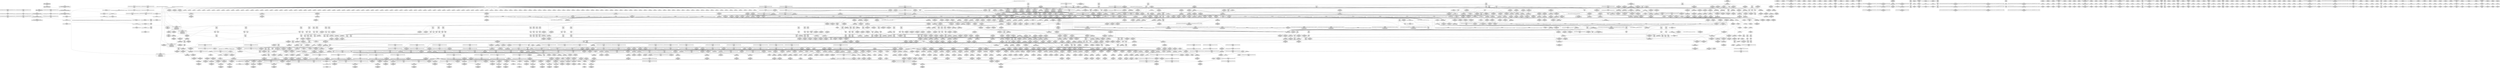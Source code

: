 digraph {
	CE0x5b93cb0 [shape=record,shape=Mrecord,label="{CE0x5b93cb0|tomoyo_mount_acl:tobool31|security/tomoyo/mount.c,130|*SummSource*}"]
	CE0x4ce9270 [shape=record,shape=Mrecord,label="{CE0x4ce9270|tomoyo_const_part_length:tmp23|security/tomoyo/util.c,634}"]
	CE0x4e00ed0 [shape=record,shape=Mrecord,label="{CE0x4e00ed0|tomoyo_const_part_length:len.0|*SummSink*}"]
	CE0x4f6ef80 [shape=record,shape=Mrecord,label="{CE0x4f6ef80|__llvm_gcov_indirect_counter_increment114:tmp2|*SummSource*}"]
	CE0x5e90330 [shape=record,shape=Mrecord,label="{CE0x5e90330|i64_59|*Constant*|*SummSink*}"]
	CE0x40425d0 [shape=record,shape=Mrecord,label="{CE0x40425d0|tomoyo_const_part_length:if.then17}"]
	CE0x5b7cb40 [shape=record,shape=Mrecord,label="{CE0x5b7cb40|tomoyo_const_part_length:tmp39|security/tomoyo/util.c,644|*SummSource*}"]
	CE0x5c90f70 [shape=record,shape=Mrecord,label="{CE0x5c90f70|tomoyo_const_part_length:tmp47|security/tomoyo/util.c,646|*SummSource*}"]
	CE0x7498410 [shape=record,shape=Mrecord,label="{CE0x7498410|tomoyo_audit_mount_log:mount8|security/tomoyo/mount.c,34|*SummSink*}"]
	CE0x4fe1c00 [shape=record,shape=Mrecord,label="{CE0x4fe1c00|VOIDTB_TE:_CE_162,163_}"]
	CE0x6031ae0 [shape=record,shape=Mrecord,label="{CE0x6031ae0|i64_44|*Constant*}"]
	CE0x5dd7570 [shape=record,shape=Mrecord,label="{CE0x5dd7570|VOIDTB_TE:_CE_310,311_}"]
	CE0x5de99a0 [shape=record,shape=Mrecord,label="{CE0x5de99a0|tomoyo_mount_acl:tobool|security/tomoyo/mount.c,94|*SummSource*}"]
	CE0x5e30d80 [shape=record,shape=Mrecord,label="{CE0x5e30d80|VOIDTB_TE:_CE_319,320_}"]
	CE0x77e84c0 [shape=record,shape=Mrecord,label="{CE0x77e84c0|tomoyo_mount_acl:if.then41}"]
	CE0x5ddba00 [shape=record,shape=Mrecord,label="{CE0x5ddba00|0:_%struct.tomoyo_obj_info*,_24:_%struct.tomoyo_path_info*,_32:_%struct.tomoyo_path_info*,_40:_%struct.tomoyo_path_info*,_48:_i64,_56:_i32,_72:_i8,_:_CMRE_39,40_}"]
	CE0x77b8040 [shape=record,shape=Mrecord,label="{CE0x77b8040|tomoyo_mount_acl:tmp47|security/tomoyo/mount.c,117}"]
	CE0x5dd74b0 [shape=record,shape=Mrecord,label="{CE0x5dd74b0|VOIDTB_TE:_CE_313,314_}"]
	CE0x7743510 [shape=record,shape=Mrecord,label="{CE0x7743510|tomoyo_mount_acl:cmp11|security/tomoyo/mount.c,114|*SummSource*}"]
	CE0x5ef4fb0 [shape=record,shape=Mrecord,label="{CE0x5ef4fb0|tomoyo_mount_acl:dir58|security/tomoyo/mount.c,157}"]
	CE0x42ed1c0 [shape=record,shape=Mrecord,label="{CE0x42ed1c0|tomoyo_fill_path_info:tmp5|security/tomoyo/util.c,667}"]
	CE0x7744e70 [shape=record,shape=Mrecord,label="{CE0x7744e70|i64_10|*Constant*}"]
	CE0x5ef5a20 [shape=record,shape=Mrecord,label="{CE0x5ef5a20|tomoyo_mount_acl:tmp122|security/tomoyo/mount.c,163|*SummSource*}"]
	CE0x4d8a080 [shape=record,shape=Mrecord,label="{CE0x4d8a080|tomoyo_mount_acl:fstype.3|*SummSink*}"]
	CE0x4efa790 [shape=record,shape=Mrecord,label="{CE0x4efa790|tomoyo_const_part_length:retval.0|*SummSink*}"]
	CE0x74cec10 [shape=record,shape=Mrecord,label="{CE0x74cec10|0:_%struct.tomoyo_obj_info*,_24:_%struct.tomoyo_path_info*,_32:_%struct.tomoyo_path_info*,_40:_%struct.tomoyo_path_info*,_48:_i64,_56:_i32,_72:_i8,_:_CMRE_56,57_}"]
	"CONST[source:1(input),value:2(dynamic)][purpose:{object}][SrcIdx:15]"
	CE0x5af63c0 [shape=record,shape=Mrecord,label="{CE0x5af63c0|_call_void_kfree(i8*_%requested_dev_name.1)_#9,_!dbg_!39056|security/tomoyo/mount.c,165}"]
	CE0x4042350 [shape=record,shape=Mrecord,label="{CE0x4042350|__llvm_gcov_indirect_counter_increment114:tmp5|*SummSource*}"]
	CE0x77ea1a0 [shape=record,shape=Mrecord,label="{CE0x77ea1a0|tomoyo_mount_acl:if.else15}"]
	CE0x7733eb0 [shape=record,shape=Mrecord,label="{CE0x7733eb0|tomoyo_mount_acl:tmp23|security/tomoyo/mount.c,112}"]
	CE0x774e860 [shape=record,shape=Mrecord,label="{CE0x774e860|tomoyo_mount_acl:tmp33|security/tomoyo/mount.c,113}"]
	CE0x773f420 [shape=record,shape=Mrecord,label="{CE0x773f420|i8**_getelementptr_inbounds_(_7_x_i8*_,_7_x_i8*_*_tomoyo_mounts,_i32_0,_i64_3)|*Constant*|*SummSource*}"]
	CE0x5e704c0 [shape=record,shape=Mrecord,label="{CE0x5e704c0|i64_54|*Constant*|*SummSource*}"]
	CE0x4d10190 [shape=record,shape=Mrecord,label="{CE0x4d10190|i32_2|*Constant*}"]
	CE0x4cd71a0 [shape=record,shape=Mrecord,label="{CE0x4cd71a0|tomoyo_const_part_length:tmp14|security/tomoyo/util.c,626}"]
	CE0x60c1990 [shape=record,shape=Mrecord,label="{CE0x60c1990|tomoyo_mount_acl:fs_flags|security/tomoyo/mount.c,126|*SummSink*}"]
	CE0x7639010 [shape=record,shape=Mrecord,label="{CE0x7639010|tomoyo_mount_acl:tmp69|security/tomoyo/mount.c,126|*SummSink*}"]
	CE0x4ddf840 [shape=record,shape=Mrecord,label="{CE0x4ddf840|i64**_getelementptr_inbounds_(_3_x_i64*_,_3_x_i64*_*___llvm_gcda_edge_table44,_i64_0,_i64_2)|*Constant*|*SummSource*}"]
	CE0x3f85460 [shape=record,shape=Mrecord,label="{CE0x3f85460|tomoyo_mount_acl:dev|security/tomoyo/mount.c,156}"]
	CE0x407d5e0 [shape=record,shape=Mrecord,label="{CE0x407d5e0|i64*_getelementptr_inbounds_(_5_x_i64_,_5_x_i64_*___llvm_gcov_ctr28130,_i64_0,_i64_3)|*Constant*|*SummSource*}"]
	CE0x6061360 [shape=record,shape=Mrecord,label="{CE0x6061360|tomoyo_fill_path_info:call2|security/tomoyo/util.c,666}"]
	CE0x74bf200 [shape=record,shape=Mrecord,label="{CE0x74bf200|tomoyo_fill_path_info:land.rhs|*SummSink*}"]
	CE0x5dde960 [shape=record,shape=Mrecord,label="{CE0x5dde960|i64*_getelementptr_inbounds_(_63_x_i64_,_63_x_i64_*___llvm_gcov_ctr1275,_i64_0,_i64_3)|*Constant*|*SummSource*}"]
	CE0x41e8a70 [shape=record,shape=Mrecord,label="{CE0x41e8a70|tomoyo_fill_path_info:tmp10}"]
	CE0x60b6b50 [shape=record,shape=Mrecord,label="{CE0x60b6b50|tomoyo_mount_acl:dir|Function::tomoyo_mount_acl&Arg::dir::|*SummSink*}"]
	CE0x75861c0 [shape=record,shape=Mrecord,label="{CE0x75861c0|i64_53|*Constant*|*SummSource*}"]
	CE0x6afb580 [shape=record,shape=Mrecord,label="{CE0x6afb580|tomoyo_audit_mount_log:param7|security/tomoyo/mount.c,34|*SummSource*}"]
	CE0x7797bd0 [shape=record,shape=Mrecord,label="{CE0x7797bd0|tomoyo_mount_acl:tmp52|security/tomoyo/mount.c,118}"]
	CE0x77e6bc0 [shape=record,shape=Mrecord,label="{CE0x77e6bc0|tomoyo_mount_acl:do.body}"]
	CE0x77fcdb0 [shape=record,shape=Mrecord,label="{CE0x77fcdb0|tomoyo_mount_acl:if.then7|*SummSource*}"]
	CE0x75004b0 [shape=record,shape=Mrecord,label="{CE0x75004b0|i64_54|*Constant*}"]
	CE0x7722030 [shape=record,shape=Mrecord,label="{CE0x7722030|tomoyo_mount_acl:tmp18|security/tomoyo/mount.c,110|*SummSource*}"]
	CE0x6031960 [shape=record,shape=Mrecord,label="{CE0x6031960|tomoyo_mount_acl:tmp100|security/tomoyo/mount.c,142|*SummSink*}"]
	CE0x5b39d70 [shape=record,shape=Mrecord,label="{CE0x5b39d70|i64_33|*Constant*|*SummSink*}"]
	CE0x4d0e0e0 [shape=record,shape=Mrecord,label="{CE0x4d0e0e0|tomoyo_const_part_length:if.then5|*SummSink*}"]
	CE0x5b42ca0 [shape=record,shape=Mrecord,label="{CE0x5b42ca0|tomoyo_const_part_length:cmp21|security/tomoyo/util.c,644}"]
	CE0x5c31b70 [shape=record,shape=Mrecord,label="{CE0x5c31b70|tomoyo_const_part_length:tmp42|security/tomoyo/util.c,644|*SummSource*}"]
	CE0x5de97a0 [shape=record,shape=Mrecord,label="{CE0x5de97a0|i64_2|*Constant*|*SummSource*}"]
	CE0x7676b00 [shape=record,shape=Mrecord,label="{CE0x7676b00|i64*_getelementptr_inbounds_(_63_x_i64_,_63_x_i64_*___llvm_gcov_ctr1275,_i64_0,_i64_30)|*Constant*}"]
	CE0x77ec440 [shape=record,shape=Mrecord,label="{CE0x77ec440|tomoyo_mount_acl:cmp18|security/tomoyo/mount.c,118|*SummSource*}"]
	CE0x77ef100 [shape=record,shape=Mrecord,label="{CE0x77ef100|tomoyo_mount_acl:if.then|*SummSource*}"]
	CE0x4e19de0 [shape=record,shape=Mrecord,label="{CE0x4e19de0|tomoyo_mount_acl:param59|security/tomoyo/mount.c,158|*SummSource*}"]
	CE0x4ec7cd0 [shape=record,shape=Mrecord,label="{CE0x4ec7cd0|tomoyo_mount_acl:mount60|security/tomoyo/mount.c,158|*SummSource*}"]
	CE0x5f81e00 [shape=record,shape=Mrecord,label="{CE0x5f81e00|tomoyo_mount_acl:call|security/tomoyo/mount.c,93|*SummSource*}"]
	CE0x5b02fb0 [shape=record,shape=Mrecord,label="{CE0x5b02fb0|tomoyo_mount_acl:mount57|security/tomoyo/mount.c,157}"]
	CE0x5da86a0 [shape=record,shape=Mrecord,label="{CE0x5da86a0|VOIDTB_TE:_CE_224,232_}"]
	CE0x4e26180 [shape=record,shape=Mrecord,label="{CE0x4e26180|tomoyo_const_part_length:conv8|security/tomoyo/util.c,632}"]
	CE0x5df07d0 [shape=record,shape=Mrecord,label="{CE0x5df07d0|0:_%struct.tomoyo_obj_info*,_24:_%struct.tomoyo_path_info*,_32:_%struct.tomoyo_path_info*,_40:_%struct.tomoyo_path_info*,_48:_i64,_56:_i32,_72:_i8,_:_CMRE_42,43_}"]
	CE0x7733bb0 [shape=record,shape=Mrecord,label="{CE0x7733bb0|tomoyo_mount_acl:tmp25|security/tomoyo/mount.c,112}"]
	CE0x7784250 [shape=record,shape=Mrecord,label="{CE0x7784250|tomoyo_mount_acl:param56|security/tomoyo/mount.c,157|*SummSink*}"]
	CE0x5b9cfd0 [shape=record,shape=Mrecord,label="{CE0x5b9cfd0|tomoyo_audit_mount_log:entry|*SummSource*}"]
	CE0x77ffb40 [shape=record,shape=Mrecord,label="{CE0x77ffb40|i64*_getelementptr_inbounds_(_63_x_i64_,_63_x_i64_*___llvm_gcov_ctr1275,_i64_0,_i64_9)|*Constant*|*SummSink*}"]
	CE0x5b75480 [shape=record,shape=Mrecord,label="{CE0x5b75480|tomoyo_mount_acl:need_dev.3|*SummSource*}"]
	CE0x7811fd0 [shape=record,shape=Mrecord,label="{CE0x7811fd0|%struct.file_system_type*_null|*Constant*}"]
	CE0x5dd68a0 [shape=record,shape=Mrecord,label="{CE0x5dd68a0|VOIDTB_TE:_CE_315,316_}"]
	CE0x5e2ecd0 [shape=record,shape=Mrecord,label="{CE0x5e2ecd0|i64_57|*Constant*}"]
	CE0x5de5d80 [shape=record,shape=Mrecord,label="{CE0x5de5d80|tomoyo_mount_acl:tobool3|security/tomoyo/mount.c,102|*SummSource*}"]
	CE0x5c4e5f0 [shape=record,shape=Mrecord,label="{CE0x5c4e5f0|GLOBAL:put_filesystem|*Constant*}"]
	CE0x5b93f70 [shape=record,shape=Mrecord,label="{CE0x5b93f70|i64_34|*Constant*|*SummSink*}"]
	CE0x77d3a20 [shape=record,shape=Mrecord,label="{CE0x77d3a20|tomoyo_mount_acl:path|security/tomoyo/mount.c, 80|*SummSink*}"]
	CE0x5dc4c70 [shape=record,shape=Mrecord,label="{CE0x5dc4c70|tomoyo_audit_mount_log:param4|security/tomoyo/mount.c,33}"]
	CE0x4218480 [shape=record,shape=Mrecord,label="{CE0x4218480|VOIDTB_TE:_CE_197,198_}"]
	CE0x4065b70 [shape=record,shape=Mrecord,label="{CE0x4065b70|i64_24|*Constant*|*SummSource*}"]
	CE0x778a5a0 [shape=record,shape=Mrecord,label="{CE0x778a5a0|i64*_getelementptr_inbounds_(_63_x_i64_,_63_x_i64_*___llvm_gcov_ctr1275,_i64_0,_i64_18)|*Constant*|*SummSink*}"]
	CE0x5b2bdc0 [shape=record,shape=Mrecord,label="{CE0x5b2bdc0|VOIDTB_TE:_CE_211,212_}"]
	CE0x5c501e0 [shape=record,shape=Mrecord,label="{CE0x5c501e0|tomoyo_const_part_length:lor.lhs.false23|*SummSource*}"]
	CE0x50b3ea0 [shape=record,shape=Mrecord,label="{CE0x50b3ea0|VOIDTB_TE:_CE_168,169_}"]
	CE0x42727f0 [shape=record,shape=Mrecord,label="{CE0x42727f0|tomoyo_audit_mount_log:bb}"]
	CE0x5c657a0 [shape=record,shape=Mrecord,label="{CE0x5c657a0|tomoyo_const_part_length:tmp18|security/tomoyo/util.c,627|*SummSink*}"]
	CE0x5b47d20 [shape=record,shape=Mrecord,label="{CE0x5b47d20|tomoyo_const_part_length:tmp36|security/tomoyo/util.c,644|*SummSink*}"]
	CE0x50625b0 [shape=record,shape=Mrecord,label="{CE0x50625b0|tomoyo_const_part_length:return}"]
	CE0x5ec17d0 [shape=record,shape=Mrecord,label="{CE0x5ec17d0|tomoyo_fill_path_info:ptr|Function::tomoyo_fill_path_info&Arg::ptr::|*SummSource*}"]
	CE0x5fe2a90 [shape=record,shape=Mrecord,label="{CE0x5fe2a90|tomoyo_mount_acl:call47|security/tomoyo/mount.c,146}"]
	CE0x5f15610 [shape=record,shape=Mrecord,label="{CE0x5f15610|tomoyo_mount_acl:tmp115}"]
	CE0x774a940 [shape=record,shape=Mrecord,label="{CE0x774a940|tomoyo_mount_acl:tmp28|security/tomoyo/mount.c,112|*SummSink*}"]
	CE0x5b755d0 [shape=record,shape=Mrecord,label="{CE0x5b755d0|tomoyo_mount_acl:need_dev.3|*SummSink*}"]
	CE0x4d042c0 [shape=record,shape=Mrecord,label="{CE0x4d042c0|tomoyo_mount_acl:tmp120|security/tomoyo/mount.c,163|*SummSink*}"]
	CE0x5fa4af0 [shape=record,shape=Mrecord,label="{CE0x5fa4af0|tomoyo_mount_acl:tmp98|security/tomoyo/mount.c,139|*SummSink*}"]
	CE0x5e84380 [shape=record,shape=Mrecord,label="{CE0x5e84380|i32_47|*Constant*}"]
	CE0x4300f10 [shape=record,shape=Mrecord,label="{CE0x4300f10|i32_55|*Constant*|*SummSource*}"]
	CE0x5ec7b40 [shape=record,shape=Mrecord,label="{CE0x5ec7b40|VOIDTB_TE:_CE_158,159_}"]
	CE0x4f98cf0 [shape=record,shape=Mrecord,label="{CE0x4f98cf0|i64*_getelementptr_inbounds_(_63_x_i64_,_63_x_i64_*___llvm_gcov_ctr1275,_i64_0,_i64_39)|*Constant*|*SummSink*}"]
	CE0x42ee0b0 [shape=record,shape=Mrecord,label="{CE0x42ee0b0|tomoyo_mount_acl:tobool33|security/tomoyo/mount.c,132}"]
	CE0x4f78ea0 [shape=record,shape=Mrecord,label="{CE0x4f78ea0|i64*_getelementptr_inbounds_(_31_x_i64_,_31_x_i64_*___llvm_gcov_ctr43150,_i64_0,_i64_29)|*Constant*|*SummSink*}"]
	CE0x5de6af0 [shape=record,shape=Mrecord,label="{CE0x5de6af0|GLOBAL:tomoyo_realpath_from_path|*Constant*|*SummSource*}"]
	CE0x7585f10 [shape=record,shape=Mrecord,label="{CE0x7585f10|i64_53|*Constant*|*SummSink*}"]
	CE0x4ce6140 [shape=record,shape=Mrecord,label="{CE0x4ce6140|tomoyo_mount_acl:tmp70|security/tomoyo/mount.c,128|*SummSource*}"]
	CE0x3fda6f0 [shape=record,shape=Mrecord,label="{CE0x3fda6f0|i64_56|*Constant*|*SummSource*}"]
	CE0x508bd70 [shape=record,shape=Mrecord,label="{CE0x508bd70|tomoyo_fill_path_info:is_dir|security/tomoyo/util.c,667}"]
	CE0x4066070 [shape=record,shape=Mrecord,label="{CE0x4066070|GLOBAL:__llvm_gcov_global_state_pred45|Global_var:__llvm_gcov_global_state_pred45|*SummSink*}"]
	CE0x5ef5e20 [shape=record,shape=Mrecord,label="{CE0x5ef5e20|tomoyo_mount_acl:tmp123|security/tomoyo/mount.c,163|*SummSource*}"]
	CE0x5c50310 [shape=record,shape=Mrecord,label="{CE0x5c50310|tomoyo_const_part_length:lor.lhs.false23|*SummSink*}"]
	CE0x3ebdd80 [shape=record,shape=Mrecord,label="{CE0x3ebdd80|tomoyo_const_part_length:tmp25|security/tomoyo/util.c,641|*SummSource*}"]
	CE0x4e1a1c0 [shape=record,shape=Mrecord,label="{CE0x4e1a1c0|tomoyo_mount_acl:mount63|security/tomoyo/mount.c,159}"]
	CE0x60ada50 [shape=record,shape=Mrecord,label="{CE0x60ada50|_ret_void,_!dbg_!38929|security/tomoyo/util.c,670}"]
	CE0x5deb670 [shape=record,shape=Mrecord,label="{CE0x5deb670|i64_0|*Constant*}"]
	CE0x4f0eda0 [shape=record,shape=Mrecord,label="{CE0x4f0eda0|tomoyo_mount_acl:tmp88|security/tomoyo/mount.c,132}"]
	CE0x7742e00 [shape=record,shape=Mrecord,label="{CE0x7742e00|i64_11|*Constant*}"]
	CE0x6afb470 [shape=record,shape=Mrecord,label="{CE0x6afb470|tomoyo_audit_mount_log:param7|security/tomoyo/mount.c,34}"]
	CE0x4e56f40 [shape=record,shape=Mrecord,label="{CE0x4e56f40|i32_49|*Constant*|*SummSink*}"]
	CE0x50acd30 [shape=record,shape=Mrecord,label="{CE0x50acd30|tomoyo_fill_path_info:cmp8|security/tomoyo/util.c,668}"]
	CE0x60c06e0 [shape=record,shape=Mrecord,label="{CE0x60c06e0|VOIDTB_TE:_CE_318,319_}"]
	CE0x75140d0 [shape=record,shape=Mrecord,label="{CE0x75140d0|tomoyo_const_part_length:filename|Function::tomoyo_const_part_length&Arg::filename::|*SummSink*}"]
	CE0x5c5eb30 [shape=record,shape=Mrecord,label="{CE0x5c5eb30|tomoyo_const_part_length:tmp44|security/tomoyo/util.c,645}"]
	CE0x4f25a70 [shape=record,shape=Mrecord,label="{CE0x4f25a70|tomoyo_mount_acl:tmp114|*SummSource*}"]
	CE0x4f7db70 [shape=record,shape=Mrecord,label="{CE0x4f7db70|i64**_getelementptr_inbounds_(_3_x_i64*_,_3_x_i64*_*___llvm_gcda_edge_table44,_i64_0,_i64_0)|*Constant*|*SummSink*}"]
	CE0x50ac680 [shape=record,shape=Mrecord,label="{CE0x50ac680|tomoyo_fill_path_info:conv7|security/tomoyo/util.c,668}"]
	CE0x5b56d60 [shape=record,shape=Mrecord,label="{CE0x5b56d60|i64_47|*Constant*|*SummSource*}"]
	CE0x7441d30 [shape=record,shape=Mrecord,label="{CE0x7441d30|_call_void_mcount()_#3}"]
	CE0x5b0e3e0 [shape=record,shape=Mrecord,label="{CE0x5b0e3e0|GLOBAL:tomoyo_supervisor|*Constant*|*SummSource*}"]
	CE0x4f7b620 [shape=record,shape=Mrecord,label="{CE0x4f7b620|i64*_getelementptr_inbounds_(_31_x_i64_,_31_x_i64_*___llvm_gcov_ctr43150,_i64_0,_i64_4)|*Constant*|*SummSource*}"]
	CE0x407f130 [shape=record,shape=Mrecord,label="{CE0x407f130|tomoyo_const_part_length:cmp3|security/tomoyo/util.c,627|*SummSink*}"]
	CE0x4e167d0 [shape=record,shape=Mrecord,label="{CE0x4e167d0|__llvm_gcov_indirect_counter_increment114:bb|*SummSource*}"]
	CE0x75202b0 [shape=record,shape=Mrecord,label="{CE0x75202b0|0:_%struct.tomoyo_obj_info*,_24:_%struct.tomoyo_path_info*,_32:_%struct.tomoyo_path_info*,_40:_%struct.tomoyo_path_info*,_48:_i64,_56:_i32,_72:_i8,_:_CMRE_59,60_}"]
	CE0x5f70e20 [shape=record,shape=Mrecord,label="{CE0x5f70e20|i32_0|*Constant*|*SummSink*}"]
	CE0x4f7dee0 [shape=record,shape=Mrecord,label="{CE0x4f7dee0|i64*_getelementptr_inbounds_(_31_x_i64_,_31_x_i64_*___llvm_gcov_ctr43150,_i64_0,_i64_28)|*Constant*|*SummSource*}"]
	CE0x41e8520 [shape=record,shape=Mrecord,label="{CE0x41e8520|tomoyo_const_part_length:if.then27|*SummSink*}"]
	CE0x5ee3720 [shape=record,shape=Mrecord,label="{CE0x5ee3720|i64*_getelementptr_inbounds_(_63_x_i64_,_63_x_i64_*___llvm_gcov_ctr1275,_i64_0,_i64_62)|*Constant*|*SummSink*}"]
	CE0x5b75210 [shape=record,shape=Mrecord,label="{CE0x5b75210|tomoyo_mount_acl:need_dev.3}"]
	CE0x4e396e0 [shape=record,shape=Mrecord,label="{CE0x4e396e0|i32_5|*Constant*|*SummSource*}"]
	CE0x7500250 [shape=record,shape=Mrecord,label="{CE0x7500250|_ret_i32_%call,_!dbg_!38919|security/tomoyo/mount.c,30|*SummSource*}"]
	CE0x60f4310 [shape=record,shape=Mrecord,label="{CE0x60f4310|tomoyo_const_part_length:tmp15|security/tomoyo/util.c,627|*SummSource*}"]
	CE0x5b49cd0 [shape=record,shape=Mrecord,label="{CE0x5b49cd0|tomoyo_const_part_length:tmp35|security/tomoyo/util.c,643}"]
	CE0x5d71e90 [shape=record,shape=Mrecord,label="{CE0x5d71e90|VOIDTB_TE:_CE_154,155_}"]
	CE0x5da4500 [shape=record,shape=Mrecord,label="{CE0x5da4500|tomoyo_mount_acl:tmp81|security/tomoyo/mount.c,130|*SummSource*}"]
	CE0x5adf9a0 [shape=record,shape=Mrecord,label="{CE0x5adf9a0|tomoyo_const_part_length:conv14|security/tomoyo/util.c,641|*SummSource*}"]
	CE0x5de95a0 [shape=record,shape=Mrecord,label="{CE0x5de95a0|0:_%struct.tomoyo_obj_info*,_24:_%struct.tomoyo_path_info*,_32:_%struct.tomoyo_path_info*,_40:_%struct.tomoyo_path_info*,_48:_i64,_56:_i32,_72:_i8,_:_CMRE_74,75_|*MultipleSource*|Function::tomoyo_mount_acl&Arg::r::|security/tomoyo/mount.c,90}"]
	CE0x4e0f8d0 [shape=record,shape=Mrecord,label="{CE0x4e0f8d0|i32_50|*Constant*}"]
	CE0x3fe05f0 [shape=record,shape=Mrecord,label="{CE0x3fe05f0|tomoyo_mount_acl:tmp138|security/tomoyo/mount.c,172|*SummSource*}"]
	CE0x77d5880 [shape=record,shape=Mrecord,label="{CE0x77d5880|tomoyo_mount_acl:path|security/tomoyo/mount.c, 80|*SummSource*}"]
	CE0x77e7400 [shape=record,shape=Mrecord,label="{CE0x77e7400|tomoyo_mount_acl:do.body|*SummSource*}"]
	CE0x4dff3c0 [shape=record,shape=Mrecord,label="{CE0x4dff3c0|0:_%struct.tomoyo_obj_info*,_24:_%struct.tomoyo_path_info*,_32:_%struct.tomoyo_path_info*,_40:_%struct.tomoyo_path_info*,_48:_i64,_56:_i32,_72:_i8,_:_CMRE_60,61_}"]
	CE0x5c08450 [shape=record,shape=Mrecord,label="{CE0x5c08450|_call_void___llvm_gcov_indirect_counter_increment114(i32*___llvm_gcov_global_state_pred45,_i64**_getelementptr_inbounds_(_3_x_i64*_,_3_x_i64*_*___llvm_gcda_edge_table44,_i64_0,_i64_2)),_!dbg_!38930|security/tomoyo/util.c,640|*SummSource*}"]
	CE0x4311130 [shape=record,shape=Mrecord,label="{CE0x4311130|tomoyo_mount_acl:tmp71|security/tomoyo/mount.c,128|*SummSource*}"]
	CE0x4f26700 [shape=record,shape=Mrecord,label="{CE0x4f26700|VOIDTB_TE:_CE_174,175_}"]
	CE0x7802c10 [shape=record,shape=Mrecord,label="{CE0x7802c10|tomoyo_mount_acl:if.then32|*SummSource*}"]
	CE0x5c69160 [shape=record,shape=Mrecord,label="{CE0x5c69160|tomoyo_mount_acl:tmp116|security/tomoyo/mount.c,152|*SummSource*}"]
	CE0x4d072d0 [shape=record,shape=Mrecord,label="{CE0x4d072d0|tomoyo_mount_acl:tmp78|security/tomoyo/mount.c,130|*SummSink*}"]
	CE0x772d0b0 [shape=record,shape=Mrecord,label="{CE0x772d0b0|tomoyo_mount_acl:tmp54|security/tomoyo/mount.c,117|*SummSource*}"]
	CE0x5dda600 [shape=record,shape=Mrecord,label="{CE0x5dda600|tomoyo_audit_mount_log:dir|security/tomoyo/mount.c,32|*SummSource*}"]
	CE0x3ebe250 [shape=record,shape=Mrecord,label="{CE0x3ebe250|tomoyo_fill_path_info:land.end|*SummSource*}"]
	CE0x5c75580 [shape=record,shape=Mrecord,label="{CE0x5c75580|tomoyo_mount_acl:do.cond|*SummSink*}"]
	CE0x40f7640 [shape=record,shape=Mrecord,label="{CE0x40f7640|tomoyo_mount_acl:tmp63|security/tomoyo/mount.c,123}"]
	CE0x6078c60 [shape=record,shape=Mrecord,label="{CE0x6078c60|tomoyo_mount_acl:tmp98|security/tomoyo/mount.c,139|*SummSource*}"]
	CE0x6103ae0 [shape=record,shape=Mrecord,label="{CE0x6103ae0|tomoyo_mount_acl:tmp9|security/tomoyo/mount.c,95|*SummSink*}"]
	CE0x4e19f30 [shape=record,shape=Mrecord,label="{CE0x4e19f30|tomoyo_mount_acl:param59|security/tomoyo/mount.c,158|*SummSink*}"]
	CE0x5b9ce50 [shape=record,shape=Mrecord,label="{CE0x5b9ce50|GLOBAL:tomoyo_audit_mount_log|*Constant*|*SummSink*}"]
	CE0x60b0300 [shape=record,shape=Mrecord,label="{CE0x60b0300|i64_44|*Constant*|*SummSink*}"]
	CE0x4fb04a0 [shape=record,shape=Mrecord,label="{CE0x4fb04a0|tomoyo_const_part_length:tmp2|security/tomoyo/util.c,624}"]
	CE0x7737ff0 [shape=record,shape=Mrecord,label="{CE0x7737ff0|tomoyo_mount_acl:tmp27|security/tomoyo/mount.c,112}"]
	CE0x4d110e0 [shape=record,shape=Mrecord,label="{CE0x4d110e0|tomoyo_const_part_length:tmp16|security/tomoyo/util.c,627|*SummSource*}"]
	CE0x60787e0 [shape=record,shape=Mrecord,label="{CE0x60787e0|tomoyo_mount_acl:tmp98|security/tomoyo/mount.c,139}"]
	CE0x5df2050 [shape=record,shape=Mrecord,label="{CE0x5df2050|tomoyo_mount_acl:tmp59|security/tomoyo/mount.c,122|*SummSource*}"]
	CE0x74596a0 [shape=record,shape=Mrecord,label="{CE0x74596a0|tomoyo_const_part_length:sw.bb9|*SummSink*}"]
	CE0x5b79d50 [shape=record,shape=Mrecord,label="{CE0x5b79d50|tomoyo_const_part_length:conv2|security/tomoyo/util.c,627}"]
	CE0x5ddb1a0 [shape=record,shape=Mrecord,label="{CE0x5ddb1a0|tomoyo_mount_acl:tmp77|*SummSource*}"]
	CE0x7813a60 [shape=record,shape=Mrecord,label="{CE0x7813a60|tomoyo_mount_acl:bb|*SummSink*}"]
	CE0x60b6c50 [shape=record,shape=Mrecord,label="{CE0x60b6c50|tomoyo_mount_acl:dir|Function::tomoyo_mount_acl&Arg::dir::|*SummSource*}"]
	CE0x4e7e9e0 [shape=record,shape=Mrecord,label="{CE0x4e7e9e0|tomoyo_mount_acl:if.else43|*SummSink*}"]
	CE0x5dcf7b0 [shape=record,shape=Mrecord,label="{CE0x5dcf7b0|VOIDTB_TE:_CE_306,307_}"]
	CE0x40513d0 [shape=record,shape=Mrecord,label="{CE0x40513d0|tomoyo_mount_acl:tmp133|security/tomoyo/mount.c,171|*SummSource*}"]
	CE0x7769740 [shape=record,shape=Mrecord,label="{CE0x7769740|tomoyo_mount_acl:tmp55|security/tomoyo/mount.c,117|*SummSource*}"]
	CE0x5ddc910 [shape=record,shape=Mrecord,label="{CE0x5ddc910|VOIDTB_TE:_CE:_elem_0:default:}"]
	CE0x60b92d0 [shape=record,shape=Mrecord,label="{CE0x60b92d0|i64_45|*Constant*}"]
	CE0x77ae330 [shape=record,shape=Mrecord,label="{CE0x77ae330|tomoyo_mount_acl:tmp49|security/tomoyo/mount.c,117|*SummSink*}"]
	CE0x7765620 [shape=record,shape=Mrecord,label="{CE0x7765620|i64_17|*Constant*}"]
	CE0x5dc4d80 [shape=record,shape=Mrecord,label="{CE0x5dc4d80|tomoyo_audit_mount_log:param4|security/tomoyo/mount.c,33|*SummSource*}"]
	CE0x5bd18e0 [shape=record,shape=Mrecord,label="{CE0x5bd18e0|tomoyo_mount_acl:tmp14|security/tomoyo/mount.c,102}"]
	CE0x7744b50 [shape=record,shape=Mrecord,label="{CE0x7744b50|tomoyo_mount_acl:cmp8|security/tomoyo/mount.c,112|*SummSource*}"]
	CE0x5bcea50 [shape=record,shape=Mrecord,label="{CE0x5bcea50|tomoyo_mount_acl:tmp13|security/tomoyo/mount.c,102|*SummSink*}"]
	CE0x77335b0 [shape=record,shape=Mrecord,label="{CE0x77335b0|tomoyo_mount_acl:tmp48|security/tomoyo/mount.c,117|*SummSink*}"]
	CE0x77f2f70 [shape=record,shape=Mrecord,label="{CE0x77f2f70|tomoyo_mount_acl:tmp2|security/tomoyo/mount.c,79}"]
	CE0x774f6e0 [shape=record,shape=Mrecord,label="{CE0x774f6e0|tomoyo_mount_acl:tmp64|security/tomoyo/mount.c,123|*SummSink*}"]
	CE0x5c0cd80 [shape=record,shape=Mrecord,label="{CE0x5c0cd80|i64**_getelementptr_inbounds_(_3_x_i64*_,_3_x_i64*_*___llvm_gcda_edge_table44,_i64_0,_i64_1)|*Constant*|*SummSource*}"]
	CE0x6045f20 [shape=record,shape=Mrecord,label="{CE0x6045f20|0:_%struct.tomoyo_obj_info*,_24:_%struct.tomoyo_path_info*,_32:_%struct.tomoyo_path_info*,_40:_%struct.tomoyo_path_info*,_48:_i64,_56:_i32,_72:_i8,_:_CMRE_31,32_}"]
	CE0x4efbdc0 [shape=record,shape=Mrecord,label="{CE0x4efbdc0|tomoyo_const_part_length:add|security/tomoyo/util.c,634}"]
	CE0x4f13930 [shape=record,shape=Mrecord,label="{CE0x4f13930|_call_void_mcount()_#3|*SummSource*}"]
	CE0x7730070 [shape=record,shape=Mrecord,label="{CE0x7730070|i64_7|*Constant*|*SummSink*}"]
	CE0x4004db0 [shape=record,shape=Mrecord,label="{CE0x4004db0|__llvm_gcov_indirect_counter_increment114:tmp|*SummSink*}"]
	CE0x4d11180 [shape=record,shape=Mrecord,label="{CE0x4d11180|__llvm_gcov_indirect_counter_increment114:tmp5}"]
	CE0x5f85920 [shape=record,shape=Mrecord,label="{CE0x5f85920|i64_40|*Constant*|*SummSource*}"]
	CE0x4e2e7f0 [shape=record,shape=Mrecord,label="{CE0x4e2e7f0|tomoyo_const_part_length:incdec.ptr7|security/tomoyo/util.c,631|*SummSink*}"]
	CE0x77226f0 [shape=record,shape=Mrecord,label="{CE0x77226f0|tomoyo_mount_acl:cmp|security/tomoyo/mount.c,110|*SummSource*}"]
	CE0x773a420 [shape=record,shape=Mrecord,label="{CE0x773a420|i64_20|*Constant*}"]
	CE0x60cc310 [shape=record,shape=Mrecord,label="{CE0x60cc310|tomoyo_mount_acl:tmp111|security/tomoyo/mount.c,147|*SummSink*}"]
	CE0x7573c80 [shape=record,shape=Mrecord,label="{CE0x7573c80|tomoyo_mount_acl:tmp132|security/tomoyo/mount.c,171}"]
	CE0x77f15a0 [shape=record,shape=Mrecord,label="{CE0x77f15a0|tomoyo_mount_acl:rdev|security/tomoyo/mount.c, 86|*SummSource*}"]
	CE0x780b670 [shape=record,shape=Mrecord,label="{CE0x780b670|tomoyo_mount_acl:call21|security/tomoyo/mount.c,121|*SummSource*}"]
	CE0x75007d0 [shape=record,shape=Mrecord,label="{CE0x75007d0|tomoyo_mount_acl:cmp66|security/tomoyo/mount.c,163|*SummSource*}"]
	CE0x5f6b460 [shape=record,shape=Mrecord,label="{CE0x5f6b460|_call_void_kfree(i8*_%call)_#9,_!dbg_!39063|security/tomoyo/mount.c,169|*SummSink*}"]
	CE0x77632a0 [shape=record,shape=Mrecord,label="{CE0x77632a0|tomoyo_mount_acl:tmp37|security/tomoyo/mount.c,114|*SummSink*}"]
	CE0x5b3a380 [shape=record,shape=Mrecord,label="{CE0x5b3a380|tomoyo_mount_acl:tmp79|security/tomoyo/mount.c,130|*SummSource*}"]
	CE0x5c5efe0 [shape=record,shape=Mrecord,label="{CE0x5c5efe0|i64*_getelementptr_inbounds_(_31_x_i64_,_31_x_i64_*___llvm_gcov_ctr43150,_i64_0,_i64_26)|*Constant*}"]
	CE0x7536000 [shape=record,shape=Mrecord,label="{CE0x7536000|tomoyo_mount_acl:tmp105|security/tomoyo/mount.c,144|*SummSource*}"]
	CE0x5dbacd0 [shape=record,shape=Mrecord,label="{CE0x5dbacd0|tomoyo_mount_acl:requested_dir_name.0|*SummSink*}"]
	CE0x4d89c30 [shape=record,shape=Mrecord,label="{CE0x4d89c30|tomoyo_mount_acl:tmp125|security/tomoyo/mount.c,163|*SummSink*}"]
	CE0x5dc4900 [shape=record,shape=Mrecord,label="{CE0x5dc4900|tomoyo_audit_mount_log:tmp7|security/tomoyo/mount.c,32|*SummSource*}"]
	CE0x77a9a10 [shape=record,shape=Mrecord,label="{CE0x77a9a10|tomoyo_mount_acl:tmp51|security/tomoyo/mount.c,117|*SummSink*}"]
	CE0x4deedc0 [shape=record,shape=Mrecord,label="{CE0x4deedc0|i64*_getelementptr_inbounds_(_31_x_i64_,_31_x_i64_*___llvm_gcov_ctr43150,_i64_0,_i64_30)|*Constant*|*SummSink*}"]
	CE0x5e2e3e0 [shape=record,shape=Mrecord,label="{CE0x5e2e3e0|tomoyo_mount_acl:tobool36|security/tomoyo/mount.c,132|*SummSink*}"]
	CE0x4e88480 [shape=record,shape=Mrecord,label="{CE0x4e88480|tomoyo_const_part_length:add|security/tomoyo/util.c,634|*SummSource*}"]
	CE0x5be27d0 [shape=record,shape=Mrecord,label="{CE0x5be27d0|VOIDTB_TE:_CE_221,222_}"]
	CE0x60b7850 [shape=record,shape=Mrecord,label="{CE0x60b7850|i64_16|*Constant*}"]
	CE0x5ef4c20 [shape=record,shape=Mrecord,label="{CE0x5ef4c20|tomoyo_mount_acl:mount55|security/tomoyo/mount.c,156|*SummSink*}"]
	CE0x5b93070 [shape=record,shape=Mrecord,label="{CE0x5b93070|tomoyo_audit_mount_log:name3|security/tomoyo/mount.c,32|*SummSource*}"]
	CE0x60ab800 [shape=record,shape=Mrecord,label="{CE0x60ab800|tomoyo_fill_path_info:entry|*SummSink*}"]
	CE0x77f6580 [shape=record,shape=Mrecord,label="{CE0x77f6580|_call_void_mcount()_#3|*SummSink*}"]
	CE0x509b760 [shape=record,shape=Mrecord,label="{CE0x509b760|tomoyo_fill_path_info:hash|security/tomoyo/util.c,669}"]
	CE0x4faebf0 [shape=record,shape=Mrecord,label="{CE0x4faebf0|tomoyo_const_part_length:tmp6|security/tomoyo/util.c,625|*SummSource*}"]
	CE0x5c691d0 [shape=record,shape=Mrecord,label="{CE0x5c691d0|tomoyo_mount_acl:tmp116|security/tomoyo/mount.c,152|*SummSink*}"]
	CE0x4d65230 [shape=record,shape=Mrecord,label="{CE0x4d65230|tomoyo_mount_acl:if.then45}"]
	CE0x4309f00 [shape=record,shape=Mrecord,label="{CE0x4309f00|tomoyo_const_part_length:cmp15|security/tomoyo/util.c,641}"]
	CE0x4fe7060 [shape=record,shape=Mrecord,label="{CE0x4fe7060|tomoyo_mount_acl:tmp104|security/tomoyo/mount.c,144|*SummSource*}"]
	CE0x60f4150 [shape=record,shape=Mrecord,label="{CE0x60f4150|tomoyo_const_part_length:tmp16|security/tomoyo/util.c,627}"]
	CE0x5ea8e60 [shape=record,shape=Mrecord,label="{CE0x5ea8e60|GLOBAL:tomoyo_encode|*Constant*|*SummSource*}"]
	CE0x5af6560 [shape=record,shape=Mrecord,label="{CE0x5af6560|i32_-2|*Constant*|*SummSink*}"]
	CE0x4d46e50 [shape=record,shape=Mrecord,label="{CE0x4d46e50|tomoyo_fill_path_info:frombool10|security/tomoyo/util.c,668}"]
	CE0x5b244d0 [shape=record,shape=Mrecord,label="{CE0x5b244d0|tomoyo_mount_acl:do.cond}"]
	CE0x4ddf920 [shape=record,shape=Mrecord,label="{CE0x4ddf920|tomoyo_const_part_length:incdec.ptr10|security/tomoyo/util.c,640|*SummSource*}"]
	CE0x5c31e60 [shape=record,shape=Mrecord,label="{CE0x5c31e60|tomoyo_mount_acl:obj|security/tomoyo/mount.c, 79|*SummSource*}"]
	CE0x4e7e3d0 [shape=record,shape=Mrecord,label="{CE0x4e7e3d0|tomoyo_const_part_length:tmp24|security/tomoyo/util.c,640|*SummSource*}"]
	CE0x5b93b70 [shape=record,shape=Mrecord,label="{CE0x5b93b70|tomoyo_mount_acl:tobool31|security/tomoyo/mount.c,130}"]
	CE0x5c7b100 [shape=record,shape=Mrecord,label="{CE0x5c7b100|tomoyo_mount_acl:tmp1|*SummSink*}"]
	CE0x5ac9d00 [shape=record,shape=Mrecord,label="{CE0x5ac9d00|tomoyo_const_part_length:tmp31|security/tomoyo/util.c,641}"]
	CE0x5b0e170 [shape=record,shape=Mrecord,label="{CE0x5b0e170|GLOBAL:tomoyo_supervisor|*Constant*}"]
	CE0x5ddb590 [shape=record,shape=Mrecord,label="{CE0x5ddb590|tomoyo_mount_acl:fstype.2}"]
	CE0x77381f0 [shape=record,shape=Mrecord,label="{CE0x77381f0|i64_15|*Constant*|*SummSource*}"]
	CE0x4d24010 [shape=record,shape=Mrecord,label="{CE0x4d24010|tomoyo_mount_acl:tmp92|security/tomoyo/mount.c,136|*SummSink*}"]
	CE0x5bce850 [shape=record,shape=Mrecord,label="{CE0x5bce850|tomoyo_mount_acl:tmp13|security/tomoyo/mount.c,102}"]
	CE0x778a070 [shape=record,shape=Mrecord,label="{CE0x778a070|tomoyo_mount_acl:tmp45|security/tomoyo/mount.c,117|*SummSource*}"]
	CE0x40a65e0 [shape=record,shape=Mrecord,label="{CE0x40a65e0|tomoyo_const_part_length:while.body|*SummSink*}"]
	CE0x5b4b610 [shape=record,shape=Mrecord,label="{CE0x5b4b610|_call_void_kfree(i8*_%requested_dir_name.0)_#9,_!dbg_!39057|security/tomoyo/mount.c,166|*SummSink*}"]
	CE0x778d6c0 [shape=record,shape=Mrecord,label="{CE0x778d6c0|tomoyo_mount_acl:tmp112|security/tomoyo/mount.c,148}"]
	CE0x77f22c0 [shape=record,shape=Mrecord,label="{CE0x77f22c0|tomoyo_mount_acl:if.end5|*SummSink*}"]
	CE0x5b47b10 [shape=record,shape=Mrecord,label="{CE0x5b47b10|i64_23|*Constant*|*SummSink*}"]
	CE0x4f7b700 [shape=record,shape=Mrecord,label="{CE0x4f7b700|tomoyo_const_part_length:tmp8|security/tomoyo/util.c,626|*SummSink*}"]
	CE0x5eb2a70 [shape=record,shape=Mrecord,label="{CE0x5eb2a70|__llvm_gcov_indirect_counter_increment114:counter|*SummSource*}"]
	CE0x77f9ef0 [shape=record,shape=Mrecord,label="{CE0x77f9ef0|tomoyo_mount_acl:if.then49|*SummSource*}"]
	CE0x5dec990 [shape=record,shape=Mrecord,label="{CE0x5dec990|tomoyo_mount_acl:tmp5|security/tomoyo/mount.c,94|*SummSink*}"]
	CE0x4f63160 [shape=record,shape=Mrecord,label="{CE0x4f63160|_call_void___llvm_gcov_indirect_counter_increment114(i32*___llvm_gcov_global_state_pred45,_i64**_getelementptr_inbounds_(_3_x_i64*_,_3_x_i64*_*___llvm_gcda_edge_table44,_i64_0,_i64_0)),_!dbg_!38954|security/tomoyo/util.c,649|*SummSink*}"]
	CE0x7755f20 [shape=record,shape=Mrecord,label="{CE0x7755f20|tomoyo_mount_acl:tmp26|security/tomoyo/mount.c,112|*SummSource*}"]
	CE0x7753170 [shape=record,shape=Mrecord,label="{CE0x7753170|tomoyo_mount_acl:tmp33|security/tomoyo/mount.c,113|*SummSource*}"]
	CE0x3fda540 [shape=record,shape=Mrecord,label="{CE0x3fda540|tomoyo_mount_acl:tobool67|security/tomoyo/mount.c,167|*SummSource*}"]
	CE0x77f3dd0 [shape=record,shape=Mrecord,label="{CE0x77f3dd0|tomoyo_mount_acl:tmp3|security/tomoyo/mount.c,79|*SummSource*}"]
	CE0x4fb06f0 [shape=record,shape=Mrecord,label="{CE0x4fb06f0|i64_0|*Constant*}"]
	CE0x5b0e530 [shape=record,shape=Mrecord,label="{CE0x5b0e530|i8*_getelementptr_inbounds_(_27_x_i8_,_27_x_i8_*_.str870,_i32_0,_i32_0)|*Constant*}"]
	CE0x77eb720 [shape=record,shape=Mrecord,label="{CE0x77eb720|tomoyo_mount_acl:lor.lhs.false10|*SummSink*}"]
	CE0x5dc4400 [shape=record,shape=Mrecord,label="{CE0x5dc4400|tomoyo_const_part_length:tmp11|security/tomoyo/util.c,626}"]
	CE0x5bda580 [shape=record,shape=Mrecord,label="{CE0x5bda580|i64*_getelementptr_inbounds_(_63_x_i64_,_63_x_i64_*___llvm_gcov_ctr1275,_i64_0,_i64_6)|*Constant*}"]
	CE0x4cdc9d0 [shape=record,shape=Mrecord,label="{CE0x4cdc9d0|tomoyo_mount_acl:need_dev.1}"]
	CE0x5b7cc00 [shape=record,shape=Mrecord,label="{CE0x5b7cc00|tomoyo_const_part_length:tmp39|security/tomoyo/util.c,644|*SummSink*}"]
	CE0x4f13a90 [shape=record,shape=Mrecord,label="{CE0x4f13a90|tomoyo_fill_path_info:tmp1|*SummSink*}"]
	CE0x4e26440 [shape=record,shape=Mrecord,label="{CE0x4e26440|i32_51|*Constant*}"]
	CE0x5b93180 [shape=record,shape=Mrecord,label="{CE0x5b93180|tomoyo_audit_mount_log:name3|security/tomoyo/mount.c,32|*SummSink*}"]
	CE0x775e120 [shape=record,shape=Mrecord,label="{CE0x775e120|tomoyo_mount_acl:tmp39|security/tomoyo/mount.c,114|*SummSource*}"]
	CE0x5dc44a0 [shape=record,shape=Mrecord,label="{CE0x5dc44a0|tomoyo_const_part_length:tmp11|security/tomoyo/util.c,626|*SummSource*}"]
	CE0x4084710 [shape=record,shape=Mrecord,label="{CE0x4084710|_call_void_path_put(%struct.path*_%path173)_#9,_!dbg_!39070|security/tomoyo/mount.c,172|*SummSource*}"]
	CE0x7740870 [shape=record,shape=Mrecord,label="{CE0x7740870|tomoyo_mount_acl:tmp25|security/tomoyo/mount.c,112|*SummSource*}"]
	CE0x4d23e20 [shape=record,shape=Mrecord,label="{CE0x4d23e20|tomoyo_mount_acl:path1|security/tomoyo/mount.c,136|*SummSink*}"]
	CE0x5de7f60 [shape=record,shape=Mrecord,label="{CE0x5de7f60|tomoyo_mount_acl:tmp5|security/tomoyo/mount.c,94|*SummSource*}"]
	CE0x4cdd090 [shape=record,shape=Mrecord,label="{CE0x4cdd090|i64*_getelementptr_inbounds_(_63_x_i64_,_63_x_i64_*___llvm_gcov_ctr1275,_i64_0,_i64_31)|*Constant*|*SummSource*}"]
	CE0x5be75e0 [shape=record,shape=Mrecord,label="{CE0x5be75e0|i8_4|*Constant*}"]
	CE0x77e8d00 [shape=record,shape=Mrecord,label="{CE0x77e8d00|tomoyo_mount_acl:if.then41|*SummSource*}"]
	CE0x6064d20 [shape=record,shape=Mrecord,label="{CE0x6064d20|tomoyo_mount_acl:if.end29|*SummSource*}"]
	CE0x77f8f50 [shape=record,shape=Mrecord,label="{CE0x77f8f50|i8_0|*Constant*|*SummSink*}"]
	CE0x5b21da0 [shape=record,shape=Mrecord,label="{CE0x5b21da0|VOIDTB_TE:_CE_215,216_}"]
	CE0x4f208f0 [shape=record,shape=Mrecord,label="{CE0x4f208f0|VOIDTB_TE:_CE_189,190_}"]
	CE0x5b371c0 [shape=record,shape=Mrecord,label="{CE0x5b371c0|tomoyo_mount_acl:tmp123|security/tomoyo/mount.c,163|*SummSink*}"]
	CE0x4f89860 [shape=record,shape=Mrecord,label="{CE0x4f89860|tomoyo_mount_acl:flags|Function::tomoyo_mount_acl&Arg::flags::|*SummSource*}"]
	CE0x4cb34e0 [shape=record,shape=Mrecord,label="{CE0x4cb34e0|GLOBAL:path_put|*Constant*|*SummSink*}"]
	CE0x77a42d0 [shape=record,shape=Mrecord,label="{CE0x77a42d0|i64_20|*Constant*|*SummSink*}"]
	CE0x5b07d90 [shape=record,shape=Mrecord,label="{CE0x5b07d90|tomoyo_const_part_length:tmp34|security/tomoyo/util.c,642|*SummSink*}"]
	CE0x5c752b0 [shape=record,shape=Mrecord,label="{CE0x5c752b0|tomoyo_const_part_length:tmp45|security/tomoyo/util.c,645|*SummSource*}"]
	CE0x4d5c010 [shape=record,shape=Mrecord,label="{CE0x4d5c010|VOIDTB_TE:_CE_144,145_}"]
	CE0x6afaea0 [shape=record,shape=Mrecord,label="{CE0x6afaea0|tomoyo_audit_mount_log:tmp9|security/tomoyo/mount.c,33}"]
	CE0x4d89d80 [shape=record,shape=Mrecord,label="{CE0x4d89d80|tomoyo_mount_acl:fstype.3|*SummSource*}"]
	CE0x4fe7170 [shape=record,shape=Mrecord,label="{CE0x4fe7170|tomoyo_mount_acl:tmp104|security/tomoyo/mount.c,144|*SummSink*}"]
	CE0x5abcca0 [shape=record,shape=Mrecord,label="{CE0x5abcca0|tomoyo_audit_mount_log:tmp3|*SummSource*}"]
	CE0x5ddab40 [shape=record,shape=Mrecord,label="{CE0x5ddab40|VOIDTB_TE:_CE_288,296_}"]
	CE0x5b962f0 [shape=record,shape=Mrecord,label="{CE0x5b962f0|__llvm_gcov_indirect_counter_increment114:tmp3}"]
	CE0x416c550 [shape=record,shape=Mrecord,label="{CE0x416c550|tomoyo_mount_acl:tmp73|*SummSink*}"]
	CE0x508b9b0 [shape=record,shape=Mrecord,label="{CE0x508b9b0|tomoyo_fill_path_info:tmp12|security/tomoyo/util.c,667|*SummSink*}"]
	CE0x7697f50 [shape=record,shape=Mrecord,label="{CE0x7697f50|i64_176|*Constant*}"]
	CE0x4cc0250 [shape=record,shape=Mrecord,label="{CE0x4cc0250|tomoyo_mount_acl:tobool25|security/tomoyo/mount.c,126|*SummSink*}"]
	CE0x77a9ad0 [shape=record,shape=Mrecord,label="{CE0x77a9ad0|tomoyo_mount_acl:tmp48|security/tomoyo/mount.c,117}"]
	CE0x751fc40 [shape=record,shape=Mrecord,label="{CE0x751fc40|i64_36|*Constant*|*SummSource*}"]
	CE0x60e6170 [shape=record,shape=Mrecord,label="{CE0x60e6170|tomoyo_mount_acl:tmp9|security/tomoyo/mount.c,95|*SummSource*}"]
	CE0x4c69030 [shape=record,shape=Mrecord,label="{CE0x4c69030|VOIDTB_TE:_CE_80,88_}"]
	CE0x751f8b0 [shape=record,shape=Mrecord,label="{CE0x751f8b0|i64_36|*Constant*|*SummSink*}"]
	CE0x4de0240 [shape=record,shape=Mrecord,label="{CE0x4de0240|tomoyo_mount_acl:if.end69}"]
	CE0x74be220 [shape=record,shape=Mrecord,label="{CE0x74be220|tomoyo_mount_acl:call35|security/tomoyo/mount.c,132|*SummSink*}"]
	CE0x4083090 [shape=record,shape=Mrecord,label="{CE0x4083090|tomoyo_mount_acl:tmp128|security/tomoyo/mount.c,167}"]
	CE0x77ef660 [shape=record,shape=Mrecord,label="{CE0x77ef660|tomoyo_mount_acl:rtype|security/tomoyo/mount.c, 85|*SummSource*}"]
	CE0x608e790 [shape=record,shape=Mrecord,label="{CE0x608e790|tomoyo_mount_acl:and|security/tomoyo/mount.c,126}"]
	CE0x5d44830 [shape=record,shape=Mrecord,label="{CE0x5d44830|0:_%struct.tomoyo_obj_info*,_24:_%struct.tomoyo_path_info*,_32:_%struct.tomoyo_path_info*,_40:_%struct.tomoyo_path_info*,_48:_i64,_56:_i32,_72:_i8,_:_CMRE_53,54_}"]
	CE0x60b9380 [shape=record,shape=Mrecord,label="{CE0x60b9380|i64_45|*Constant*|*SummSource*}"]
	CE0x4f11470 [shape=record,shape=Mrecord,label="{CE0x4f11470|tomoyo_audit_mount_log:name|security/tomoyo/mount.c,31}"]
	CE0x60b7350 [shape=record,shape=Mrecord,label="{CE0x60b7350|tomoyo_mount_acl:tmp11|security/tomoyo/mount.c,100|*SummSource*}"]
	CE0x407f910 [shape=record,shape=Mrecord,label="{CE0x407f910|tomoyo_mount_acl:tmp140|security/tomoyo/mount.c,173|*SummSink*}"]
	CE0x5b7c700 [shape=record,shape=Mrecord,label="{CE0x5b7c700|tomoyo_const_part_length:tmp38|security/tomoyo/util.c,644|*SummSink*}"]
	CE0x5eb2960 [shape=record,shape=Mrecord,label="{CE0x5eb2960|__llvm_gcov_indirect_counter_increment114:counter}"]
	CE0x5fa4df0 [shape=record,shape=Mrecord,label="{CE0x5fa4df0|tomoyo_mount_acl:tmp99|security/tomoyo/mount.c,139}"]
	CE0x7801c60 [shape=record,shape=Mrecord,label="{CE0x7801c60|tomoyo_mount_acl:if.else|*SummSource*}"]
	CE0x4d42430 [shape=record,shape=Mrecord,label="{CE0x4d42430|tomoyo_mount_acl:path1|security/tomoyo/mount.c,136|*SummSource*}"]
	CE0x780b330 [shape=record,shape=Mrecord,label="{CE0x780b330|GLOBAL:get_fs_type|*Constant*|*SummSource*}"]
	CE0x60761f0 [shape=record,shape=Mrecord,label="{CE0x60761f0|tomoyo_fill_path_info:tmp2|*LoadInst*|security/tomoyo/util.c,663}"]
	CE0x417a740 [shape=record,shape=Mrecord,label="{CE0x417a740|tomoyo_fill_path_info:const_len6|security/tomoyo/util.c,668|*SummSink*}"]
	CE0x4c5f8b0 [shape=record,shape=Mrecord,label="{CE0x4c5f8b0|tomoyo_mount_acl:type61|security/tomoyo/mount.c,158|*SummSink*}"]
	CE0x3ebdeb0 [shape=record,shape=Mrecord,label="{CE0x3ebdeb0|tomoyo_const_part_length:tmp25|security/tomoyo/util.c,641|*SummSink*}"]
	CE0x77ac320 [shape=record,shape=Mrecord,label="{CE0x77ac320|tomoyo_mount_acl:tmp50|security/tomoyo/mount.c,117|*SummSink*}"]
	CE0x4050f80 [shape=record,shape=Mrecord,label="{CE0x4050f80|i64_60|*Constant*}"]
	CE0x780f970 [shape=record,shape=Mrecord,label="{CE0x780f970|i64_24|*Constant*}"]
	CE0x4c5ea10 [shape=record,shape=Mrecord,label="{CE0x4c5ea10|tomoyo_const_part_length:if.end18|*SummSource*}"]
	CE0x7720780 [shape=record,shape=Mrecord,label="{CE0x7720780|i8**_getelementptr_inbounds_(_7_x_i8*_,_7_x_i8*_*_tomoyo_mounts,_i32_0,_i64_2)|*Constant*|*SummSink*}"]
	CE0x509b4b0 [shape=record,shape=Mrecord,label="{CE0x509b4b0|GLOBAL:full_name_hash|*Constant*|*SummSource*}"]
	CE0x77f16a0 [shape=record,shape=Mrecord,label="{CE0x77f16a0|tomoyo_mount_acl:rtype|security/tomoyo/mount.c, 85|*SummSink*}"]
	CE0x4d41f80 [shape=record,shape=Mrecord,label="{CE0x4d41f80|tomoyo_mount_acl:tmp91|security/tomoyo/mount.c,133|*SummSink*}"]
	CE0x4cfb0a0 [shape=record,shape=Mrecord,label="{CE0x4cfb0a0|VOIDTB_TE:_CE_104,112_}"]
	CE0x3fe0320 [shape=record,shape=Mrecord,label="{CE0x3fe0320|i64*_getelementptr_inbounds_(_5_x_i64_,_5_x_i64_*___llvm_gcov_ctr28130,_i64_0,_i64_0)|*Constant*}"]
	CE0x4e88680 [shape=record,shape=Mrecord,label="{CE0x4e88680|tomoyo_const_part_length:inc|security/tomoyo/util.c,628}"]
	CE0x60f3f70 [shape=record,shape=Mrecord,label="{CE0x60f3f70|i64_7|*Constant*}"]
	CE0x5adff60 [shape=record,shape=Mrecord,label="{CE0x5adff60|i64*_getelementptr_inbounds_(_63_x_i64_,_63_x_i64_*___llvm_gcov_ctr1275,_i64_0,_i64_0)|*Constant*|*SummSource*}"]
	CE0x7756520 [shape=record,shape=Mrecord,label="{CE0x7756520|tomoyo_mount_acl:tmp29|security/tomoyo/mount.c,112|*SummSink*}"]
	CE0x5f6b600 [shape=record,shape=Mrecord,label="{CE0x5f6b600|tomoyo_fill_path_info:const_len|security/tomoyo/util.c,666}"]
	CE0x78052e0 [shape=record,shape=Mrecord,label="{CE0x78052e0|i64*_getelementptr_inbounds_(_63_x_i64_,_63_x_i64_*___llvm_gcov_ctr1275,_i64_0,_i64_23)|*Constant*|*SummSink*}"]
	CE0x5ae7e00 [shape=record,shape=Mrecord,label="{CE0x5ae7e00|tomoyo_const_part_length:tmp3|security/tomoyo/util.c,624|*SummSource*}"]
	CE0x5b8cec0 [shape=record,shape=Mrecord,label="{CE0x5b8cec0|tomoyo_mount_acl:do.cond|*SummSource*}"]
	CE0x7807ef0 [shape=record,shape=Mrecord,label="{CE0x7807ef0|tomoyo_mount_acl:tmp58|security/tomoyo/mount.c,119|*SummSource*}"]
	CE0x430a880 [shape=record,shape=Mrecord,label="{CE0x430a880|tomoyo_const_part_length:tmp29|security/tomoyo/util.c,641|*SummSink*}"]
	CE0x5deaed0 [shape=record,shape=Mrecord,label="{CE0x5deaed0|tomoyo_mount_acl:tmp4|security/tomoyo/mount.c,94}"]
	CE0x5dde450 [shape=record,shape=Mrecord,label="{CE0x5dde450|tomoyo_mount_acl:tmp8|security/tomoyo/mount.c,95|*SummSink*}"]
	CE0x4cb03c0 [shape=record,shape=Mrecord,label="{CE0x4cb03c0|i64_41|*Constant*|*SummSink*}"]
	CE0x4dff630 [shape=record,shape=Mrecord,label="{CE0x4dff630|0:_%struct.tomoyo_obj_info*,_24:_%struct.tomoyo_path_info*,_32:_%struct.tomoyo_path_info*,_40:_%struct.tomoyo_path_info*,_48:_i64,_56:_i32,_72:_i8,_:_CMRE_61,62_}"]
	CE0x4f99df0 [shape=record,shape=Mrecord,label="{CE0x4f99df0|tomoyo_const_part_length:tmp27|security/tomoyo/util.c,641|*SummSink*}"]
	CE0x5b24200 [shape=record,shape=Mrecord,label="{CE0x5b24200|tomoyo_const_part_length:conv20|security/tomoyo/util.c,644|*SummSource*}"]
	CE0x5ea8b60 [shape=record,shape=Mrecord,label="{CE0x5ea8b60|0:_%struct.tomoyo_obj_info*,_24:_%struct.tomoyo_path_info*,_32:_%struct.tomoyo_path_info*,_40:_%struct.tomoyo_path_info*,_48:_i64,_56:_i32,_72:_i8,_:_CMRE_76,77_|*MultipleSource*|Function::tomoyo_mount_acl&Arg::r::|security/tomoyo/mount.c,90}"]
	CE0x74bf0f0 [shape=record,shape=Mrecord,label="{CE0x74bf0f0|_ret_i32_%error.0,_!dbg_!39072|security/tomoyo/mount.c,174|*SummSink*}"]
	CE0x6afb1c0 [shape=record,shape=Mrecord,label="{CE0x6afb1c0|tomoyo_audit_mount_log:tmp9|security/tomoyo/mount.c,33|*SummSink*}"]
	CE0x775b880 [shape=record,shape=Mrecord,label="{CE0x775b880|tomoyo_mount_acl:cmp9|security/tomoyo/mount.c,113}"]
	CE0x7514060 [shape=record,shape=Mrecord,label="{CE0x7514060|tomoyo_const_part_length:filename|Function::tomoyo_const_part_length&Arg::filename::|*SummSource*}"]
	CE0x4f137d0 [shape=record,shape=Mrecord,label="{CE0x4f137d0|__llvm_gcov_indirect_counter_increment114:tmp1|*SummSink*}"]
	CE0x5c31660 [shape=record,shape=Mrecord,label="{CE0x5c31660|tomoyo_const_part_length:tmp41|security/tomoyo/util.c,644|*SummSink*}"]
	CE0x4c5e840 [shape=record,shape=Mrecord,label="{CE0x4c5e840|i64*_getelementptr_inbounds_(_2_x_i64_,_2_x_i64_*___llvm_gcov_ctr1469,_i64_0,_i64_0)|*Constant*|*SummSource*}"]
	CE0x5dd65b0 [shape=record,shape=Mrecord,label="{CE0x5dd65b0|VOIDTB_TE:_CE_317,318_}"]
	CE0x430a7b0 [shape=record,shape=Mrecord,label="{CE0x430a7b0|tomoyo_const_part_length:tmp29|security/tomoyo/util.c,641|*SummSource*}"]
	CE0x5e2bb00 [shape=record,shape=Mrecord,label="{CE0x5e2bb00|tomoyo_mount_acl:tmp72}"]
	CE0x5d7ab90 [shape=record,shape=Mrecord,label="{CE0x5d7ab90|tomoyo_mount_acl:tmp100|security/tomoyo/mount.c,142}"]
	CE0x5aca560 [shape=record,shape=Mrecord,label="{CE0x5aca560|tomoyo_const_part_length:tmp32|security/tomoyo/util.c,641|*SummSource*}"]
	CE0x5ae25c0 [shape=record,shape=Mrecord,label="{CE0x5ae25c0|i64*_getelementptr_inbounds_(_31_x_i64_,_31_x_i64_*___llvm_gcov_ctr43150,_i64_0,_i64_21)|*Constant*}"]
	CE0x5ecd950 [shape=record,shape=Mrecord,label="{CE0x5ecd950|i64*_getelementptr_inbounds_(_63_x_i64_,_63_x_i64_*___llvm_gcov_ctr1275,_i64_0,_i64_46)|*Constant*|*SummSink*}"]
	CE0x772f7b0 [shape=record,shape=Mrecord,label="{CE0x772f7b0|tomoyo_mount_acl:tmp53|security/tomoyo/mount.c,117|*SummSource*}"]
	CE0x75739b0 [shape=record,shape=Mrecord,label="{CE0x75739b0|tomoyo_mount_acl:dentry|security/tomoyo/mount.c,171}"]
	CE0x774e260 [shape=record,shape=Mrecord,label="{CE0x774e260|i64_14|*Constant*}"]
	CE0x7503250 [shape=record,shape=Mrecord,label="{CE0x7503250|tomoyo_mount_acl:dev_name.addr.0}"]
	CE0x5e47060 [shape=record,shape=Mrecord,label="{CE0x5e47060|tomoyo_audit_mount_log:tmp8|security/tomoyo/mount.c,33|*SummSink*}"]
	CE0x4f0eaf0 [shape=record,shape=Mrecord,label="{CE0x4f0eaf0|tomoyo_mount_acl:tmp87|security/tomoyo/mount.c,132|*SummSource*}"]
	CE0x77fbc60 [shape=record,shape=Mrecord,label="{CE0x77fbc60|tomoyo_mount_acl:if.then37|*SummSink*}"]
	CE0x60b9d40 [shape=record,shape=Mrecord,label="{CE0x60b9d40|i64_16|*Constant*|*SummSource*}"]
	CE0x40a2440 [shape=record,shape=Mrecord,label="{CE0x40a2440|tomoyo_mount_acl:tmp62|security/tomoyo/mount.c,122|*SummSink*}"]
	CE0x5def730 [shape=record,shape=Mrecord,label="{CE0x5def730|tomoyo_mount_acl:tmp6|security/tomoyo/mount.c,94|*SummSink*}"]
	CE0x7456c20 [shape=record,shape=Mrecord,label="{CE0x7456c20|tomoyo_fill_path_info:tmp3|security/tomoyo/util.c,667|*SummSource*}"]
	CE0x4f79840 [shape=record,shape=Mrecord,label="{CE0x4f79840|i32_1|*Constant*}"]
	CE0x4f13c30 [shape=record,shape=Mrecord,label="{CE0x4f13c30|i32_0|*Constant*}"]
	CE0x5bfcd30 [shape=record,shape=Mrecord,label="{CE0x5bfcd30|tomoyo_mount_acl:tmp110|security/tomoyo/mount.c,147|*SummSource*}"]
	CE0x780e070 [shape=record,shape=Mrecord,label="{CE0x780e070|tomoyo_mount_acl:if.then19|*SummSource*}"]
	CE0x5b44510 [shape=record,shape=Mrecord,label="{CE0x5b44510|tomoyo_const_part_length:if.then|*SummSink*}"]
	CE0x4004b20 [shape=record,shape=Mrecord,label="{CE0x4004b20|tomoyo_fill_path_info:idxprom|security/tomoyo/util.c,667|*SummSource*}"]
	CE0x4f4f400 [shape=record,shape=Mrecord,label="{CE0x4f4f400|tomoyo_mount_acl:call39|security/tomoyo/mount.c,137|*SummSink*}"]
	CE0x74be370 [shape=record,shape=Mrecord,label="{CE0x74be370|GLOBAL:kern_path|*Constant*|*SummSource*}"]
	CE0x5aedc40 [shape=record,shape=Mrecord,label="{CE0x5aedc40|tomoyo_const_part_length:tmp4|security/tomoyo/util.c,624|*SummSource*}"]
	CE0x77d5a80 [shape=record,shape=Mrecord,label="{CE0x77d5a80|i64*_getelementptr_inbounds_(_63_x_i64_,_63_x_i64_*___llvm_gcov_ctr1275,_i64_0,_i64_0)|*Constant*|*SummSink*}"]
	CE0x4e25b90 [shape=record,shape=Mrecord,label="{CE0x4e25b90|tomoyo_const_part_length:incdec.ptr7|security/tomoyo/util.c,631}"]
	CE0x5be7650 [shape=record,shape=Mrecord,label="{CE0x5be7650|tomoyo_mount_acl:param_type|security/tomoyo/mount.c,154}"]
	CE0x5c56a30 [shape=record,shape=Mrecord,label="{CE0x5c56a30|i64**_getelementptr_inbounds_(_3_x_i64*_,_3_x_i64*_*___llvm_gcda_edge_table44,_i64_0,_i64_2)|*Constant*}"]
	CE0x7456de0 [shape=record,shape=Mrecord,label="{CE0x7456de0|tomoyo_fill_path_info:tmp3|security/tomoyo/util.c,667|*SummSink*}"]
	CE0x5ecd8e0 [shape=record,shape=Mrecord,label="{CE0x5ecd8e0|i64*_getelementptr_inbounds_(_63_x_i64_,_63_x_i64_*___llvm_gcov_ctr1275,_i64_0,_i64_46)|*Constant*|*SummSource*}"]
	CE0x77f2900 [shape=record,shape=Mrecord,label="{CE0x77f2900|tomoyo_mount_acl:lor.lhs.false17|*SummSink*}"]
	CE0x5ded1a0 [shape=record,shape=Mrecord,label="{CE0x5ded1a0|tomoyo_mount_acl:tmp6|security/tomoyo/mount.c,94|*SummSource*}"]
	CE0x5bddf70 [shape=record,shape=Mrecord,label="{CE0x5bddf70|tomoyo_mount_acl:tmp22|security/tomoyo/mount.c,110|*SummSource*}"]
	CE0x5ee36b0 [shape=record,shape=Mrecord,label="{CE0x5ee36b0|i64*_getelementptr_inbounds_(_63_x_i64_,_63_x_i64_*___llvm_gcov_ctr1275,_i64_0,_i64_62)|*Constant*|*SummSource*}"]
	CE0x4d495d0 [shape=record,shape=Mrecord,label="{CE0x4d495d0|tomoyo_const_part_length:conv|security/tomoyo/util.c,626|*SummSink*}"]
	CE0x7757520 [shape=record,shape=Mrecord,label="{CE0x7757520|i64_13|*Constant*}"]
	CE0x5dc49c0 [shape=record,shape=Mrecord,label="{CE0x5dc49c0|tomoyo_audit_mount_log:tmp7|security/tomoyo/mount.c,32|*SummSink*}"]
	CE0x3fe0a40 [shape=record,shape=Mrecord,label="{CE0x3fe0a40|tomoyo_mount_acl:path173|security/tomoyo/mount.c,172}"]
	CE0x4f99820 [shape=record,shape=Mrecord,label="{CE0x4f99820|tomoyo_const_part_length:tmp26|security/tomoyo/util.c,641|*SummSink*}"]
	CE0x5be7c10 [shape=record,shape=Mrecord,label="{CE0x5be7c10|tomoyo_mount_acl:name6|security/tomoyo/mount.c,106|*SummSink*}"]
	CE0x77dd5b0 [shape=record,shape=Mrecord,label="{CE0x77dd5b0|tomoyo_mount_acl:if.then4}"]
	CE0x4f16080 [shape=record,shape=Mrecord,label="{CE0x4f16080|i32_4|*Constant*}"]
	CE0x778c760 [shape=record,shape=Mrecord,label="{CE0x778c760|tomoyo_mount_acl:tmp41|security/tomoyo/mount.c,112}"]
	CE0x4050e40 [shape=record,shape=Mrecord,label="{CE0x4050e40|tomoyo_audit_mount_log:name|security/tomoyo/mount.c,31|*SummSource*}"]
	CE0x4e884f0 [shape=record,shape=Mrecord,label="{CE0x4e884f0|tomoyo_const_part_length:add|security/tomoyo/util.c,634|*SummSink*}"]
	CE0x404df60 [shape=record,shape=Mrecord,label="{CE0x404df60|tomoyo_mount_acl:call35|security/tomoyo/mount.c,132|*SummSource*}"]
	CE0x5ef48c0 [shape=record,shape=Mrecord,label="{CE0x5ef48c0|i32_4|*Constant*|*SummSink*}"]
	CE0x40a6dc0 [shape=record,shape=Mrecord,label="{CE0x40a6dc0|tomoyo_mount_acl:tmp130|security/tomoyo/mount.c,168|*SummSink*}"]
	CE0x4083300 [shape=record,shape=Mrecord,label="{CE0x4083300|tomoyo_mount_acl:tmp128|security/tomoyo/mount.c,167|*SummSource*}"]
	CE0x77ef960 [shape=record,shape=Mrecord,label="{CE0x77ef960|tomoyo_mount_acl:rdev|security/tomoyo/mount.c, 86|*SummSink*}"]
	CE0x407d790 [shape=record,shape=Mrecord,label="{CE0x407d790|tomoyo_mount_acl:tmp132|security/tomoyo/mount.c,171|*SummSource*}"]
	CE0x4d0dfb0 [shape=record,shape=Mrecord,label="{CE0x4d0dfb0|tomoyo_const_part_length:if.then5|*SummSource*}"]
	CE0x4f160f0 [shape=record,shape=Mrecord,label="{CE0x4f160f0|_call_void___llvm_gcov_indirect_counter_increment114(i32*___llvm_gcov_global_state_pred45,_i64**_getelementptr_inbounds_(_3_x_i64*_,_3_x_i64*_*___llvm_gcda_edge_table44,_i64_0,_i64_0)),_!dbg_!38954|security/tomoyo/util.c,649}"]
	CE0x774f4c0 [shape=record,shape=Mrecord,label="{CE0x774f4c0|__llvm_gcov_indirect_counter_increment114:pred|*SummSource*}"]
	CE0x4dbd3a0 [shape=record,shape=Mrecord,label="{CE0x4dbd3a0|tomoyo_const_part_length:tmp21|security/tomoyo/util.c,631|*SummSource*}"]
	CE0x5b4b130 [shape=record,shape=Mrecord,label="{CE0x5b4b130|GLOBAL:kfree|*Constant*}"]
	CE0x5bdb600 [shape=record,shape=Mrecord,label="{CE0x5bdb600|tomoyo_mount_acl:tmp16|security/tomoyo/mount.c,103|*SummSource*}"]
	CE0x4dad970 [shape=record,shape=Mrecord,label="{CE0x4dad970|i32_-1|*Constant*}"]
	CE0x5c88410 [shape=record,shape=Mrecord,label="{CE0x5c88410|tomoyo_mount_acl:call65|security/tomoyo/mount.c,162|*SummSink*}"]
	CE0x5acd6b0 [shape=record,shape=Mrecord,label="{CE0x5acd6b0|tomoyo_const_part_length:tmp6|security/tomoyo/util.c,625}"]
	CE0x60ebf70 [shape=record,shape=Mrecord,label="{CE0x60ebf70|i64_48|*Constant*|*SummSource*}"]
	CE0x4d74ce0 [shape=record,shape=Mrecord,label="{CE0x4d74ce0|tomoyo_const_part_length:tmp4|security/tomoyo/util.c,624}"]
	CE0x60afda0 [shape=record,shape=Mrecord,label="{CE0x60afda0|tomoyo_mount_acl:tobool44|security/tomoyo/mount.c,144|*SummSource*}"]
	CE0x4f1cb90 [shape=record,shape=Mrecord,label="{CE0x4f1cb90|VOIDTB_TE:_CE_149,150_}"]
	CE0x5da45c0 [shape=record,shape=Mrecord,label="{CE0x5da45c0|tomoyo_mount_acl:tmp81|security/tomoyo/mount.c,130|*SummSink*}"]
	CE0x7756a20 [shape=record,shape=Mrecord,label="{CE0x7756a20|i64_12|*Constant*|*SummSource*}"]
	CE0x4ec7a50 [shape=record,shape=Mrecord,label="{CE0x4ec7a50|tomoyo_mount_acl:type61|security/tomoyo/mount.c,158}"]
	CE0x60ea9b0 [shape=record,shape=Mrecord,label="{CE0x60ea9b0|tomoyo_fill_path_info:tmp1}"]
	CE0x4310e20 [shape=record,shape=Mrecord,label="{CE0x4310e20|tomoyo_mount_acl:tmp71|security/tomoyo/mount.c,128}"]
	CE0x5c90820 [shape=record,shape=Mrecord,label="{CE0x5c90820|tomoyo_const_part_length:tmp46|security/tomoyo/util.c,646|*SummSource*}"]
	CE0x75143e0 [shape=record,shape=Mrecord,label="{CE0x75143e0|_ret_i32_%retval.0,_!dbg_!38957|security/tomoyo/util.c,652}"]
	CE0x4082de0 [shape=record,shape=Mrecord,label="{CE0x4082de0|tomoyo_mount_acl:tmp127|security/tomoyo/mount.c,167|*SummSource*}"]
	CE0x4cd6d30 [shape=record,shape=Mrecord,label="{CE0x4cd6d30|tomoyo_fill_path_info:conv3|security/tomoyo/util.c,666|*SummSource*}"]
	CE0x5c0ce30 [shape=record,shape=Mrecord,label="{CE0x5c0ce30|tomoyo_mount_acl:if.then72|*SummSink*}"]
	CE0x7798900 [shape=record,shape=Mrecord,label="{CE0x7798900|i64_21|*Constant*}"]
	CE0x60cc200 [shape=record,shape=Mrecord,label="{CE0x60cc200|tomoyo_mount_acl:tmp111|security/tomoyo/mount.c,147|*SummSource*}"]
	CE0x5a4a890 [shape=record,shape=Mrecord,label="{CE0x5a4a890|tomoyo_audit_mount_log:param1|security/tomoyo/mount.c,32|*SummSink*}"]
	CE0x4cb02b0 [shape=record,shape=Mrecord,label="{CE0x4cb02b0|i64_40|*Constant*|*SummSink*}"]
	CE0x5b4b3f0 [shape=record,shape=Mrecord,label="{CE0x5b4b3f0|_call_void_kfree(i8*_%requested_dir_name.0)_#9,_!dbg_!39057|security/tomoyo/mount.c,166|*SummSource*}"]
	CE0x4f46660 [shape=record,shape=Mrecord,label="{CE0x4f46660|tomoyo_mount_acl:mount63|security/tomoyo/mount.c,159|*SummSource*}"]
	CE0x5dda400 [shape=record,shape=Mrecord,label="{CE0x5dda400|tomoyo_audit_mount_log:dir|security/tomoyo/mount.c,32}"]
	CE0x77ee400 [shape=record,shape=Mrecord,label="{CE0x77ee400|tomoyo_mount_acl:if.end28}"]
	CE0x7527550 [shape=record,shape=Mrecord,label="{CE0x7527550|VOIDTB_TE:_CE_219,220_}"]
	CE0x7788900 [shape=record,shape=Mrecord,label="{CE0x7788900|tomoyo_mount_acl:tmp45|security/tomoyo/mount.c,117|*SummSink*}"]
	CE0x4004b90 [shape=record,shape=Mrecord,label="{CE0x4004b90|tomoyo_fill_path_info:idxprom|security/tomoyo/util.c,667|*SummSink*}"]
	CE0x4fb0760 [shape=record,shape=Mrecord,label="{CE0x4fb0760|tomoyo_const_part_length:tmp2|security/tomoyo/util.c,624|*SummSink*}"]
	CE0x4d83190 [shape=record,shape=Mrecord,label="{CE0x4d83190|i64*_getelementptr_inbounds_(_31_x_i64_,_31_x_i64_*___llvm_gcov_ctr43150,_i64_0,_i64_4)|*Constant*}"]
	CE0x40049b0 [shape=record,shape=Mrecord,label="{CE0x40049b0|tomoyo_fill_path_info:sub|security/tomoyo/util.c,667|*SummSource*}"]
	CE0x4cb3390 [shape=record,shape=Mrecord,label="{CE0x4cb3390|GLOBAL:path_put|*Constant*}"]
	CE0x7805690 [shape=record,shape=Mrecord,label="{CE0x7805690|i64*_getelementptr_inbounds_(_63_x_i64_,_63_x_i64_*___llvm_gcov_ctr1275,_i64_0,_i64_23)|*Constant*}"]
	CE0x7756d20 [shape=record,shape=Mrecord,label="{CE0x7756d20|i64_12|*Constant*|*SummSink*}"]
	CE0x77ebfd0 [shape=record,shape=Mrecord,label="{CE0x77ebfd0|tomoyo_mount_acl:do.end}"]
	CE0x77c9600 [shape=record,shape=Mrecord,label="{CE0x77c9600|tomoyo_const_part_length:while.cond}"]
	CE0x5ecda30 [shape=record,shape=Mrecord,label="{CE0x5ecda30|tomoyo_mount_acl:tmp106|security/tomoyo/mount.c,145|*SummSink*}"]
	CE0x4d04990 [shape=record,shape=Mrecord,label="{CE0x4d04990|tomoyo_mount_acl:tmp121|security/tomoyo/mount.c,163|*SummSink*}"]
	CE0x42ecfc0 [shape=record,shape=Mrecord,label="{CE0x42ecfc0|tomoyo_mount_acl:tmp63|security/tomoyo/mount.c,123|*SummSource*}"]
	CE0x77ffc40 [shape=record,shape=Mrecord,label="{CE0x77ffc40|tomoyo_mount_acl:tmp23|security/tomoyo/mount.c,112|*SummSource*}"]
	CE0x5bd14a0 [shape=record,shape=Mrecord,label="{CE0x5bd14a0|tomoyo_mount_acl:mount|security/tomoyo/mount.c,155|*SummSource*}"]
	CE0x75e6e30 [shape=record,shape=Mrecord,label="{CE0x75e6e30|tomoyo_fill_path_info:land.rhs}"]
	CE0x5b7a360 [shape=record,shape=Mrecord,label="{CE0x5b7a360|_call_void_mcount()_#3|*SummSink*}"]
	CE0x4d892a0 [shape=record,shape=Mrecord,label="{CE0x4d892a0|i64_38|*Constant*|*SummSource*}"]
	CE0x5abcb70 [shape=record,shape=Mrecord,label="{CE0x5abcb70|tomoyo_audit_mount_log:tmp3}"]
	CE0x5b2a8b0 [shape=record,shape=Mrecord,label="{CE0x5b2a8b0|VOIDTB_TE:_CE_210,211_}"]
	CE0x77b6f70 [shape=record,shape=Mrecord,label="{CE0x77b6f70|i64_19|*Constant*}"]
	CE0x7730b70 [shape=record,shape=Mrecord,label="{CE0x7730b70|tomoyo_mount_acl:tmp19|security/tomoyo/mount.c,110}"]
	CE0x407d8a0 [shape=record,shape=Mrecord,label="{CE0x407d8a0|tomoyo_mount_acl:tmp132|security/tomoyo/mount.c,171|*SummSink*}"]
	CE0x4dadb80 [shape=record,shape=Mrecord,label="{CE0x4dadb80|i32_-1|*Constant*|*SummSource*}"]
	CE0x6075bc0 [shape=record,shape=Mrecord,label="{CE0x6075bc0|tomoyo_audit_mount_log:dev|security/tomoyo/mount.c,31}"]
	CE0x60609a0 [shape=record,shape=Mrecord,label="{CE0x60609a0|tomoyo_const_part_length:entry}"]
	CE0x5de3750 [shape=record,shape=Mrecord,label="{CE0x5de3750|VOIDTB_TE:_CE_156,157_}"]
	CE0x765dfa0 [shape=record,shape=Mrecord,label="{CE0x765dfa0|VOIDTB_TE:_CE_166,167_}"]
	CE0x4d8a2e0 [shape=record,shape=Mrecord,label="{CE0x4d8a2e0|tomoyo_mount_acl:requested_dir_name.0|*SummSource*}"]
	CE0x5b95b70 [shape=record,shape=Mrecord,label="{CE0x5b95b70|tomoyo_const_part_length:tmp10|security/tomoyo/util.c,626|*SummSource*}"]
	CE0x3fda5b0 [shape=record,shape=Mrecord,label="{CE0x3fda5b0|tomoyo_mount_acl:tobool67|security/tomoyo/mount.c,167}"]
	CE0x407db40 [shape=record,shape=Mrecord,label="{CE0x407db40|tomoyo_mount_acl:tobool71|security/tomoyo/mount.c,171|*SummSource*}"]
	CE0x5c1b350 [shape=record,shape=Mrecord,label="{CE0x5c1b350|tomoyo_const_part_length:cmp25|security/tomoyo/util.c,644|*SummSink*}"]
	CE0x4190890 [shape=record,shape=Mrecord,label="{CE0x4190890|tomoyo_fill_path_info:land.end|*SummSink*}"]
	CE0x5ec27e0 [shape=record,shape=Mrecord,label="{CE0x5ec27e0|0:_i8*,_8:_i32,_12:_i16,_14:_i8,_15:_i8,_:_SCMRE_15,16_|*MultipleSource*|security/tomoyo/mount.c, 87|security/tomoyo/mount.c, 85|security/tomoyo/mount.c, 86|security/tomoyo/mount.c,96}"]
	CE0x4e264b0 [shape=record,shape=Mrecord,label="{CE0x4e264b0|i32_51|*Constant*|*SummSource*}"]
	CE0x5da4a10 [shape=record,shape=Mrecord,label="{CE0x5da4a10|tomoyo_mount_acl:dev_name|Function::tomoyo_mount_acl&Arg::dev_name::|*SummSource*}"]
	CE0x7573e60 [shape=record,shape=Mrecord,label="{CE0x7573e60|tomoyo_mount_acl:tobool71|security/tomoyo/mount.c,171}"]
	CE0x5069240 [shape=record,shape=Mrecord,label="{CE0x5069240|tomoyo_fill_path_info:name1|security/tomoyo/util.c,663|*SummSink*}"]
	CE0x4e7aa00 [shape=record,shape=Mrecord,label="{CE0x4e7aa00|tomoyo_mount_acl:out|*SummSource*}"]
	CE0x4f74290 [shape=record,shape=Mrecord,label="{CE0x4f74290|tomoyo_fill_path_info:is_dir|security/tomoyo/util.c,667|*SummSource*}"]
	CE0x608f3d0 [shape=record,shape=Mrecord,label="{CE0x608f3d0|tomoyo_mount_acl:tmp96|security/tomoyo/mount.c,138|*SummSink*}"]
	CE0x508c040 [shape=record,shape=Mrecord,label="{CE0x508c040|tomoyo_fill_path_info:frombool|security/tomoyo/util.c,667|*SummSource*}"]
	CE0x407d9f0 [shape=record,shape=Mrecord,label="{CE0x407d9f0|%struct.dentry*_null|*Constant*|*SummSource*}"]
	CE0x60b7a50 [shape=record,shape=Mrecord,label="{CE0x60b7a50|tomoyo_mount_acl:tmp11|security/tomoyo/mount.c,100}"]
	CE0x4d52330 [shape=record,shape=Mrecord,label="{CE0x4d52330|tomoyo_fill_path_info:tmp11|security/tomoyo/util.c,667|*SummSink*}"]
	CE0x773b800 [shape=record,shape=Mrecord,label="{CE0x773b800|tomoyo_mount_acl:tmp27|security/tomoyo/mount.c,112|*SummSink*}"]
	CE0x60b9080 [shape=record,shape=Mrecord,label="{CE0x60b9080|i64_45|*Constant*|*SummSink*}"]
	CE0x4d7f980 [shape=record,shape=Mrecord,label="{CE0x4d7f980|i64_6|*Constant*|*SummSource*}"]
	CE0x60b5bd0 [shape=record,shape=Mrecord,label="{CE0x60b5bd0|tomoyo_mount_acl:path2|security/tomoyo/mount.c,100}"]
	CE0x4f988e0 [shape=record,shape=Mrecord,label="{CE0x4f988e0|tomoyo_mount_acl:tmp90|security/tomoyo/mount.c,133}"]
	CE0x77549e0 [shape=record,shape=Mrecord,label="{CE0x77549e0|VOIDTB_TE:_CE_167,168_}"]
	CE0x5bd1430 [shape=record,shape=Mrecord,label="{CE0x5bd1430|tomoyo_mount_acl:mount|security/tomoyo/mount.c,155}"]
	CE0x5c57440 [shape=record,shape=Mrecord,label="{CE0x5c57440|i64_1|*Constant*}"]
	CE0x77ed2c0 [shape=record,shape=Mrecord,label="{CE0x77ed2c0|tomoyo_mount_acl:if.then4|*SummSource*}"]
	CE0x60ebcc0 [shape=record,shape=Mrecord,label="{CE0x60ebcc0|tomoyo_mount_acl:tobool48|security/tomoyo/mount.c,147|*SummSource*}"]
	CE0x5bd6e20 [shape=record,shape=Mrecord,label="{CE0x5bd6e20|tomoyo_mount_acl:tmp12|security/tomoyo/mount.c,102|*SummSink*}"]
	CE0x5dbb0c0 [shape=record,shape=Mrecord,label="{CE0x5dbb0c0|tomoyo_mount_acl:requested_dev_name.1|*SummSink*}"]
	CE0x5ec15d0 [shape=record,shape=Mrecord,label="{CE0x5ec15d0|tomoyo_fill_path_info:ptr|Function::tomoyo_fill_path_info&Arg::ptr::|*SummSink*}"]
	CE0x5bd0720 [shape=record,shape=Mrecord,label="{CE0x5bd0720|tomoyo_mount_acl:tmp14|security/tomoyo/mount.c,102|*SummSource*}"]
	CE0x4e26110 [shape=record,shape=Mrecord,label="{CE0x4e26110|tomoyo_const_part_length:conv8|security/tomoyo/util.c,632|*SummSource*}"]
	CE0x5b8c470 [shape=record,shape=Mrecord,label="{CE0x5b8c470|tomoyo_const_part_length:tmp23|security/tomoyo/util.c,634|*SummSink*}"]
	CE0x5e2eaa0 [shape=record,shape=Mrecord,label="{CE0x5e2eaa0|i64_57|*Constant*|*SummSink*}"]
	CE0x5dee570 [shape=record,shape=Mrecord,label="{CE0x5dee570|tomoyo_mount_acl:tmp7|security/tomoyo/mount.c,94}"]
	CE0x7730c90 [shape=record,shape=Mrecord,label="{CE0x7730c90|i64_7|*Constant*}"]
	CE0x5c1b820 [shape=record,shape=Mrecord,label="{CE0x5c1b820|i64_25|*Constant*}"]
	CE0x5bd87c0 [shape=record,shape=Mrecord,label="{CE0x5bd87c0|tomoyo_mount_acl:tmp24|security/tomoyo/mount.c,112}"]
	CE0x4f0ec50 [shape=record,shape=Mrecord,label="{CE0x4f0ec50|tomoyo_mount_acl:tmp87|security/tomoyo/mount.c,132|*SummSink*}"]
	CE0x5aeddc0 [shape=record,shape=Mrecord,label="{CE0x5aeddc0|tomoyo_const_part_length:tmp5|security/tomoyo/util.c,624}"]
	CE0x4cb0110 [shape=record,shape=Mrecord,label="{CE0x4cb0110|tomoyo_mount_acl:tmp94|security/tomoyo/mount.c,138|*SummSource*}"]
	CE0x5c56d40 [shape=record,shape=Mrecord,label="{CE0x5c56d40|_call_void___llvm_gcov_indirect_counter_increment114(i32*___llvm_gcov_global_state_pred45,_i64**_getelementptr_inbounds_(_3_x_i64*_,_3_x_i64*_*___llvm_gcda_edge_table44,_i64_0,_i64_2)),_!dbg_!38930|security/tomoyo/util.c,640|*SummSink*}"]
	CE0x508b8a0 [shape=record,shape=Mrecord,label="{CE0x508b8a0|tomoyo_fill_path_info:tmp12|security/tomoyo/util.c,667|*SummSource*}"]
	CE0x6031880 [shape=record,shape=Mrecord,label="{CE0x6031880|i64*_getelementptr_inbounds_(_63_x_i64_,_63_x_i64_*___llvm_gcov_ctr1275,_i64_0,_i64_43)|*Constant*|*SummSink*}"]
	CE0x74bb760 [shape=record,shape=Mrecord,label="{CE0x74bb760|i64*_getelementptr_inbounds_(_63_x_i64_,_63_x_i64_*___llvm_gcov_ctr1275,_i64_0,_i64_31)|*Constant*|*SummSink*}"]
	CE0x4d7fa40 [shape=record,shape=Mrecord,label="{CE0x4d7fa40|i64_6|*Constant*|*SummSink*}"]
	CE0x4e00c10 [shape=record,shape=Mrecord,label="{CE0x4e00c10|tomoyo_const_part_length:add29|security/tomoyo/util.c,646|*SummSink*}"]
	CE0x5b031b0 [shape=record,shape=Mrecord,label="{CE0x5b031b0|tomoyo_mount_acl:param54|security/tomoyo/mount.c,156}"]
	CE0x5bd4800 [shape=record,shape=Mrecord,label="{CE0x5bd4800|i64_5|*Constant*|*SummSource*}"]
	CE0x4c1c080 [shape=record,shape=Mrecord,label="{CE0x4c1c080|tomoyo_mount_acl:tmp91|security/tomoyo/mount.c,133|*SummSource*}"]
	CE0x5c68fa0 [shape=record,shape=Mrecord,label="{CE0x5c68fa0|tomoyo_mount_acl:tmp116|security/tomoyo/mount.c,152}"]
	CE0x5aedd00 [shape=record,shape=Mrecord,label="{CE0x5aedd00|tomoyo_const_part_length:tmp4|security/tomoyo/util.c,624|*SummSink*}"]
	CE0x3ebdca0 [shape=record,shape=Mrecord,label="{CE0x3ebdca0|i64_17|*Constant*}"]
	CE0x60fc210 [shape=record,shape=Mrecord,label="{CE0x60fc210|i64*_getelementptr_inbounds_(_63_x_i64_,_63_x_i64_*___llvm_gcov_ctr1275,_i64_0,_i64_3)|*Constant*}"]
	CE0x5af2aa0 [shape=record,shape=Mrecord,label="{CE0x5af2aa0|tomoyo_mount_acl:tmp67|security/tomoyo/mount.c,126|*SummSink*}"]
	CE0x4272860 [shape=record,shape=Mrecord,label="{CE0x4272860|tomoyo_audit_mount_log:bb|*SummSource*}"]
	CE0x4d77bf0 [shape=record,shape=Mrecord,label="{CE0x4d77bf0|tomoyo_mount_acl:tmp129|security/tomoyo/mount.c,167|*SummSource*}"]
	CE0x5dddf40 [shape=record,shape=Mrecord,label="{CE0x5dddf40|VOIDTB_TE:_CE_248,256_}"]
	CE0x5d68c60 [shape=record,shape=Mrecord,label="{CE0x5d68c60|tomoyo_fill_path_info:call|security/tomoyo/util.c,664|*SummSink*}"]
	CE0x4d10200 [shape=record,shape=Mrecord,label="{CE0x4d10200|tomoyo_fill_path_info:conv3|security/tomoyo/util.c,666}"]
	CE0x5eb2640 [shape=record,shape=Mrecord,label="{CE0x5eb2640|tomoyo_const_part_length:while.end}"]
	CE0x4faef60 [shape=record,shape=Mrecord,label="{CE0x4faef60|tomoyo_const_part_length:tmp6|security/tomoyo/util.c,625|*SummSink*}"]
	CE0x5f8ac50 [shape=record,shape=Mrecord,label="{CE0x5f8ac50|tomoyo_mount_acl:obj1|security/tomoyo/mount.c,90|*SummSource*}"]
	CE0x4dbdbb0 [shape=record,shape=Mrecord,label="{CE0x4dbdbb0|tomoyo_const_part_length:inc|security/tomoyo/util.c,628|*SummSink*}"]
	CE0x4051300 [shape=record,shape=Mrecord,label="{CE0x4051300|tomoyo_mount_acl:tmp133|security/tomoyo/mount.c,171}"]
	CE0x4cb2ad0 [shape=record,shape=Mrecord,label="{CE0x4cb2ad0|tomoyo_mount_acl:need_dev.2}"]
	CE0x4049a40 [shape=record,shape=Mrecord,label="{CE0x4049a40|tomoyo_mount_acl:tmp134|security/tomoyo/mount.c,171|*SummSink*}"]
	CE0x4190960 [shape=record,shape=Mrecord,label="{CE0x4190960|i64*_getelementptr_inbounds_(_5_x_i64_,_5_x_i64_*___llvm_gcov_ctr28130,_i64_0,_i64_0)|*Constant*|*SummSource*}"]
	CE0x4291820 [shape=record,shape=Mrecord,label="{CE0x4291820|tomoyo_const_part_length:tmp13|security/tomoyo/util.c,626|*SummSource*}"]
	CE0x4190760 [shape=record,shape=Mrecord,label="{CE0x4190760|__llvm_gcov_indirect_counter_increment114:tmp}"]
	CE0x78051b0 [shape=record,shape=Mrecord,label="{CE0x78051b0|i64*_getelementptr_inbounds_(_63_x_i64_,_63_x_i64_*___llvm_gcov_ctr1275,_i64_0,_i64_23)|*Constant*|*SummSource*}"]
	CE0x5b6d350 [shape=record,shape=Mrecord,label="{CE0x5b6d350|tomoyo_mount_acl:tmp113|security/tomoyo/mount.c,148}"]
	CE0x5ec45e0 [shape=record,shape=Mrecord,label="{CE0x5ec45e0|tomoyo_mount_acl:tmp118|security/tomoyo/mount.c,161}"]
	CE0x780f500 [shape=record,shape=Mrecord,label="{CE0x780f500|%struct.file_system_type*_null|*Constant*|*SummSink*}"]
	CE0x5b476b0 [shape=record,shape=Mrecord,label="{CE0x5b476b0|i64_22|*Constant*}"]
	CE0x5ce9fb0 [shape=record,shape=Mrecord,label="{CE0x5ce9fb0|VOIDTB_TE:_CE_177,178_}"]
	CE0x60b11f0 [shape=record,shape=Mrecord,label="{CE0x60b11f0|tomoyo_mount_acl:path2|security/tomoyo/mount.c,100|*SummSink*}"]
	CE0x5fe2920 [shape=record,shape=Mrecord,label="{CE0x5fe2920|tomoyo_mount_acl:dev_name.addr.0|*SummSink*}"]
	CE0x5ddf5f0 [shape=record,shape=Mrecord,label="{CE0x5ddf5f0|0:_%struct.tomoyo_obj_info*,_24:_%struct.tomoyo_path_info*,_32:_%struct.tomoyo_path_info*,_40:_%struct.tomoyo_path_info*,_48:_i64,_56:_i32,_72:_i8,_:_CMRE_75,76_|*MultipleSource*|Function::tomoyo_mount_acl&Arg::r::|security/tomoyo/mount.c,90}"]
	CE0x5be58b0 [shape=record,shape=Mrecord,label="{CE0x5be58b0|tomoyo_mount_acl:tmp17|security/tomoyo/mount.c,103|*SummSink*}"]
	CE0x4eb6ce0 [shape=record,shape=Mrecord,label="{CE0x4eb6ce0|tomoyo_mount_acl:if.end}"]
	CE0x77fa1f0 [shape=record,shape=Mrecord,label="{CE0x77fa1f0|tomoyo_mount_acl:tmp56|security/tomoyo/mount.c,117}"]
	CE0x5b0e630 [shape=record,shape=Mrecord,label="{CE0x5b0e630|i8*_getelementptr_inbounds_(_27_x_i8_,_27_x_i8_*_.str870,_i32_0,_i32_0)|*Constant*|*SummSource*}"]
	CE0x4f224e0 [shape=record,shape=Mrecord,label="{CE0x4f224e0|VOIDTB_TE:_CE_194,195_}"]
	CE0x5b09420 [shape=record,shape=Mrecord,label="{CE0x5b09420|tomoyo_mount_acl:if.then23}"]
	CE0x3ebdd10 [shape=record,shape=Mrecord,label="{CE0x3ebdd10|tomoyo_const_part_length:tmp25|security/tomoyo/util.c,641}"]
	CE0x5dda810 [shape=record,shape=Mrecord,label="{CE0x5dda810|tomoyo_audit_mount_log:tmp6|security/tomoyo/mount.c,32}"]
	CE0x4cdce70 [shape=record,shape=Mrecord,label="{CE0x4cdce70|i64*_getelementptr_inbounds_(_63_x_i64_,_63_x_i64_*___llvm_gcov_ctr1275,_i64_0,_i64_31)|*Constant*}"]
	CE0x4d79180 [shape=record,shape=Mrecord,label="{CE0x4d79180|tomoyo_const_part_length:cmp|security/tomoyo/util.c,626|*SummSource*}"]
	CE0x77e5900 [shape=record,shape=Mrecord,label="{CE0x77e5900|tomoyo_mount_acl:if.end30|*SummSink*}"]
	CE0x5c80550 [shape=record,shape=Mrecord,label="{CE0x5c80550|0:_%struct.tomoyo_obj_info*,_24:_%struct.tomoyo_path_info*,_32:_%struct.tomoyo_path_info*,_40:_%struct.tomoyo_path_info*,_48:_i64,_56:_i32,_72:_i8,_:_CMRE_0,8_|*MultipleSource*|Function::tomoyo_mount_acl&Arg::r::|security/tomoyo/mount.c,90}"]
	CE0x778e6f0 [shape=record,shape=Mrecord,label="{CE0x778e6f0|tomoyo_mount_acl:tmp43|security/tomoyo/mount.c,112|*SummSource*}"]
	CE0x407f3a0 [shape=record,shape=Mrecord,label="{CE0x407f3a0|tomoyo_const_part_length:cmp3|security/tomoyo/util.c,627}"]
	CE0x5ca5720 [shape=record,shape=Mrecord,label="{CE0x5ca5720|COLLAPSED:_GCMRE___llvm_gcov_ctr43150_internal_global_31_x_i64_zeroinitializer:_elem_0:default:}"]
	CE0x6075b00 [shape=record,shape=Mrecord,label="{CE0x6075b00|tomoyo_audit_mount_log:mount|security/tomoyo/mount.c,31|*SummSink*}"]
	CE0x50acec0 [shape=record,shape=Mrecord,label="{CE0x50acec0|tomoyo_fill_path_info:cmp8|security/tomoyo/util.c,668|*SummSource*}"]
	CE0x4cb29e0 [shape=record,shape=Mrecord,label="{CE0x4cb29e0|tomoyo_mount_acl:fstype.1|*SummSink*}"]
	CE0x60b10f0 [shape=record,shape=Mrecord,label="{CE0x60b10f0|tomoyo_mount_acl:tmp10|security/tomoyo/mount.c,100}"]
	CE0x4d1ba80 [shape=record,shape=Mrecord,label="{CE0x4d1ba80|tomoyo_const_part_length:tmp19|security/tomoyo/util.c,628|*SummSource*}"]
	CE0x5d61920 [shape=record,shape=Mrecord,label="{CE0x5d61920|tomoyo_audit_mount_log:call|security/tomoyo/mount.c,30|*SummSink*}"]
	CE0x5a47d30 [shape=record,shape=Mrecord,label="{CE0x5a47d30|_call_void_mcount()_#3}"]
	CE0x75a57c0 [shape=record,shape=Mrecord,label="{CE0x75a57c0|i64_27|*Constant*|*SummSource*}"]
	CE0x4f1f7b0 [shape=record,shape=Mrecord,label="{CE0x4f1f7b0|VOIDTB_TE:_CE_191,192_}"]
	CE0x5be55e0 [shape=record,shape=Mrecord,label="{CE0x5be55e0|tomoyo_mount_acl:cmp|security/tomoyo/mount.c,110}"]
	CE0x4d88d90 [shape=record,shape=Mrecord,label="{CE0x4d88d90|i64_37|*Constant*|*SummSource*}"]
	CE0x5cad190 [shape=record,shape=Mrecord,label="{CE0x5cad190|VOIDTB_TE:_CE_153,154_}"]
	CE0x77916a0 [shape=record,shape=Mrecord,label="{CE0x77916a0|tomoyo_mount_acl:tmp53|security/tomoyo/mount.c,117|*SummSink*}"]
	CE0x416c2d0 [shape=record,shape=Mrecord,label="{CE0x416c2d0|tomoyo_mount_acl:tmp72|*SummSink*}"]
	CE0x4fe72c0 [shape=record,shape=Mrecord,label="{CE0x4fe72c0|tomoyo_mount_acl:tmp105|security/tomoyo/mount.c,144}"]
	CE0x4f9f6b0 [shape=record,shape=Mrecord,label="{CE0x4f9f6b0|COLLAPSED:_GCMRE___llvm_gcov_ctr28130_internal_global_5_x_i64_zeroinitializer:_elem_0:default:}"]
	CE0x509b570 [shape=record,shape=Mrecord,label="{CE0x509b570|GLOBAL:full_name_hash|*Constant*|*SummSink*}"]
	CE0x4d24cc0 [shape=record,shape=Mrecord,label="{CE0x4d24cc0|tomoyo_fill_path_info:tmp6|security/tomoyo/util.c,667|*SummSource*}"]
	CE0x4d10dd0 [shape=record,shape=Mrecord,label="{CE0x4d10dd0|tomoyo_const_part_length:tmp15|security/tomoyo/util.c,627|*SummSink*}"]
	CE0x77e7530 [shape=record,shape=Mrecord,label="{CE0x77e7530|tomoyo_mount_acl:do.body|*SummSink*}"]
	CE0x778ce90 [shape=record,shape=Mrecord,label="{CE0x778ce90|tomoyo_mount_acl:tmp43|security/tomoyo/mount.c,112}"]
	CE0x5b42f80 [shape=record,shape=Mrecord,label="{CE0x5b42f80|tomoyo_const_part_length:cmp21|security/tomoyo/util.c,644|*SummSink*}"]
	CE0x77f98b0 [shape=record,shape=Mrecord,label="{CE0x77f98b0|VOIDTB_TE:_CE_24,40_}"]
	CE0x5eb2750 [shape=record,shape=Mrecord,label="{CE0x5eb2750|tomoyo_const_part_length:while.end|*SummSource*}"]
	CE0x5af2990 [shape=record,shape=Mrecord,label="{CE0x5af2990|tomoyo_mount_acl:tmp67|security/tomoyo/mount.c,126|*SummSource*}"]
	CE0x4c5f7f0 [shape=record,shape=Mrecord,label="{CE0x4c5f7f0|tomoyo_mount_acl:type61|security/tomoyo/mount.c,158|*SummSource*}"]
	CE0x60643c0 [shape=record,shape=Mrecord,label="{CE0x60643c0|i64*_getelementptr_inbounds_(_63_x_i64_,_63_x_i64_*___llvm_gcov_ctr1275,_i64_0,_i64_26)|*Constant*|*SummSource*}"]
	CE0x4f9ef00 [shape=record,shape=Mrecord,label="{CE0x4f9ef00|tomoyo_fill_path_info:conv4|security/tomoyo/util.c,667}"]
	CE0x60b9e40 [shape=record,shape=Mrecord,label="{CE0x60b9e40|i64_16|*Constant*|*SummSink*}"]
	CE0x4e56730 [shape=record,shape=Mrecord,label="{CE0x4e56730|tomoyo_const_part_length:tmp7|security/tomoyo/util.c,625|*SummSource*}"]
	CE0x4082f40 [shape=record,shape=Mrecord,label="{CE0x4082f40|tomoyo_mount_acl:tmp127|security/tomoyo/mount.c,167|*SummSink*}"]
	CE0x4d757c0 [shape=record,shape=Mrecord,label="{CE0x4d757c0|tomoyo_mount_acl:if.end69|*SummSource*}"]
	CE0x6060b40 [shape=record,shape=Mrecord,label="{CE0x6060b40|tomoyo_const_part_length:entry|*SummSink*}"]
	CE0x78021d0 [shape=record,shape=Mrecord,label="{CE0x78021d0|tomoyo_mount_acl:if.then32}"]
	CE0x5e46f50 [shape=record,shape=Mrecord,label="{CE0x5e46f50|tomoyo_audit_mount_log:tmp8|security/tomoyo/mount.c,33|*SummSource*}"]
	CE0x4efafc0 [shape=record,shape=Mrecord,label="{CE0x4efafc0|tomoyo_mount_acl:entry}"]
	CE0x5b9d490 [shape=record,shape=Mrecord,label="{CE0x5b9d490|tomoyo_audit_mount_log:r|Function::tomoyo_audit_mount_log&Arg::r::|*SummSource*}"]
	CE0x773eb10 [shape=record,shape=Mrecord,label="{CE0x773eb10|i64_14|*Constant*|*SummSink*}"]
	CE0x4d118e0 [shape=record,shape=Mrecord,label="{CE0x4d118e0|tomoyo_const_part_length:tmp10|security/tomoyo/util.c,626}"]
	CE0x5e842c0 [shape=record,shape=Mrecord,label="{CE0x5e842c0|tomoyo_fill_path_info:conv4|security/tomoyo/util.c,667|*SummSink*}"]
	CE0x7498820 [shape=record,shape=Mrecord,label="{CE0x7498820|tomoyo_audit_mount_log:flags|security/tomoyo/mount.c,34|*SummSink*}"]
	CE0x7812f50 [shape=record,shape=Mrecord,label="{CE0x7812f50|tomoyo_mount_acl:tobool22|security/tomoyo/mount.c,122|*SummSource*}"]
	CE0x60ea090 [shape=record,shape=Mrecord,label="{CE0x60ea090|tomoyo_fill_path_info:cmp|security/tomoyo/util.c,667}"]
	CE0x5b07550 [shape=record,shape=Mrecord,label="{CE0x5b07550|i64*_getelementptr_inbounds_(_31_x_i64_,_31_x_i64_*___llvm_gcov_ctr43150,_i64_0,_i64_21)|*Constant*|*SummSink*}"]
	CE0x5d63a00 [shape=record,shape=Mrecord,label="{CE0x5d63a00|tomoyo_mount_acl:tmp76}"]
	CE0x4013f60 [shape=record,shape=Mrecord,label="{CE0x4013f60|i64*_getelementptr_inbounds_(_63_x_i64_,_63_x_i64_*___llvm_gcov_ctr1275,_i64_0,_i64_55)|*Constant*|*SummSource*}"]
	CE0x3fe5e30 [shape=record,shape=Mrecord,label="{CE0x3fe5e30|tomoyo_audit_mount_log:type|security/tomoyo/mount.c,33|*SummSink*}"]
	CE0x4d7ae60 [shape=record,shape=Mrecord,label="{CE0x4d7ae60|tomoyo_const_part_length:filename.addr.0}"]
	CE0x5ea5d00 [shape=record,shape=Mrecord,label="{CE0x5ea5d00|tomoyo_mount_acl:tmp83|security/tomoyo/mount.c,132}"]
	CE0x40495e0 [shape=record,shape=Mrecord,label="{CE0x40495e0|tomoyo_const_part_length:cmp3|security/tomoyo/util.c,627|*SummSource*}"]
	CE0x5ec2350 [shape=record,shape=Mrecord,label="{CE0x5ec2350|_call_void_tomoyo_fill_path_info(%struct.tomoyo_path_info*_%rtype)_#9,_!dbg_!38928|security/tomoyo/mount.c,97|*SummSource*}"]
	CE0x60b05e0 [shape=record,shape=Mrecord,label="{CE0x60b05e0|tomoyo_mount_acl:path2|security/tomoyo/mount.c,100|*SummSource*}"]
	CE0x4f97930 [shape=record,shape=Mrecord,label="{CE0x4f97930|tomoyo_mount_acl:if.end50|*SummSink*}"]
	CE0x5bd2d20 [shape=record,shape=Mrecord,label="{CE0x5bd2d20|tomoyo_mount_acl:tmp15|security/tomoyo/mount.c,102}"]
	CE0x5aca120 [shape=record,shape=Mrecord,label="{CE0x5aca120|tomoyo_const_part_length:tmp31|security/tomoyo/util.c,641|*SummSink*}"]
	CE0x5ca53f0 [shape=record,shape=Mrecord,label="{CE0x5ca53f0|tomoyo_const_part_length:tmp}"]
	CE0x77f7970 [shape=record,shape=Mrecord,label="{CE0x77f7970|tomoyo_mount_acl:tmp56|security/tomoyo/mount.c,117|*SummSource*}"]
	CE0x774f9a0 [shape=record,shape=Mrecord,label="{CE0x774f9a0|tomoyo_mount_acl:entry|*SummSource*}"]
	CE0x5b37610 [shape=record,shape=Mrecord,label="{CE0x5b37610|i64*_getelementptr_inbounds_(_63_x_i64_,_63_x_i64_*___llvm_gcov_ctr1275,_i64_0,_i64_55)|*Constant*}"]
	CE0x404ad90 [shape=record,shape=Mrecord,label="{CE0x404ad90|tomoyo_mount_acl:tmp101|security/tomoyo/mount.c,142|*SummSink*}"]
	CE0x4f891d0 [shape=record,shape=Mrecord,label="{CE0x4f891d0|tomoyo_mount_acl:tmp119|security/tomoyo/mount.c,161}"]
	CE0x5cd1750 [shape=record,shape=Mrecord,label="{CE0x5cd1750|VOIDTB_TE:_CE_176,177_}"]
	CE0x5c4ed40 [shape=record,shape=Mrecord,label="{CE0x5c4ed40|tomoyo_fill_path_info:tmp7|security/tomoyo/util.c,667|*SummSink*}"]
	CE0x5ea8d60 [shape=record,shape=Mrecord,label="{CE0x5ea8d60|GLOBAL:tomoyo_encode|*Constant*}"]
	CE0x4e7a4b0 [shape=record,shape=Mrecord,label="{CE0x4e7a4b0|_call_void___llvm_gcov_indirect_counter_increment114(i32*___llvm_gcov_global_state_pred45,_i64**_getelementptr_inbounds_(_3_x_i64*_,_3_x_i64*_*___llvm_gcda_edge_table44,_i64_0,_i64_1)),_!dbg_!38927|security/tomoyo/util.c,634}"]
	CE0x40a64b0 [shape=record,shape=Mrecord,label="{CE0x40a64b0|tomoyo_const_part_length:while.body|*SummSource*}"]
	CE0x777eab0 [shape=record,shape=Mrecord,label="{CE0x777eab0|i64*_getelementptr_inbounds_(_63_x_i64_,_63_x_i64_*___llvm_gcov_ctr1275,_i64_0,_i64_18)|*Constant*}"]
	CE0x607ae70 [shape=record,shape=Mrecord,label="{CE0x607ae70|0:_%struct.tomoyo_obj_info*,_24:_%struct.tomoyo_path_info*,_32:_%struct.tomoyo_path_info*,_40:_%struct.tomoyo_path_info*,_48:_i64,_56:_i32,_72:_i8,_:_CMRE_64,72_|*MultipleSource*|Function::tomoyo_mount_acl&Arg::r::|security/tomoyo/mount.c,90}"]
	CE0x7639460 [shape=record,shape=Mrecord,label="{CE0x7639460|i64*_getelementptr_inbounds_(_63_x_i64_,_63_x_i64_*___llvm_gcov_ctr1275,_i64_0,_i64_29)|*Constant*}"]
	CE0x7756320 [shape=record,shape=Mrecord,label="{CE0x7756320|i64_11|*Constant*|*SummSink*}"]
	CE0x5c4ecd0 [shape=record,shape=Mrecord,label="{CE0x5c4ecd0|tomoyo_fill_path_info:tmp7|security/tomoyo/util.c,667|*SummSource*}"]
	CE0x5c90c00 [shape=record,shape=Mrecord,label="{CE0x5c90c00|i64*_getelementptr_inbounds_(_31_x_i64_,_31_x_i64_*___llvm_gcov_ctr43150,_i64_0,_i64_27)|*Constant*|*SummSink*}"]
	CE0x4f6f9c0 [shape=record,shape=Mrecord,label="{CE0x4f6f9c0|i64_18|*Constant*|*SummSink*}"]
	CE0x4d77900 [shape=record,shape=Mrecord,label="{CE0x4d77900|tomoyo_mount_acl:tmp128|security/tomoyo/mount.c,167|*SummSink*}"]
	CE0x4dbd330 [shape=record,shape=Mrecord,label="{CE0x4dbd330|tomoyo_const_part_length:tmp21|security/tomoyo/util.c,631|*SummSink*}"]
	CE0x4d82a50 [shape=record,shape=Mrecord,label="{CE0x4d82a50|tomoyo_const_part_length:tmp16|security/tomoyo/util.c,627|*SummSink*}"]
	CE0x7761900 [shape=record,shape=Mrecord,label="{CE0x7761900|i8**_getelementptr_inbounds_(_7_x_i8*_,_7_x_i8*_*_tomoyo_mounts,_i32_0,_i64_3)|*Constant*|*SummSink*}"]
	CE0x42ed440 [shape=record,shape=Mrecord,label="{CE0x42ed440|tomoyo_fill_path_info:tmp5|security/tomoyo/util.c,667|*SummSource*}"]
	CE0x77f36b0 [shape=record,shape=Mrecord,label="{CE0x77f36b0|tomoyo_mount_acl:tmp3|security/tomoyo/mount.c,79}"]
	CE0x5b56e00 [shape=record,shape=Mrecord,label="{CE0x5b56e00|tomoyo_mount_acl:tmp108|security/tomoyo/mount.c,147|*SummSink*}"]
	CE0x77fbed0 [shape=record,shape=Mrecord,label="{CE0x77fbed0|tomoyo_mount_acl:if.end74}"]
	CE0x42ff520 [shape=record,shape=Mrecord,label="{CE0x42ff520|__llvm_gcov_indirect_counter_increment114:counters|Function::__llvm_gcov_indirect_counter_increment114&Arg::counters::}"]
	CE0x4f20bf0 [shape=record,shape=Mrecord,label="{CE0x4f20bf0|VOIDTB_TE:_CE_188,189_}"]
	CE0x5def910 [shape=record,shape=Mrecord,label="{CE0x5def910|tomoyo_mount_acl:tmp7|security/tomoyo/mount.c,94|*SummSource*}"]
	CE0x4efb360 [shape=record,shape=Mrecord,label="{CE0x4efb360|_call_void___llvm_gcov_indirect_counter_increment114(i32*___llvm_gcov_global_state_pred45,_i64**_getelementptr_inbounds_(_3_x_i64*_,_3_x_i64*_*___llvm_gcda_edge_table44,_i64_0,_i64_1)),_!dbg_!38927|security/tomoyo/util.c,634|*SummSink*}"]
	CE0x5b477e0 [shape=record,shape=Mrecord,label="{CE0x5b477e0|i64_23|*Constant*|*SummSource*}"]
	CE0x417abf0 [shape=record,shape=Mrecord,label="{CE0x417abf0|tomoyo_fill_path_info:tmp13|*LoadInst*|security/tomoyo/util.c,668}"]
	CE0x4d89030 [shape=record,shape=Mrecord,label="{CE0x4d89030|i64_37|*Constant*|*SummSink*}"]
	CE0x5a4a740 [shape=record,shape=Mrecord,label="{CE0x5a4a740|tomoyo_audit_mount_log:param1|security/tomoyo/mount.c,32|*SummSource*}"]
	CE0x77a9c00 [shape=record,shape=Mrecord,label="{CE0x77a9c00|i8**_getelementptr_inbounds_(_7_x_i8*_,_7_x_i8*_*_tomoyo_mounts,_i32_0,_i64_1)|*Constant*|*SummSource*}"]
	CE0x5d63f70 [shape=record,shape=Mrecord,label="{CE0x5d63f70|i64*_getelementptr_inbounds_(_63_x_i64_,_63_x_i64_*___llvm_gcov_ctr1275,_i64_0,_i64_32)|*Constant*|*SummSource*}"]
	CE0x78013c0 [shape=record,shape=Mrecord,label="{CE0x78013c0|tomoyo_mount_acl:if.else20|*SummSink*}"]
	CE0x5c5f190 [shape=record,shape=Mrecord,label="{CE0x5c5f190|tomoyo_const_part_length:tmp44|security/tomoyo/util.c,645|*SummSource*}"]
	CE0x4f99f60 [shape=record,shape=Mrecord,label="{CE0x4f99f60|tomoyo_const_part_length:tmp28|security/tomoyo/util.c,641}"]
	CE0x4cb2d40 [shape=record,shape=Mrecord,label="{CE0x4cb2d40|tomoyo_mount_acl:need_dev.2|*SummSource*}"]
	CE0x7754640 [shape=record,shape=Mrecord,label="{CE0x7754640|tomoyo_mount_acl:tmp32|security/tomoyo/mount.c,113|*SummSource*}"]
	CE0x4f7b690 [shape=record,shape=Mrecord,label="{CE0x4f7b690|i64*_getelementptr_inbounds_(_31_x_i64_,_31_x_i64_*___llvm_gcov_ctr43150,_i64_0,_i64_4)|*Constant*|*SummSink*}"]
	CE0x774d4d0 [shape=record,shape=Mrecord,label="{CE0x774d4d0|i8**_getelementptr_inbounds_(_7_x_i8*_,_7_x_i8*_*_tomoyo_mounts,_i32_0,_i64_5)|*Constant*|*SummSource*}"]
	CE0x774ab40 [shape=record,shape=Mrecord,label="{CE0x774ab40|tomoyo_mount_acl:tmp35|security/tomoyo/mount.c,114|*SummSink*}"]
	CE0x4f9f3f0 [shape=record,shape=Mrecord,label="{CE0x4f9f3f0|tomoyo_const_part_length:tmp17|security/tomoyo/util.c,627|*SummSink*}"]
	CE0x4e565b0 [shape=record,shape=Mrecord,label="{CE0x4e565b0|tomoyo_const_part_length:tmp7|security/tomoyo/util.c,625}"]
	CE0x5ddb320 [shape=record,shape=Mrecord,label="{CE0x5ddb320|tomoyo_mount_acl:tmp77|*SummSink*}"]
	CE0x4efa900 [shape=record,shape=Mrecord,label="{CE0x4efa900|tomoyo_const_part_length:tmp52|security/tomoyo/util.c,652}"]
	CE0x7763b40 [shape=record,shape=Mrecord,label="{CE0x7763b40|tomoyo_mount_acl:mount60|security/tomoyo/mount.c,158}"]
	CE0x75a5570 [shape=record,shape=Mrecord,label="{CE0x75a5570|tomoyo_mount_acl:tmp66|security/tomoyo/mount.c,126|*SummSink*}"]
	CE0x7751f70 [shape=record,shape=Mrecord,label="{CE0x7751f70|i64_10|*Constant*|*SummSink*}"]
	CE0x4d64680 [shape=record,shape=Mrecord,label="{CE0x4d64680|tomoyo_const_part_length:tmp20|security/tomoyo/util.c,628}"]
	CE0x5f85860 [shape=record,shape=Mrecord,label="{CE0x5f85860|tomoyo_mount_acl:tobool40|security/tomoyo/mount.c,138|*SummSink*}"]
	CE0x4dff9f0 [shape=record,shape=Mrecord,label="{CE0x4dff9f0|tomoyo_const_part_length:sw.epilog|*SummSink*}"]
	CE0x404a030 [shape=record,shape=Mrecord,label="{CE0x404a030|tomoyo_mount_acl:tmp136|security/tomoyo/mount.c,171}"]
	CE0x5b56cb0 [shape=record,shape=Mrecord,label="{CE0x5b56cb0|i64_47|*Constant*}"]
	CE0x4f9f720 [shape=record,shape=Mrecord,label="{CE0x4f9f720|tomoyo_fill_path_info:tmp|*SummSource*}"]
	CE0x755df10 [shape=record,shape=Mrecord,label="{CE0x755df10|tomoyo_mount_acl:tmp89|security/tomoyo/mount.c,132|*SummSink*}"]
	CE0x5de9ca0 [shape=record,shape=Mrecord,label="{CE0x5de9ca0|i8*_null|*Constant*|*SummSink*}"]
	CE0x60ab500 [shape=record,shape=Mrecord,label="{CE0x60ab500|tomoyo_fill_path_info:ptr|Function::tomoyo_fill_path_info&Arg::ptr::}"]
	CE0x5ebdec0 [shape=record,shape=Mrecord,label="{CE0x5ebdec0|tomoyo_audit_mount_log:tmp2|*SummSource*}"]
	CE0x3fda210 [shape=record,shape=Mrecord,label="{CE0x3fda210|tomoyo_fill_path_info:idxprom|security/tomoyo/util.c,667}"]
	CE0x5af54b0 [shape=record,shape=Mrecord,label="{CE0x5af54b0|tomoyo_mount_acl:tmp117|security/tomoyo/mount.c,152}"]
	CE0x60cc060 [shape=record,shape=Mrecord,label="{CE0x60cc060|tomoyo_mount_acl:tmp111|security/tomoyo/mount.c,147}"]
	CE0x77ee930 [shape=record,shape=Mrecord,label="{CE0x77ee930|tomoyo_mount_acl:if.end28|*SummSource*}"]
	CE0x5bd0b20 [shape=record,shape=Mrecord,label="{CE0x5bd0b20|tomoyo_mount_acl:tmp28|security/tomoyo/mount.c,112}"]
	CE0x5db4110 [shape=record,shape=Mrecord,label="{CE0x5db4110|VOIDTB_TE:_CE_232,240_}"]
	CE0x5de5880 [shape=record,shape=Mrecord,label="{CE0x5de5880|tomoyo_mount_acl:call2|security/tomoyo/mount.c,101|*SummSource*}"]
	CE0x7756920 [shape=record,shape=Mrecord,label="{CE0x7756920|i8**_getelementptr_inbounds_(_7_x_i8*_,_7_x_i8*_*_tomoyo_mounts,_i32_0,_i64_5)|*Constant*}"]
	CE0x77a7040 [shape=record,shape=Mrecord,label="{CE0x77a7040|i8**_getelementptr_inbounds_(_7_x_i8*_,_7_x_i8*_*_tomoyo_mounts,_i32_0,_i64_1)|*Constant*|*SummSink*}"]
	"CONST[source:0(mediator),value:2(dynamic)][purpose:{object}][SnkIdx:2]"
	CE0x4d94390 [shape=record,shape=Mrecord,label="{CE0x4d94390|%struct.dentry*_null|*Constant*}"]
	CE0x4c5fe50 [shape=record,shape=Mrecord,label="{CE0x4c5fe50|tomoyo_mount_acl:param62|security/tomoyo/mount.c,159|*SummSink*}"]
	CE0x5adfe50 [shape=record,shape=Mrecord,label="{CE0x5adfe50|tomoyo_const_part_length:cmp12|security/tomoyo/util.c,641|*SummSource*}"]
	CE0x40cb7a0 [shape=record,shape=Mrecord,label="{CE0x40cb7a0|i64*_getelementptr_inbounds_(_63_x_i64_,_63_x_i64_*___llvm_gcov_ctr1275,_i64_0,_i64_26)|*Constant*}"]
	CE0x40140b0 [shape=record,shape=Mrecord,label="{CE0x40140b0|tomoyo_mount_acl:tmp124|security/tomoyo/mount.c,163|*SummSink*}"]
	CE0x4d10060 [shape=record,shape=Mrecord,label="{CE0x4d10060|_ret_i32_%retval.0,_!dbg_!38957|security/tomoyo/util.c,652|*SummSink*}"]
	CE0x4ce6060 [shape=record,shape=Mrecord,label="{CE0x4ce6060|i64*_getelementptr_inbounds_(_63_x_i64_,_63_x_i64_*___llvm_gcov_ctr1275,_i64_0,_i64_29)|*Constant*|*SummSource*}"]
	CE0x760e220 [shape=record,shape=Mrecord,label="{CE0x760e220|tomoyo_fill_path_info:sub|security/tomoyo/util.c,667}"]
	CE0x4fc2f60 [shape=record,shape=Mrecord,label="{CE0x4fc2f60|VOIDTB_TE:_CE_161,162_}"]
	CE0x4d23f00 [shape=record,shape=Mrecord,label="{CE0x4d23f00|tomoyo_mount_acl:tmp92|security/tomoyo/mount.c,136|*SummSource*}"]
	CE0x4d89310 [shape=record,shape=Mrecord,label="{CE0x4d89310|i64_38|*Constant*|*SummSink*}"]
	CE0x5cf1b60 [shape=record,shape=Mrecord,label="{CE0x5cf1b60|VOIDTB_TE:_CE_207,208_}"]
	CE0x4d15300 [shape=record,shape=Mrecord,label="{CE0x4d15300|tomoyo_mount_acl:path|security/tomoyo/mount.c, 80}"]
	CE0x77a3ba0 [shape=record,shape=Mrecord,label="{CE0x77a3ba0|tomoyo_mount_acl:tmp45|security/tomoyo/mount.c,117}"]
	CE0x60b0000 [shape=record,shape=Mrecord,label="{CE0x60b0000|i64_44|*Constant*|*SummSource*}"]
	CE0x4d3a920 [shape=record,shape=Mrecord,label="{CE0x4d3a920|tomoyo_mount_acl:call39|security/tomoyo/mount.c,137|*SummSource*}"]
	CE0x5bd16b0 [shape=record,shape=Mrecord,label="{CE0x5bd16b0|i32_4|*Constant*|*SummSource*}"]
	CE0x77f8c30 [shape=record,shape=Mrecord,label="{CE0x77f8c30|16:_%struct.dentry*,_:_SCMRE_1,5_|*MultipleSource*|security/tomoyo/mount.c,79|security/tomoyo/mount.c, 79|security/tomoyo/mount.c, 80|security/tomoyo/mount.c,79}"]
	CE0x5ac72f0 [shape=record,shape=Mrecord,label="{CE0x5ac72f0|_ret_void|*SummSource*}"]
	CE0x77f6dc0 [shape=record,shape=Mrecord,label="{CE0x77f6dc0|i8_0|*Constant*}"]
	CE0x7520550 [shape=record,shape=Mrecord,label="{CE0x7520550|tomoyo_audit_mount_log:param|security/tomoyo/mount.c,31}"]
	CE0x5ec00b0 [shape=record,shape=Mrecord,label="{CE0x5ec00b0|0:_i8*,_8:_i32,_12:_i16,_14:_i8,_15:_i8,_:_SCMRE_0,8_|*MultipleSource*|security/tomoyo/mount.c, 87|security/tomoyo/mount.c, 85|security/tomoyo/mount.c, 86|security/tomoyo/mount.c,96}"]
	CE0x4f1eb40 [shape=record,shape=Mrecord,label="{CE0x4f1eb40|VOIDTB_TE:_CE_147,148_}"]
	CE0x4f96f20 [shape=record,shape=Mrecord,label="{CE0x4f96f20|i64*_getelementptr_inbounds_(_31_x_i64_,_31_x_i64_*___llvm_gcov_ctr43150,_i64_0,_i64_3)|*Constant*}"]
	CE0x7759b10 [shape=record,shape=Mrecord,label="{CE0x7759b10|tomoyo_mount_acl:cmp9|security/tomoyo/mount.c,113|*SummSource*}"]
	CE0x4d04360 [shape=record,shape=Mrecord,label="{CE0x4d04360|tomoyo_mount_acl:fstype.3}"]
	CE0x77f9cc0 [shape=record,shape=Mrecord,label="{CE0x77f9cc0|16:_%struct.dentry*,_:_SCMRE_32,40_|*MultipleSource*|security/tomoyo/mount.c,79|security/tomoyo/mount.c, 79|security/tomoyo/mount.c, 80|security/tomoyo/mount.c,79}"]
	CE0x77449e0 [shape=record,shape=Mrecord,label="{CE0x77449e0|tomoyo_mount_acl:tmp34|security/tomoyo/mount.c,113|*SummSource*}"]
	CE0x6045d50 [shape=record,shape=Mrecord,label="{CE0x6045d50|0:_%struct.tomoyo_obj_info*,_24:_%struct.tomoyo_path_info*,_32:_%struct.tomoyo_path_info*,_40:_%struct.tomoyo_path_info*,_48:_i64,_56:_i32,_72:_i8,_:_CMRE_32,33_}"]
	CE0x778db40 [shape=record,shape=Mrecord,label="{CE0x778db40|tomoyo_mount_acl:tmp112|security/tomoyo/mount.c,148|*SummSource*}"]
	CE0x5b6d620 [shape=record,shape=Mrecord,label="{CE0x5b6d620|tomoyo_mount_acl:tmp113|security/tomoyo/mount.c,148|*SummSource*}"]
	CE0x5af61c0 [shape=record,shape=Mrecord,label="{CE0x5af61c0|i32_-19|*Constant*|*SummSource*}"]
	CE0x40142b0 [shape=record,shape=Mrecord,label="{CE0x40142b0|tomoyo_mount_acl:tmp125|security/tomoyo/mount.c,163|*SummSource*}"]
	CE0x5bd13c0 [shape=record,shape=Mrecord,label="{CE0x5bd13c0|tomoyo_mount_acl:param|security/tomoyo/mount.c,155|*SummSink*}"]
	CE0x5ac7210 [shape=record,shape=Mrecord,label="{CE0x5ac7210|__llvm_gcov_indirect_counter_increment114:counters|Function::__llvm_gcov_indirect_counter_increment114&Arg::counters::|*SummSink*}"]
	CE0x4042080 [shape=record,shape=Mrecord,label="{CE0x4042080|__llvm_gcov_indirect_counter_increment114:tmp3|*SummSource*}"]
	CE0x7756420 [shape=record,shape=Mrecord,label="{CE0x7756420|i64_11|*Constant*|*SummSource*}"]
	CE0x778d290 [shape=record,shape=Mrecord,label="{CE0x778d290|tomoyo_mount_acl:tmp41|security/tomoyo/mount.c,112|*SummSource*}"]
	CE0x759bc10 [shape=record,shape=Mrecord,label="{CE0x759bc10|VOIDTB_TE:_CE_165,166_}"]
	CE0x5deac60 [shape=record,shape=Mrecord,label="{CE0x5deac60|VOIDTB_TE:_CE_216,217_}"]
	CE0x77ae6a0 [shape=record,shape=Mrecord,label="{CE0x77ae6a0|tomoyo_mount_acl:tmp50|security/tomoyo/mount.c,117}"]
	CE0x774f590 [shape=record,shape=Mrecord,label="{CE0x774f590|tomoyo_mount_acl:tmp64|security/tomoyo/mount.c,123|*SummSource*}"]
	CE0x5af2f30 [shape=record,shape=Mrecord,label="{CE0x5af2f30|tomoyo_mount_acl:tmp68|security/tomoyo/mount.c,126|*SummSink*}"]
	CE0x7459570 [shape=record,shape=Mrecord,label="{CE0x7459570|tomoyo_const_part_length:sw.bb9|*SummSource*}"]
	CE0x4fe6cd0 [shape=record,shape=Mrecord,label="{CE0x4fe6cd0|tomoyo_mount_acl:tmp103|security/tomoyo/mount.c,144|*SummSink*}"]
	CE0x5c4e320 [shape=record,shape=Mrecord,label="{CE0x5c4e320|_call_void_put_filesystem(%struct.file_system_type*_%fstype.3)_#9,_!dbg_!39062|security/tomoyo/mount.c,168|*SummSource*}"]
	CE0x773b740 [shape=record,shape=Mrecord,label="{CE0x773b740|i64_15|*Constant*}"]
	CE0x5af5330 [shape=record,shape=Mrecord,label="{CE0x5af5330|_call_void_tomoyo_fill_path_info(%struct.tomoyo_path_info*_%rdev)_#9,_!dbg_!39024|security/tomoyo/mount.c,153}"]
	CE0x77acfd0 [shape=record,shape=Mrecord,label="{CE0x77acfd0|i8**_getelementptr_inbounds_(_7_x_i8*_,_7_x_i8*_*_tomoyo_mounts,_i32_0,_i64_0)|*Constant*}"]
	CE0x5ddb020 [shape=record,shape=Mrecord,label="{CE0x5ddb020|tomoyo_mount_acl:tmp77}"]
	CE0x5adfa60 [shape=record,shape=Mrecord,label="{CE0x5adfa60|tomoyo_const_part_length:conv14|security/tomoyo/util.c,641|*SummSink*}"]
	CE0x755da00 [shape=record,shape=Mrecord,label="{CE0x755da00|tomoyo_mount_acl:tmp88|security/tomoyo/mount.c,132|*SummSource*}"]
	CE0x75f7a80 [shape=record,shape=Mrecord,label="{CE0x75f7a80|tomoyo_mount_acl:tmp138|security/tomoyo/mount.c,172}"]
	CE0x5f76fa0 [shape=record,shape=Mrecord,label="{CE0x5f76fa0|tomoyo_mount_acl:r|Function::tomoyo_mount_acl&Arg::r::|*SummSink*}"]
	CE0x7809050 [shape=record,shape=Mrecord,label="{CE0x7809050|tomoyo_mount_acl:tmp58|security/tomoyo/mount.c,119}"]
	CE0x5b79b40 [shape=record,shape=Mrecord,label="{CE0x5b79b40|tomoyo_const_part_length:tmp14|security/tomoyo/util.c,626|*SummSource*}"]
	CE0x755db10 [shape=record,shape=Mrecord,label="{CE0x755db10|tomoyo_mount_acl:tmp88|security/tomoyo/mount.c,132|*SummSink*}"]
	CE0x4cd0e60 [shape=record,shape=Mrecord,label="{CE0x4cd0e60|tomoyo_mount_acl:tmp131|security/tomoyo/mount.c,168|*SummSink*}"]
	CE0x417ad90 [shape=record,shape=Mrecord,label="{CE0x417ad90|tomoyo_fill_path_info:tmp13|*LoadInst*|security/tomoyo/util.c,668|*SummSink*}"]
	CE0x5dee370 [shape=record,shape=Mrecord,label="{CE0x5dee370|tomoyo_mount_acl:tmp5|security/tomoyo/mount.c,94}"]
	CE0x780b130 [shape=record,shape=Mrecord,label="{CE0x780b130|tomoyo_mount_acl:call21|security/tomoyo/mount.c,121|*SummSink*}"]
	CE0x5df3eb0 [shape=record,shape=Mrecord,label="{CE0x5df3eb0|tomoyo_mount_acl:tmp61|security/tomoyo/mount.c,122|*SummSource*}"]
	CE0x778da60 [shape=record,shape=Mrecord,label="{CE0x778da60|i64*_getelementptr_inbounds_(_63_x_i64_,_63_x_i64_*___llvm_gcov_ctr1275,_i64_0,_i64_49)|*Constant*|*SummSource*}"]
	CE0x77ff910 [shape=record,shape=Mrecord,label="{CE0x77ff910|tomoyo_mount_acl:if.end27}"]
	CE0x4e017b0 [shape=record,shape=Mrecord,label="{CE0x4e017b0|i64_1|*Constant*}"]
	CE0x5deb850 [shape=record,shape=Mrecord,label="{CE0x5deb850|i64_0|*Constant*|*SummSource*}"]
	CE0x77aa7c0 [shape=record,shape=Mrecord,label="{CE0x77aa7c0|tomoyo_mount_acl:tmp48|security/tomoyo/mount.c,117|*SummSource*}"]
	CE0x7814100 [shape=record,shape=Mrecord,label="{CE0x7814100|VOIDTB_TE:_CE_16,24_}"]
	CE0x41e8c30 [shape=record,shape=Mrecord,label="{CE0x41e8c30|tomoyo_fill_path_info:tmp10|*SummSink*}"]
	CE0x4f89670 [shape=record,shape=Mrecord,label="{CE0x4f89670|tomoyo_mount_acl:flags64|security/tomoyo/mount.c,159|*SummSink*}"]
	CE0x5de5b80 [shape=record,shape=Mrecord,label="{CE0x5de5b80|tomoyo_mount_acl:tobool3|security/tomoyo/mount.c,102|*SummSink*}"]
	CE0x5bf2e80 [shape=record,shape=Mrecord,label="{CE0x5bf2e80|VOIDTB_TE:_CE_152,153_}"]
	CE0x4f999d0 [shape=record,shape=Mrecord,label="{CE0x4f999d0|tomoyo_const_part_length:tmp27|security/tomoyo/util.c,641}"]
	CE0x5de8670 [shape=record,shape=Mrecord,label="{CE0x5de8670|GLOBAL:tomoyo_realpath_from_path|*Constant*|*SummSink*}"]
	CE0x5deb570 [shape=record,shape=Mrecord,label="{CE0x5deb570|i64_2|*Constant*|*SummSink*}"]
	CE0x77a88a0 [shape=record,shape=Mrecord,label="{CE0x77a88a0|tomoyo_mount_acl:tmp49|security/tomoyo/mount.c,117|*SummSource*}"]
	CE0x5ec4bc0 [shape=record,shape=Mrecord,label="{CE0x5ec4bc0|_call_void_tomoyo_check_acl(%struct.tomoyo_request_info*_%r,_i1_(%struct.tomoyo_request_info*,_%struct.tomoyo_acl_info*)*_tomoyo_check_mount_acl)_#9,_!dbg_!39050|security/tomoyo/mount.c,161|*SummSource*}"]
	"CONST[source:0(mediator),value:0(static)][purpose:{operation}][SnkIdx:4]"
	CE0x4e9f950 [shape=record,shape=Mrecord,label="{CE0x4e9f950|i32_1|*Constant*|*SummSource*}"]
	CE0x5c69080 [shape=record,shape=Mrecord,label="{CE0x5c69080|i64*_getelementptr_inbounds_(_63_x_i64_,_63_x_i64_*___llvm_gcov_ctr1275,_i64_0,_i64_51)|*Constant*|*SummSource*}"]
	CE0x4f7afe0 [shape=record,shape=Mrecord,label="{CE0x4f7afe0|GLOBAL:__llvm_gcov_indirect_counter_increment114|*Constant*}"]
	CE0x6060aa0 [shape=record,shape=Mrecord,label="{CE0x6060aa0|tomoyo_const_part_length:entry|*SummSource*}"]
	CE0x5d44530 [shape=record,shape=Mrecord,label="{CE0x5d44530|tomoyo_fill_path_info:tmp9|security/tomoyo/util.c,667|*SummSource*}"]
	CE0x4cd0d10 [shape=record,shape=Mrecord,label="{CE0x4cd0d10|tomoyo_mount_acl:tmp131|security/tomoyo/mount.c,168|*SummSource*}"]
	CE0x5b93e90 [shape=record,shape=Mrecord,label="{CE0x5b93e90|tomoyo_mount_acl:tobool31|security/tomoyo/mount.c,130|*SummSink*}"]
	CE0x77bb950 [shape=record,shape=Mrecord,label="{CE0x77bb950|tomoyo_mount_acl:cmp16|security/tomoyo/mount.c,117|*SummSource*}"]
	CE0x5f6b130 [shape=record,shape=Mrecord,label="{CE0x5f6b130|GLOBAL:put_filesystem|*Constant*|*SummSink*}"]
	CE0x5d262f0 [shape=record,shape=Mrecord,label="{CE0x5d262f0|VOIDTB_TE:_CE_208,209_}"]
	CE0x3fe9bf0 [shape=record,shape=Mrecord,label="{CE0x3fe9bf0|tomoyo_mount_acl:name52|security/tomoyo/mount.c,152}"]
	CE0x5df30b0 [shape=record,shape=Mrecord,label="{CE0x5df30b0|tomoyo_mount_acl:type|Function::tomoyo_mount_acl&Arg::type::}"]
	CE0x5bd4900 [shape=record,shape=Mrecord,label="{CE0x5bd4900|i64_5|*Constant*|*SummSink*}"]
	CE0x778d090 [shape=record,shape=Mrecord,label="{CE0x778d090|tomoyo_mount_acl:tmp42|security/tomoyo/mount.c,112|*SummSink*}"]
	CE0x5dd95b0 [shape=record,shape=Mrecord,label="{CE0x5dd95b0|tomoyo_mount_acl:tmp96|security/tomoyo/mount.c,138}"]
	CE0x5ba8f80 [shape=record,shape=Mrecord,label="{CE0x5ba8f80|VOIDTB_TE:_CE_181,182_}"]
	CE0x4f94930 [shape=record,shape=Mrecord,label="{CE0x4f94930|tomoyo_const_part_length:tmp50|security/tomoyo/util.c,651}"]
	CE0x5aca060 [shape=record,shape=Mrecord,label="{CE0x5aca060|tomoyo_const_part_length:tmp31|security/tomoyo/util.c,641|*SummSource*}"]
	CE0x5eadfa0 [shape=record,shape=Mrecord,label="{CE0x5eadfa0|i32_5|*Constant*|*SummSink*}"]
	CE0x5c90dd0 [shape=record,shape=Mrecord,label="{CE0x5c90dd0|tomoyo_const_part_length:tmp47|security/tomoyo/util.c,646}"]
	CE0x4ce86f0 [shape=record,shape=Mrecord,label="{CE0x4ce86f0|tomoyo_const_part_length:tobool|security/tomoyo/util.c,624}"]
	CE0x4d7b5b0 [shape=record,shape=Mrecord,label="{CE0x4d7b5b0|i64*_getelementptr_inbounds_(_31_x_i64_,_31_x_i64_*___llvm_gcov_ctr43150,_i64_0,_i64_9)|*Constant*|*SummSource*}"]
	CE0x77f5b40 [shape=record,shape=Mrecord,label="{CE0x77f5b40|_call_void_mcount()_#3}"]
	CE0x5bfce40 [shape=record,shape=Mrecord,label="{CE0x5bfce40|tomoyo_mount_acl:tmp110|security/tomoyo/mount.c,147|*SummSink*}"]
	CE0x5eadc00 [shape=record,shape=Mrecord,label="{CE0x5eadc00|_call_void_tomoyo_fill_path_info(%struct.tomoyo_path_info*_%rdev)_#9,_!dbg_!39024|security/tomoyo/mount.c,153|*SummSource*}"]
	CE0x775de40 [shape=record,shape=Mrecord,label="{CE0x775de40|tomoyo_mount_acl:tmp39|security/tomoyo/mount.c,114}"]
	CE0x5aee800 [shape=record,shape=Mrecord,label="{CE0x5aee800|VOIDTB_TE:_CE_171,172_}"]
	CE0x5ec3540 [shape=record,shape=Mrecord,label="{CE0x5ec3540|_call_void_tomoyo_fill_path_info(%struct.tomoyo_path_info*_%rtype)_#9,_!dbg_!38928|security/tomoyo/mount.c,97}"]
	CE0x407f4a0 [shape=record,shape=Mrecord,label="{CE0x407f4a0|_ret_i32_%error.0,_!dbg_!39072|security/tomoyo/mount.c,174}"]
	CE0x4e2b9b0 [shape=record,shape=Mrecord,label="{CE0x4e2b9b0|tomoyo_const_part_length:add29|security/tomoyo/util.c,646}"]
	CE0x5be6d60 [shape=record,shape=Mrecord,label="{CE0x5be6d60|_call_void_tomoyo_fill_path_info(%struct.tomoyo_path_info*_%rdir)_#9,_!dbg_!38940|security/tomoyo/mount.c,107}"]
	CE0x6064830 [shape=record,shape=Mrecord,label="{CE0x6064830|tomoyo_fill_path_info:tobool|security/tomoyo/util.c,667|*SummSource*}"]
	CE0x40a63f0 [shape=record,shape=Mrecord,label="{CE0x40a63f0|tomoyo_const_part_length:while.body}"]
	CE0x7756820 [shape=record,shape=Mrecord,label="{CE0x7756820|tomoyo_mount_acl:tmp31|security/tomoyo/mount.c,113|*SummSink*}"]
	CE0x402f580 [shape=record,shape=Mrecord,label="{CE0x402f580|VOIDTB_TE:_CE_56,64_}"]
	CE0x5dd5b20 [shape=record,shape=Mrecord,label="{CE0x5dd5b20|VOIDTB_TE:_CE_307,308_}"]
	CE0x5b078c0 [shape=record,shape=Mrecord,label="{CE0x5b078c0|tomoyo_const_part_length:tmp34|security/tomoyo/util.c,642|*SummSource*}"]
	CE0x74be6a0 [shape=record,shape=Mrecord,label="{CE0x74be6a0|GLOBAL:kern_path|*Constant*|*SummSink*}"]
	CE0x4fbae80 [shape=record,shape=Mrecord,label="{CE0x4fbae80|i8*_getelementptr_inbounds_(_7_x_i8_,_7_x_i8_*_.str60,_i32_0,_i32_0)|*Constant*|*SummSink*}"]
	CE0x5be0240 [shape=record,shape=Mrecord,label="{CE0x5be0240|tomoyo_mount_acl:tmp21|security/tomoyo/mount.c,110|*SummSource*}"]
	CE0x5ea5d70 [shape=record,shape=Mrecord,label="{CE0x5ea5d70|tomoyo_mount_acl:tmp83|security/tomoyo/mount.c,132|*SummSource*}"]
	"CONST[source:0(mediator),value:0(static)][purpose:{operation}][SnkIdx:1]"
	CE0x4301040 [shape=record,shape=Mrecord,label="{CE0x4301040|i32_55|*Constant*|*SummSink*}"]
	CE0x5d61640 [shape=record,shape=Mrecord,label="{CE0x5d61640|VOIDTB_TE_array:_GCE_.str870_private_unnamed_addr_constant_27_x_i8_c_file_mount_%s_%s_%s_0x%lX_0A_00_,_align_1:_elem_0:default:}"]
	CE0x5dc4390 [shape=record,shape=Mrecord,label="{CE0x5dc4390|i64_5|*Constant*}"]
	CE0x5b95ee0 [shape=record,shape=Mrecord,label="{CE0x5b95ee0|tomoyo_const_part_length:conv|security/tomoyo/util.c,626|*SummSource*}"]
	CE0x780c230 [shape=record,shape=Mrecord,label="{CE0x780c230|tomoyo_mount_acl:tmp56|security/tomoyo/mount.c,117|*SummSink*}"]
	CE0x74bb9c0 [shape=record,shape=Mrecord,label="{CE0x74bb9c0|tomoyo_mount_acl:tmp75|*SummSource*}"]
	CE0x5b242c0 [shape=record,shape=Mrecord,label="{CE0x5b242c0|tomoyo_const_part_length:conv20|security/tomoyo/util.c,644|*SummSink*}"]
	CE0x5bcd900 [shape=record,shape=Mrecord,label="{CE0x5bcd900|VOIDTB_TE:_CE_182,183_}"]
	CE0x40424d0 [shape=record,shape=Mrecord,label="{CE0x40424d0|tomoyo_const_part_length:if.end6|*SummSink*}"]
	CE0x4e0f940 [shape=record,shape=Mrecord,label="{CE0x4e0f940|i32_50|*Constant*|*SummSource*}"]
	CE0x3ebdae0 [shape=record,shape=Mrecord,label="{CE0x3ebdae0|tomoyo_const_part_length:tmp26|security/tomoyo/util.c,641}"]
	CE0x4d51db0 [shape=record,shape=Mrecord,label="{CE0x4d51db0|i32_92|*Constant*|*SummSink*}"]
	CE0x4efbe80 [shape=record,shape=Mrecord,label="{CE0x4efbe80|tomoyo_mount_acl:if.end50}"]
	CE0x5e76400 [shape=record,shape=Mrecord,label="{CE0x5e76400|VOIDTB_TE:_CE_157,158_}"]
	CE0x40a6900 [shape=record,shape=Mrecord,label="{CE0x40a6900|tomoyo_mount_acl:tmp130|security/tomoyo/mount.c,168}"]
	CE0x608f6c0 [shape=record,shape=Mrecord,label="{CE0x608f6c0|tomoyo_mount_acl:tmp97|security/tomoyo/mount.c,138|*SummSource*}"]
	CE0x4d3a670 [shape=record,shape=Mrecord,label="{CE0x4d3a670|tomoyo_mount_acl:tmp93|security/tomoyo/mount.c,136|*SummSink*}"]
	CE0x778dee0 [shape=record,shape=Mrecord,label="{CE0x778dee0|tomoyo_mount_acl:tmp44|security/tomoyo/mount.c,112|*SummSource*}"]
	CE0x60786d0 [shape=record,shape=Mrecord,label="{CE0x60786d0|i64*_getelementptr_inbounds_(_63_x_i64_,_63_x_i64_*___llvm_gcov_ctr1275,_i64_0,_i64_42)|*Constant*}"]
	CE0x5dd9300 [shape=record,shape=Mrecord,label="{CE0x5dd9300|tomoyo_mount_acl:tmp95|security/tomoyo/mount.c,138|*SummSource*}"]
	CE0x77c96c0 [shape=record,shape=Mrecord,label="{CE0x77c96c0|tomoyo_const_part_length:while.cond|*SummSource*}"]
	CE0x42ba310 [shape=record,shape=Mrecord,label="{CE0x42ba310|0:_%struct.tomoyo_obj_info*,_24:_%struct.tomoyo_path_info*,_32:_%struct.tomoyo_path_info*,_40:_%struct.tomoyo_path_info*,_48:_i64,_56:_i32,_72:_i8,_:_CMRE_55,56_}"]
	CE0x4e9f830 [shape=record,shape=Mrecord,label="{CE0x4e9f830|tomoyo_const_part_length:tmp24|security/tomoyo/util.c,640|*SummSink*}"]
	CE0x417a5f0 [shape=record,shape=Mrecord,label="{CE0x417a5f0|tomoyo_fill_path_info:const_len6|security/tomoyo/util.c,668|*SummSource*}"]
	CE0x417ac60 [shape=record,shape=Mrecord,label="{CE0x417ac60|tomoyo_fill_path_info:tmp13|*LoadInst*|security/tomoyo/util.c,668|*SummSource*}"]
	CE0x4cc0390 [shape=record,shape=Mrecord,label="{CE0x4cc0390|i64_28|*Constant*|*SummSink*}"]
	CE0x5dee170 [shape=record,shape=Mrecord,label="{CE0x5dee170|i64_0|*Constant*|*SummSink*}"]
	CE0x6075a40 [shape=record,shape=Mrecord,label="{CE0x6075a40|tomoyo_audit_mount_log:mount|security/tomoyo/mount.c,31|*SummSource*}"]
	CE0x4f551b0 [shape=record,shape=Mrecord,label="{CE0x4f551b0|0:_%struct.tomoyo_obj_info*,_24:_%struct.tomoyo_path_info*,_32:_%struct.tomoyo_path_info*,_40:_%struct.tomoyo_path_info*,_48:_i64,_56:_i32,_72:_i8,_:_CMRE_47,48_}"]
	CE0x4049b90 [shape=record,shape=Mrecord,label="{CE0x4049b90|tomoyo_mount_acl:tmp135|security/tomoyo/mount.c,171}"]
	CE0x4004c50 [shape=record,shape=Mrecord,label="{CE0x4004c50|tomoyo_fill_path_info:arrayidx|security/tomoyo/util.c,667}"]
	CE0x5b44750 [shape=record,shape=Mrecord,label="{CE0x5b44750|tomoyo_const_part_length:sw.bb|*SummSource*}"]
	CE0x4d7b6d0 [shape=record,shape=Mrecord,label="{CE0x4d7b6d0|tomoyo_const_part_length:tmp19|security/tomoyo/util.c,628|*SummSink*}"]
	CE0x4e0f750 [shape=record,shape=Mrecord,label="{CE0x4e0f750|GLOBAL:__llvm_gcov_indirect_counter_increment114|*Constant*|*SummSink*}"]
	CE0x5ac73e0 [shape=record,shape=Mrecord,label="{CE0x5ac73e0|_ret_void|*SummSink*}"]
	CE0x5ecd9c0 [shape=record,shape=Mrecord,label="{CE0x5ecd9c0|tomoyo_mount_acl:tmp106|security/tomoyo/mount.c,145|*SummSource*}"]
	CE0x4fb5f20 [shape=record,shape=Mrecord,label="{CE0x4fb5f20|tomoyo_mount_acl:tmp52|security/tomoyo/mount.c,118|*SummSink*}"]
	CE0x5bfc810 [shape=record,shape=Mrecord,label="{CE0x5bfc810|tomoyo_mount_acl:tmp109|security/tomoyo/mount.c,147|*SummSource*}"]
	CE0x4faa620 [shape=record,shape=Mrecord,label="{CE0x4faa620|VOIDTB_TE:_CE_200,201_}"]
	CE0x4cafea0 [shape=record,shape=Mrecord,label="{CE0x4cafea0|i64_41|*Constant*|*SummSource*}"]
	CE0x5b24190 [shape=record,shape=Mrecord,label="{CE0x5b24190|tomoyo_const_part_length:conv20|security/tomoyo/util.c,644}"]
	CE0x4dadd90 [shape=record,shape=Mrecord,label="{CE0x4dadd90|tomoyo_mount_acl:tmp74}"]
	CE0x4c1ba30 [shape=record,shape=Mrecord,label="{CE0x4c1ba30|tomoyo_mount_acl:tmp90|security/tomoyo/mount.c,133|*SummSource*}"]
	CE0x74bef00 [shape=record,shape=Mrecord,label="{CE0x74bef00|_ret_i32_%error.0,_!dbg_!39072|security/tomoyo/mount.c,174|*SummSource*}"]
	CE0x5de8ca0 [shape=record,shape=Mrecord,label="{CE0x5de8ca0|i64_5|*Constant*}"]
	CE0x4d94640 [shape=record,shape=Mrecord,label="{CE0x4d94640|tomoyo_mount_acl:path170|security/tomoyo/mount.c,171|*SummSource*}"]
	CE0x7536530 [shape=record,shape=Mrecord,label="{CE0x7536530|i64*_getelementptr_inbounds_(_63_x_i64_,_63_x_i64_*___llvm_gcov_ctr1275,_i64_0,_i64_46)|*Constant*}"]
	CE0x509af10 [shape=record,shape=Mrecord,label="{CE0x509af10|tomoyo_fill_path_info:call11|security/tomoyo/util.c,669|*SummSource*}"]
	CE0x5d66bb0 [shape=record,shape=Mrecord,label="{CE0x5d66bb0|tomoyo_mount_acl:if.end29|*SummSink*}"]
	CE0x4c1bda0 [shape=record,shape=Mrecord,label="{CE0x4c1bda0|tomoyo_mount_acl:tmp91|security/tomoyo/mount.c,133}"]
	CE0x5c57280 [shape=record,shape=Mrecord,label="{CE0x5c57280|i64*_getelementptr_inbounds_(_31_x_i64_,_31_x_i64_*___llvm_gcov_ctr43150,_i64_0,_i64_0)|*Constant*|*SummSink*}"]
	CE0x4caff10 [shape=record,shape=Mrecord,label="{CE0x4caff10|tomoyo_mount_acl:tmp94|security/tomoyo/mount.c,138|*SummSink*}"]
	CE0x4d46f50 [shape=record,shape=Mrecord,label="{CE0x4d46f50|tomoyo_fill_path_info:is_patterned|security/tomoyo/util.c,668|*SummSink*}"]
	CE0x407dc60 [shape=record,shape=Mrecord,label="{CE0x407dc60|i64_59|*Constant*|*SummSource*}"]
	CE0x7738810 [shape=record,shape=Mrecord,label="{CE0x7738810|tomoyo_mount_acl:tmp136|security/tomoyo/mount.c,171|*SummSink*}"]
	CE0x7688700 [shape=record,shape=Mrecord,label="{CE0x7688700|VOIDTB_TE:_CE_220,221_}"]
	CE0x5ea5ed0 [shape=record,shape=Mrecord,label="{CE0x5ea5ed0|tomoyo_mount_acl:tmp83|security/tomoyo/mount.c,132|*SummSink*}"]
	CE0x74be7b0 [shape=record,shape=Mrecord,label="{CE0x74be7b0|0:_i64*,_array:_GI___llvm_gcda_edge_table_internal_unnamed_addr_constant_3_x_i64*_i64*_getelementptr_inbounds_(_25_x_i64_,_25_x_i64_*___llvm_gcov_ctr11,_i64_0,_i64_7),_i64*_getelementptr_inbounds_(_25_x_i64_,_25_x_i64_*___llvm_gcov_ctr11,_i64_0,_i64_9),_i64*_getelementptr_inbounds_(_25_x_i64_,_25_x_i64_*___llvm_gcov_ctr11,_i64_0,_i64_10)_:_elem_0:default:}"]
	CE0x5b6d770 [shape=record,shape=Mrecord,label="{CE0x5b6d770|tomoyo_mount_acl:tmp113|security/tomoyo/mount.c,148|*SummSink*}"]
	CE0x7738d30 [shape=record,shape=Mrecord,label="{CE0x7738d30|tomoyo_mount_acl:tmp137|security/tomoyo/mount.c,172}"]
	CE0x780b750 [shape=record,shape=Mrecord,label="{CE0x780b750|tomoyo_mount_acl:call21|security/tomoyo/mount.c,121}"]
	CE0x7498970 [shape=record,shape=Mrecord,label="{CE0x7498970|tomoyo_audit_mount_log:tmp10|security/tomoyo/mount.c,34}"]
	CE0x60b7150 [shape=record,shape=Mrecord,label="{CE0x60b7150|tomoyo_mount_acl:tmp10|security/tomoyo/mount.c,100|*SummSource*}"]
	CE0x4d0dec0 [shape=record,shape=Mrecord,label="{CE0x4d0dec0|tomoyo_const_part_length:if.then5}"]
	CE0x4e2bc00 [shape=record,shape=Mrecord,label="{CE0x4e2bc00|tomoyo_const_part_length:len.0}"]
	CE0x7732ec0 [shape=record,shape=Mrecord,label="{CE0x7732ec0|tomoyo_mount_acl:tmp20|security/tomoyo/mount.c,110}"]
	CE0x4d119a0 [shape=record,shape=Mrecord,label="{CE0x4d119a0|tomoyo_mount_acl:if.then45|*SummSource*}"]
	CE0x404db10 [shape=record,shape=Mrecord,label="{CE0x404db10|tomoyo_mount_acl:tmp85|security/tomoyo/mount.c,132|*SummSink*}"]
	CE0x5ef5b30 [shape=record,shape=Mrecord,label="{CE0x5ef5b30|tomoyo_mount_acl:tmp122|security/tomoyo/mount.c,163|*SummSink*}"]
	CE0x7730390 [shape=record,shape=Mrecord,label="{CE0x7730390|tomoyo_mount_acl:tmp53|security/tomoyo/mount.c,117}"]
	CE0x3fda3f0 [shape=record,shape=Mrecord,label="{CE0x3fda3f0|i64_56|*Constant*}"]
	CE0x5bd6f20 [shape=record,shape=Mrecord,label="{CE0x5bd6f20|i64_4|*Constant*|*SummSource*}"]
	CE0x5b074a0 [shape=record,shape=Mrecord,label="{CE0x5b074a0|i64*_getelementptr_inbounds_(_31_x_i64_,_31_x_i64_*___llvm_gcov_ctr43150,_i64_0,_i64_21)|*Constant*|*SummSource*}"]
	CE0x42b2c80 [shape=record,shape=Mrecord,label="{CE0x42b2c80|VOIDTB_TE:_CE_184,185_}"]
	CE0x5be7720 [shape=record,shape=Mrecord,label="{CE0x5be7720|tomoyo_mount_acl:param_type|security/tomoyo/mount.c,154|*SummSource*}"]
	CE0x775d7a0 [shape=record,shape=Mrecord,label="{CE0x775d7a0|tomoyo_mount_acl:tmp38|security/tomoyo/mount.c,114|*SummSink*}"]
	CE0x5c5e980 [shape=record,shape=Mrecord,label="{CE0x5c5e980|tomoyo_const_part_length:tmp43|security/tomoyo/util.c,644|*SummSink*}"]
	CE0x4f6f360 [shape=record,shape=Mrecord,label="{CE0x4f6f360|tomoyo_const_part_length:return|*SummSource*}"]
	CE0x77ea5d0 [shape=record,shape=Mrecord,label="{CE0x77ea5d0|tomoyo_mount_acl:if.end51|*SummSink*}"]
	CE0x7757320 [shape=record,shape=Mrecord,label="{CE0x7757320|i64_13|*Constant*|*SummSource*}"]
	CE0x5d640a0 [shape=record,shape=Mrecord,label="{CE0x5d640a0|tomoyo_mount_acl:tmp76|*SummSink*}"]
	CE0x78141d0 [shape=record,shape=Mrecord,label="{CE0x78141d0|VOIDTB_TE:_CE_8,12_}"]
	CE0x4faf5f0 [shape=record,shape=Mrecord,label="{CE0x4faf5f0|__llvm_gcov_indirect_counter_increment114:predecessor|Function::__llvm_gcov_indirect_counter_increment114&Arg::predecessor::|*SummSource*}"]
	CE0x5e90110 [shape=record,shape=Mrecord,label="{CE0x5e90110|i64_59|*Constant*}"]
	CE0x5ebdbb0 [shape=record,shape=Mrecord,label="{CE0x5ebdbb0|tomoyo_const_part_length:conv2|security/tomoyo/util.c,627|*SummSink*}"]
	CE0x760e370 [shape=record,shape=Mrecord,label="{CE0x760e370|tomoyo_fill_path_info:sub|security/tomoyo/util.c,667|*SummSink*}"]
	CE0x750e360 [shape=record,shape=Mrecord,label="{CE0x750e360|VOIDTB_TE:_CE_163,164_}"]
	CE0x4168e00 [shape=record,shape=Mrecord,label="{CE0x4168e00|tomoyo_mount_acl:tmp65|security/tomoyo/mount.c,126|*SummSource*}"]
	CE0x77eea60 [shape=record,shape=Mrecord,label="{CE0x77eea60|tomoyo_mount_acl:if.end28|*SummSink*}"]
	CE0x5ddea60 [shape=record,shape=Mrecord,label="{CE0x5ddea60|tomoyo_mount_acl:tmp8|security/tomoyo/mount.c,95|*SummSource*}"]
	CE0x4d3a220 [shape=record,shape=Mrecord,label="{CE0x4d3a220|tomoyo_mount_acl:tmp93|security/tomoyo/mount.c,136}"]
	CE0x5ebe210 [shape=record,shape=Mrecord,label="{CE0x5ebe210|0:_i8*,_8:_i32,_12:_i16,_14:_i8,_15:_i8,_:_SCMRE_8,12_|*MultipleSource*|security/tomoyo/mount.c, 87|security/tomoyo/mount.c, 85|security/tomoyo/mount.c, 86|security/tomoyo/mount.c,96}"]
	CE0x4def670 [shape=record,shape=Mrecord,label="{CE0x4def670|tomoyo_const_part_length:tmp53|security/tomoyo/util.c,652|*SummSink*}"]
	CE0x5d665a0 [shape=record,shape=Mrecord,label="{CE0x5d665a0|__llvm_gcov_indirect_counter_increment114:tmp2|*SummSink*}"]
	CE0x3f858a0 [shape=record,shape=Mrecord,label="{CE0x3f858a0|tomoyo_mount_acl:need_dev53|security/tomoyo/mount.c,155|*SummSink*}"]
	CE0x430a010 [shape=record,shape=Mrecord,label="{CE0x430a010|tomoyo_const_part_length:cmp15|security/tomoyo/util.c,641|*SummSink*}"]
	CE0x5c572f0 [shape=record,shape=Mrecord,label="{CE0x5c572f0|tomoyo_const_part_length:tmp|*SummSource*}"]
	CE0x5df85c0 [shape=record,shape=Mrecord,label="{CE0x5df85c0|0:_i8*,_8:_i32,_12:_i16,_14:_i8,_15:_i8,_:_SCMRE_12,14_|*MultipleSource*|security/tomoyo/mount.c, 87|security/tomoyo/mount.c, 85|security/tomoyo/mount.c, 86|security/tomoyo/mount.c,96}"]
	CE0x60ac8d0 [shape=record,shape=Mrecord,label="{CE0x60ac8d0|i32_3|*Constant*|*SummSink*}"]
	CE0x5abcd80 [shape=record,shape=Mrecord,label="{CE0x5abcd80|tomoyo_audit_mount_log:tmp3|*SummSink*}"]
	CE0x5be8500 [shape=record,shape=Mrecord,label="{CE0x5be8500|_call_void_tomoyo_fill_path_info(%struct.tomoyo_path_info*_%rdir)_#9,_!dbg_!38940|security/tomoyo/mount.c,107|*SummSource*}"]
	CE0x77fc140 [shape=record,shape=Mrecord,label="{CE0x77fc140|tomoyo_mount_acl:if.end74|*SummSource*}"]
	CE0x508bb00 [shape=record,shape=Mrecord,label="{CE0x508bb00|i32_3|*Constant*}"]
	CE0x50626a0 [shape=record,shape=Mrecord,label="{CE0x50626a0|tomoyo_const_part_length:return|*SummSink*}"]
	CE0x5c74f40 [shape=record,shape=Mrecord,label="{CE0x5c74f40|i64*_getelementptr_inbounds_(_31_x_i64_,_31_x_i64_*___llvm_gcov_ctr43150,_i64_0,_i64_26)|*Constant*|*SummSink*}"]
	CE0x42915c0 [shape=record,shape=Mrecord,label="{CE0x42915c0|tomoyo_const_part_length:tmp13|security/tomoyo/util.c,626}"]
	CE0x5c91310 [shape=record,shape=Mrecord,label="{CE0x5c91310|tomoyo_mount_acl:out|*SummSink*}"]
	CE0x40a6d50 [shape=record,shape=Mrecord,label="{CE0x40a6d50|tomoyo_mount_acl:tmp130|security/tomoyo/mount.c,168|*SummSource*}"]
	CE0x5c7a6d0 [shape=record,shape=Mrecord,label="{CE0x5c7a6d0|tomoyo_const_part_length:tmp45|security/tomoyo/util.c,645|*SummSink*}"]
	CE0x77ce710 [shape=record,shape=Mrecord,label="{CE0x77ce710|i64*_getelementptr_inbounds_(_63_x_i64_,_63_x_i64_*___llvm_gcov_ctr1275,_i64_0,_i64_0)|*Constant*}"]
	CE0x608e800 [shape=record,shape=Mrecord,label="{CE0x608e800|tomoyo_mount_acl:fs_flags|security/tomoyo/mount.c,126}"]
	CE0x4ddf8b0 [shape=record,shape=Mrecord,label="{CE0x4ddf8b0|i64**_getelementptr_inbounds_(_3_x_i64*_,_3_x_i64*_*___llvm_gcda_edge_table44,_i64_0,_i64_2)|*Constant*|*SummSink*}"]
	CE0x5df3c10 [shape=record,shape=Mrecord,label="{CE0x5df3c10|tomoyo_mount_acl:tmp61|security/tomoyo/mount.c,122|*SummSink*}"]
	CE0x404da00 [shape=record,shape=Mrecord,label="{CE0x404da00|tomoyo_mount_acl:tmp85|security/tomoyo/mount.c,132|*SummSource*}"]
	CE0x4dff800 [shape=record,shape=Mrecord,label="{CE0x4dff800|tomoyo_const_part_length:sw.epilog}"]
	CE0x5eab2b0 [shape=record,shape=Mrecord,label="{CE0x5eab2b0|i64_25|*Constant*|*SummSource*}"]
	CE0x5ef5c80 [shape=record,shape=Mrecord,label="{CE0x5ef5c80|tomoyo_mount_acl:tmp123|security/tomoyo/mount.c,163}"]
	CE0x4e1a100 [shape=record,shape=Mrecord,label="{CE0x4e1a100|i64*_getelementptr_inbounds_(_63_x_i64_,_63_x_i64_*___llvm_gcov_ctr1275,_i64_0,_i64_52)|*Constant*|*SummSource*}"]
	CE0x4f0c3d0 [shape=record,shape=Mrecord,label="{CE0x4f0c3d0|tomoyo_fill_path_info:tmp4|security/tomoyo/util.c,667}"]
	CE0x5ae2140 [shape=record,shape=Mrecord,label="{CE0x5ae2140|tomoyo_const_part_length:tmp33|security/tomoyo/util.c,642}"]
	CE0x77ee2d0 [shape=record,shape=Mrecord,label="{CE0x77ee2d0|tomoyo_mount_acl:if.end24|*SummSink*}"]
	CE0x4d52010 [shape=record,shape=Mrecord,label="{CE0x4d52010|i64*_getelementptr_inbounds_(_5_x_i64_,_5_x_i64_*___llvm_gcov_ctr28130,_i64_0,_i64_4)|*Constant*|*SummSink*}"]
	CE0x404dc60 [shape=record,shape=Mrecord,label="{CE0x404dc60|tomoyo_mount_acl:call35|security/tomoyo/mount.c,132}"]
	CE0x77ee190 [shape=record,shape=Mrecord,label="{CE0x77ee190|tomoyo_mount_acl:if.end24|*SummSource*}"]
	CE0x5dd72b0 [shape=record,shape=Mrecord,label="{CE0x5dd72b0|VOIDTB_TE:_CE_309,310_}"]
	CE0x5df8950 [shape=record,shape=Mrecord,label="{CE0x5df8950|0:_%struct.tomoyo_obj_info*,_24:_%struct.tomoyo_path_info*,_32:_%struct.tomoyo_path_info*,_40:_%struct.tomoyo_path_info*,_48:_i64,_56:_i32,_72:_i8,_:_CMRE_43,44_}"]
	CE0x4e2e6c0 [shape=record,shape=Mrecord,label="{CE0x4e2e6c0|tomoyo_const_part_length:incdec.ptr7|security/tomoyo/util.c,631|*SummSource*}"]
	CE0x3fe58f0 [shape=record,shape=Mrecord,label="{CE0x3fe58f0|tomoyo_audit_mount_log:mount5|security/tomoyo/mount.c,33}"]
	CE0x5de7e60 [shape=record,shape=Mrecord,label="{CE0x5de7e60|tomoyo_mount_acl:tmp6|security/tomoyo/mount.c,94}"]
	CE0x41f8820 [shape=record,shape=Mrecord,label="{CE0x41f8820|0:_%struct.tomoyo_obj_info*,_24:_%struct.tomoyo_path_info*,_32:_%struct.tomoyo_path_info*,_40:_%struct.tomoyo_path_info*,_48:_i64,_56:_i32,_72:_i8,_:_CMRE_45,46_}"]
	CE0x607b730 [shape=record,shape=Mrecord,label="{CE0x607b730|tomoyo_mount_acl:if.end29}"]
	CE0x5b236c0 [shape=record,shape=Mrecord,label="{CE0x5b236c0|VOIDTB_TE:_CE_212,213_}"]
	CE0x5c883a0 [shape=record,shape=Mrecord,label="{CE0x5c883a0|_call_void_tomoyo_check_acl(%struct.tomoyo_request_info*_%r,_i1_(%struct.tomoyo_request_info*,_%struct.tomoyo_acl_info*)*_tomoyo_check_mount_acl)_#9,_!dbg_!39050|security/tomoyo/mount.c,161|*SummSink*}"]
	CE0x7755820 [shape=record,shape=Mrecord,label="{CE0x7755820|tomoyo_mount_acl:tmp32|security/tomoyo/mount.c,113}"]
	CE0x7498760 [shape=record,shape=Mrecord,label="{CE0x7498760|tomoyo_audit_mount_log:flags|security/tomoyo/mount.c,34|*SummSource*}"]
	CE0x77d3b20 [shape=record,shape=Mrecord,label="{CE0x77d3b20|tomoyo_mount_acl:rdev|security/tomoyo/mount.c, 86}"]
	CE0x4014040 [shape=record,shape=Mrecord,label="{CE0x4014040|tomoyo_mount_acl:tmp124|security/tomoyo/mount.c,163|*SummSource*}"]
	CE0x4ec7e10 [shape=record,shape=Mrecord,label="{CE0x4ec7e10|tomoyo_mount_acl:dir58|security/tomoyo/mount.c,157|*SummSource*}"]
	CE0x5b750e0 [shape=record,shape=Mrecord,label="{CE0x5b750e0|tomoyo_mount_acl:fstype.2|*SummSink*}"]
	CE0x4d23ac0 [shape=record,shape=Mrecord,label="{CE0x4d23ac0|tomoyo_mount_acl:path1|security/tomoyo/mount.c,136}"]
	CE0x4dadc70 [shape=record,shape=Mrecord,label="{CE0x4dadc70|i32_-1|*Constant*|*SummSink*}"]
	CE0x4e00d50 [shape=record,shape=Mrecord,label="{CE0x4e00d50|tomoyo_const_part_length:len.0|*SummSource*}"]
	CE0x4012ee0 [shape=record,shape=Mrecord,label="{CE0x4012ee0|VOIDTB_TE:_CE_195,196_}"]
	CE0x5dd28b0 [shape=record,shape=Mrecord,label="{CE0x5dd28b0|i32_8|*Constant*}"]
	CE0x4cb2940 [shape=record,shape=Mrecord,label="{CE0x4cb2940|tomoyo_mount_acl:fstype.1|*SummSource*}"]
	CE0x5b0e6a0 [shape=record,shape=Mrecord,label="{CE0x5b0e6a0|i8*_getelementptr_inbounds_(_27_x_i8_,_27_x_i8_*_.str870,_i32_0,_i32_0)|*Constant*|*SummSink*}"]
	CE0x775af80 [shape=record,shape=Mrecord,label="{CE0x775af80|i8**_getelementptr_inbounds_(_7_x_i8*_,_7_x_i8*_*_tomoyo_mounts,_i32_0,_i64_4)|*Constant*|*SummSource*}"]
	CE0x5d66370 [shape=record,shape=Mrecord,label="{CE0x5d66370|__llvm_gcov_indirect_counter_increment114:tmp2}"]
	CE0x4e7e1c0 [shape=record,shape=Mrecord,label="{CE0x4e7e1c0|tomoyo_const_part_length:incdec.ptr10|security/tomoyo/util.c,640|*SummSink*}"]
	CE0x4190650 [shape=record,shape=Mrecord,label="{CE0x4190650|0:_i64*,_array:_GCR___llvm_gcda_edge_table44_internal_unnamed_addr_constant_3_x_i64*_i64*_getelementptr_inbounds_(_31_x_i64_,_31_x_i64_*___llvm_gcov_ctr43150,_i64_0,_i64_10),_i64*_getelementptr_inbounds_(_31_x_i64_,_31_x_i64_*___llvm_gcov_ctr43150,_i64_0,_i64_11),_i64*_getelementptr_inbounds_(_31_x_i64_,_31_x_i64_*___llvm_gcov_ctr43150,_i64_0,_i64_15)_:_elem_0::}"]
	CE0x77f6fc0 [shape=record,shape=Mrecord,label="{CE0x77f6fc0|tomoyo_mount_acl:tmp3|security/tomoyo/mount.c,79|*SummSink*}"]
	CE0x77f2050 [shape=record,shape=Mrecord,label="{CE0x77f2050|tomoyo_mount_acl:if.end5|*SummSource*}"]
	CE0x3fe5960 [shape=record,shape=Mrecord,label="{CE0x3fe5960|tomoyo_audit_mount_log:mount5|security/tomoyo/mount.c,33|*SummSource*}"]
	CE0x779d050 [shape=record,shape=Mrecord,label="{CE0x779d050|tomoyo_mount_acl:tmp52|security/tomoyo/mount.c,118|*SummSource*}"]
	CE0x7798600 [shape=record,shape=Mrecord,label="{CE0x7798600|i64_22|*Constant*|*SummSource*}"]
	CE0x5d449a0 [shape=record,shape=Mrecord,label="{CE0x5d449a0|i64_25|*Constant*|*SummSink*}"]
	CE0x4d24b60 [shape=record,shape=Mrecord,label="{CE0x4d24b60|tomoyo_fill_path_info:tmp6|security/tomoyo/util.c,667}"]
	CE0x4f7e080 [shape=record,shape=Mrecord,label="{CE0x4f7e080|i64*_getelementptr_inbounds_(_31_x_i64_,_31_x_i64_*___llvm_gcov_ctr43150,_i64_0,_i64_28)|*Constant*|*SummSink*}"]
	CE0x6064670 [shape=record,shape=Mrecord,label="{CE0x6064670|tomoyo_fill_path_info:tobool|security/tomoyo/util.c,667}"]
	CE0x4e36c10 [shape=record,shape=Mrecord,label="{CE0x4e36c10|VOIDTB_TE:_CE_146,147_}"]
	CE0x77e54e0 [shape=record,shape=Mrecord,label="{CE0x77e54e0|tomoyo_mount_acl:if.end30|*SummSource*}"]
	CE0x4f7e0f0 [shape=record,shape=Mrecord,label="{CE0x4f7e0f0|tomoyo_const_part_length:tmp48|security/tomoyo/util.c,649|*SummSink*}"]
	CE0x75e6a50 [shape=record,shape=Mrecord,label="{CE0x75e6a50|GLOBAL:__llvm_gcov_ctr28130|Global_var:__llvm_gcov_ctr28130|*SummSink*}"]
	CE0x5dd8bb0 [shape=record,shape=Mrecord,label="{CE0x5dd8bb0|VOIDTB_TE:_CE_256,264_}"]
	CE0x4f9f640 [shape=record,shape=Mrecord,label="{CE0x4f9f640|tomoyo_fill_path_info:tmp}"]
	CE0x778dd30 [shape=record,shape=Mrecord,label="{CE0x778dd30|tomoyo_mount_acl:tmp114}"]
	CE0x4f6f5d0 [shape=record,shape=Mrecord,label="{CE0x4f6f5d0|tomoyo_const_part_length:cmp12|security/tomoyo/util.c,641|*SummSink*}"]
	CE0x772fc80 [shape=record,shape=Mrecord,label="{CE0x772fc80|i64_8|*Constant*|*SummSink*}"]
	CE0x4f0ea80 [shape=record,shape=Mrecord,label="{CE0x4f0ea80|tomoyo_mount_acl:tmp87|security/tomoyo/mount.c,132}"]
	CE0x60ebc50 [shape=record,shape=Mrecord,label="{CE0x60ebc50|tomoyo_mount_acl:tobool48|security/tomoyo/mount.c,147}"]
	CE0x5c7af00 [shape=record,shape=Mrecord,label="{CE0x5c7af00|tomoyo_const_part_length:tmp46|security/tomoyo/util.c,646}"]
	CE0x4e07bc0 [shape=record,shape=Mrecord,label="{CE0x4e07bc0|tomoyo_const_part_length:if.then}"]
	CE0x3f851f0 [shape=record,shape=Mrecord,label="{CE0x3f851f0|i8_4|*Constant*|*SummSink*}"]
	CE0x4f98c80 [shape=record,shape=Mrecord,label="{CE0x4f98c80|i64*_getelementptr_inbounds_(_63_x_i64_,_63_x_i64_*___llvm_gcov_ctr1275,_i64_0,_i64_39)|*Constant*|*SummSource*}"]
	CE0x4f46430 [shape=record,shape=Mrecord,label="{CE0x4f46430|i64*_getelementptr_inbounds_(_63_x_i64_,_63_x_i64_*___llvm_gcov_ctr1275,_i64_0,_i64_52)|*Constant*|*SummSink*}"]
	CE0x7811f00 [shape=record,shape=Mrecord,label="{CE0x7811f00|GLOBAL:get_fs_type|*Constant*|*SummSink*}"]
	CE0x508bde0 [shape=record,shape=Mrecord,label="{CE0x508bde0|tomoyo_fill_path_info:is_dir|security/tomoyo/util.c,667|*SummSink*}"]
	CE0x4ce8f50 [shape=record,shape=Mrecord,label="{CE0x4ce8f50|tomoyo_const_part_length:tmp22|security/tomoyo/util.c,634|*SummSource*}"]
	CE0x5de96a0 [shape=record,shape=Mrecord,label="{CE0x5de96a0|tomoyo_mount_acl:tobool|security/tomoyo/mount.c,94}"]
	CE0x5e2ed80 [shape=record,shape=Mrecord,label="{CE0x5e2ed80|i64_57|*Constant*|*SummSource*}"]
	CE0x5dd2400 [shape=record,shape=Mrecord,label="{CE0x5dd2400|VOIDTB_TE:_CE_308,309_}"]
	CE0x4cdca90 [shape=record,shape=Mrecord,label="{CE0x4cdca90|tomoyo_mount_acl:need_dev.1|*SummSource*}"]
	CE0x77b3960 [shape=record,shape=Mrecord,label="{CE0x77b3960|tomoyo_mount_acl:tmp46|security/tomoyo/mount.c,117|*SummSink*}"]
	CE0x60ebe20 [shape=record,shape=Mrecord,label="{CE0x60ebe20|tomoyo_mount_acl:tobool48|security/tomoyo/mount.c,147|*SummSink*}"]
	CE0x4d04500 [shape=record,shape=Mrecord,label="{CE0x4d04500|tomoyo_mount_acl:tmp120|security/tomoyo/mount.c,163|*SummSource*}"]
	CE0x6076260 [shape=record,shape=Mrecord,label="{CE0x6076260|tomoyo_fill_path_info:tmp2|*LoadInst*|security/tomoyo/util.c,663|*SummSource*}"]
	CE0x5b103c0 [shape=record,shape=Mrecord,label="{CE0x5b103c0|GLOBAL:__llvm_gcov_ctr43150|Global_var:__llvm_gcov_ctr43150}"]
	CE0x774bee0 [shape=record,shape=Mrecord,label="{CE0x774bee0|tomoyo_mount_acl:tmp34|security/tomoyo/mount.c,113}"]
	CE0x4d47400 [shape=record,shape=Mrecord,label="{CE0x4d47400|tomoyo_fill_path_info:frombool10|security/tomoyo/util.c,668|*SummSink*}"]
	CE0x77ff0d0 [shape=record,shape=Mrecord,label="{CE0x77ff0d0|tomoyo_mount_acl:if.end46|*SummSink*}"]
	CE0x4fa66f0 [shape=record,shape=Mrecord,label="{CE0x4fa66f0|GLOBAL:__llvm_gcov_indirect_counter_increment114|*Constant*|*SummSource*}"]
	CE0x4faeef0 [shape=record,shape=Mrecord,label="{CE0x4faeef0|i64*_getelementptr_inbounds_(_31_x_i64_,_31_x_i64_*___llvm_gcov_ctr43150,_i64_0,_i64_3)|*Constant*|*SummSink*}"]
	CE0x4f79210 [shape=record,shape=Mrecord,label="{CE0x4f79210|tomoyo_const_part_length:tmp51|security/tomoyo/util.c,651|*SummSource*}"]
	CE0x5b47950 [shape=record,shape=Mrecord,label="{CE0x5b47950|tomoyo_const_part_length:tmp37|security/tomoyo/util.c,644}"]
	CE0x4f22b90 [shape=record,shape=Mrecord,label="{CE0x4f22b90|VOIDTB_TE:_CE_192,193_}"]
	CE0x5b56a30 [shape=record,shape=Mrecord,label="{CE0x5b56a30|i64_47|*Constant*|*SummSink*}"]
	CE0x4d58a60 [shape=record,shape=Mrecord,label="{CE0x4d58a60|tomoyo_mount_acl:tmp80|security/tomoyo/mount.c,130}"]
	CE0x5af62c0 [shape=record,shape=Mrecord,label="{CE0x5af62c0|i32_-19|*Constant*|*SummSink*}"]
	CE0x5b47720 [shape=record,shape=Mrecord,label="{CE0x5b47720|i64_23|*Constant*}"]
	CE0x5dddd40 [shape=record,shape=Mrecord,label="{CE0x5dddd40|VOIDTB_TE:_CE_240,248_}"]
	CE0x5f6b320 [shape=record,shape=Mrecord,label="{CE0x5f6b320|_call_void_kfree(i8*_%call)_#9,_!dbg_!39063|security/tomoyo/mount.c,169|*SummSource*}"]
	CE0x4d52250 [shape=record,shape=Mrecord,label="{CE0x4d52250|tomoyo_fill_path_info:tmp11|security/tomoyo/util.c,667}"]
	CE0x774ef70 [shape=record,shape=Mrecord,label="{CE0x774ef70|0:_%struct.tomoyo_obj_info*,_24:_%struct.tomoyo_path_info*,_32:_%struct.tomoyo_path_info*,_40:_%struct.tomoyo_path_info*,_48:_i64,_56:_i32,_72:_i8,_:_CMRE_62,63_}"]
	CE0x3eb2300 [shape=record,shape=Mrecord,label="{CE0x3eb2300|tomoyo_const_part_length:if.end}"]
	CE0x4ec7b50 [shape=record,shape=Mrecord,label="{CE0x4ec7b50|tomoyo_mount_acl:mount63|security/tomoyo/mount.c,159|*SummSink*}"]
	CE0x77e5cf0 [shape=record,shape=Mrecord,label="{CE0x77e5cf0|tomoyo_mount_acl:if.end42}"]
	CE0x5f15790 [shape=record,shape=Mrecord,label="{CE0x5f15790|tomoyo_mount_acl:tmp115|*SummSource*}"]
	CE0x3ebe1b0 [shape=record,shape=Mrecord,label="{CE0x3ebe1b0|tomoyo_fill_path_info:land.end}"]
	CE0x4dff750 [shape=record,shape=Mrecord,label="{CE0x4dff750|tomoyo_const_part_length:while.end|*SummSink*}"]
	CE0x5aca600 [shape=record,shape=Mrecord,label="{CE0x5aca600|tomoyo_mount_acl:if.then23|*SummSource*}"]
	CE0x5e31080 [shape=record,shape=Mrecord,label="{CE0x5e31080|VOIDTB_TE:_CE_314,315_}"]
	CE0x7752470 [shape=record,shape=Mrecord,label="{CE0x7752470|tomoyo_mount_acl:tmp29|security/tomoyo/mount.c,112}"]
	CE0x3fe5a20 [shape=record,shape=Mrecord,label="{CE0x3fe5a20|tomoyo_audit_mount_log:mount5|security/tomoyo/mount.c,33|*SummSink*}"]
	CE0x75f7790 [shape=record,shape=Mrecord,label="{CE0x75f7790|tomoyo_mount_acl:tmp137|security/tomoyo/mount.c,172|*SummSource*}"]
	CE0x5b9d3f0 [shape=record,shape=Mrecord,label="{CE0x5b9d3f0|tomoyo_audit_mount_log:r|Function::tomoyo_audit_mount_log&Arg::r::}"]
	CE0x4fa6930 [shape=record,shape=Mrecord,label="{CE0x4fa6930|__llvm_gcov_indirect_counter_increment114:entry}"]
	CE0x77fefa0 [shape=record,shape=Mrecord,label="{CE0x77fefa0|tomoyo_mount_acl:if.end46|*SummSource*}"]
	CE0x4f76ea0 [shape=record,shape=Mrecord,label="{CE0x4f76ea0|tomoyo_const_part_length:tmp7|security/tomoyo/util.c,625|*SummSink*}"]
	CE0x77d3f30 [shape=record,shape=Mrecord,label="{CE0x77d3f30|COLLAPSED:_GCMRE___llvm_gcov_ctr1275_internal_global_63_x_i64_zeroinitializer:_elem_0:default:}"]
	CE0x7813c90 [shape=record,shape=Mrecord,label="{CE0x7813c90|tomoyo_mount_acl:tobool22|security/tomoyo/mount.c,122|*SummSink*}"]
	CE0x5dd0550 [shape=record,shape=Mrecord,label="{CE0x5dd0550|VOIDTB_TE:_CE_311,312_}"]
	CE0x5ef49d0 [shape=record,shape=Mrecord,label="{CE0x5ef49d0|tomoyo_mount_acl:need_dev53|security/tomoyo/mount.c,155|*SummSource*}"]
	CE0x5ddc710 [shape=record,shape=Mrecord,label="{CE0x5ddc710|0:_%struct.tomoyo_obj_info*,_24:_%struct.tomoyo_path_info*,_32:_%struct.tomoyo_path_info*,_40:_%struct.tomoyo_path_info*,_48:_i64,_56:_i32,_72:_i8,_:_CMRE_41,42_}"]
	CE0x5b02c90 [shape=record,shape=Mrecord,label="{CE0x5b02c90|i32_4|*Constant*}"]
	CE0x4f99d30 [shape=record,shape=Mrecord,label="{CE0x4f99d30|tomoyo_const_part_length:tmp27|security/tomoyo/util.c,641|*SummSource*}"]
	CE0x7762f50 [shape=record,shape=Mrecord,label="{CE0x7762f50|tomoyo_mount_acl:tmp38|security/tomoyo/mount.c,114|*SummSource*}"]
	CE0x3fe6a50 [shape=record,shape=Mrecord,label="{CE0x3fe6a50|tomoyo_mount_acl:requested_dev_name.0}"]
	"CONST[source:1(input),value:2(dynamic)][purpose:{object}][SrcIdx:13]"
	CE0x5dda1f0 [shape=record,shape=Mrecord,label="{CE0x5dda1f0|tomoyo_audit_mount_log:mount2|security/tomoyo/mount.c,32|*SummSource*}"]
	CE0x5c90c70 [shape=record,shape=Mrecord,label="{CE0x5c90c70|tomoyo_const_part_length:tmp46|security/tomoyo/util.c,646|*SummSink*}"]
	CE0x5ca5f90 [shape=record,shape=Mrecord,label="{CE0x5ca5f90|tomoyo_const_part_length:conv11|security/tomoyo/util.c,641|*SummSource*}"]
	CE0x77556c0 [shape=record,shape=Mrecord,label="{CE0x77556c0|tomoyo_mount_acl:cmp9|security/tomoyo/mount.c,113|*SummSink*}"]
	CE0x5b7c870 [shape=record,shape=Mrecord,label="{CE0x5b7c870|tomoyo_const_part_length:tmp39|security/tomoyo/util.c,644}"]
	CE0x5dd9850 [shape=record,shape=Mrecord,label="{CE0x5dd9850|VOIDTB_TE:_CE_280,288_}"]
	CE0x4d47240 [shape=record,shape=Mrecord,label="{CE0x4d47240|tomoyo_fill_path_info:frombool10|security/tomoyo/util.c,668|*SummSource*}"]
	CE0x4168d90 [shape=record,shape=Mrecord,label="{CE0x4168d90|tomoyo_mount_acl:tmp65|security/tomoyo/mount.c,126}"]
	CE0x77eaa00 [shape=record,shape=Mrecord,label="{CE0x77eaa00|tomoyo_mount_acl:if.else15|*SummSource*}"]
	CE0x5b93f00 [shape=record,shape=Mrecord,label="{CE0x5b93f00|i64_34|*Constant*|*SummSource*}"]
	CE0x5e907c0 [shape=record,shape=Mrecord,label="{CE0x5e907c0|__llvm_gcov_indirect_counter_increment114:bb4|*SummSink*}"]
	CE0x5d44270 [shape=record,shape=Mrecord,label="{CE0x5d44270|tomoyo_fill_path_info:tmp9|security/tomoyo/util.c,667}"]
	CE0x77f9dc0 [shape=record,shape=Mrecord,label="{CE0x77f9dc0|16:_%struct.dentry*,_:_SCMRE_16,24_|*MultipleSource*|security/tomoyo/mount.c,79|security/tomoyo/mount.c, 79|security/tomoyo/mount.c, 80|security/tomoyo/mount.c,79}"]
	CE0x4deee30 [shape=record,shape=Mrecord,label="{CE0x4deee30|tomoyo_const_part_length:tmp52|security/tomoyo/util.c,652|*SummSink*}"]
	CE0x77bb6b0 [shape=record,shape=Mrecord,label="{CE0x77bb6b0|tomoyo_mount_acl:cmp16|security/tomoyo/mount.c,117|*SummSink*}"]
	CE0x3f43080 [shape=record,shape=Mrecord,label="{CE0x3f43080|_call_void_kfree(i8*_%requested_dev_name.1)_#9,_!dbg_!39056|security/tomoyo/mount.c,165|*SummSource*}"]
	CE0x5dec690 [shape=record,shape=Mrecord,label="{CE0x5dec690|GLOBAL:__llvm_gcov_ctr1275|Global_var:__llvm_gcov_ctr1275|*SummSource*}"]
	CE0x5b10580 [shape=record,shape=Mrecord,label="{CE0x5b10580|tomoyo_mount_acl:lor.lhs.false12|*SummSink*}"]
	CE0x5aceef0 [shape=record,shape=Mrecord,label="{CE0x5aceef0|tomoyo_mount_acl:tmp103|security/tomoyo/mount.c,144|*SummSource*}"]
	CE0x4cd0a60 [shape=record,shape=Mrecord,label="{CE0x4cd0a60|tomoyo_mount_acl:tmp131|security/tomoyo/mount.c,168}"]
	CE0x5df1520 [shape=record,shape=Mrecord,label="{CE0x5df1520|tomoyo_mount_acl:tmp60|security/tomoyo/mount.c,122|*SummSink*}"]
	CE0x6045c50 [shape=record,shape=Mrecord,label="{CE0x6045c50|0:_%struct.tomoyo_obj_info*,_24:_%struct.tomoyo_path_info*,_32:_%struct.tomoyo_path_info*,_40:_%struct.tomoyo_path_info*,_48:_i64,_56:_i32,_72:_i8,_:_CMRE_33,34_}"]
	CE0x77e6560 [shape=record,shape=Mrecord,label="{CE0x77e6560|tomoyo_mount_acl:if.end42|*SummSource*}"]
	CE0x5c0c330 [shape=record,shape=Mrecord,label="{CE0x5c0c330|tomoyo_const_part_length:tmp1|*SummSink*}"]
	CE0x77b4d00 [shape=record,shape=Mrecord,label="{CE0x77b4d00|i8**_getelementptr_inbounds_(_7_x_i8*_,_7_x_i8*_*_tomoyo_mounts,_i32_0,_i64_0)|*Constant*|*SummSink*}"]
	CE0x4efa660 [shape=record,shape=Mrecord,label="{CE0x4efa660|tomoyo_const_part_length:retval.0}"]
	CE0x77f9aa0 [shape=record,shape=Mrecord,label="{CE0x77f9aa0|16:_%struct.dentry*,_:_SCMRE_40,168_|*MultipleSource*|security/tomoyo/mount.c,79|security/tomoyo/mount.c, 79|security/tomoyo/mount.c, 80|security/tomoyo/mount.c,79}"]
	CE0x5e90490 [shape=record,shape=Mrecord,label="{CE0x5e90490|tomoyo_mount_acl:tmp133|security/tomoyo/mount.c,171|*SummSink*}"]
	CE0x5c0cd10 [shape=record,shape=Mrecord,label="{CE0x5c0cd10|__llvm_gcov_indirect_counter_increment114:counters|Function::__llvm_gcov_indirect_counter_increment114&Arg::counters::|*SummSource*}"]
	CE0x4e084d0 [shape=record,shape=Mrecord,label="{CE0x4e084d0|tomoyo_const_part_length:incdec.ptr10|security/tomoyo/util.c,640}"]
	CE0x77e6a90 [shape=record,shape=Mrecord,label="{CE0x77e6a90|tomoyo_mount_acl:if.end42|*SummSink*}"]
	CE0x4d3a7c0 [shape=record,shape=Mrecord,label="{CE0x4d3a7c0|tomoyo_mount_acl:call39|security/tomoyo/mount.c,137}"]
	CE0x7743710 [shape=record,shape=Mrecord,label="{CE0x7743710|tomoyo_mount_acl:cmp11|security/tomoyo/mount.c,114}"]
	CE0x5e46df0 [shape=record,shape=Mrecord,label="{CE0x5e46df0|tomoyo_audit_mount_log:tmp8|security/tomoyo/mount.c,33}"]
	CE0x5b0e2d0 [shape=record,shape=Mrecord,label="{CE0x5b0e2d0|GLOBAL:tomoyo_supervisor|*Constant*|*SummSink*}"]
	CE0x50acbd0 [shape=record,shape=Mrecord,label="{CE0x50acbd0|tomoyo_fill_path_info:conv7|security/tomoyo/util.c,668|*SummSink*}"]
	CE0x5e471b0 [shape=record,shape=Mrecord,label="{CE0x5e471b0|tomoyo_audit_mount_log:name6|security/tomoyo/mount.c,33}"]
	CE0x7784390 [shape=record,shape=Mrecord,label="{CE0x7784390|tomoyo_mount_acl:dev|security/tomoyo/mount.c,156|*SummSink*}"]
	CE0x3fe6d90 [shape=record,shape=Mrecord,label="{CE0x3fe6d90|tomoyo_mount_acl:requested_dev_name.0|*SummSink*}"]
	CE0x77442b0 [shape=record,shape=Mrecord,label="{CE0x77442b0|i8**_getelementptr_inbounds_(_7_x_i8*_,_7_x_i8*_*_tomoyo_mounts,_i32_0,_i64_5)|*Constant*|*SummSink*}"]
	CE0x4004f00 [shape=record,shape=Mrecord,label="{CE0x4004f00|__llvm_gcov_indirect_counter_increment114:tmp|*SummSource*}"]
	CE0x60318f0 [shape=record,shape=Mrecord,label="{CE0x60318f0|tomoyo_mount_acl:tmp100|security/tomoyo/mount.c,142|*SummSource*}"]
	CE0x4301370 [shape=record,shape=Mrecord,label="{CE0x4301370|tomoyo_mount_acl:out}"]
	CE0x4f78df0 [shape=record,shape=Mrecord,label="{CE0x4f78df0|i64*_getelementptr_inbounds_(_31_x_i64_,_31_x_i64_*___llvm_gcov_ctr43150,_i64_0,_i64_29)|*Constant*|*SummSource*}"]
	CE0x5df2eb0 [shape=record,shape=Mrecord,label="{CE0x5df2eb0|tomoyo_mount_acl:tmp61|security/tomoyo/mount.c,122}"]
	CE0x5ecdbb0 [shape=record,shape=Mrecord,label="{CE0x5ecdbb0|i8*_getelementptr_inbounds_(_7_x_i8_,_7_x_i8_*_.str60,_i32_0,_i32_0)|*Constant*}"]
	CE0x42ee670 [shape=record,shape=Mrecord,label="{CE0x42ee670|i64_35|*Constant*|*SummSource*}"]
	CE0x5e70200 [shape=record,shape=Mrecord,label="{CE0x5e70200|tomoyo_mount_acl:cmp66|security/tomoyo/mount.c,163}"]
	CE0x41e8620 [shape=record,shape=Mrecord,label="{CE0x41e8620|tomoyo_const_part_length:lor.lhs.false}"]
	CE0x5b435e0 [shape=record,shape=Mrecord,label="{CE0x5b435e0|i64_1|*Constant*|*SummSource*}"]
	CE0x755de00 [shape=record,shape=Mrecord,label="{CE0x755de00|tomoyo_mount_acl:tmp89|security/tomoyo/mount.c,132|*SummSource*}"]
	CE0x5eade90 [shape=record,shape=Mrecord,label="{CE0x5eade90|_call_void_tomoyo_fill_path_info(%struct.tomoyo_path_info*_%rdev)_#9,_!dbg_!39024|security/tomoyo/mount.c,153|*SummSink*}"]
	CE0x407f620 [shape=record,shape=Mrecord,label="{CE0x407f620|tomoyo_mount_acl:tmp140|security/tomoyo/mount.c,173}"]
	CE0x4fa9e60 [shape=record,shape=Mrecord,label="{CE0x4fa9e60|VOIDTB_TE:_CE_201,202_}"]
	CE0x4d58de0 [shape=record,shape=Mrecord,label="{CE0x4d58de0|tomoyo_mount_acl:tmp80|security/tomoyo/mount.c,130|*SummSink*}"]
	CE0x4d944a0 [shape=record,shape=Mrecord,label="{CE0x4d944a0|tomoyo_mount_acl:path170|security/tomoyo/mount.c,171}"]
	CE0x5c08320 [shape=record,shape=Mrecord,label="{CE0x5c08320|i32_2|*Constant*}"]
	CE0x5bd2a20 [shape=record,shape=Mrecord,label="{CE0x5bd2a20|tomoyo_mount_acl:tmp12|security/tomoyo/mount.c,102|*SummSource*}"]
	CE0x5c0c490 [shape=record,shape=Mrecord,label="{CE0x5c0c490|_call_void_mcount()_#3|*SummSource*}"]
	CE0x4ce61b0 [shape=record,shape=Mrecord,label="{CE0x4ce61b0|tomoyo_mount_acl:tmp70|security/tomoyo/mount.c,128|*SummSink*}"]
	CE0x5b4b280 [shape=record,shape=Mrecord,label="{CE0x5b4b280|GLOBAL:kfree|*Constant*|*SummSink*}"]
	CE0x4d24dd0 [shape=record,shape=Mrecord,label="{CE0x4d24dd0|tomoyo_fill_path_info:tmp6|security/tomoyo/util.c,667|*SummSink*}"]
	CE0x77d07a0 [shape=record,shape=Mrecord,label="{CE0x77d07a0|VOIDTB_TE:_CE_222,223_}"]
	CE0x5c05610 [shape=record,shape=Mrecord,label="{CE0x5c05610|VOIDTB_TE:_CE_223,224_}"]
	CE0x751f7f0 [shape=record,shape=Mrecord,label="{CE0x751f7f0|i64_35|*Constant*|*SummSink*}"]
	CE0x4de2e00 [shape=record,shape=Mrecord,label="{CE0x4de2e00|tomoyo_mount_acl:if.else43|*SummSource*}"]
	CE0x60759d0 [shape=record,shape=Mrecord,label="{CE0x60759d0|tomoyo_audit_mount_log:mount|security/tomoyo/mount.c,31}"]
	CE0x772e180 [shape=record,shape=Mrecord,label="{CE0x772e180|tomoyo_mount_acl:tmp36|security/tomoyo/mount.c,114|*SummSink*}"]
	CE0x5b79c00 [shape=record,shape=Mrecord,label="{CE0x5b79c00|tomoyo_const_part_length:tmp14|security/tomoyo/util.c,626|*SummSink*}"]
	CE0x5dbada0 [shape=record,shape=Mrecord,label="{CE0x5dbada0|tomoyo_mount_acl:requested_dev_name.1}"]
	CE0x4d150a0 [shape=record,shape=Mrecord,label="{CE0x4d150a0|__llvm_gcov_indirect_counter_increment114:tmp6|*SummSource*}"]
	CE0x4f13110 [shape=record,shape=Mrecord,label="{CE0x4f13110|tomoyo_fill_path_info:call2|security/tomoyo/util.c,666|*SummSink*}"]
	CE0x5d61860 [shape=record,shape=Mrecord,label="{CE0x5d61860|tomoyo_audit_mount_log:call|security/tomoyo/mount.c,30|*SummSource*}"]
	CE0x771e1a0 [shape=record,shape=Mrecord,label="{CE0x771e1a0|_call_void_tomoyo_fill_path_info(%struct.tomoyo_path_info*_%rdir)_#9,_!dbg_!38940|security/tomoyo/mount.c,107|*SummSink*}"]
	CE0x5eab1b0 [shape=record,shape=Mrecord,label="{CE0x5eab1b0|i64_25|*Constant*}"]
	CE0x77edb30 [shape=record,shape=Mrecord,label="{CE0x77edb30|tomoyo_mount_acl:if.then4|*SummSink*}"]
	CE0x6046be0 [shape=record,shape=Mrecord,label="{CE0x6046be0|tomoyo_mount_acl:cmp8|security/tomoyo/mount.c,112}"]
	CE0x4d7b660 [shape=record,shape=Mrecord,label="{CE0x4d7b660|i64*_getelementptr_inbounds_(_31_x_i64_,_31_x_i64_*___llvm_gcov_ctr43150,_i64_0,_i64_9)|*Constant*|*SummSink*}"]
	CE0x4f796b0 [shape=record,shape=Mrecord,label="{CE0x4f796b0|tomoyo_const_part_length:tmp51|security/tomoyo/util.c,651|*SummSink*}"]
	CE0x757f8c0 [shape=record,shape=Mrecord,label="{CE0x757f8c0|tomoyo_mount_acl:tmp22|security/tomoyo/mount.c,110}"]
	CE0x416c3d0 [shape=record,shape=Mrecord,label="{CE0x416c3d0|tomoyo_mount_acl:tmp73|*SummSource*}"]
	CE0x7800900 [shape=record,shape=Mrecord,label="{CE0x7800900|tomoyo_mount_acl:tmp23|security/tomoyo/mount.c,112|*SummSink*}"]
	CE0x4c5ee20 [shape=record,shape=Mrecord,label="{CE0x4c5ee20|i64*_getelementptr_inbounds_(_2_x_i64_,_2_x_i64_*___llvm_gcov_ctr1469,_i64_0,_i64_0)|*Constant*|*SummSink*}"]
	CE0x7807dc0 [shape=record,shape=Mrecord,label="{CE0x7807dc0|tomoyo_mount_acl:tmp57|security/tomoyo/mount.c,119|*SummSink*}"]
	CE0x4e07ac0 [shape=record,shape=Mrecord,label="{CE0x4e07ac0|tomoyo_const_part_length:bb|*SummSink*}"]
	CE0x5f76ea0 [shape=record,shape=Mrecord,label="{CE0x5f76ea0|tomoyo_mount_acl:r|Function::tomoyo_mount_acl&Arg::r::}"]
	CE0x5bdc1e0 [shape=record,shape=Mrecord,label="{CE0x5bdc1e0|i64*_getelementptr_inbounds_(_63_x_i64_,_63_x_i64_*___llvm_gcov_ctr1275,_i64_0,_i64_6)|*Constant*|*SummSource*}"]
	CE0x4f94510 [shape=record,shape=Mrecord,label="{CE0x4f94510|tomoyo_const_part_length:tmp49|security/tomoyo/util.c,649|*SummSink*}"]
	CE0x61020c0 [shape=record,shape=Mrecord,label="{CE0x61020c0|VOIDTB_TE:_CE_160,161_}"]
	CE0x60b7050 [shape=record,shape=Mrecord,label="{CE0x60b7050|tomoyo_mount_acl:tmp10|security/tomoyo/mount.c,100|*SummSink*}"]
	CE0x4051660 [shape=record,shape=Mrecord,label="{CE0x4051660|tomoyo_mount_acl:tmp134|security/tomoyo/mount.c,171|*SummSource*}"]
	CE0x4f9f330 [shape=record,shape=Mrecord,label="{CE0x4f9f330|tomoyo_const_part_length:tmp17|security/tomoyo/util.c,627|*SummSource*}"]
	CE0x5b075c0 [shape=record,shape=Mrecord,label="{CE0x5b075c0|tomoyo_const_part_length:tmp33|security/tomoyo/util.c,642|*SummSink*}"]
	CE0x60b85c0 [shape=record,shape=Mrecord,label="{CE0x60b85c0|tomoyo_mount_acl:call2|security/tomoyo/mount.c,101|*SummSink*}"]
	CE0x5de00a0 [shape=record,shape=Mrecord,label="{CE0x5de00a0|VOIDTB_TE:_CE_264,272_}"]
	CE0x77e3d80 [shape=record,shape=Mrecord,label="{CE0x77e3d80|tomoyo_mount_acl:if.then14|*SummSink*}"]
	CE0x7803e70 [shape=record,shape=Mrecord,label="{CE0x7803e70|tomoyo_mount_acl:lor.lhs.false|*SummSource*}"]
	CE0x5ee3450 [shape=record,shape=Mrecord,label="{CE0x5ee3450|tomoyo_mount_acl:tmp139|security/tomoyo/mount.c,173}"]
	CE0x40a67f0 [shape=record,shape=Mrecord,label="{CE0x40a67f0|i64*_getelementptr_inbounds_(_63_x_i64_,_63_x_i64_*___llvm_gcov_ctr1275,_i64_0,_i64_58)|*Constant*}"]
	CE0x74bbe10 [shape=record,shape=Mrecord,label="{CE0x74bbe10|tomoyo_mount_acl:fstype.1}"]
	CE0x607af60 [shape=record,shape=Mrecord,label="{CE0x607af60|tomoyo_audit_mount_log:dev|security/tomoyo/mount.c,31|*SummSink*}"]
	CE0x4f1ec40 [shape=record,shape=Mrecord,label="{CE0x4f1ec40|VOIDTB_TE:_CE_187,188_}"]
	CE0x77f2540 [shape=record,shape=Mrecord,label="{CE0x77f2540|tomoyo_mount_acl:lor.lhs.false17}"]
	CE0x4f7db00 [shape=record,shape=Mrecord,label="{CE0x4f7db00|i64**_getelementptr_inbounds_(_3_x_i64*_,_3_x_i64*_*___llvm_gcda_edge_table44,_i64_0,_i64_0)|*Constant*|*SummSource*}"]
	CE0x74980e0 [shape=record,shape=Mrecord,label="{CE0x74980e0|tomoyo_audit_mount_log:param7|security/tomoyo/mount.c,34|*SummSink*}"]
	CE0x74594b0 [shape=record,shape=Mrecord,label="{CE0x74594b0|tomoyo_const_part_length:sw.bb9}"]
	CE0x3eb1c80 [shape=record,shape=Mrecord,label="{CE0x3eb1c80|tomoyo_fill_path_info:arrayidx|security/tomoyo/util.c,667|*SummSource*}"]
	CE0x6afad50 [shape=record,shape=Mrecord,label="{CE0x6afad50|tomoyo_audit_mount_log:name6|security/tomoyo/mount.c,33|*SummSink*}"]
	CE0x5f155a0 [shape=record,shape=Mrecord,label="{CE0x5f155a0|tomoyo_mount_acl:tmp114|*SummSink*}"]
	CE0x5c4e390 [shape=record,shape=Mrecord,label="{CE0x5c4e390|_call_void_put_filesystem(%struct.file_system_type*_%fstype.3)_#9,_!dbg_!39062|security/tomoyo/mount.c,168|*SummSink*}"]
	CE0x5de51f0 [shape=record,shape=Mrecord,label="{CE0x5de51f0|tomoyo_mount_acl:name|security/tomoyo/mount.c,96|*SummSource*}"]
	CE0x7744c70 [shape=record,shape=Mrecord,label="{CE0x7744c70|tomoyo_mount_acl:cmp8|security/tomoyo/mount.c,112|*SummSink*}"]
	CE0x5ac9b50 [shape=record,shape=Mrecord,label="{CE0x5ac9b50|tomoyo_const_part_length:tmp30|security/tomoyo/util.c,641|*SummSink*}"]
	CE0x3f85320 [shape=record,shape=Mrecord,label="{CE0x3f85320|tomoyo_mount_acl:param|security/tomoyo/mount.c,155}"]
	CE0x4049ee0 [shape=record,shape=Mrecord,label="{CE0x4049ee0|tomoyo_mount_acl:tmp135|security/tomoyo/mount.c,171|*SummSink*}"]
	CE0x5b57670 [shape=record,shape=Mrecord,label="{CE0x5b57670|i32_47|*Constant*|*SummSource*}"]
	CE0x4cd7050 [shape=record,shape=Mrecord,label="{CE0x4cd7050|tomoyo_const_part_length:tmp13|security/tomoyo/util.c,626|*SummSink*}"]
	CE0x40ab350 [shape=record,shape=Mrecord,label="{CE0x40ab350|0:_%struct.tomoyo_obj_info*,_24:_%struct.tomoyo_path_info*,_32:_%struct.tomoyo_path_info*,_40:_%struct.tomoyo_path_info*,_48:_i64,_56:_i32,_72:_i8,_:_CMRE_73,74_|*MultipleSource*|Function::tomoyo_mount_acl&Arg::r::|security/tomoyo/mount.c,90}"]
	CE0x4049950 [shape=record,shape=Mrecord,label="{CE0x4049950|i64_8|*Constant*}"]
	CE0x4c5fd00 [shape=record,shape=Mrecord,label="{CE0x4c5fd00|tomoyo_mount_acl:param62|security/tomoyo/mount.c,159|*SummSource*}"]
	CE0x40141b0 [shape=record,shape=Mrecord,label="{CE0x40141b0|tomoyo_mount_acl:tmp125|security/tomoyo/mount.c,163}"]
	CE0x60afeb0 [shape=record,shape=Mrecord,label="{CE0x60afeb0|tomoyo_mount_acl:tobool44|security/tomoyo/mount.c,144|*SummSink*}"]
	CE0x4dbdd40 [shape=record,shape=Mrecord,label="{CE0x4dbdd40|i32_0|*Constant*}"]
	CE0x778dad0 [shape=record,shape=Mrecord,label="{CE0x778dad0|i64*_getelementptr_inbounds_(_63_x_i64_,_63_x_i64_*___llvm_gcov_ctr1275,_i64_0,_i64_49)|*Constant*|*SummSink*}"]
	CE0x4d82c00 [shape=record,shape=Mrecord,label="{CE0x4d82c00|tomoyo_const_part_length:tmp17|security/tomoyo/util.c,627}"]
	CE0x77e50b0 [shape=record,shape=Mrecord,label="{CE0x77e50b0|tomoyo_mount_acl:if.end30}"]
	CE0x7801280 [shape=record,shape=Mrecord,label="{CE0x7801280|tomoyo_mount_acl:if.else20|*SummSource*}"]
	CE0x5c68e70 [shape=record,shape=Mrecord,label="{CE0x5c68e70|i64*_getelementptr_inbounds_(_63_x_i64_,_63_x_i64_*___llvm_gcov_ctr1275,_i64_0,_i64_51)|*Constant*}"]
	CE0x4080340 [shape=record,shape=Mrecord,label="{CE0x4080340|tomoyo_fill_path_info:conv3|security/tomoyo/util.c,666|*SummSink*}"]
	CE0x5de34b0 [shape=record,shape=Mrecord,label="{CE0x5de34b0|tomoyo_mount_acl:tmp62|security/tomoyo/mount.c,122|*SummSource*}"]
	CE0x6047440 [shape=record,shape=Mrecord,label="{CE0x6047440|0:_%struct.tomoyo_obj_info*,_24:_%struct.tomoyo_path_info*,_32:_%struct.tomoyo_path_info*,_40:_%struct.tomoyo_path_info*,_48:_i64,_56:_i32,_72:_i8,_:_CMRE_30,31_}"]
	CE0x5a4a680 [shape=record,shape=Mrecord,label="{CE0x5a4a680|tomoyo_audit_mount_log:param1|security/tomoyo/mount.c,32}"]
	CE0x4eb6740 [shape=record,shape=Mrecord,label="{CE0x4eb6740|tomoyo_const_part_length:tmp8|security/tomoyo/util.c,626}"]
	CE0x4d64e20 [shape=record,shape=Mrecord,label="{CE0x4d64e20|tomoyo_const_part_length:filename.addr.0|*SummSource*}"]
	CE0x77f3a40 [shape=record,shape=Mrecord,label="{CE0x77f3a40|tomoyo_mount_acl:tmp2|security/tomoyo/mount.c,79|*SummSink*}"]
	CE0x60611c0 [shape=record,shape=Mrecord,label="{CE0x60611c0|tomoyo_fill_path_info:conv|security/tomoyo/util.c,664|*SummSource*}"]
	CE0x4d8a190 [shape=record,shape=Mrecord,label="{CE0x4d8a190|tomoyo_mount_acl:requested_dir_name.0}"]
	CE0x5b9d210 [shape=record,shape=Mrecord,label="{CE0x5b9d210|_ret_i32_%call,_!dbg_!38919|security/tomoyo/mount.c,30}"]
	CE0x77e9540 [shape=record,shape=Mrecord,label="{CE0x77e9540|tomoyo_mount_acl:if.then41|*SummSink*}"]
	CE0x7813150 [shape=record,shape=Mrecord,label="{CE0x7813150|tomoyo_mount_acl:tobool22|security/tomoyo/mount.c,122}"]
	CE0x5af2bf0 [shape=record,shape=Mrecord,label="{CE0x5af2bf0|tomoyo_mount_acl:tmp68|security/tomoyo/mount.c,126}"]
	CE0x5ca5620 [shape=record,shape=Mrecord,label="{CE0x5ca5620|i64*_getelementptr_inbounds_(_31_x_i64_,_31_x_i64_*___llvm_gcov_ctr43150,_i64_0,_i64_0)|*Constant*}"]
	CE0x5c7b030 [shape=record,shape=Mrecord,label="{CE0x5c7b030|i64*_getelementptr_inbounds_(_31_x_i64_,_31_x_i64_*___llvm_gcov_ctr43150,_i64_0,_i64_27)|*Constant*}"]
	CE0x7573a20 [shape=record,shape=Mrecord,label="{CE0x7573a20|tomoyo_mount_acl:dentry|security/tomoyo/mount.c,171|*SummSource*}"]
	CE0x3eb1ed0 [shape=record,shape=Mrecord,label="{CE0x3eb1ed0|tomoyo_fill_path_info:arrayidx|security/tomoyo/util.c,667|*SummSink*}"]
	CE0x5d14b40 [shape=record,shape=Mrecord,label="{CE0x5d14b40|tomoyo_mount_acl:param56|security/tomoyo/mount.c,157|*SummSource*}"]
	CE0x5a4a550 [shape=record,shape=Mrecord,label="{CE0x5a4a550|0:_%struct.tomoyo_obj_info*,_24:_%struct.tomoyo_path_info*,_32:_%struct.tomoyo_path_info*,_40:_%struct.tomoyo_path_info*,_48:_i64,_56:_i32,_72:_i8,_:_CMRE_77,78_|*MultipleSource*|Function::tomoyo_mount_acl&Arg::r::|security/tomoyo/mount.c,90}"]
	CE0x75000f0 [shape=record,shape=Mrecord,label="{CE0x75000f0|tomoyo_audit_mount_log:r|Function::tomoyo_audit_mount_log&Arg::r::|*SummSink*}"]
	CE0x5af5e90 [shape=record,shape=Mrecord,label="{CE0x5af5e90|i32_-19|*Constant*}"]
	CE0x401c720 [shape=record,shape=Mrecord,label="{CE0x401c720|VOIDTB_TE:_CE_40,48_}"]
	CE0x4f0e860 [shape=record,shape=Mrecord,label="{CE0x4f0e860|tomoyo_mount_acl:tmp86|security/tomoyo/mount.c,132|*SummSource*}"]
	CE0x5d7a740 [shape=record,shape=Mrecord,label="{CE0x5d7a740|tomoyo_mount_acl:tmp99|security/tomoyo/mount.c,139|*SummSink*}"]
	CE0x4ef72a0 [shape=record,shape=Mrecord,label="{CE0x4ef72a0|tomoyo_audit_mount_log:tmp6|security/tomoyo/mount.c,32|*SummSink*}"]
	CE0x7756220 [shape=record,shape=Mrecord,label="{CE0x7756220|i8**_getelementptr_inbounds_(_7_x_i8*_,_7_x_i8*_*_tomoyo_mounts,_i32_0,_i64_4)|*Constant*}"]
	CE0x3fe0430 [shape=record,shape=Mrecord,label="{CE0x3fe0430|i64*_getelementptr_inbounds_(_5_x_i64_,_5_x_i64_*___llvm_gcov_ctr28130,_i64_0,_i64_0)|*Constant*|*SummSink*}"]
	CE0x5fe2ca0 [shape=record,shape=Mrecord,label="{CE0x5fe2ca0|tomoyo_mount_acl:call47|security/tomoyo/mount.c,146|*SummSource*}"]
	CE0x5be7a10 [shape=record,shape=Mrecord,label="{CE0x5be7a10|i8_4|*Constant*|*SummSource*}"]
	CE0x5d15030 [shape=record,shape=Mrecord,label="{CE0x5d15030|_call_void_tomoyo_check_acl(%struct.tomoyo_request_info*_%r,_i1_(%struct.tomoyo_request_info*,_%struct.tomoyo_acl_info*)*_tomoyo_check_mount_acl)_#9,_!dbg_!39050|security/tomoyo/mount.c,161}"]
	CE0x4e56d50 [shape=record,shape=Mrecord,label="{CE0x4e56d50|i32_49|*Constant*}"]
	CE0x5b42dd0 [shape=record,shape=Mrecord,label="{CE0x5b42dd0|tomoyo_const_part_length:cmp21|security/tomoyo/util.c,644|*SummSource*}"]
	CE0x5ee3790 [shape=record,shape=Mrecord,label="{CE0x5ee3790|tomoyo_mount_acl:tmp139|security/tomoyo/mount.c,173|*SummSource*}"]
	CE0x4d58cd0 [shape=record,shape=Mrecord,label="{CE0x4d58cd0|tomoyo_mount_acl:tmp80|security/tomoyo/mount.c,130|*SummSource*}"]
	CE0x607d810 [shape=record,shape=Mrecord,label="{CE0x607d810|i64*_getelementptr_inbounds_(_2_x_i64_,_2_x_i64_*___llvm_gcov_ctr1469,_i64_0,_i64_1)|*Constant*|*SummSink*}"]
	CE0x41aaf30 [shape=record,shape=Mrecord,label="{CE0x41aaf30|VOIDTB_TE:_CE_196,197_}"]
	CE0x4f7dbe0 [shape=record,shape=Mrecord,label="{CE0x4f7dbe0|i64*_getelementptr_inbounds_(_31_x_i64_,_31_x_i64_*___llvm_gcov_ctr43150,_i64_0,_i64_28)|*Constant*}"]
	CE0x4cc2fd0 [shape=record,shape=Mrecord,label="{CE0x4cc2fd0|0:_%struct.tomoyo_obj_info*,_24:_%struct.tomoyo_path_info*,_32:_%struct.tomoyo_path_info*,_40:_%struct.tomoyo_path_info*,_48:_i64,_56:_i32,_72:_i8,_:_CMRE_44,45_}"]
	CE0x7813d90 [shape=record,shape=Mrecord,label="{CE0x7813d90|%struct.file_system_type*_null|*Constant*|*SummSource*}"]
	CE0x60b20e0 [shape=record,shape=Mrecord,label="{CE0x60b20e0|tomoyo_mount_acl:dir|Function::tomoyo_mount_acl&Arg::dir::}"]
	CE0x4dffe50 [shape=record,shape=Mrecord,label="{CE0x4dffe50|0:_%struct.tomoyo_obj_info*,_24:_%struct.tomoyo_path_info*,_32:_%struct.tomoyo_path_info*,_40:_%struct.tomoyo_path_info*,_48:_i64,_56:_i32,_72:_i8,_:_CMRE_58,59_}"]
	CE0x4dbd210 [shape=record,shape=Mrecord,label="{CE0x4dbd210|tomoyo_const_part_length:tmp21|security/tomoyo/util.c,631}"]
	CE0x5aca290 [shape=record,shape=Mrecord,label="{CE0x5aca290|tomoyo_const_part_length:tmp32|security/tomoyo/util.c,641}"]
	CE0x4f9c6c0 [shape=record,shape=Mrecord,label="{CE0x4f9c6c0|VOIDTB_TE:_CE_205,206_}"]
	CE0x5ace080 [shape=record,shape=Mrecord,label="{CE0x5ace080|tomoyo_mount_acl:if.then26|*SummSink*}"]
	CE0x42ba0a0 [shape=record,shape=Mrecord,label="{CE0x42ba0a0|0:_%struct.tomoyo_obj_info*,_24:_%struct.tomoyo_path_info*,_32:_%struct.tomoyo_path_info*,_40:_%struct.tomoyo_path_info*,_48:_i64,_56:_i32,_72:_i8,_:_CMRE_54,55_}"]
	CE0x4f79070 [shape=record,shape=Mrecord,label="{CE0x4f79070|tomoyo_const_part_length:tmp51|security/tomoyo/util.c,651}"]
	CE0x5ddcab0 [shape=record,shape=Mrecord,label="{CE0x5ddcab0|VOIDTB_TE:_CE_155,156_}"]
	CE0x5ddad90 [shape=record,shape=Mrecord,label="{CE0x5ddad90|VOIDTB_TE:_CE_272,280_}"]
	CE0x4051140 [shape=record,shape=Mrecord,label="{CE0x4051140|i64_60|*Constant*|*SummSink*}"]
	CE0x5adf430 [shape=record,shape=Mrecord,label="{CE0x5adf430|tomoyo_const_part_length:tmp28|security/tomoyo/util.c,641|*SummSink*}"]
	CE0x4e395e0 [shape=record,shape=Mrecord,label="{CE0x4e395e0|i32_5|*Constant*}"]
	CE0x760e110 [shape=record,shape=Mrecord,label="{CE0x760e110|tomoyo_mount_acl:call|security/tomoyo/mount.c,93|*SummSink*}"]
	CE0x5b231f0 [shape=record,shape=Mrecord,label="{CE0x5b231f0|VOIDTB_TE:_CE_213,214_}"]
	CE0x77fe400 [shape=record,shape=Mrecord,label="{CE0x77fe400|i64*_getelementptr_inbounds_(_63_x_i64_,_63_x_i64_*___llvm_gcov_ctr1275,_i64_0,_i64_9)|*Constant*}"]
	CE0x4fb05f0 [shape=record,shape=Mrecord,label="{CE0x4fb05f0|tomoyo_const_part_length:tmp2|security/tomoyo/util.c,624|*SummSource*}"]
	CE0x4d894e0 [shape=record,shape=Mrecord,label="{CE0x4d894e0|i64_37|*Constant*}"]
	CE0x4190520 [shape=record,shape=Mrecord,label="{CE0x4190520|__llvm_gcov_indirect_counter_increment114:pred|*SummSink*}"]
	CE0x4c1baa0 [shape=record,shape=Mrecord,label="{CE0x4c1baa0|tomoyo_mount_acl:tmp90|security/tomoyo/mount.c,133|*SummSink*}"]
	CE0x4ce6330 [shape=record,shape=Mrecord,label="{CE0x4ce6330|tomoyo_mount_acl:need_dev.0}"]
	CE0x60b82c0 [shape=record,shape=Mrecord,label="{CE0x60b82c0|GLOBAL:tomoyo_realpath_from_path|*Constant*}"]
	CE0x42ee510 [shape=record,shape=Mrecord,label="{CE0x42ee510|tomoyo_mount_acl:tobool33|security/tomoyo/mount.c,132|*SummSink*}"]
	CE0x5a47bf0 [shape=record,shape=Mrecord,label="{CE0x5a47bf0|tomoyo_fill_path_info:name1|security/tomoyo/util.c,663}"]
	CE0x77b8e70 [shape=record,shape=Mrecord,label="{CE0x77b8e70|tomoyo_mount_acl:tmp47|security/tomoyo/mount.c,117|*SummSource*}"]
	CE0x5b908d0 [shape=record,shape=Mrecord,label="{CE0x5b908d0|VOIDTB_TE:_CE_206,207_}"]
	CE0x7676bf0 [shape=record,shape=Mrecord,label="{CE0x7676bf0|tomoyo_mount_acl:tmp72|*SummSource*}"]
	CE0x77ee050 [shape=record,shape=Mrecord,label="{CE0x77ee050|tomoyo_mount_acl:if.end24}"]
	CE0x6afac40 [shape=record,shape=Mrecord,label="{CE0x6afac40|tomoyo_audit_mount_log:name6|security/tomoyo/mount.c,33|*SummSource*}"]
	CE0x5aceb50 [shape=record,shape=Mrecord,label="{CE0x5aceb50|tomoyo_mount_acl:tmp102|security/tomoyo/mount.c,144|*SummSource*}"]
	CE0x430a440 [shape=record,shape=Mrecord,label="{CE0x430a440|tomoyo_const_part_length:tmp29|security/tomoyo/util.c,641}"]
	CE0x7756c20 [shape=record,shape=Mrecord,label="{CE0x7756c20|i64_12|*Constant*}"]
	CE0x5dfb2e0 [shape=record,shape=Mrecord,label="{CE0x5dfb2e0|0:_%struct.tomoyo_obj_info*,_24:_%struct.tomoyo_path_info*,_32:_%struct.tomoyo_path_info*,_40:_%struct.tomoyo_path_info*,_48:_i64,_56:_i32,_72:_i8,_:_CMRE_49,50_}"]
	CE0x6061550 [shape=record,shape=Mrecord,label="{CE0x6061550|tomoyo_fill_path_info:call2|security/tomoyo/util.c,666|*SummSource*}"]
	CE0x7753470 [shape=record,shape=Mrecord,label="{CE0x7753470|tomoyo_mount_acl:tmp33|security/tomoyo/mount.c,113|*SummSink*}"]
	CE0x4281630 [shape=record,shape=Mrecord,label="{CE0x4281630|VOIDTB_TE:_CE_72,80_}"]
	CE0x77f2680 [shape=record,shape=Mrecord,label="{CE0x77f2680|tomoyo_mount_acl:lor.lhs.false17|*SummSource*}"]
	CE0x4d9fef0 [shape=record,shape=Mrecord,label="{CE0x4d9fef0|VOIDTB_TE:_CE_145,146_}"]
	CE0x5c31c30 [shape=record,shape=Mrecord,label="{CE0x5c31c30|tomoyo_const_part_length:tmp42|security/tomoyo/util.c,644|*SummSink*}"]
	CE0x4e07940 [shape=record,shape=Mrecord,label="{CE0x4e07940|tomoyo_const_part_length:bb|*SummSource*}"]
	CE0x5be77f0 [shape=record,shape=Mrecord,label="{CE0x5be77f0|tomoyo_mount_acl:param_type|security/tomoyo/mount.c,154|*SummSink*}"]
	CE0x41e8750 [shape=record,shape=Mrecord,label="{CE0x41e8750|i1_false|*Constant*|*SummSource*}"]
	CE0x5feacd0 [shape=record,shape=Mrecord,label="{CE0x5feacd0|0:_%struct.tomoyo_obj_info*,_24:_%struct.tomoyo_path_info*,_32:_%struct.tomoyo_path_info*,_40:_%struct.tomoyo_path_info*,_48:_i64,_56:_i32,_72:_i8,_:_CMRE_16,24_|*MultipleSource*|Function::tomoyo_mount_acl&Arg::r::|security/tomoyo/mount.c,90}"]
	CE0x5ace8c0 [shape=record,shape=Mrecord,label="{CE0x5ace8c0|tomoyo_mount_acl:tmp102|security/tomoyo/mount.c,144|*SummSink*}"]
	CE0x4e25950 [shape=record,shape=Mrecord,label="{CE0x4e25950|tomoyo_const_part_length:incdec.ptr|security/tomoyo/util.c,626|*SummSource*}"]
	CE0x774f410 [shape=record,shape=Mrecord,label="{CE0x774f410|__llvm_gcov_indirect_counter_increment114:pred}"]
	CE0x5eb9250 [shape=record,shape=Mrecord,label="{CE0x5eb9250|VOIDTB_TE:_CE_217,218_}"]
	CE0x5bdac00 [shape=record,shape=Mrecord,label="{CE0x5bdac00|i64*_getelementptr_inbounds_(_63_x_i64_,_63_x_i64_*___llvm_gcov_ctr1275,_i64_0,_i64_6)|*Constant*|*SummSink*}"]
	CE0x74be900 [shape=record,shape=Mrecord,label="{CE0x74be900|i64_38|*Constant*}"]
	CE0x7803420 [shape=record,shape=Mrecord,label="{CE0x7803420|tomoyo_mount_acl:if.then45|*SummSink*}"]
	CE0x772d540 [shape=record,shape=Mrecord,label="{CE0x772d540|tomoyo_mount_acl:tmp54|security/tomoyo/mount.c,117}"]
	CE0x4d46bf0 [shape=record,shape=Mrecord,label="{CE0x4d46bf0|tomoyo_fill_path_info:is_patterned|security/tomoyo/util.c,668}"]
	CE0x4d1b250 [shape=record,shape=Mrecord,label="{CE0x4d1b250|tomoyo_const_part_length:tmp12|security/tomoyo/util.c,626|*SummSink*}"]
	CE0x77f97b0 [shape=record,shape=Mrecord,label="{CE0x77f97b0|16:_%struct.dentry*,_:_SCMRE_168,176_|*MultipleSource*|security/tomoyo/mount.c,79|security/tomoyo/mount.c, 79|security/tomoyo/mount.c, 80|security/tomoyo/mount.c,79}"]
	CE0x77b2c90 [shape=record,shape=Mrecord,label="{CE0x77b2c90|tomoyo_mount_acl:tmp46|security/tomoyo/mount.c,117}"]
	CE0x6076340 [shape=record,shape=Mrecord,label="{CE0x6076340|tomoyo_fill_path_info:call|security/tomoyo/util.c,664}"]
	CE0x50acf80 [shape=record,shape=Mrecord,label="{CE0x50acf80|tomoyo_fill_path_info:cmp8|security/tomoyo/util.c,668|*SummSink*}"]
	CE0x3f42d60 [shape=record,shape=Mrecord,label="{CE0x3f42d60|tomoyo_mount_acl:error.0|*SummSink*}"]
	CE0x4f464a0 [shape=record,shape=Mrecord,label="{CE0x4f464a0|tomoyo_mount_acl:tmp118|security/tomoyo/mount.c,161|*SummSink*}"]
	CE0x4f133b0 [shape=record,shape=Mrecord,label="{CE0x4f133b0|GLOBAL:tomoyo_const_part_length|*Constant*|*SummSink*}"]
	CE0x5b2a2f0 [shape=record,shape=Mrecord,label="{CE0x5b2a2f0|tomoyo_mount_acl:lor.lhs.false12|*SummSource*}"]
	CE0x5df31b0 [shape=record,shape=Mrecord,label="{CE0x5df31b0|tomoyo_mount_acl:tmp62|security/tomoyo/mount.c,122}"]
	CE0x5d7aa80 [shape=record,shape=Mrecord,label="{CE0x5d7aa80|i64*_getelementptr_inbounds_(_63_x_i64_,_63_x_i64_*___llvm_gcov_ctr1275,_i64_0,_i64_43)|*Constant*}"]
	CE0x4e2e950 [shape=record,shape=Mrecord,label="{CE0x4e2e950|tomoyo_const_part_length:incdec.ptr19|security/tomoyo/util.c,643}"]
	CE0x40426e0 [shape=record,shape=Mrecord,label="{CE0x40426e0|tomoyo_const_part_length:if.then17|*SummSource*}"]
	CE0x7759a10 [shape=record,shape=Mrecord,label="{CE0x7759a10|tomoyo_mount_acl:tmp30|security/tomoyo/mount.c,113|*SummSink*}"]
	CE0x772ae20 [shape=record,shape=Mrecord,label="{CE0x772ae20|tomoyo_mount_acl:if.then68}"]
	CE0x77ce2b0 [shape=record,shape=Mrecord,label="{CE0x77ce2b0|tomoyo_mount_acl:do.end|*SummSink*}"]
	CE0x4d46d00 [shape=record,shape=Mrecord,label="{CE0x4d46d00|tomoyo_fill_path_info:is_patterned|security/tomoyo/util.c,668|*SummSource*}"]
	CE0x5e90700 [shape=record,shape=Mrecord,label="{CE0x5e90700|__llvm_gcov_indirect_counter_increment114:bb4|*SummSource*}"]
	CE0x6060be0 [shape=record,shape=Mrecord,label="{CE0x6060be0|tomoyo_const_part_length:filename|Function::tomoyo_const_part_length&Arg::filename::}"]
	CE0x77bc3e0 [shape=record,shape=Mrecord,label="{CE0x77bc3e0|i64_19|*Constant*|*SummSource*}"]
	CE0x5ac71a0 [shape=record,shape=Mrecord,label="{CE0x5ac71a0|i64**_getelementptr_inbounds_(_3_x_i64*_,_3_x_i64*_*___llvm_gcda_edge_table44,_i64_0,_i64_1)|*Constant*|*SummSink*}"]
	CE0x5b4b460 [shape=record,shape=Mrecord,label="{CE0x5b4b460|_call_void_kfree(i8*_%requested_dir_name.0)_#9,_!dbg_!39057|security/tomoyo/mount.c,166}"]
	CE0x5c31290 [shape=record,shape=Mrecord,label="{CE0x5c31290|tomoyo_const_part_length:tmp40|security/tomoyo/util.c,644|*SummSink*}"]
	CE0x4e262d0 [shape=record,shape=Mrecord,label="{CE0x4e262d0|tomoyo_const_part_length:conv8|security/tomoyo/util.c,632|*SummSink*}"]
	CE0x4066b20 [shape=record,shape=Mrecord,label="{CE0x4066b20|tomoyo_audit_mount_log:tmp1}"]
	CE0x774f180 [shape=record,shape=Mrecord,label="{CE0x774f180|__llvm_gcov_indirect_counter_increment114:exit|*SummSource*}"]
	CE0x5bce950 [shape=record,shape=Mrecord,label="{CE0x5bce950|tomoyo_mount_acl:tmp13|security/tomoyo/mount.c,102|*SummSource*}"]
	"CONST[source:1(input),value:2(dynamic)][purpose:{object}][SrcIdx:14]"
	CE0x5dec790 [shape=record,shape=Mrecord,label="{CE0x5dec790|GLOBAL:__llvm_gcov_ctr1275|Global_var:__llvm_gcov_ctr1275|*SummSink*}"]
	CE0x5f6f620 [shape=record,shape=Mrecord,label="{CE0x5f6f620|i32_0|*Constant*|*SummSource*}"]
	CE0x5dd9a50 [shape=record,shape=Mrecord,label="{CE0x5dd9a50|VOIDTB_TE:_CE_296,304_}"]
	CE0x5cc5dd0 [shape=record,shape=Mrecord,label="{CE0x5cc5dd0|tomoyo_mount_acl:tmp82|security/tomoyo/mount.c,132|*SummSource*}"]
	CE0x5b9c220 [shape=record,shape=Mrecord,label="{CE0x5b9c220|tomoyo_mount_acl:flags|Function::tomoyo_mount_acl&Arg::flags::|*SummSink*}"]
	CE0x43011f0 [shape=record,shape=Mrecord,label="{CE0x43011f0|i64_19|*Constant*}"]
	CE0x60e6c70 [shape=record,shape=Mrecord,label="{CE0x60e6c70|tomoyo_mount_acl:tmp7|security/tomoyo/mount.c,94|*SummSink*}"]
	CE0x5df1420 [shape=record,shape=Mrecord,label="{CE0x5df1420|tomoyo_mount_acl:tmp60|security/tomoyo/mount.c,122}"]
	CE0x7756e20 [shape=record,shape=Mrecord,label="{CE0x7756e20|i64_13|*Constant*|*SummSink*}"]
	CE0x5dd8cd0 [shape=record,shape=Mrecord,label="{CE0x5dd8cd0|VOIDTB_TE:_CE_304,305_}"]
	CE0x5e8fe50 [shape=record,shape=Mrecord,label="{CE0x5e8fe50|%struct.dentry*_null|*Constant*|*SummSink*}"]
	CE0x42918b0 [shape=record,shape=Mrecord,label="{CE0x42918b0|i64*_null|*Constant*|*SummSource*}"]
	CE0x4d23e90 [shape=record,shape=Mrecord,label="{CE0x4d23e90|tomoyo_mount_acl:tmp92|security/tomoyo/mount.c,136}"]
	CE0x77b3b40 [shape=record,shape=Mrecord,label="{CE0x77b3b40|tomoyo_mount_acl:tmp46|security/tomoyo/mount.c,117|*SummSource*}"]
	CE0x60467e0 [shape=record,shape=Mrecord,label="{CE0x60467e0|0:_%struct.tomoyo_obj_info*,_24:_%struct.tomoyo_path_info*,_32:_%struct.tomoyo_path_info*,_40:_%struct.tomoyo_path_info*,_48:_i64,_56:_i32,_72:_i8,_:_CMRE_25,26_}"]
	CE0x5feb2d0 [shape=record,shape=Mrecord,label="{CE0x5feb2d0|0:_%struct.tomoyo_obj_info*,_24:_%struct.tomoyo_path_info*,_32:_%struct.tomoyo_path_info*,_40:_%struct.tomoyo_path_info*,_48:_i64,_56:_i32,_72:_i8,_:_CMRE_24,25_}"]
	CE0x4e166a0 [shape=record,shape=Mrecord,label="{CE0x4e166a0|i32_-1|*Constant*}"]
	CE0x4d24330 [shape=record,shape=Mrecord,label="{CE0x4d24330|_call_void_kfree(i8*_%requested_dev_name.1)_#9,_!dbg_!39056|security/tomoyo/mount.c,165|*SummSink*}"]
	CE0x6afb100 [shape=record,shape=Mrecord,label="{CE0x6afb100|tomoyo_audit_mount_log:tmp9|security/tomoyo/mount.c,33|*SummSource*}"]
	CE0x7573b30 [shape=record,shape=Mrecord,label="{CE0x7573b30|tomoyo_mount_acl:dentry|security/tomoyo/mount.c,171|*SummSink*}"]
	CE0x5bb2b60 [shape=record,shape=Mrecord,label="{CE0x5bb2b60|VOIDTB_TE:_CE_173,174_}"]
	CE0x5e841b0 [shape=record,shape=Mrecord,label="{CE0x5e841b0|tomoyo_fill_path_info:conv4|security/tomoyo/util.c,667|*SummSource*}"]
	"CONST[source:1(input),value:2(dynamic)][purpose:{object}][SrcIdx:16]"
	CE0x77ce4d0 [shape=record,shape=Mrecord,label="{CE0x77ce4d0|tomoyo_mount_acl:do.end|*SummSource*}"]
	CE0x4f89450 [shape=record,shape=Mrecord,label="{CE0x4f89450|tomoyo_mount_acl:tmp118|security/tomoyo/mount.c,161|*SummSource*}"]
	CE0x774ac40 [shape=record,shape=Mrecord,label="{CE0x774ac40|tomoyo_mount_acl:cmp11|security/tomoyo/mount.c,114|*SummSink*}"]
	CE0x6060430 [shape=record,shape=Mrecord,label="{CE0x6060430|VOIDTB_TE:_CE_218,219_}"]
	CE0x5dd2690 [shape=record,shape=Mrecord,label="{CE0x5dd2690|i32_8|*Constant*|*SummSource*}"]
	CE0x4d64fb0 [shape=record,shape=Mrecord,label="{CE0x4d64fb0|tomoyo_const_part_length:filename.addr.0|*SummSink*}"]
	CE0x77d4460 [shape=record,shape=Mrecord,label="{CE0x77d4460|tomoyo_mount_acl:rtype|security/tomoyo/mount.c, 85}"]
	CE0x4f743e0 [shape=record,shape=Mrecord,label="{CE0x4f743e0|tomoyo_fill_path_info:frombool|security/tomoyo/util.c,667}"]
	CE0x5ebde50 [shape=record,shape=Mrecord,label="{CE0x5ebde50|tomoyo_audit_mount_log:tmp2}"]
	CE0x4dd99c0 [shape=record,shape=Mrecord,label="{CE0x4dd99c0|VOIDTB_TE:_CE_169,170_}"]
	CE0x5b39fe0 [shape=record,shape=Mrecord,label="{CE0x5b39fe0|tomoyo_mount_acl:tmp78|security/tomoyo/mount.c,130|*SummSource*}"]
	CE0x77f5a20 [shape=record,shape=Mrecord,label="{CE0x77f5a20|_call_void_mcount()_#3|*SummSource*}"]
	CE0x75f76b0 [shape=record,shape=Mrecord,label="{CE0x75f76b0|i64*_getelementptr_inbounds_(_63_x_i64_,_63_x_i64_*___llvm_gcov_ctr1275,_i64_0,_i64_61)|*Constant*|*SummSource*}"]
	CE0x4f7f4d0 [shape=record,shape=Mrecord,label="{CE0x4f7f4d0|__llvm_gcov_indirect_counter_increment114:predecessor|Function::__llvm_gcov_indirect_counter_increment114&Arg::predecessor::}"]
	CE0x4d24e40 [shape=record,shape=Mrecord,label="{CE0x4d24e40|i64*_getelementptr_inbounds_(_5_x_i64_,_5_x_i64_*___llvm_gcov_ctr28130,_i64_0,_i64_3)|*Constant*}"]
	CE0x40eb620 [shape=record,shape=Mrecord,label="{CE0x40eb620|VOIDTB_TE:_CE_179,180_}"]
	CE0x7751d70 [shape=record,shape=Mrecord,label="{CE0x7751d70|tomoyo_mount_acl:tmp26|security/tomoyo/mount.c,112|*SummSink*}"]
	CE0x75002c0 [shape=record,shape=Mrecord,label="{CE0x75002c0|_ret_i32_%call,_!dbg_!38919|security/tomoyo/mount.c,30|*SummSink*}"]
	CE0x5dde750 [shape=record,shape=Mrecord,label="{CE0x5dde750|i8*_null|*Constant*}"]
	CE0x3fe0bc0 [shape=record,shape=Mrecord,label="{CE0x3fe0bc0|tomoyo_mount_acl:path173|security/tomoyo/mount.c,172|*SummSink*}"]
	CE0x5eb2ea0 [shape=record,shape=Mrecord,label="{CE0x5eb2ea0|tomoyo_const_part_length:if.end28|*SummSource*}"]
	CE0x75144e0 [shape=record,shape=Mrecord,label="{CE0x75144e0|tomoyo_audit_mount_log:tmp5|security/tomoyo/mount.c,31}"]
	CE0x5da4710 [shape=record,shape=Mrecord,label="{CE0x5da4710|tomoyo_mount_acl:dev_name|Function::tomoyo_mount_acl&Arg::dev_name::}"]
	CE0x5feb1d0 [shape=record,shape=Mrecord,label="{CE0x5feb1d0|0:_%struct.tomoyo_obj_info*,_24:_%struct.tomoyo_path_info*,_32:_%struct.tomoyo_path_info*,_40:_%struct.tomoyo_path_info*,_48:_i64,_56:_i32,_72:_i8,_:_CMRE_27,28_}"]
	CE0x4e2ea80 [shape=record,shape=Mrecord,label="{CE0x4e2ea80|tomoyo_mount_acl:if.end|*SummSource*}"]
	CE0x60ab600 [shape=record,shape=Mrecord,label="{CE0x60ab600|GLOBAL:tomoyo_fill_path_info|*Constant*|*SummSink*}"]
	CE0x4309f70 [shape=record,shape=Mrecord,label="{CE0x4309f70|tomoyo_const_part_length:cmp15|security/tomoyo/util.c,641|*SummSource*}"]
	"CONST[source:2(external),value:2(dynamic)][purpose:{operation}][SrcIdx:17]"
	CE0x4cf9370 [shape=record,shape=Mrecord,label="{CE0x4cf9370|tomoyo_const_part_length:cmp25|security/tomoyo/util.c,644}"]
	CE0x5c573d0 [shape=record,shape=Mrecord,label="{CE0x5c573d0|tomoyo_const_part_length:tmp|*SummSink*}"]
	CE0x77acef0 [shape=record,shape=Mrecord,label="{CE0x77acef0|tomoyo_mount_acl:tmp50|security/tomoyo/mount.c,117|*SummSource*}"]
	CE0x4fbaae0 [shape=record,shape=Mrecord,label="{CE0x4fbaae0|tomoyo_mount_acl:tmp107|security/tomoyo/mount.c,145|*SummSink*}"]
	CE0x7804b20 [shape=record,shape=Mrecord,label="{CE0x7804b20|tomoyo_mount_acl:lor.lhs.false34|*SummSource*}"]
	CE0x775ce30 [shape=record,shape=Mrecord,label="{CE0x775ce30|tomoyo_mount_acl:tmp42|security/tomoyo/mount.c,112|*SummSource*}"]
	CE0x5dd9be0 [shape=record,shape=Mrecord,label="{CE0x5dd9be0|0:_%struct.tomoyo_obj_info*,_24:_%struct.tomoyo_path_info*,_32:_%struct.tomoyo_path_info*,_40:_%struct.tomoyo_path_info*,_48:_i64,_56:_i32,_72:_i8,_:_CMRE_40,41_}"]
	CE0x4d0e730 [shape=record,shape=Mrecord,label="{CE0x4d0e730|tomoyo_mount_acl:and|security/tomoyo/mount.c,126|*SummSource*}"]
	CE0x7457260 [shape=record,shape=Mrecord,label="{CE0x7457260|0:_%struct.tomoyo_obj_info*,_24:_%struct.tomoyo_path_info*,_32:_%struct.tomoyo_path_info*,_40:_%struct.tomoyo_path_info*,_48:_i64,_56:_i32,_72:_i8,_:_CMRE_29,30_}"]
	CE0x5be44a0 [shape=record,shape=Mrecord,label="{CE0x5be44a0|0:_i8*,_array:_GCR_tomoyo_mounts_internal_constant_7_x_i8*_i8*_getelementptr_inbounds_(_7_x_i8_,_7_x_i8_*_.str177,_i32_0,_i32_0),_i8*_getelementptr_inbounds_(_7_x_i8_,_7_x_i8_*_.str278,_i32_0,_i32_0),_i8*_getelementptr_inbounds_(_10_x_i8_,_10_x_i8_*_.str379,_i32_0,_i32_0),_i8*_getelementptr_inbounds_(_18_x_i8_,_18_x_i8_*_.str480,_i32_0,_i32_0),_i8*_getelementptr_inbounds_(_15_x_i8_,_15_x_i8_*_.str581,_i32_0,_i32_0),_i8*_getelementptr_inbounds_(_13_x_i8_,_13_x_i8_*_.str682,_i32_0,_i32_0),_i8*_getelementptr_inbounds_(_14_x_i8_,_14_x_i8_*_.str783,_i32_0,_i32_0)_,_align_16:_elem_0:default:}"]
	CE0x4f13600 [shape=record,shape=Mrecord,label="{CE0x4f13600|__llvm_gcov_indirect_counter_increment114:tmp1}"]
	CE0x6047760 [shape=record,shape=Mrecord,label="{CE0x6047760|0:_%struct.tomoyo_obj_info*,_24:_%struct.tomoyo_path_info*,_32:_%struct.tomoyo_path_info*,_40:_%struct.tomoyo_path_info*,_48:_i64,_56:_i32,_72:_i8,_:_CMRE_52,53_}"]
	CE0x5bcc7c0 [shape=record,shape=Mrecord,label="{CE0x5bcc7c0|tomoyo_mount_acl:tmp24|security/tomoyo/mount.c,112|*SummSink*}"]
	CE0x5bdddb0 [shape=record,shape=Mrecord,label="{CE0x5bdddb0|tomoyo_mount_acl:tmp21|security/tomoyo/mount.c,110}"]
	CE0x4f225e0 [shape=record,shape=Mrecord,label="{CE0x4f225e0|VOIDTB_TE:_CE_190,191_}"]
	CE0x5bdbcf0 [shape=record,shape=Mrecord,label="{CE0x5bdbcf0|tomoyo_mount_acl:tmp15|security/tomoyo/mount.c,102|*SummSource*}"]
	CE0x4e19cd0 [shape=record,shape=Mrecord,label="{CE0x4e19cd0|tomoyo_mount_acl:param59|security/tomoyo/mount.c,158}"]
	CE0x5e8ff60 [shape=record,shape=Mrecord,label="{CE0x5e8ff60|tomoyo_mount_acl:tobool71|security/tomoyo/mount.c,171|*SummSink*}"]
	CE0x60ab700 [shape=record,shape=Mrecord,label="{CE0x60ab700|tomoyo_fill_path_info:entry|*SummSource*}"]
	CE0x780e1b0 [shape=record,shape=Mrecord,label="{CE0x780e1b0|tomoyo_mount_acl:if.then19|*SummSink*}"]
	CE0x4e7e230 [shape=record,shape=Mrecord,label="{CE0x4e7e230|tomoyo_const_part_length:tmp24|security/tomoyo/util.c,640}"]
	CE0x5acee80 [shape=record,shape=Mrecord,label="{CE0x5acee80|tomoyo_mount_acl:tmp103|security/tomoyo/mount.c,144}"]
	CE0x5cd4b60 [shape=record,shape=Mrecord,label="{CE0x5cd4b60|VOIDTB_TE:_CE_151,152_}"]
	CE0x4085040 [shape=record,shape=Mrecord,label="{CE0x4085040|tomoyo_fill_path_info:tmp8|security/tomoyo/util.c,667}"]
	CE0x41e8920 [shape=record,shape=Mrecord,label="{CE0x41e8920|i64*_getelementptr_inbounds_(_5_x_i64_,_5_x_i64_*___llvm_gcov_ctr28130,_i64_0,_i64_4)|*Constant*}"]
	CE0x5b9cf10 [shape=record,shape=Mrecord,label="{CE0x5b9cf10|tomoyo_audit_mount_log:entry}"]
	CE0x3fe5740 [shape=record,shape=Mrecord,label="{CE0x3fe5740|tomoyo_audit_mount_log:param4|security/tomoyo/mount.c,33|*SummSink*}"]
	CE0x5de9da0 [shape=record,shape=Mrecord,label="{CE0x5de9da0|tomoyo_mount_acl:tobool|security/tomoyo/mount.c,94|*SummSink*}"]
	CE0x5b47c50 [shape=record,shape=Mrecord,label="{CE0x5b47c50|tomoyo_const_part_length:tmp36|security/tomoyo/util.c,644|*SummSource*}"]
	CE0x5c07940 [shape=record,shape=Mrecord,label="{CE0x5c07940|_call_void_mcount()_#3|*SummSink*}"]
	CE0x74bb7d0 [shape=record,shape=Mrecord,label="{CE0x74bb7d0|tomoyo_mount_acl:tmp74|*SummSink*}"]
	CE0x77afb50 [shape=record,shape=Mrecord,label="{CE0x77afb50|tomoyo_mount_acl:tmp49|security/tomoyo/mount.c,117}"]
	CE0x4e10280 [shape=record,shape=Mrecord,label="{CE0x4e10280|tomoyo_mount_acl:obj|security/tomoyo/mount.c, 79|*SummSink*}"]
	CE0x5acd560 [shape=record,shape=Mrecord,label="{CE0x5acd560|tomoyo_const_part_length:tmp5|security/tomoyo/util.c,624|*SummSink*}"]
	CE0x5dcf890 [shape=record,shape=Mrecord,label="{CE0x5dcf890|VOIDTB_TE:_CE_305,306_}"]
	CE0x40a6ec0 [shape=record,shape=Mrecord,label="{CE0x40a6ec0|_call_void_put_filesystem(%struct.file_system_type*_%fstype.3)_#9,_!dbg_!39062|security/tomoyo/mount.c,168}"]
	CE0x77380f0 [shape=record,shape=Mrecord,label="{CE0x77380f0|i64_21|*Constant*|*SummSink*}"]
	CE0x5b47be0 [shape=record,shape=Mrecord,label="{CE0x5b47be0|tomoyo_const_part_length:tmp36|security/tomoyo/util.c,644}"]
	CE0x4f13b90 [shape=record,shape=Mrecord,label="{CE0x4f13b90|_call_void_mcount()_#3|*SummSink*}"]
	CE0x5a4ab20 [shape=record,shape=Mrecord,label="{CE0x5a4ab20|0:_%struct.tomoyo_obj_info*,_24:_%struct.tomoyo_path_info*,_32:_%struct.tomoyo_path_info*,_40:_%struct.tomoyo_path_info*,_48:_i64,_56:_i32,_72:_i8,_:_CMRE_51,52_}"]
	CE0x60ea8d0 [shape=record,shape=Mrecord,label="{CE0x60ea8d0|tomoyo_fill_path_info:tmp|*SummSink*}"]
	CE0x7756020 [shape=record,shape=Mrecord,label="{CE0x7756020|tomoyo_mount_acl:tmp26|security/tomoyo/mount.c,112}"]
	CE0x509b860 [shape=record,shape=Mrecord,label="{CE0x509b860|tomoyo_fill_path_info:hash|security/tomoyo/util.c,669|*SummSource*}"]
	CE0x3fda760 [shape=record,shape=Mrecord,label="{CE0x3fda760|tomoyo_mount_acl:tobool67|security/tomoyo/mount.c,167|*SummSink*}"]
	CE0x4f15850 [shape=record,shape=Mrecord,label="{CE0x4f15850|tomoyo_const_part_length:tmp47|security/tomoyo/util.c,646|*SummSink*}"]
	CE0x5e908f0 [shape=record,shape=Mrecord,label="{CE0x5e908f0|__llvm_gcov_indirect_counter_increment114:exit}"]
	CE0x775cf00 [shape=record,shape=Mrecord,label="{CE0x775cf00|tomoyo_mount_acl:tmp43|security/tomoyo/mount.c,112|*SummSink*}"]
	CE0x5f8ad50 [shape=record,shape=Mrecord,label="{CE0x5f8ad50|tomoyo_mount_acl:obj1|security/tomoyo/mount.c,90}"]
	CE0x6031c60 [shape=record,shape=Mrecord,label="{CE0x6031c60|tomoyo_mount_acl:tmp101|security/tomoyo/mount.c,142}"]
	CE0x4d7ad00 [shape=record,shape=Mrecord,label="{CE0x4d7ad00|tomoyo_const_part_length:incdec.ptr19|security/tomoyo/util.c,643|*SummSink*}"]
	CE0x5b39de0 [shape=record,shape=Mrecord,label="{CE0x5b39de0|i64_35|*Constant*}"]
	CE0x3fe9c60 [shape=record,shape=Mrecord,label="{CE0x3fe9c60|tomoyo_mount_acl:name52|security/tomoyo/mount.c,152|*SummSource*}"]
	CE0x5bd6c00 [shape=record,shape=Mrecord,label="{CE0x5bd6c00|i64_15|*Constant*|*SummSink*}"]
	CE0x5ec4990 [shape=record,shape=Mrecord,label="{CE0x5ec4990|tomoyo_mount_acl:tmp119|security/tomoyo/mount.c,161|*SummSink*}"]
	CE0x60ad850 [shape=record,shape=Mrecord,label="{CE0x60ad850|_ret_void,_!dbg_!38929|security/tomoyo/util.c,670|*SummSink*}"]
	CE0x7536110 [shape=record,shape=Mrecord,label="{CE0x7536110|tomoyo_mount_acl:tmp105|security/tomoyo/mount.c,144|*SummSink*}"]
	CE0x4f1ff50 [shape=record,shape=Mrecord,label="{CE0x4f1ff50|VOIDTB_TE:_CE_193,194_}"]
	CE0x5b56920 [shape=record,shape=Mrecord,label="{CE0x5b56920|i64_48|*Constant*|*SummSink*}"]
	CE0x4d07550 [shape=record,shape=Mrecord,label="{CE0x4d07550|i64_33|*Constant*|*SummSource*}"]
	CE0x4d0fe10 [shape=record,shape=Mrecord,label="{CE0x4d0fe10|tomoyo_audit_mount_log:dev|security/tomoyo/mount.c,31|*SummSource*}"]
	CE0x5ea8860 [shape=record,shape=Mrecord,label="{CE0x5ea8860|tomoyo_mount_acl:type|Function::tomoyo_mount_acl&Arg::type::|*SummSink*}"]
	"CONST[source:0(mediator),value:2(dynamic)][purpose:{object}][SnkIdx:3]"
	CE0x77f9bc0 [shape=record,shape=Mrecord,label="{CE0x77f9bc0|16:_%struct.dentry*,_:_SCMRE_24,32_|*MultipleSource*|security/tomoyo/mount.c,79|security/tomoyo/mount.c, 79|security/tomoyo/mount.c, 80|security/tomoyo/mount.c,79}"]
	CE0x4cc0100 [shape=record,shape=Mrecord,label="{CE0x4cc0100|tomoyo_mount_acl:tobool25|security/tomoyo/mount.c,126|*SummSource*}"]
	CE0x5ef4de0 [shape=record,shape=Mrecord,label="{CE0x5ef4de0|tomoyo_mount_acl:mount57|security/tomoyo/mount.c,157|*SummSink*}"]
	CE0x77f03c0 [shape=record,shape=Mrecord,label="{CE0x77f03c0|tomoyo_mount_acl:tmp55|security/tomoyo/mount.c,117|*SummSink*}"]
	CE0x5af64f0 [shape=record,shape=Mrecord,label="{CE0x5af64f0|i32_-2|*Constant*|*SummSource*}"]
	CE0x4cc0320 [shape=record,shape=Mrecord,label="{CE0x4cc0320|i64_28|*Constant*|*SummSource*}"]
	CE0x5e70450 [shape=record,shape=Mrecord,label="{CE0x5e70450|tomoyo_mount_acl:cmp66|security/tomoyo/mount.c,163|*SummSink*}"]
	CE0x5b95c60 [shape=record,shape=Mrecord,label="{CE0x5b95c60|tomoyo_const_part_length:conv|security/tomoyo/util.c,626}"]
	CE0x5c1b8e0 [shape=record,shape=Mrecord,label="{CE0x5c1b8e0|tomoyo_const_part_length:tmp40|security/tomoyo/util.c,644}"]
	CE0x77af5d0 [shape=record,shape=Mrecord,label="{CE0x77af5d0|tomoyo_mount_acl:tmp42|security/tomoyo/mount.c,112}"]
	CE0x7752a70 [shape=record,shape=Mrecord,label="{CE0x7752a70|tomoyo_mount_acl:tmp29|security/tomoyo/mount.c,112|*SummSource*}"]
	CE0x4dad840 [shape=record,shape=Mrecord,label="{CE0x4dad840|tomoyo_mount_acl:fstype.0|*SummSink*}"]
	CE0x60afd30 [shape=record,shape=Mrecord,label="{CE0x60afd30|tomoyo_mount_acl:tobool44|security/tomoyo/mount.c,144}"]
	CE0x751fd80 [shape=record,shape=Mrecord,label="{CE0x751fd80|GLOBAL:kern_path|*Constant*}"]
	CE0x772acf0 [shape=record,shape=Mrecord,label="{CE0x772acf0|tomoyo_mount_acl:if.then7|*SummSink*}"]
	CE0x60ae9f0 [shape=record,shape=Mrecord,label="{CE0x60ae9f0|0:_%struct.tomoyo_obj_info*,_24:_%struct.tomoyo_path_info*,_32:_%struct.tomoyo_path_info*,_40:_%struct.tomoyo_path_info*,_48:_i64,_56:_i32,_72:_i8,_:_CMRE_37,38_}"]
	CE0x7638d60 [shape=record,shape=Mrecord,label="{CE0x7638d60|tomoyo_mount_acl:tmp69|security/tomoyo/mount.c,126}"]
	CE0x7721b40 [shape=record,shape=Mrecord,label="{CE0x7721b40|i8**_getelementptr_inbounds_(_7_x_i8*_,_7_x_i8*_*_tomoyo_mounts,_i32_0,_i64_2)|*Constant*}"]
	CE0x60f4030 [shape=record,shape=Mrecord,label="{CE0x60f4030|tomoyo_const_part_length:tmp15|security/tomoyo/util.c,627}"]
	CE0x42ff000 [shape=record,shape=Mrecord,label="{CE0x42ff000|i64_2|*Constant*}"]
	CE0x5e8f990 [shape=record,shape=Mrecord,label="{CE0x5e8f990|tomoyo_mount_acl:mount60|security/tomoyo/mount.c,158|*SummSink*}"]
	CE0x773ae30 [shape=record,shape=Mrecord,label="{CE0x773ae30|tomoyo_mount_acl:tmp27|security/tomoyo/mount.c,112|*SummSource*}"]
	CE0x5dd9460 [shape=record,shape=Mrecord,label="{CE0x5dd9460|tomoyo_mount_acl:tmp95|security/tomoyo/mount.c,138|*SummSink*}"]
	CE0x4ce5cc0 [shape=record,shape=Mrecord,label="{CE0x4ce5cc0|tomoyo_mount_acl:tmp70|security/tomoyo/mount.c,128}"]
	CE0x75f7900 [shape=record,shape=Mrecord,label="{CE0x75f7900|_call_void_path_put(%struct.path*_%path173)_#9,_!dbg_!39070|security/tomoyo/mount.c,172}"]
	CE0x5e70530 [shape=record,shape=Mrecord,label="{CE0x5e70530|i64_54|*Constant*|*SummSink*}"]
	CE0x5d68dc0 [shape=record,shape=Mrecord,label="{CE0x5d68dc0|tomoyo_fill_path_info:conv|security/tomoyo/util.c,664}"]
	CE0x4cb2e50 [shape=record,shape=Mrecord,label="{CE0x4cb2e50|tomoyo_mount_acl:need_dev.2|*SummSink*}"]
	CE0x77b8f90 [shape=record,shape=Mrecord,label="{CE0x77b8f90|tomoyo_mount_acl:cmp16|security/tomoyo/mount.c,117}"]
	CE0x4d0e980 [shape=record,shape=Mrecord,label="{CE0x4d0e980|tomoyo_mount_acl:and|security/tomoyo/mount.c,126|*SummSink*}"]
	CE0x7802090 [shape=record,shape=Mrecord,label="{CE0x7802090|tomoyo_mount_acl:if.else|*SummSink*}"]
	CE0x5c74fb0 [shape=record,shape=Mrecord,label="{CE0x5c74fb0|tomoyo_const_part_length:tmp44|security/tomoyo/util.c,645|*SummSink*}"]
	CE0x5f85750 [shape=record,shape=Mrecord,label="{CE0x5f85750|tomoyo_mount_acl:tobool40|security/tomoyo/mount.c,138|*SummSource*}"]
	CE0x4ce9090 [shape=record,shape=Mrecord,label="{CE0x4ce9090|i64*_getelementptr_inbounds_(_31_x_i64_,_31_x_i64_*___llvm_gcov_ctr43150,_i64_0,_i64_16)|*Constant*|*SummSource*}"]
	CE0x4d79300 [shape=record,shape=Mrecord,label="{CE0x4d79300|i64_6|*Constant*}"]
	CE0x5abc600 [shape=record,shape=Mrecord,label="{CE0x5abc600|0:_i32,_:_GCMR___llvm_gcov_global_state_pred45_internal_unnamed_addr_global_i32_-1:_elem_0:default:}"]
	CE0x404ac40 [shape=record,shape=Mrecord,label="{CE0x404ac40|tomoyo_mount_acl:tmp101|security/tomoyo/mount.c,142|*SummSource*}"]
	CE0x7520ad0 [shape=record,shape=Mrecord,label="{CE0x7520ad0|0:_%struct.tomoyo_obj_info*,_24:_%struct.tomoyo_path_info*,_32:_%struct.tomoyo_path_info*,_40:_%struct.tomoyo_path_info*,_48:_i64,_56:_i32,_72:_i8,_:_CMRE_72,73_|*MultipleSource*|Function::tomoyo_mount_acl&Arg::r::|security/tomoyo/mount.c,90}"]
	CE0x774cea0 [shape=record,shape=Mrecord,label="{CE0x774cea0|tomoyo_mount_acl:flags64|security/tomoyo/mount.c,159}"]
	CE0x509b920 [shape=record,shape=Mrecord,label="{CE0x509b920|tomoyo_fill_path_info:hash|security/tomoyo/util.c,669|*SummSink*}"]
	CE0x5c4ec60 [shape=record,shape=Mrecord,label="{CE0x5c4ec60|tomoyo_fill_path_info:tmp7|security/tomoyo/util.c,667}"]
	CE0x4f94a60 [shape=record,shape=Mrecord,label="{CE0x4f94a60|i64*_getelementptr_inbounds_(_31_x_i64_,_31_x_i64_*___llvm_gcov_ctr43150,_i64_0,_i64_29)|*Constant*}"]
	CE0x775a7e0 [shape=record,shape=Mrecord,label="{CE0x775a7e0|tomoyo_mount_acl:tmp37|security/tomoyo/mount.c,114|*SummSource*}"]
	CE0x5dbb000 [shape=record,shape=Mrecord,label="{CE0x5dbb000|tomoyo_mount_acl:requested_dev_name.1|*SummSource*}"]
	CE0x4e78d50 [shape=record,shape=Mrecord,label="{CE0x4e78d50|tomoyo_mount_acl:tmp108|security/tomoyo/mount.c,147|*SummSource*}"]
	CE0x5aed440 [shape=record,shape=Mrecord,label="{CE0x5aed440|i64*_getelementptr_inbounds_(_31_x_i64_,_31_x_i64_*___llvm_gcov_ctr43150,_i64_0,_i64_16)|*Constant*}"]
	CE0x77f6ca0 [shape=record,shape=Mrecord,label="{CE0x77f6ca0|i8_0|*Constant*|*SummSource*}"]
	CE0x4041f30 [shape=record,shape=Mrecord,label="{CE0x4041f30|GLOBAL:__llvm_gcov_global_state_pred45|Global_var:__llvm_gcov_global_state_pred45|*SummSource*}"]
	CE0x5ea6360 [shape=record,shape=Mrecord,label="{CE0x5ea6360|tomoyo_mount_acl:tmp84|security/tomoyo/mount.c,132|*SummSink*}"]
	CE0x5d63e90 [shape=record,shape=Mrecord,label="{CE0x5d63e90|tomoyo_mount_acl:tmp76|*SummSource*}"]
	CE0x5df8f90 [shape=record,shape=Mrecord,label="{CE0x5df8f90|0:_%struct.tomoyo_obj_info*,_24:_%struct.tomoyo_path_info*,_32:_%struct.tomoyo_path_info*,_40:_%struct.tomoyo_path_info*,_48:_i64,_56:_i32,_72:_i8,_:_CMRE_46,47_}"]
	CE0x5ae1f90 [shape=record,shape=Mrecord,label="{CE0x5ae1f90|tomoyo_const_part_length:tmp32|security/tomoyo/util.c,641|*SummSink*}"]
	CE0x5c1b500 [shape=record,shape=Mrecord,label="{CE0x5c1b500|i64_24|*Constant*}"]
	CE0x4d74b90 [shape=record,shape=Mrecord,label="{CE0x4d74b90|tomoyo_const_part_length:tmp3|security/tomoyo/util.c,624|*SummSink*}"]
	CE0x74593b0 [shape=record,shape=Mrecord,label="{CE0x74593b0|tomoyo_const_part_length:if.then17|*SummSink*}"]
	CE0x5bd3100 [shape=record,shape=Mrecord,label="{CE0x5bd3100|tomoyo_mount_acl:tmp17|security/tomoyo/mount.c,103}"]
	CE0x40515f0 [shape=record,shape=Mrecord,label="{CE0x40515f0|tomoyo_mount_acl:tmp134|security/tomoyo/mount.c,171}"]
	CE0x4cb0040 [shape=record,shape=Mrecord,label="{CE0x4cb0040|tomoyo_mount_acl:tmp94|security/tomoyo/mount.c,138}"]
	CE0x4e25a50 [shape=record,shape=Mrecord,label="{CE0x4e25a50|tomoyo_const_part_length:incdec.ptr|security/tomoyo/util.c,626|*SummSink*}"]
	CE0x4faf4d0 [shape=record,shape=Mrecord,label="{CE0x4faf4d0|__llvm_gcov_indirect_counter_increment114:entry|*SummSink*}"]
	CE0x5acde20 [shape=record,shape=Mrecord,label="{CE0x5acde20|tomoyo_const_part_length:tmp22|security/tomoyo/util.c,634}"]
	CE0x5bd88c0 [shape=record,shape=Mrecord,label="{CE0x5bd88c0|i8**_getelementptr_inbounds_(_7_x_i8*_,_7_x_i8*_*_tomoyo_mounts,_i32_0,_i64_3)|*Constant*}"]
	CE0x5b07720 [shape=record,shape=Mrecord,label="{CE0x5b07720|tomoyo_const_part_length:tmp34|security/tomoyo/util.c,642}"]
	CE0x5dde0c0 [shape=record,shape=Mrecord,label="{CE0x5dde0c0|COLLAPSED:_CRE:_elem_0:default:}"]
	CE0x4d522c0 [shape=record,shape=Mrecord,label="{CE0x4d522c0|tomoyo_fill_path_info:tmp11|security/tomoyo/util.c,667|*SummSource*}"]
	CE0x40833f0 [shape=record,shape=Mrecord,label="{CE0x40833f0|i32_92|*Constant*}"]
	CE0x5bd0e20 [shape=record,shape=Mrecord,label="{CE0x5bd0e20|tomoyo_mount_acl:tmp20|security/tomoyo/mount.c,110|*SummSource*}"]
	CE0x4d89110 [shape=record,shape=Mrecord,label="{CE0x4d89110|tomoyo_mount_acl:tmp86|security/tomoyo/mount.c,132}"]
	CE0x4f25960 [shape=record,shape=Mrecord,label="{CE0x4f25960|i64*_getelementptr_inbounds_(_63_x_i64_,_63_x_i64_*___llvm_gcov_ctr1275,_i64_0,_i64_50)|*Constant*}"]
	CE0x75146b0 [shape=record,shape=Mrecord,label="{CE0x75146b0|tomoyo_audit_mount_log:tmp5|security/tomoyo/mount.c,31|*SummSink*}"]
	CE0x4f16380 [shape=record,shape=Mrecord,label="{CE0x4f16380|tomoyo_mount_acl:if.end50|*SummSource*}"]
	CE0x5af2e20 [shape=record,shape=Mrecord,label="{CE0x5af2e20|tomoyo_mount_acl:tmp68|security/tomoyo/mount.c,126|*SummSource*}"]
	CE0x42fb310 [shape=record,shape=Mrecord,label="{CE0x42fb310|VOIDTB_TE:_CE_148,149_}"]
	CE0x5b95fd0 [shape=record,shape=Mrecord,label="{CE0x5b95fd0|__llvm_gcov_indirect_counter_increment114:tmp3|*SummSink*}"]
	CE0x77fc990 [shape=record,shape=Mrecord,label="{CE0x77fc990|tomoyo_mount_acl:if.then7}"]
	CE0x42fed80 [shape=record,shape=Mrecord,label="{CE0x42fed80|tomoyo_const_part_length:tobool|security/tomoyo/util.c,624|*SummSink*}"]
	CE0x5c74e90 [shape=record,shape=Mrecord,label="{CE0x5c74e90|i64*_getelementptr_inbounds_(_31_x_i64_,_31_x_i64_*___llvm_gcov_ctr43150,_i64_0,_i64_26)|*Constant*|*SummSource*}"]
	CE0x5eb2fd0 [shape=record,shape=Mrecord,label="{CE0x5eb2fd0|tomoyo_const_part_length:if.end28|*SummSink*}"]
	CE0x5bd81c0 [shape=record,shape=Mrecord,label="{CE0x5bd81c0|i64_4|*Constant*}"]
	CE0x4d23a10 [shape=record,shape=Mrecord,label="{CE0x4d23a10|i64_40|*Constant*}"]
	CE0x7741de0 [shape=record,shape=Mrecord,label="{CE0x7741de0|tomoyo_mount_acl:tmp54|security/tomoyo/mount.c,117|*SummSink*}"]
	CE0x5c65400 [shape=record,shape=Mrecord,label="{CE0x5c65400|tomoyo_const_part_length:tmp18|security/tomoyo/util.c,627}"]
	CE0x4e56e70 [shape=record,shape=Mrecord,label="{CE0x4e56e70|i32_49|*Constant*|*SummSource*}"]
	CE0x7737d10 [shape=record,shape=Mrecord,label="{CE0x7737d10|i64_22|*Constant*|*SummSink*}"]
	CE0x778dbb0 [shape=record,shape=Mrecord,label="{CE0x778dbb0|tomoyo_mount_acl:tmp112|security/tomoyo/mount.c,148|*SummSink*}"]
	CE0x4066ab0 [shape=record,shape=Mrecord,label="{CE0x4066ab0|tomoyo_audit_mount_log:tmp|*SummSink*}"]
	CE0x5fa5100 [shape=record,shape=Mrecord,label="{CE0x5fa5100|tomoyo_mount_acl:tmp99|security/tomoyo/mount.c,139|*SummSource*}"]
	CE0x5c08570 [shape=record,shape=Mrecord,label="{CE0x5c08570|tomoyo_mount_acl:lor.lhs.false12}"]
	CE0x4f0c280 [shape=record,shape=Mrecord,label="{CE0x4f0c280|GLOBAL:__llvm_gcov_ctr28130|Global_var:__llvm_gcov_ctr28130|*SummSource*}"]
	CE0x77efe60 [shape=record,shape=Mrecord,label="{CE0x77efe60|tomoyo_mount_acl:rdir|security/tomoyo/mount.c, 87}"]
	CE0x4291de0 [shape=record,shape=Mrecord,label="{CE0x4291de0|i64*_getelementptr_inbounds_(_2_x_i64_,_2_x_i64_*___llvm_gcov_ctr1469,_i64_0,_i64_1)|*Constant*}"]
	CE0x5b966c0 [shape=record,shape=Mrecord,label="{CE0x5b966c0|tomoyo_const_part_length:if.end6|*SummSource*}"]
	CE0x4e89010 [shape=record,shape=Mrecord,label="{CE0x4e89010|i32_51|*Constant*|*SummSink*}"]
	CE0x41e8b70 [shape=record,shape=Mrecord,label="{CE0x41e8b70|tomoyo_fill_path_info:tmp10|*SummSource*}"]
	CE0x77ffd40 [shape=record,shape=Mrecord,label="{CE0x77ffd40|tomoyo_mount_acl:if.end27|*SummSource*}"]
	CE0x6047660 [shape=record,shape=Mrecord,label="{CE0x6047660|0:_%struct.tomoyo_obj_info*,_24:_%struct.tomoyo_path_info*,_32:_%struct.tomoyo_path_info*,_40:_%struct.tomoyo_path_info*,_48:_i64,_56:_i32,_72:_i8,_:_CMRE_28,29_}"]
	CE0x608f7d0 [shape=record,shape=Mrecord,label="{CE0x608f7d0|tomoyo_mount_acl:tmp97|security/tomoyo/mount.c,138|*SummSink*}"]
	CE0x7803000 [shape=record,shape=Mrecord,label="{CE0x7803000|tomoyo_mount_acl:if.then32|*SummSink*}"]
	CE0x407fb90 [shape=record,shape=Mrecord,label="{CE0x407fb90|tomoyo_mount_acl:tmp141|security/tomoyo/mount.c,174}"]
	CE0x5dda6c0 [shape=record,shape=Mrecord,label="{CE0x5dda6c0|tomoyo_audit_mount_log:dir|security/tomoyo/mount.c,32|*SummSink*}"]
	CE0x5f0b910 [shape=record,shape=Mrecord,label="{CE0x5f0b910|VOIDTB_TE:_CE_159,160_}"]
	CE0x5af59b0 [shape=record,shape=Mrecord,label="{CE0x5af59b0|tomoyo_mount_acl:tmp117|security/tomoyo/mount.c,152|*SummSink*}"]
	CE0x508b680 [shape=record,shape=Mrecord,label="{CE0x508b680|tomoyo_fill_path_info:tmp12|security/tomoyo/util.c,667}"]
	CE0x60648a0 [shape=record,shape=Mrecord,label="{CE0x60648a0|tomoyo_fill_path_info:tobool|security/tomoyo/util.c,667|*SummSink*}"]
	CE0x7584cd0 [shape=record,shape=Mrecord,label="{CE0x7584cd0|tomoyo_mount_acl:tobool36|security/tomoyo/mount.c,132}"]
	CE0x4cafe30 [shape=record,shape=Mrecord,label="{CE0x4cafe30|i64_41|*Constant*}"]
	CE0x7768910 [shape=record,shape=Mrecord,label="{CE0x7768910|tomoyo_mount_acl:tmp40|security/tomoyo/mount.c,115|*SummSource*}"]
	CE0x5b96610 [shape=record,shape=Mrecord,label="{CE0x5b96610|tomoyo_const_part_length:if.end6}"]
	CE0x77332c0 [shape=record,shape=Mrecord,label="{CE0x77332c0|tomoyo_mount_acl:tmp22|security/tomoyo/mount.c,110|*SummSink*}"]
	CE0x5e2b9f0 [shape=record,shape=Mrecord,label="{CE0x5e2b9f0|tomoyo_mount_acl:need_dev.0|*SummSink*}"]
	CE0x4272b10 [shape=record,shape=Mrecord,label="{CE0x4272b10|i64*_getelementptr_inbounds_(_2_x_i64_,_2_x_i64_*___llvm_gcov_ctr1469,_i64_0,_i64_0)|*Constant*}"]
	CE0x4cf9100 [shape=record,shape=Mrecord,label="{CE0x4cf9100|tomoyo_const_part_length:conv24|security/tomoyo/util.c,644|*SummSource*}"]
	CE0x3fe6cf0 [shape=record,shape=Mrecord,label="{CE0x3fe6cf0|tomoyo_mount_acl:requested_dev_name.0|*SummSource*}"]
	CE0x4d047c0 [shape=record,shape=Mrecord,label="{CE0x4d047c0|tomoyo_mount_acl:tmp121|security/tomoyo/mount.c,163}"]
	CE0x775eae0 [shape=record,shape=Mrecord,label="{CE0x775eae0|tomoyo_mount_acl:tmp39|security/tomoyo/mount.c,114|*SummSink*}"]
	CE0x4d14f80 [shape=record,shape=Mrecord,label="{CE0x4d14f80|__llvm_gcov_indirect_counter_increment114:tmp6}"]
	CE0x5eb2db0 [shape=record,shape=Mrecord,label="{CE0x5eb2db0|tomoyo_const_part_length:if.end28}"]
	CE0x5df2150 [shape=record,shape=Mrecord,label="{CE0x5df2150|tomoyo_mount_acl:tmp59|security/tomoyo/mount.c,122}"]
	CE0x607ac00 [shape=record,shape=Mrecord,label="{CE0x607ac00|0:_%struct.tomoyo_obj_info*,_24:_%struct.tomoyo_path_info*,_32:_%struct.tomoyo_path_info*,_40:_%struct.tomoyo_path_info*,_48:_i64,_56:_i32,_72:_i8,_:_CMRE_63,64_}"]
	CE0x4ce60d0 [shape=record,shape=Mrecord,label="{CE0x4ce60d0|i64*_getelementptr_inbounds_(_63_x_i64_,_63_x_i64_*___llvm_gcov_ctr1275,_i64_0,_i64_29)|*Constant*|*SummSink*}"]
	CE0x5fb9df0 [shape=record,shape=Mrecord,label="{CE0x5fb9df0|0:_%struct.tomoyo_obj_info*,_24:_%struct.tomoyo_path_info*,_32:_%struct.tomoyo_path_info*,_40:_%struct.tomoyo_path_info*,_48:_i64,_56:_i32,_72:_i8,_:_CMRE_8,16_|*MultipleSource*|Function::tomoyo_mount_acl&Arg::r::|security/tomoyo/mount.c,90}"]
	CE0x7765420 [shape=record,shape=Mrecord,label="{CE0x7765420|i8**_getelementptr_inbounds_(_7_x_i8*_,_7_x_i8*_*_tomoyo_mounts,_i32_0,_i64_6)|*Constant*|*SummSink*}"]
	CE0x77ffa20 [shape=record,shape=Mrecord,label="{CE0x77ffa20|i64*_getelementptr_inbounds_(_63_x_i64_,_63_x_i64_*___llvm_gcov_ctr1275,_i64_0,_i64_9)|*Constant*|*SummSource*}"]
	CE0x4d77d00 [shape=record,shape=Mrecord,label="{CE0x4d77d00|tomoyo_mount_acl:tmp129|security/tomoyo/mount.c,167|*SummSink*}"]
	CE0x5e0f860 [shape=record,shape=Mrecord,label="{CE0x5e0f860|0:_%struct.tomoyo_obj_info*,_24:_%struct.tomoyo_path_info*,_32:_%struct.tomoyo_path_info*,_40:_%struct.tomoyo_path_info*,_48:_i64,_56:_i32,_72:_i8,_:_CMRE_38,39_}"]
	CE0x77317a0 [shape=record,shape=Mrecord,label="{CE0x77317a0|tomoyo_mount_acl:tmp19|security/tomoyo/mount.c,110|*SummSink*}"]
	CE0x5da4b20 [shape=record,shape=Mrecord,label="{CE0x5da4b20|tomoyo_mount_acl:dev_name|Function::tomoyo_mount_acl&Arg::dev_name::|*SummSink*}"]
	CE0x4def130 [shape=record,shape=Mrecord,label="{CE0x4def130|tomoyo_const_part_length:tmp53|security/tomoyo/util.c,652|*SummSource*}"]
	CE0x77f9ff0 [shape=record,shape=Mrecord,label="{CE0x77f9ff0|VOIDTB_TE:_CE_0,4_}"]
	CE0x7498350 [shape=record,shape=Mrecord,label="{CE0x7498350|tomoyo_audit_mount_log:mount8|security/tomoyo/mount.c,34|*SummSource*}"]
	CE0x3fe5b70 [shape=record,shape=Mrecord,label="{CE0x3fe5b70|tomoyo_audit_mount_log:type|security/tomoyo/mount.c,33}"]
	CE0x77b8da0 [shape=record,shape=Mrecord,label="{CE0x77b8da0|tomoyo_mount_acl:tmp47|security/tomoyo/mount.c,117|*SummSink*}"]
	CE0x5df6850 [shape=record,shape=Mrecord,label="{CE0x5df6850|GLOBAL:tomoyo_fill_path_info|*Constant*|*SummSource*}"]
	CE0x7760930 [shape=record,shape=Mrecord,label="{CE0x7760930|tomoyo_mount_acl:tmp36|security/tomoyo/mount.c,114|*SummSource*}"]
	CE0x4f0a700 [shape=record,shape=Mrecord,label="{CE0x4f0a700|VOIDTB_TE:_CE_204,205_}"]
	CE0x4f4f550 [shape=record,shape=Mrecord,label="{CE0x4f4f550|tomoyo_mount_acl:tobool40|security/tomoyo/mount.c,138}"]
	CE0x5e90690 [shape=record,shape=Mrecord,label="{CE0x5e90690|__llvm_gcov_indirect_counter_increment114:bb4}"]
	CE0x755dc60 [shape=record,shape=Mrecord,label="{CE0x755dc60|tomoyo_mount_acl:tmp89|security/tomoyo/mount.c,132}"]
	CE0x41e8300 [shape=record,shape=Mrecord,label="{CE0x41e8300|tomoyo_const_part_length:if.then27}"]
	CE0x4f0c550 [shape=record,shape=Mrecord,label="{CE0x4f0c550|GLOBAL:tomoyo_fill_path_info|*Constant*}"]
	CE0x774bb50 [shape=record,shape=Mrecord,label="{CE0x774bb50|tomoyo_mount_acl:tmp35|security/tomoyo/mount.c,114}"]
	CE0x4d422b0 [shape=record,shape=Mrecord,label="{CE0x4d422b0|i32_2|*Constant*|*SummSource*}"]
	CE0x4cf8d40 [shape=record,shape=Mrecord,label="{CE0x4cf8d40|tomoyo_const_part_length:conv24|security/tomoyo/util.c,644}"]
	CE0x77f7aa0 [shape=record,shape=Mrecord,label="{CE0x77f7aa0|16:_%struct.dentry*,_:_SCMRE_8,16_|*MultipleSource*|security/tomoyo/mount.c,79|security/tomoyo/mount.c, 79|security/tomoyo/mount.c, 80|security/tomoyo/mount.c,79}"]
	CE0x75205f0 [shape=record,shape=Mrecord,label="{CE0x75205f0|tomoyo_audit_mount_log:param|security/tomoyo/mount.c,31|*SummSource*}"]
	CE0x7763530 [shape=record,shape=Mrecord,label="{CE0x7763530|tomoyo_mount_acl:mount55|security/tomoyo/mount.c,156|*SummSource*}"]
	CE0x7441ee0 [shape=record,shape=Mrecord,label="{CE0x7441ee0|_call_void_mcount()_#3|*SummSource*}"]
	CE0x78083b0 [shape=record,shape=Mrecord,label="{CE0x78083b0|GLOBAL:get_fs_type|*Constant*}"]
	CE0x4f7e2e0 [shape=record,shape=Mrecord,label="{CE0x4f7e2e0|tomoyo_const_part_length:tmp49|security/tomoyo/util.c,649}"]
	CE0x40a6ce0 [shape=record,shape=Mrecord,label="{CE0x40a6ce0|i64*_getelementptr_inbounds_(_63_x_i64_,_63_x_i64_*___llvm_gcov_ctr1275,_i64_0,_i64_58)|*Constant*|*SummSink*}"]
	CE0x4d1b100 [shape=record,shape=Mrecord,label="{CE0x4d1b100|tomoyo_const_part_length:tmp12|security/tomoyo/util.c,626|*SummSource*}"]
	CE0x4f6f900 [shape=record,shape=Mrecord,label="{CE0x4f6f900|i64_18|*Constant*|*SummSource*}"]
	CE0x5c57560 [shape=record,shape=Mrecord,label="{CE0x5c57560|tomoyo_const_part_length:tmp1}"]
	CE0x5be6170 [shape=record,shape=Mrecord,label="{CE0x5be6170|tomoyo_mount_acl:name6|security/tomoyo/mount.c,106}"]
	CE0x4deed10 [shape=record,shape=Mrecord,label="{CE0x4deed10|i64*_getelementptr_inbounds_(_31_x_i64_,_31_x_i64_*___llvm_gcov_ctr43150,_i64_0,_i64_30)|*Constant*|*SummSource*}"]
	CE0x6af7250 [shape=record,shape=Mrecord,label="{CE0x6af7250|tomoyo_fill_path_info:bb|*SummSink*}"]
	CE0x77eb1d0 [shape=record,shape=Mrecord,label="{CE0x77eb1d0|tomoyo_mount_acl:if.end38|*SummSource*}"]
	CE0x6076560 [shape=record,shape=Mrecord,label="{CE0x6076560|tomoyo_fill_path_info:call|security/tomoyo/util.c,664|*SummSource*}"]
	CE0x772df90 [shape=record,shape=Mrecord,label="{CE0x772df90|i8**_getelementptr_inbounds_(_7_x_i8*_,_7_x_i8*_*_tomoyo_mounts,_i32_0,_i64_6)|*Constant*}"]
	CE0x75e6cd0 [shape=record,shape=Mrecord,label="{CE0x75e6cd0|tomoyo_fill_path_info:tmp4|security/tomoyo/util.c,667|*SummSink*}"]
	CE0x4d47560 [shape=record,shape=Mrecord,label="{CE0x4d47560|tomoyo_fill_path_info:call11|security/tomoyo/util.c,669}"]
	CE0x4f23810 [shape=record,shape=Mrecord,label="{CE0x4f23810|VOIDTB_TE:_CE_185,186_}"]
	CE0x5b932d0 [shape=record,shape=Mrecord,label="{CE0x5b932d0|tomoyo_audit_mount_log:tmp7|security/tomoyo/mount.c,32}"]
	CE0x75a59c0 [shape=record,shape=Mrecord,label="{CE0x75a59c0|tomoyo_mount_acl:tmp66|security/tomoyo/mount.c,126}"]
	CE0x77635a0 [shape=record,shape=Mrecord,label="{CE0x77635a0|tomoyo_mount_acl:param54|security/tomoyo/mount.c,156|*SummSink*}"]
	CE0x773f600 [shape=record,shape=Mrecord,label="{CE0x773f600|tomoyo_mount_acl:tmp25|security/tomoyo/mount.c,112|*SummSink*}"]
	CE0x4d51cf0 [shape=record,shape=Mrecord,label="{CE0x4d51cf0|i32_92|*Constant*|*SummSource*}"]
	CE0x5ee33e0 [shape=record,shape=Mrecord,label="{CE0x5ee33e0|i64*_getelementptr_inbounds_(_63_x_i64_,_63_x_i64_*___llvm_gcov_ctr1275,_i64_0,_i64_62)|*Constant*}"]
	CE0x5ae2770 [shape=record,shape=Mrecord,label="{CE0x5ae2770|tomoyo_const_part_length:tmp33|security/tomoyo/util.c,642|*SummSource*}"]
	CE0x5eb2be0 [shape=record,shape=Mrecord,label="{CE0x5eb2be0|__llvm_gcov_indirect_counter_increment114:counter|*SummSink*}"]
	CE0x77eac70 [shape=record,shape=Mrecord,label="{CE0x77eac70|tomoyo_mount_acl:if.else15|*SummSink*}"]
	CE0x4deeb90 [shape=record,shape=Mrecord,label="{CE0x4deeb90|tomoyo_const_part_length:tmp52|security/tomoyo/util.c,652|*SummSource*}"]
	CE0x5de52f0 [shape=record,shape=Mrecord,label="{CE0x5de52f0|tomoyo_mount_acl:name|security/tomoyo/mount.c,96}"]
	CE0x4f7fa20 [shape=record,shape=Mrecord,label="{CE0x4f7fa20|tomoyo_mount_acl:obj|security/tomoyo/mount.c, 79}"]
	CE0x5f6fa90 [shape=record,shape=Mrecord,label="{CE0x5f6fa90|i64_176|*Constant*|*SummSource*}"]
	CE0x7763070 [shape=record,shape=Mrecord,label="{CE0x7763070|i8**_getelementptr_inbounds_(_7_x_i8*_,_7_x_i8*_*_tomoyo_mounts,_i32_0,_i64_6)|*Constant*|*SummSource*}"]
	CE0x4efae30 [shape=record,shape=Mrecord,label="{CE0x4efae30|i64*_getelementptr_inbounds_(_31_x_i64_,_31_x_i64_*___llvm_gcov_ctr43150,_i64_0,_i64_30)|*Constant*}"]
	CE0x5adfd20 [shape=record,shape=Mrecord,label="{CE0x5adfd20|tomoyo_const_part_length:cmp12|security/tomoyo/util.c,641}"]
	CE0x5ae7cf0 [shape=record,shape=Mrecord,label="{CE0x5ae7cf0|GLOBAL:__llvm_gcov_ctr43150|Global_var:__llvm_gcov_ctr43150|*SummSink*}"]
	CE0x5c656e0 [shape=record,shape=Mrecord,label="{CE0x5c656e0|tomoyo_const_part_length:tmp18|security/tomoyo/util.c,627|*SummSource*}"]
	CE0x5c315a0 [shape=record,shape=Mrecord,label="{CE0x5c315a0|tomoyo_const_part_length:tmp41|security/tomoyo/util.c,644|*SummSource*}"]
	CE0x751fd10 [shape=record,shape=Mrecord,label="{CE0x751fd10|tomoyo_mount_acl:tmp82|security/tomoyo/mount.c,132|*SummSink*}"]
	CE0x4efba70 [shape=record,shape=Mrecord,label="{CE0x4efba70|tomoyo_const_part_length:tmp9|security/tomoyo/util.c,626|*SummSink*}"]
	CE0x4d51440 [shape=record,shape=Mrecord,label="{CE0x4d51440|VOIDTB_TE:_CE_112,144_}"]
	CE0x77f8d50 [shape=record,shape=Mrecord,label="{CE0x77f8d50|16:_%struct.dentry*,_:_SCMRE_0,1_|*MultipleSource*|security/tomoyo/mount.c,79|security/tomoyo/mount.c, 79|security/tomoyo/mount.c, 80|security/tomoyo/mount.c,79}"]
	CE0x4dcc590 [shape=record,shape=Mrecord,label="{CE0x4dcc590|tomoyo_const_part_length:incdec.ptr|security/tomoyo/util.c,626}"]
	CE0x5b4b2f0 [shape=record,shape=Mrecord,label="{CE0x5b4b2f0|GLOBAL:kfree|*Constant*|*SummSource*}"]
	CE0x77cdfd0 [shape=record,shape=Mrecord,label="{CE0x77cdfd0|tomoyo_mount_acl:tmp}"]
	CE0x6078b80 [shape=record,shape=Mrecord,label="{CE0x6078b80|i64*_getelementptr_inbounds_(_63_x_i64_,_63_x_i64_*___llvm_gcov_ctr1275,_i64_0,_i64_42)|*Constant*|*SummSource*}"]
	CE0x42ff890 [shape=record,shape=Mrecord,label="{CE0x42ff890|tomoyo_mount_acl:tmp1|*SummSource*}"]
	CE0x5b96390 [shape=record,shape=Mrecord,label="{CE0x5b96390|tomoyo_const_part_length:lor.lhs.false|*SummSource*}"]
	CE0x41e8e70 [shape=record,shape=Mrecord,label="{CE0x41e8e70|i64*_getelementptr_inbounds_(_5_x_i64_,_5_x_i64_*___llvm_gcov_ctr28130,_i64_0,_i64_4)|*Constant*|*SummSource*}"]
	CE0x7737e10 [shape=record,shape=Mrecord,label="{CE0x7737e10|i64_19|*Constant*|*SummSink*}"]
	CE0x4d0a0c0 [shape=record,shape=Mrecord,label="{CE0x4d0a0c0|i32_0|*Constant*}"]
	CE0x5c1b220 [shape=record,shape=Mrecord,label="{CE0x5c1b220|tomoyo_const_part_length:cmp25|security/tomoyo/util.c,644|*SummSource*}"]
	CE0x5ea9260 [shape=record,shape=Mrecord,label="{CE0x5ea9260|GLOBAL:tomoyo_encode|*Constant*|*SummSink*}"]
	CE0x5f8ab50 [shape=record,shape=Mrecord,label="{CE0x5f8ab50|tomoyo_mount_acl:obj1|security/tomoyo/mount.c,90|*SummSink*}"]
	CE0x41e87c0 [shape=record,shape=Mrecord,label="{CE0x41e87c0|i1_false|*Constant*|*SummSink*}"]
	CE0x5de9ea0 [shape=record,shape=Mrecord,label="{CE0x5de9ea0|i8*_null|*Constant*|*SummSource*}"]
	CE0x60f4380 [shape=record,shape=Mrecord,label="{CE0x60f4380|tomoyo_mount_acl:tmp64|security/tomoyo/mount.c,123}"]
	CE0x5c0c200 [shape=record,shape=Mrecord,label="{CE0x5c0c200|_call_void_mcount()_#3}"]
	CE0x4050eb0 [shape=record,shape=Mrecord,label="{CE0x4050eb0|tomoyo_audit_mount_log:name|security/tomoyo/mount.c,31|*SummSink*}"]
	CE0x5bfc970 [shape=record,shape=Mrecord,label="{CE0x5bfc970|tomoyo_mount_acl:tmp109|security/tomoyo/mount.c,147|*SummSink*}"]
	CE0x5c1ba90 [shape=record,shape=Mrecord,label="{CE0x5c1ba90|tomoyo_const_part_length:tmp41|security/tomoyo/util.c,644}"]
	CE0x4d0fff0 [shape=record,shape=Mrecord,label="{CE0x4d0fff0|_ret_i32_%retval.0,_!dbg_!38957|security/tomoyo/util.c,652|*SummSource*}"]
	CE0x7767900 [shape=record,shape=Mrecord,label="{CE0x7767900|tomoyo_mount_acl:tmp40|security/tomoyo/mount.c,115}"]
	CE0x4cdcfb0 [shape=record,shape=Mrecord,label="{CE0x4cdcfb0|tomoyo_mount_acl:tmp74|*SummSource*}"]
	CE0x5bd7310 [shape=record,shape=Mrecord,label="{CE0x5bd7310|tomoyo_mount_acl:tmp12|security/tomoyo/mount.c,102}"]
	CE0x5b2df70 [shape=record,shape=Mrecord,label="{CE0x5b2df70|VOIDTB_TE:_CE_150,151_}"]
	CE0x4d64800 [shape=record,shape=Mrecord,label="{CE0x4d64800|tomoyo_const_part_length:tmp20|security/tomoyo/util.c,628|*SummSource*}"]
	CE0x5ee3800 [shape=record,shape=Mrecord,label="{CE0x5ee3800|tomoyo_mount_acl:tmp139|security/tomoyo/mount.c,173|*SummSink*}"]
	CE0x7676d30 [shape=record,shape=Mrecord,label="{CE0x7676d30|i64*_getelementptr_inbounds_(_63_x_i64_,_63_x_i64_*___llvm_gcov_ctr1275,_i64_0,_i64_30)|*Constant*|*SummSource*}"]
	CE0x4fba990 [shape=record,shape=Mrecord,label="{CE0x4fba990|tomoyo_mount_acl:tmp107|security/tomoyo/mount.c,145|*SummSource*}"]
	CE0x6061230 [shape=record,shape=Mrecord,label="{CE0x6061230|tomoyo_fill_path_info:conv|security/tomoyo/util.c,664|*SummSink*}"]
	CE0x4041ec0 [shape=record,shape=Mrecord,label="{CE0x4041ec0|GLOBAL:__llvm_gcov_global_state_pred45|Global_var:__llvm_gcov_global_state_pred45}"]
	CE0x760e5e0 [shape=record,shape=Mrecord,label="{CE0x760e5e0|i64_28|*Constant*}"]
	CE0x74bedb0 [shape=record,shape=Mrecord,label="{CE0x74bedb0|tomoyo_mount_acl:tmp141|security/tomoyo/mount.c,174|*SummSink*}"]
	CE0x7800a00 [shape=record,shape=Mrecord,label="{CE0x7800a00|tomoyo_mount_acl:if.else20}"]
	CE0x3f42c50 [shape=record,shape=Mrecord,label="{CE0x3f42c50|tomoyo_mount_acl:error.0|*SummSource*}"]
	CE0x7557e40 [shape=record,shape=Mrecord,label="{CE0x7557e40|VOIDTB_TE:_CE_164,165_}"]
	CE0x7738700 [shape=record,shape=Mrecord,label="{CE0x7738700|tomoyo_mount_acl:tmp136|security/tomoyo/mount.c,171|*SummSource*}"]
	CE0x4d949b0 [shape=record,shape=Mrecord,label="{CE0x4d949b0|tomoyo_mount_acl:if.else43}"]
	CE0x4c5fbf0 [shape=record,shape=Mrecord,label="{CE0x4c5fbf0|tomoyo_mount_acl:param62|security/tomoyo/mount.c,159}"]
	CE0x4ce9320 [shape=record,shape=Mrecord,label="{CE0x4ce9320|tomoyo_mount_acl:if.then72|*SummSource*}"]
	CE0x5e2b980 [shape=record,shape=Mrecord,label="{CE0x5e2b980|tomoyo_mount_acl:need_dev.0|*SummSource*}"]
	CE0x60a9e80 [shape=record,shape=Mrecord,label="{CE0x60a9e80|tomoyo_mount_acl:call2|security/tomoyo/mount.c,101}"]
	CE0x7720c60 [shape=record,shape=Mrecord,label="{CE0x7720c60|tomoyo_mount_acl:cmp|security/tomoyo/mount.c,110|*SummSink*}"]
	CE0x5ca5c70 [shape=record,shape=Mrecord,label="{CE0x5ca5c70|tomoyo_const_part_length:conv11|security/tomoyo/util.c,641}"]
	CE0x60defa0 [shape=record,shape=Mrecord,label="{CE0x60defa0|VOIDTB_TE:_CE_180,181_}"]
	CE0x78122f0 [shape=record,shape=Mrecord,label="{CE0x78122f0|8:_i32,_:_CRE:_elem_0:default:}"]
	CE0x757f7c0 [shape=record,shape=Mrecord,label="{CE0x757f7c0|tomoyo_mount_acl:tmp21|security/tomoyo/mount.c,110|*SummSink*}"]
	CE0x77ac490 [shape=record,shape=Mrecord,label="{CE0x77ac490|tomoyo_mount_acl:tmp51|security/tomoyo/mount.c,117}"]
	CE0x4d94320 [shape=record,shape=Mrecord,label="{CE0x4d94320|tomoyo_mount_acl:path170|security/tomoyo/mount.c,171|*SummSink*}"]
	CE0x774f2e0 [shape=record,shape=Mrecord,label="{CE0x774f2e0|__llvm_gcov_indirect_counter_increment114:exit|*SummSink*}"]
	CE0x60714c0 [shape=record,shape=Mrecord,label="{CE0x60714c0|i64_24|*Constant*|*SummSink*}"]
	CE0x77e4e50 [shape=record,shape=Mrecord,label="{CE0x77e4e50|tomoyo_mount_acl:if.then14|*SummSource*}"]
	CE0x7769110 [shape=record,shape=Mrecord,label="{CE0x7769110|tomoyo_mount_acl:cmp13|security/tomoyo/mount.c,115|*SummSource*}"]
	CE0x7792400 [shape=record,shape=Mrecord,label="{CE0x7792400|i64_21|*Constant*|*SummSource*}"]
	CE0x608f2c0 [shape=record,shape=Mrecord,label="{CE0x608f2c0|tomoyo_mount_acl:tmp96|security/tomoyo/mount.c,138|*SummSource*}"]
	CE0x757f9a0 [shape=record,shape=Mrecord,label="{CE0x757f9a0|i8**_getelementptr_inbounds_(_7_x_i8*_,_7_x_i8*_*_tomoyo_mounts,_i32_0,_i64_2)|*Constant*|*SummSource*}"]
	CE0x7738490 [shape=record,shape=Mrecord,label="{CE0x7738490|i64*_getelementptr_inbounds_(_5_x_i64_,_5_x_i64_*___llvm_gcov_ctr28130,_i64_0,_i64_3)|*Constant*|*SummSink*}"]
	CE0x7768a10 [shape=record,shape=Mrecord,label="{CE0x7768a10|tomoyo_mount_acl:tmp40|security/tomoyo/mount.c,115|*SummSink*}"]
	CE0x608e8f0 [shape=record,shape=Mrecord,label="{CE0x608e8f0|tomoyo_mount_acl:fs_flags|security/tomoyo/mount.c,126|*SummSource*}"]
	CE0x4e7a300 [shape=record,shape=Mrecord,label="{CE0x4e7a300|i32_48|*Constant*|*SummSource*}"]
	CE0x771e0d0 [shape=record,shape=Mrecord,label="{CE0x771e0d0|tomoyo_mount_acl:tmp18|security/tomoyo/mount.c,110}"]
	CE0x77699d0 [shape=record,shape=Mrecord,label="{CE0x77699d0|tomoyo_mount_acl:tmp55|security/tomoyo/mount.c,117}"]
	CE0x5e3bd60 [shape=record,shape=Mrecord,label="{CE0x5e3bd60|0:_%struct.tomoyo_obj_info*,_24:_%struct.tomoyo_path_info*,_32:_%struct.tomoyo_path_info*,_40:_%struct.tomoyo_path_info*,_48:_i64,_56:_i32,_72:_i8,_:_CMRE_48,49_}"]
	CE0x5c88590 [shape=record,shape=Mrecord,label="{CE0x5c88590|GLOBAL:tomoyo_audit_mount_log|*Constant*}"]
	CE0x5b48120 [shape=record,shape=Mrecord,label="{CE0x5b48120|tomoyo_const_part_length:tmp37|security/tomoyo/util.c,644|*SummSource*}"]
	CE0x5bcf9d0 [shape=record,shape=Mrecord,label="{CE0x5bcf9d0|tomoyo_mount_acl:tmp14|security/tomoyo/mount.c,102|*SummSink*}"]
	CE0x75a5830 [shape=record,shape=Mrecord,label="{CE0x75a5830|i64_27|*Constant*|*SummSink*}"]
	CE0x4311280 [shape=record,shape=Mrecord,label="{CE0x4311280|tomoyo_mount_acl:tmp71|security/tomoyo/mount.c,128|*SummSink*}"]
	CE0x7456a50 [shape=record,shape=Mrecord,label="{CE0x7456a50|_call_void_tomoyo_fill_path_info(%struct.tomoyo_path_info*_%rtype)_#9,_!dbg_!38928|security/tomoyo/mount.c,97|*SummSink*}"]
	CE0x5de8490 [shape=record,shape=Mrecord,label="{CE0x5de8490|tomoyo_mount_acl:tobool3|security/tomoyo/mount.c,102}"]
	CE0x74bb840 [shape=record,shape=Mrecord,label="{CE0x74bb840|tomoyo_mount_acl:tmp75}"]
	CE0x5f70f20 [shape=record,shape=Mrecord,label="{CE0x5f70f20|tomoyo_mount_acl:r|Function::tomoyo_mount_acl&Arg::r::|*SummSource*}"]
	CE0x4cdcb00 [shape=record,shape=Mrecord,label="{CE0x4cdcb00|tomoyo_mount_acl:need_dev.1|*SummSink*}"]
	CE0x5de3f60 [shape=record,shape=Mrecord,label="{CE0x5de3f60|tomoyo_mount_acl:name|security/tomoyo/mount.c,96|*SummSink*}"]
	"CONST[source:2(external),value:2(dynamic)][purpose:{operation}][SrcIdx:18]"
	CE0x60fad60 [shape=record,shape=Mrecord,label="{CE0x60fad60|tomoyo_mount_acl:tmp9|security/tomoyo/mount.c,95}"]
	CE0x4247b60 [shape=record,shape=Mrecord,label="{CE0x4247b60|VOIDTB_TE:_CE_198,199_}"]
	CE0x75a5a90 [shape=record,shape=Mrecord,label="{CE0x75a5a90|tomoyo_mount_acl:tmp66|security/tomoyo/mount.c,126|*SummSource*}"]
	CE0x5ac7280 [shape=record,shape=Mrecord,label="{CE0x5ac7280|_ret_void}"]
	CE0x5b9cde0 [shape=record,shape=Mrecord,label="{CE0x5b9cde0|GLOBAL:tomoyo_audit_mount_log|*Constant*|*SummSource*}"]
	CE0x5acea80 [shape=record,shape=Mrecord,label="{CE0x5acea80|tomoyo_mount_acl:tmp102|security/tomoyo/mount.c,144}"]
	CE0x4f0c170 [shape=record,shape=Mrecord,label="{CE0x4f0c170|GLOBAL:__llvm_gcov_ctr28130|Global_var:__llvm_gcov_ctr28130}"]
	CE0x77fb850 [shape=record,shape=Mrecord,label="{CE0x77fb850|tomoyo_mount_acl:if.then37}"]
	CE0x6045540 [shape=record,shape=Mrecord,label="{CE0x6045540|0:_%struct.tomoyo_obj_info*,_24:_%struct.tomoyo_path_info*,_32:_%struct.tomoyo_path_info*,_40:_%struct.tomoyo_path_info*,_48:_i64,_56:_i32,_72:_i8,_:_CMRE_34,35_}"]
	CE0x75a56c0 [shape=record,shape=Mrecord,label="{CE0x75a56c0|i64_27|*Constant*}"]
	CE0x60ea940 [shape=record,shape=Mrecord,label="{CE0x60ea940|i64_1|*Constant*}"]
	CE0x430a380 [shape=record,shape=Mrecord,label="{CE0x430a380|i64_20|*Constant*}"]
	CE0x5c5e8c0 [shape=record,shape=Mrecord,label="{CE0x5c5e8c0|tomoyo_const_part_length:tmp43|security/tomoyo/util.c,644|*SummSource*}"]
	CE0x4c1bc20 [shape=record,shape=Mrecord,label="{CE0x4c1bc20|i32_2|*Constant*}"]
	CE0x7801830 [shape=record,shape=Mrecord,label="{CE0x7801830|tomoyo_mount_acl:if.else}"]
	CE0x77eadb0 [shape=record,shape=Mrecord,label="{CE0x77eadb0|tomoyo_mount_acl:if.end38}"]
	CE0x4dff8c0 [shape=record,shape=Mrecord,label="{CE0x4dff8c0|tomoyo_const_part_length:sw.epilog|*SummSource*}"]
	CE0x7738f20 [shape=record,shape=Mrecord,label="{CE0x7738f20|tomoyo_mount_acl:entry|*SummSink*}"]
	CE0x4f987d0 [shape=record,shape=Mrecord,label="{CE0x4f987d0|i64*_getelementptr_inbounds_(_63_x_i64_,_63_x_i64_*___llvm_gcov_ctr1275,_i64_0,_i64_39)|*Constant*}"]
	CE0x776c000 [shape=record,shape=Mrecord,label="{CE0x776c000|i64_17|*Constant*|*SummSource*}"]
	CE0x75e6fb0 [shape=record,shape=Mrecord,label="{CE0x75e6fb0|tomoyo_fill_path_info:land.rhs|*SummSource*}"]
	CE0x7815120 [shape=record,shape=Mrecord,label="{CE0x7815120|tomoyo_mount_acl:lor.lhs.false10|*SummSource*}"]
	CE0x780e5d0 [shape=record,shape=Mrecord,label="{CE0x780e5d0|tomoyo_mount_acl:bb}"]
	CE0x4d89420 [shape=record,shape=Mrecord,label="{CE0x4d89420|tomoyo_mount_acl:tmp86|security/tomoyo/mount.c,132|*SummSink*}"]
	CE0x78005d0 [shape=record,shape=Mrecord,label="{CE0x78005d0|tomoyo_mount_acl:if.end27|*SummSink*}"]
	CE0x5b96510 [shape=record,shape=Mrecord,label="{CE0x5b96510|tomoyo_const_part_length:lor.lhs.false|*SummSink*}"]
	CE0x4ef73f0 [shape=record,shape=Mrecord,label="{CE0x4ef73f0|tomoyo_audit_mount_log:name3|security/tomoyo/mount.c,32}"]
	CE0x7769410 [shape=record,shape=Mrecord,label="{CE0x7769410|tomoyo_mount_acl:cmp13|security/tomoyo/mount.c,115|*SummSink*}"]
	CE0x40851a0 [shape=record,shape=Mrecord,label="{CE0x40851a0|tomoyo_fill_path_info:tmp8|security/tomoyo/util.c,667|*SummSource*}"]
	CE0x5c08390 [shape=record,shape=Mrecord,label="{CE0x5c08390|_call_void___llvm_gcov_indirect_counter_increment114(i32*___llvm_gcov_global_state_pred45,_i64**_getelementptr_inbounds_(_3_x_i64*_,_3_x_i64*_*___llvm_gcda_edge_table44,_i64_0,_i64_2)),_!dbg_!38930|security/tomoyo/util.c,640}"]
	CE0x5adf370 [shape=record,shape=Mrecord,label="{CE0x5adf370|tomoyo_const_part_length:tmp28|security/tomoyo/util.c,641|*SummSource*}"]
	CE0x7638f00 [shape=record,shape=Mrecord,label="{CE0x7638f00|tomoyo_mount_acl:tmp69|security/tomoyo/mount.c,126|*SummSource*}"]
	CE0x4f13240 [shape=record,shape=Mrecord,label="{CE0x4f13240|GLOBAL:tomoyo_const_part_length|*Constant*}"]
	CE0x4d7b7d0 [shape=record,shape=Mrecord,label="{CE0x4d7b7d0|i64_1|*Constant*|*SummSink*}"]
	CE0x5ec4ec0 [shape=record,shape=Mrecord,label="{CE0x5ec4ec0|tomoyo_mount_acl:tmp8|security/tomoyo/mount.c,95}"]
	CE0x4f5a2c0 [shape=record,shape=Mrecord,label="{CE0x4f5a2c0|tomoyo_const_part_length:tmp9|security/tomoyo/util.c,626|*SummSource*}"]
	CE0x5c75110 [shape=record,shape=Mrecord,label="{CE0x5c75110|tomoyo_const_part_length:tmp45|security/tomoyo/util.c,645}"]
	CE0x5ea6020 [shape=record,shape=Mrecord,label="{CE0x5ea6020|tomoyo_mount_acl:tmp84|security/tomoyo/mount.c,132}"]
	CE0x5b9d120 [shape=record,shape=Mrecord,label="{CE0x5b9d120|tomoyo_audit_mount_log:entry|*SummSink*}"]
	CE0x50ad0d0 [shape=record,shape=Mrecord,label="{CE0x50ad0d0|i32_4|*Constant*}"]
	CE0x5b4e2c0 [shape=record,shape=Mrecord,label="{CE0x5b4e2c0|tomoyo_const_part_length:tmp23|security/tomoyo/util.c,634|*SummSource*}"]
	CE0x5bfc7a0 [shape=record,shape=Mrecord,label="{CE0x5bfc7a0|tomoyo_mount_acl:tmp109|security/tomoyo/mount.c,147}"]
	CE0x5b6c3d0 [shape=record,shape=Mrecord,label="{CE0x5b6c3d0|VOIDTB_TE:_CE_203,204_}"]
	CE0x5c4fff0 [shape=record,shape=Mrecord,label="{CE0x5c4fff0|tomoyo_const_part_length:sw.bb|*SummSink*}"]
	CE0x4f13670 [shape=record,shape=Mrecord,label="{CE0x4f13670|__llvm_gcov_indirect_counter_increment114:tmp1|*SummSource*}"]
	CE0x4d42320 [shape=record,shape=Mrecord,label="{CE0x4d42320|i32_2|*Constant*|*SummSink*}"]
	CE0x5b960b0 [shape=record,shape=Mrecord,label="{CE0x5b960b0|i64_1|*Constant*}"]
	CE0x5d63d50 [shape=record,shape=Mrecord,label="{CE0x5d63d50|i64*_getelementptr_inbounds_(_63_x_i64_,_63_x_i64_*___llvm_gcov_ctr1275,_i64_0,_i64_32)|*Constant*}"]
	CE0x5bd95b0 [shape=record,shape=Mrecord,label="{CE0x5bd95b0|tomoyo_mount_acl:tmp15|security/tomoyo/mount.c,102|*SummSink*}"]
	CE0x3f429f0 [shape=record,shape=Mrecord,label="{CE0x3f429f0|i32_-12|*Constant*|*SummSource*}"]
	CE0x5b56f90 [shape=record,shape=Mrecord,label="{CE0x5b56f90|tomoyo_mount_acl:tmp108|security/tomoyo/mount.c,147}"]
	CE0x5b49f00 [shape=record,shape=Mrecord,label="{CE0x5b49f00|tomoyo_const_part_length:tmp35|security/tomoyo/util.c,643|*SummSink*}"]
	CE0x60ea660 [shape=record,shape=Mrecord,label="{CE0x60ea660|tomoyo_const_part_length:if.end|*SummSource*}"]
	CE0x7743010 [shape=record,shape=Mrecord,label="{CE0x7743010|tomoyo_mount_acl:tmp28|security/tomoyo/mount.c,112|*SummSource*}"]
	CE0x77a7160 [shape=record,shape=Mrecord,label="{CE0x77a7160|i64_22|*Constant*}"]
	CE0x60ea020 [shape=record,shape=Mrecord,label="{CE0x60ea020|i1_false|*Constant*}"]
	CE0x7803850 [shape=record,shape=Mrecord,label="{CE0x7803850|tomoyo_mount_acl:lor.lhs.false}"]
	CE0x5b3a310 [shape=record,shape=Mrecord,label="{CE0x5b3a310|tomoyo_mount_acl:tmp79|security/tomoyo/mount.c,130}"]
	CE0x5c1bc50 [shape=record,shape=Mrecord,label="{CE0x5c1bc50|tomoyo_const_part_length:tmp40|security/tomoyo/util.c,644|*SummSource*}"]
	CE0x3f42930 [shape=record,shape=Mrecord,label="{CE0x3f42930|i32_-12|*Constant*}"]
	CE0x4d1b8d0 [shape=record,shape=Mrecord,label="{CE0x4d1b8d0|i64*_getelementptr_inbounds_(_31_x_i64_,_31_x_i64_*___llvm_gcov_ctr43150,_i64_0,_i64_9)|*Constant*}"]
	CE0x5b44610 [shape=record,shape=Mrecord,label="{CE0x5b44610|tomoyo_const_part_length:sw.bb}"]
	CE0x4ce9190 [shape=record,shape=Mrecord,label="{CE0x4ce9190|tomoyo_const_part_length:tmp22|security/tomoyo/util.c,634|*SummSink*}"]
	CE0x5d9b730 [shape=record,shape=Mrecord,label="{CE0x5d9b730|tomoyo_mount_acl:call65|security/tomoyo/mount.c,162|*SummSource*}"]
	CE0x5f6b6c0 [shape=record,shape=Mrecord,label="{CE0x5f6b6c0|tomoyo_fill_path_info:const_len|security/tomoyo/util.c,666|*SummSink*}"]
	CE0x4fbae10 [shape=record,shape=Mrecord,label="{CE0x4fbae10|i8*_getelementptr_inbounds_(_7_x_i8_,_7_x_i8_*_.str60,_i32_0,_i32_0)|*Constant*|*SummSource*}"]
	CE0x4d04430 [shape=record,shape=Mrecord,label="{CE0x4d04430|tomoyo_mount_acl:tmp120|security/tomoyo/mount.c,163}"]
	CE0x4d106e0 [shape=record,shape=Mrecord,label="{CE0x4d106e0|tomoyo_mount_acl:if.end51}"]
	CE0x5dd73b0 [shape=record,shape=Mrecord,label="{CE0x5dd73b0|VOIDTB_TE:_CE_316,317_}"]
	CE0x5df1240 [shape=record,shape=Mrecord,label="{CE0x5df1240|tomoyo_mount_acl:tmp60|security/tomoyo/mount.c,122|*SummSource*}"]
	CE0x7514640 [shape=record,shape=Mrecord,label="{CE0x7514640|tomoyo_audit_mount_log:tmp5|security/tomoyo/mount.c,31|*SummSource*}"]
	CE0x4ea9530 [shape=record,shape=Mrecord,label="{CE0x4ea9530|VOIDTB_TE:_CE_170,171_}"]
	CE0x4082d70 [shape=record,shape=Mrecord,label="{CE0x4082d70|tomoyo_mount_acl:tmp127|security/tomoyo/mount.c,167}"]
	CE0x5d9b4e0 [shape=record,shape=Mrecord,label="{CE0x5d9b4e0|tomoyo_mount_acl:call65|security/tomoyo/mount.c,162}"]
	CE0x508c100 [shape=record,shape=Mrecord,label="{CE0x508c100|tomoyo_fill_path_info:frombool|security/tomoyo/util.c,667|*SummSink*}"]
	CE0x5b75040 [shape=record,shape=Mrecord,label="{CE0x5b75040|tomoyo_mount_acl:fstype.2|*SummSource*}"]
	CE0x7756620 [shape=record,shape=Mrecord,label="{CE0x7756620|tomoyo_mount_acl:tmp31|security/tomoyo/mount.c,113}"]
	CE0x5ea8760 [shape=record,shape=Mrecord,label="{CE0x5ea8760|tomoyo_mount_acl:type|Function::tomoyo_mount_acl&Arg::type::|*SummSource*}"]
	CE0x40510d0 [shape=record,shape=Mrecord,label="{CE0x40510d0|i64_60|*Constant*|*SummSource*}"]
	CE0x77eece0 [shape=record,shape=Mrecord,label="{CE0x77eece0|tomoyo_mount_acl:if.then}"]
	CE0x7814920 [shape=record,shape=Mrecord,label="{CE0x7814920|tomoyo_mount_acl:lor.lhs.false10}"]
	CE0x5bd1560 [shape=record,shape=Mrecord,label="{CE0x5bd1560|tomoyo_mount_acl:mount|security/tomoyo/mount.c,155|*SummSink*}"]
	CE0x4e7a1e0 [shape=record,shape=Mrecord,label="{CE0x4e7a1e0|i32_48|*Constant*}"]
	CE0x5dc4570 [shape=record,shape=Mrecord,label="{CE0x5dc4570|tomoyo_const_part_length:tmp11|security/tomoyo/util.c,626|*SummSink*}"]
	CE0x5ebe910 [shape=record,shape=Mrecord,label="{CE0x5ebe910|0:_i8*,_8:_i32,_12:_i16,_14:_i8,_15:_i8,_:_SCMRE_14,15_|*MultipleSource*|security/tomoyo/mount.c, 87|security/tomoyo/mount.c, 85|security/tomoyo/mount.c, 86|security/tomoyo/mount.c,96}"]
	CE0x4f99760 [shape=record,shape=Mrecord,label="{CE0x4f99760|tomoyo_const_part_length:tmp26|security/tomoyo/util.c,641|*SummSource*}"]
	CE0x5bd0d20 [shape=record,shape=Mrecord,label="{CE0x5bd0d20|tomoyo_mount_acl:tmp16|security/tomoyo/mount.c,103|*SummSink*}"]
	CE0x60eaa20 [shape=record,shape=Mrecord,label="{CE0x60eaa20|tomoyo_fill_path_info:tmp1|*SummSource*}"]
	CE0x4e16940 [shape=record,shape=Mrecord,label="{CE0x4e16940|__llvm_gcov_indirect_counter_increment114:bb|*SummSink*}"]
	CE0x5d64030 [shape=record,shape=Mrecord,label="{CE0x5d64030|i64*_getelementptr_inbounds_(_63_x_i64_,_63_x_i64_*___llvm_gcov_ctr1275,_i64_0,_i64_32)|*Constant*|*SummSink*}"]
	CE0x5b02e20 [shape=record,shape=Mrecord,label="{CE0x5b02e20|tomoyo_mount_acl:param54|security/tomoyo/mount.c,156|*SummSource*}"]
	CE0x4d112e0 [shape=record,shape=Mrecord,label="{CE0x4d112e0|__llvm_gcov_indirect_counter_increment114:tmp5|*SummSink*}"]
	CE0x60fc0f0 [shape=record,shape=Mrecord,label="{CE0x60fc0f0|i64*_getelementptr_inbounds_(_63_x_i64_,_63_x_i64_*___llvm_gcov_ctr1275,_i64_0,_i64_3)|*Constant*|*SummSink*}"]
	CE0x5f15530 [shape=record,shape=Mrecord,label="{CE0x5f15530|i64*_getelementptr_inbounds_(_63_x_i64_,_63_x_i64_*___llvm_gcov_ctr1275,_i64_0,_i64_50)|*Constant*|*SummSink*}"]
	CE0x4d0a8d0 [shape=record,shape=Mrecord,label="{CE0x4d0a8d0|VOIDTB_TE:_CE_96,104_}"]
	CE0x4db9510 [shape=record,shape=Mrecord,label="{CE0x4db9510|tomoyo_mount_acl:if.end|*SummSink*}"]
	CE0x7584dc0 [shape=record,shape=Mrecord,label="{CE0x7584dc0|tomoyo_mount_acl:tobool36|security/tomoyo/mount.c,132|*SummSource*}"]
	CE0x4e0f9d0 [shape=record,shape=Mrecord,label="{CE0x4e0f9d0|i32_50|*Constant*|*SummSink*}"]
	CE0x5ac9a90 [shape=record,shape=Mrecord,label="{CE0x5ac9a90|tomoyo_const_part_length:tmp30|security/tomoyo/util.c,641|*SummSource*}"]
	CE0x5acd450 [shape=record,shape=Mrecord,label="{CE0x5acd450|tomoyo_const_part_length:tmp5|security/tomoyo/util.c,624|*SummSource*}"]
	CE0x774fc80 [shape=record,shape=Mrecord,label="{CE0x774fc80|tomoyo_mount_acl:tmp32|security/tomoyo/mount.c,113|*SummSink*}"]
	CE0x760e730 [shape=record,shape=Mrecord,label="{CE0x760e730|tomoyo_mount_acl:tobool25|security/tomoyo/mount.c,126}"]
	CE0x751fea0 [shape=record,shape=Mrecord,label="{CE0x751fea0|tomoyo_mount_acl:tmp82|security/tomoyo/mount.c,132}"]
	CE0x4c5ef80 [shape=record,shape=Mrecord,label="{CE0x4c5ef80|tomoyo_audit_mount_log:tmp}"]
	CE0x4d65140 [shape=record,shape=Mrecord,label="{CE0x4d65140|i32_1|*Constant*}"]
	CE0x772edd0 [shape=record,shape=Mrecord,label="{CE0x772edd0|i64_8|*Constant*}"]
	CE0x404d870 [shape=record,shape=Mrecord,label="{CE0x404d870|tomoyo_mount_acl:tmp85|security/tomoyo/mount.c,132}"]
	CE0x4f6f890 [shape=record,shape=Mrecord,label="{CE0x4f6f890|i64_18|*Constant*}"]
	CE0x4013fd0 [shape=record,shape=Mrecord,label="{CE0x4013fd0|i64*_getelementptr_inbounds_(_63_x_i64_,_63_x_i64_*___llvm_gcov_ctr1275,_i64_0,_i64_55)|*Constant*|*SummSink*}"]
	CE0x5df83c0 [shape=record,shape=Mrecord,label="{CE0x5df83c0|tomoyo_mount_acl:tmp59|security/tomoyo/mount.c,122|*SummSink*}"]
	CE0x4d04830 [shape=record,shape=Mrecord,label="{CE0x4d04830|tomoyo_mount_acl:tmp121|security/tomoyo/mount.c,163|*SummSource*}"]
	CE0x5e2ea30 [shape=record,shape=Mrecord,label="{CE0x5e2ea30|i64_56|*Constant*|*SummSink*}"]
	CE0x4291fc0 [shape=record,shape=Mrecord,label="{CE0x4291fc0|i64*_getelementptr_inbounds_(_2_x_i64_,_2_x_i64_*___llvm_gcov_ctr1469,_i64_0,_i64_1)|*Constant*|*SummSource*}"]
	CE0x5bfcac0 [shape=record,shape=Mrecord,label="{CE0x5bfcac0|tomoyo_mount_acl:tmp110|security/tomoyo/mount.c,147}"]
	CE0x776a020 [shape=record,shape=Mrecord,label="{CE0x776a020|tomoyo_mount_acl:tmp41|security/tomoyo/mount.c,112|*SummSink*}"]
	CE0x4d7fbd0 [shape=record,shape=Mrecord,label="{CE0x4d7fbd0|tomoyo_const_part_length:tmp12|security/tomoyo/util.c,626}"]
	CE0x78053e0 [shape=record,shape=Mrecord,label="{CE0x78053e0|tomoyo_mount_acl:tmp57|security/tomoyo/mount.c,119|*SummSource*}"]
	CE0x75e6b10 [shape=record,shape=Mrecord,label="{CE0x75e6b10|tomoyo_fill_path_info:tmp4|security/tomoyo/util.c,667|*SummSource*}"]
	CE0x4066b90 [shape=record,shape=Mrecord,label="{CE0x4066b90|tomoyo_audit_mount_log:tmp1|*SummSource*}"]
	CE0x430a5f0 [shape=record,shape=Mrecord,label="{CE0x430a5f0|tomoyo_const_part_length:tmp30|security/tomoyo/util.c,641}"]
	CE0x779d470 [shape=record,shape=Mrecord,label="{CE0x779d470|i64_20|*Constant*|*SummSource*}"]
	CE0x780e700 [shape=record,shape=Mrecord,label="{CE0x780e700|tomoyo_mount_acl:bb|*SummSource*}"]
	CE0x4faf7b0 [shape=record,shape=Mrecord,label="{CE0x4faf7b0|__llvm_gcov_indirect_counter_increment114:predecessor|Function::__llvm_gcov_indirect_counter_increment114&Arg::predecessor::|*SummSink*}"]
	CE0x7676e60 [shape=record,shape=Mrecord,label="{CE0x7676e60|tomoyo_mount_acl:tmp73}"]
	CE0x7738c20 [shape=record,shape=Mrecord,label="{CE0x7738c20|i64*_getelementptr_inbounds_(_63_x_i64_,_63_x_i64_*___llvm_gcov_ctr1275,_i64_0,_i64_61)|*Constant*}"]
	CE0x5ecdd30 [shape=record,shape=Mrecord,label="{CE0x5ecdd30|tomoyo_mount_acl:tmp107|security/tomoyo/mount.c,145}"]
	CE0x4f78f10 [shape=record,shape=Mrecord,label="{CE0x4f78f10|tomoyo_const_part_length:tmp50|security/tomoyo/util.c,651|*SummSink*}"]
	CE0x42ee350 [shape=record,shape=Mrecord,label="{CE0x42ee350|tomoyo_mount_acl:tobool33|security/tomoyo/mount.c,132|*SummSource*}"]
	CE0x775a6e0 [shape=record,shape=Mrecord,label="{CE0x775a6e0|tomoyo_mount_acl:tmp37|security/tomoyo/mount.c,114}"]
	CE0x77fc570 [shape=record,shape=Mrecord,label="{CE0x77fc570|tomoyo_mount_acl:if.end74|*SummSink*}"]
	CE0x7805a20 [shape=record,shape=Mrecord,label="{CE0x7805a20|tomoyo_mount_acl:tmp57|security/tomoyo/mount.c,119}"]
	CE0x60ea6d0 [shape=record,shape=Mrecord,label="{CE0x60ea6d0|tomoyo_const_part_length:if.end|*SummSink*}"]
	CE0x607b0b0 [shape=record,shape=Mrecord,label="{CE0x607b0b0|tomoyo_audit_mount_log:tmp4|security/tomoyo/mount.c,31}"]
	CE0x3f42b30 [shape=record,shape=Mrecord,label="{CE0x3f42b30|tomoyo_mount_acl:error.0}"]
	CE0x5de9fa0 [shape=record,shape=Mrecord,label="{CE0x5de9fa0|tomoyo_mount_acl:tmp4|security/tomoyo/mount.c,94|*SummSink*}"]
	CE0x77ab510 [shape=record,shape=Mrecord,label="{CE0x77ab510|tomoyo_mount_acl:tmp51|security/tomoyo/mount.c,117|*SummSource*}"]
	CE0x3ebe140 [shape=record,shape=Mrecord,label="{CE0x3ebe140|tomoyo_fill_path_info:bb|*SummSource*}"]
	CE0x7762c90 [shape=record,shape=Mrecord,label="{CE0x7762c90|tomoyo_mount_acl:tmp38|security/tomoyo/mount.c,114}"]
	CE0x4f11320 [shape=record,shape=Mrecord,label="{CE0x4f11320|tomoyo_audit_mount_log:tmp4|security/tomoyo/mount.c,31|*SummSink*}"]
	CE0x75eaa60 [shape=record,shape=Mrecord,label="{CE0x75eaa60|tomoyo_mount_acl:if.end69|*SummSink*}"]
	CE0x775c900 [shape=record,shape=Mrecord,label="{CE0x775c900|i8**_getelementptr_inbounds_(_7_x_i8*_,_7_x_i8*_*_tomoyo_mounts,_i32_0,_i64_4)|*Constant*|*SummSink*}"]
	CE0x5af5860 [shape=record,shape=Mrecord,label="{CE0x5af5860|tomoyo_mount_acl:tmp117|security/tomoyo/mount.c,152|*SummSource*}"]
	CE0x77848d0 [shape=record,shape=Mrecord,label="{CE0x77848d0|tomoyo_mount_acl:param56|security/tomoyo/mount.c,157}"]
	CE0x7767bc0 [shape=record,shape=Mrecord,label="{CE0x7767bc0|i64_17|*Constant*|*SummSink*}"]
	CE0x5ef4b20 [shape=record,shape=Mrecord,label="{CE0x5ef4b20|tomoyo_mount_acl:need_dev53|security/tomoyo/mount.c,155}"]
	CE0x5f8b1b0 [shape=record,shape=Mrecord,label="{CE0x5f8b1b0|i64_176|*Constant*|*SummSink*}"]
	CE0x4f11910 [shape=record,shape=Mrecord,label="{CE0x4f11910|tomoyo_mount_acl:call|security/tomoyo/mount.c,93}"]
	CE0x7498560 [shape=record,shape=Mrecord,label="{CE0x7498560|tomoyo_audit_mount_log:flags|security/tomoyo/mount.c,34}"]
	CE0x751fb90 [shape=record,shape=Mrecord,label="{CE0x751fb90|i64_36|*Constant*}"]
	CE0x3fd9fe0 [shape=record,shape=Mrecord,label="{CE0x3fd9fe0|i32_1|*Constant*}"]
	CE0x5adfad0 [shape=record,shape=Mrecord,label="{CE0x5adfad0|i32_55|*Constant*}"]
	CE0x4291920 [shape=record,shape=Mrecord,label="{CE0x4291920|i64*_null|*Constant*|*SummSink*}"]
	CE0x77f0060 [shape=record,shape=Mrecord,label="{CE0x77f0060|tomoyo_mount_acl:rdir|security/tomoyo/mount.c, 87|*SummSource*}"]
	CE0x4d77a50 [shape=record,shape=Mrecord,label="{CE0x4d77a50|tomoyo_mount_acl:tmp129|security/tomoyo/mount.c,167}"]
	CE0x4e9ee00 [shape=record,shape=Mrecord,label="{CE0x4e9ee00|tomoyo_const_part_length:conv11|security/tomoyo/util.c,641|*SummSink*}"]
	CE0x4deef90 [shape=record,shape=Mrecord,label="{CE0x4deef90|tomoyo_const_part_length:tmp53|security/tomoyo/util.c,652}"]
	CE0x4084b80 [shape=record,shape=Mrecord,label="{CE0x4084b80|_call_void_path_put(%struct.path*_%path173)_#9,_!dbg_!39070|security/tomoyo/mount.c,172|*SummSink*}"]
	CE0x77fb420 [shape=record,shape=Mrecord,label="{CE0x77fb420|tomoyo_mount_acl:if.then49|*SummSink*}"]
	CE0x4e2ba70 [shape=record,shape=Mrecord,label="{CE0x4e2ba70|tomoyo_const_part_length:add29|security/tomoyo/util.c,646|*SummSource*}"]
	CE0x5b233f0 [shape=record,shape=Mrecord,label="{CE0x5b233f0|VOIDTB_TE:_CE_214,215_}"]
	CE0x74982e0 [shape=record,shape=Mrecord,label="{CE0x74982e0|tomoyo_audit_mount_log:mount8|security/tomoyo/mount.c,34}"]
	CE0x60cc760 [shape=record,shape=Mrecord,label="{CE0x60cc760|i64*_getelementptr_inbounds_(_63_x_i64_,_63_x_i64_*___llvm_gcov_ctr1275,_i64_0,_i64_49)|*Constant*}"]
	CE0x4cf91c0 [shape=record,shape=Mrecord,label="{CE0x4cf91c0|tomoyo_const_part_length:conv24|security/tomoyo/util.c,644|*SummSink*}"]
	CE0x4fb5b90 [shape=record,shape=Mrecord,label="{CE0x4fb5b90|tomoyo_mount_acl:cmp18|security/tomoyo/mount.c,118}"]
	CE0x75f7800 [shape=record,shape=Mrecord,label="{CE0x75f7800|tomoyo_mount_acl:tmp137|security/tomoyo/mount.c,172|*SummSink*}"]
	CE0x7743b30 [shape=record,shape=Mrecord,label="{CE0x7743b30|tomoyo_mount_acl:tmp34|security/tomoyo/mount.c,113|*SummSink*}"]
	CE0x5f15910 [shape=record,shape=Mrecord,label="{CE0x5f15910|tomoyo_mount_acl:tmp115|*SummSink*}"]
	CE0x4f9edb0 [shape=record,shape=Mrecord,label="{CE0x4f9edb0|tomoyo_fill_path_info:tmp9|security/tomoyo/util.c,667|*SummSink*}"]
	CE0x4168f40 [shape=record,shape=Mrecord,label="{CE0x4168f40|tomoyo_mount_acl:tmp65|security/tomoyo/mount.c,126|*SummSink*}"]
	CE0x7768b10 [shape=record,shape=Mrecord,label="{CE0x7768b10|tomoyo_mount_acl:cmp13|security/tomoyo/mount.c,115}"]
	CE0x7793a90 [shape=record,shape=Mrecord,label="{CE0x7793a90|tomoyo_mount_acl:cmp18|security/tomoyo/mount.c,118|*SummSink*}"]
	CE0x775ae80 [shape=record,shape=Mrecord,label="{CE0x775ae80|tomoyo_mount_acl:tmp30|security/tomoyo/mount.c,113}"]
	CE0x78049e0 [shape=record,shape=Mrecord,label="{CE0x78049e0|tomoyo_mount_acl:lor.lhs.false34}"]
	CE0x75f7720 [shape=record,shape=Mrecord,label="{CE0x75f7720|i64*_getelementptr_inbounds_(_63_x_i64_,_63_x_i64_*___llvm_gcov_ctr1275,_i64_0,_i64_61)|*Constant*|*SummSink*}"]
	CE0x4dffbe0 [shape=record,shape=Mrecord,label="{CE0x4dffbe0|0:_%struct.tomoyo_obj_info*,_24:_%struct.tomoyo_path_info*,_32:_%struct.tomoyo_path_info*,_40:_%struct.tomoyo_path_info*,_48:_i64,_56:_i32,_72:_i8,_:_CMRE_57,58_}"]
	CE0x5b49d90 [shape=record,shape=Mrecord,label="{CE0x5b49d90|tomoyo_const_part_length:tmp35|security/tomoyo/util.c,643|*SummSource*}"]
	CE0x5c31da0 [shape=record,shape=Mrecord,label="{CE0x5c31da0|tomoyo_const_part_length:tmp43|security/tomoyo/util.c,644}"]
	CE0x4f897c0 [shape=record,shape=Mrecord,label="{CE0x4f897c0|tomoyo_mount_acl:flags|Function::tomoyo_mount_acl&Arg::flags::}"]
	CE0x4f94d30 [shape=record,shape=Mrecord,label="{CE0x4f94d30|tomoyo_mount_acl:if.then23|*SummSink*}"]
	CE0x5b448a0 [shape=record,shape=Mrecord,label="{CE0x5b448a0|tomoyo_mount_acl:tmp|*SummSink*}"]
	CE0x5b37720 [shape=record,shape=Mrecord,label="{CE0x5b37720|tomoyo_mount_acl:tmp124|security/tomoyo/mount.c,163}"]
	CE0x5dead60 [shape=record,shape=Mrecord,label="{CE0x5dead60|GLOBAL:__llvm_gcov_ctr1275|Global_var:__llvm_gcov_ctr1275}"]
	CE0x78080f0 [shape=record,shape=Mrecord,label="{CE0x78080f0|tomoyo_mount_acl:tmp58|security/tomoyo/mount.c,119|*SummSink*}"]
	CE0x4f161b0 [shape=record,shape=Mrecord,label="{CE0x4f161b0|_call_void___llvm_gcov_indirect_counter_increment114(i32*___llvm_gcov_global_state_pred45,_i64**_getelementptr_inbounds_(_3_x_i64*_,_3_x_i64*_*___llvm_gcda_edge_table44,_i64_0,_i64_0)),_!dbg_!38954|security/tomoyo/util.c,649|*SummSource*}"]
	CE0x4f9a220 [shape=record,shape=Mrecord,label="{CE0x4f9a220|tomoyo_mount_acl:if.then26|*SummSource*}"]
	CE0x4f7b150 [shape=record,shape=Mrecord,label="{CE0x4f7b150|__llvm_gcov_indirect_counter_increment114:entry|*SummSource*}"]
	CE0x77fe1c0 [shape=record,shape=Mrecord,label="{CE0x77fe1c0|tomoyo_mount_acl:if.then68|*SummSource*}"]
	CE0x77a3d40 [shape=record,shape=Mrecord,label="{CE0x77a3d40|i8**_getelementptr_inbounds_(_7_x_i8*_,_7_x_i8*_*_tomoyo_mounts,_i32_0,_i64_1)|*Constant*}"]
	CE0x7456b40 [shape=record,shape=Mrecord,label="{CE0x7456b40|i64_2|*Constant*}"]
	CE0x50692e0 [shape=record,shape=Mrecord,label="{CE0x50692e0|tomoyo_fill_path_info:name1|security/tomoyo/util.c,663|*SummSource*}"]
	CE0x6060e00 [shape=record,shape=Mrecord,label="{CE0x6060e00|tomoyo_audit_mount_log:param|security/tomoyo/mount.c,31|*SummSink*}"]
	CE0x4d07450 [shape=record,shape=Mrecord,label="{CE0x4d07450|i64_33|*Constant*}"]
	CE0x4faee80 [shape=record,shape=Mrecord,label="{CE0x4faee80|i64*_getelementptr_inbounds_(_31_x_i64_,_31_x_i64_*___llvm_gcov_ctr43150,_i64_0,_i64_3)|*Constant*|*SummSource*}"]
	CE0x5ebdf30 [shape=record,shape=Mrecord,label="{CE0x5ebdf30|tomoyo_audit_mount_log:tmp2|*SummSink*}"]
	CE0x4c86a90 [shape=record,shape=Mrecord,label="{CE0x4c86a90|VOIDTB_TE:_CE_88,96_}"]
	CE0x42ed030 [shape=record,shape=Mrecord,label="{CE0x42ed030|tomoyo_mount_acl:tmp63|security/tomoyo/mount.c,123|*SummSink*}"]
	CE0x77eb5f0 [shape=record,shape=Mrecord,label="{CE0x77eb5f0|tomoyo_mount_acl:if.end38|*SummSink*}"]
	CE0x5b2a690 [shape=record,shape=Mrecord,label="{CE0x5b2a690|VOIDTB_TE:_CE_209,210_}"]
	CE0x7759c10 [shape=record,shape=Mrecord,label="{CE0x7759c10|tomoyo_mount_acl:tmp30|security/tomoyo/mount.c,113|*SummSource*}"]
	CE0x5be6270 [shape=record,shape=Mrecord,label="{CE0x5be6270|tomoyo_mount_acl:name6|security/tomoyo/mount.c,106|*SummSource*}"]
	CE0x417a4a0 [shape=record,shape=Mrecord,label="{CE0x417a4a0|tomoyo_fill_path_info:const_len6|security/tomoyo/util.c,668}"]
	CE0x4ce87c0 [shape=record,shape=Mrecord,label="{CE0x4ce87c0|tomoyo_const_part_length:tobool|security/tomoyo/util.c,624|*SummSource*}"]
	CE0x4d24aa0 [shape=record,shape=Mrecord,label="{CE0x4d24aa0|tomoyo_fill_path_info:tmp5|security/tomoyo/util.c,667|*SummSink*}"]
	CE0x60b9c40 [shape=record,shape=Mrecord,label="{CE0x60b9c40|tomoyo_mount_acl:tmp11|security/tomoyo/mount.c,100|*SummSink*}"]
	CE0x3fe0740 [shape=record,shape=Mrecord,label="{CE0x3fe0740|tomoyo_mount_acl:tmp138|security/tomoyo/mount.c,172|*SummSink*}"]
	CE0x5fe28b0 [shape=record,shape=Mrecord,label="{CE0x5fe28b0|tomoyo_mount_acl:dev_name.addr.0|*SummSource*}"]
	CE0x5c571c0 [shape=record,shape=Mrecord,label="{CE0x5c571c0|i64*_getelementptr_inbounds_(_31_x_i64_,_31_x_i64_*___llvm_gcov_ctr43150,_i64_0,_i64_0)|*Constant*|*SummSource*}"]
	CE0x5bd6ff0 [shape=record,shape=Mrecord,label="{CE0x5bd6ff0|i64_4|*Constant*|*SummSink*}"]
	CE0x74bbb40 [shape=record,shape=Mrecord,label="{CE0x74bbb40|tomoyo_mount_acl:tmp75|*SummSink*}"]
	"CONST[source:0(mediator),value:2(dynamic)][purpose:{subject}][SnkIdx:0]"
	CE0x5d60f60 [shape=record,shape=Mrecord,label="{CE0x5d60f60|tomoyo_audit_mount_log:tmp10|security/tomoyo/mount.c,34|*SummSink*}"]
	CE0x5dd66b0 [shape=record,shape=Mrecord,label="{CE0x5dd66b0|VOIDTB_TE:_CE_312,313_}"]
	CE0x7456bb0 [shape=record,shape=Mrecord,label="{CE0x7456bb0|tomoyo_fill_path_info:tmp3|security/tomoyo/util.c,667}"]
	CE0x4d49720 [shape=record,shape=Mrecord,label="{CE0x4d49720|tomoyo_const_part_length:cmp|security/tomoyo/util.c,626}"]
	CE0x4efa6d0 [shape=record,shape=Mrecord,label="{CE0x4efa6d0|tomoyo_const_part_length:retval.0|*SummSource*}"]
	CE0x6af71e0 [shape=record,shape=Mrecord,label="{CE0x6af71e0|tomoyo_fill_path_info:bb}"]
	CE0x4dbdaf0 [shape=record,shape=Mrecord,label="{CE0x4dbdaf0|tomoyo_const_part_length:inc|security/tomoyo/util.c,628|*SummSource*}"]
	CE0x4f63a10 [shape=record,shape=Mrecord,label="{CE0x4f63a10|tomoyo_mount_acl:if.then26}"]
	CE0x772f490 [shape=record,shape=Mrecord,label="{CE0x772f490|i64_8|*Constant*|*SummSource*}"]
	CE0x7763700 [shape=record,shape=Mrecord,label="{CE0x7763700|tomoyo_mount_acl:dev|security/tomoyo/mount.c,156|*SummSource*}"]
	CE0x4066c00 [shape=record,shape=Mrecord,label="{CE0x4066c00|tomoyo_audit_mount_log:tmp1|*SummSink*}"]
	CE0x4f7b8f0 [shape=record,shape=Mrecord,label="{CE0x4f7b8f0|tomoyo_const_part_length:tmp9|security/tomoyo/util.c,626}"]
	CE0x780de00 [shape=record,shape=Mrecord,label="{CE0x780de00|tomoyo_mount_acl:lor.lhs.false34|*SummSink*}"]
	CE0x5dda2b0 [shape=record,shape=Mrecord,label="{CE0x5dda2b0|tomoyo_audit_mount_log:mount2|security/tomoyo/mount.c,32|*SummSink*}"]
	CE0x5bd9a70 [shape=record,shape=Mrecord,label="{CE0x5bd9a70|tomoyo_mount_acl:tmp17|security/tomoyo/mount.c,103|*SummSource*}"]
	CE0x6015050 [shape=record,shape=Mrecord,label="{CE0x6015050|0:_%struct.tomoyo_obj_info*,_24:_%struct.tomoyo_path_info*,_32:_%struct.tomoyo_path_info*,_40:_%struct.tomoyo_path_info*,_48:_i64,_56:_i32,_72:_i8,_:_CMRE_36,37_}"]
	CE0x5af6430 [shape=record,shape=Mrecord,label="{CE0x5af6430|i32_-2|*Constant*}"]
	CE0x407f7c0 [shape=record,shape=Mrecord,label="{CE0x407f7c0|tomoyo_mount_acl:tmp140|security/tomoyo/mount.c,173|*SummSource*}"]
	CE0x5c07a40 [shape=record,shape=Mrecord,label="{CE0x5c07a40|i8*_null|*Constant*}"]
	CE0x4f93080 [shape=record,shape=Mrecord,label="{CE0x4f93080|VOIDTB_TE:_CE_175,176_}"]
	CE0x77c9c80 [shape=record,shape=Mrecord,label="{CE0x77c9c80|i32_8|*Constant*|*SummSink*}"]
	CE0x5b9c650 [shape=record,shape=Mrecord,label="{CE0x5b9c650|i64*_getelementptr_inbounds_(_63_x_i64_,_63_x_i64_*___llvm_gcov_ctr1275,_i64_0,_i64_52)|*Constant*}"]
	CE0x7456ce0 [shape=record,shape=Mrecord,label="{CE0x7456ce0|i64_0|*Constant*}"]
	CE0x5b7c150 [shape=record,shape=Mrecord,label="{CE0x5b7c150|tomoyo_const_part_length:tmp37|security/tomoyo/util.c,644|*SummSink*}"]
	CE0x509b0d0 [shape=record,shape=Mrecord,label="{CE0x509b0d0|tomoyo_fill_path_info:call11|security/tomoyo/util.c,669|*SummSink*}"]
	CE0x4d58f30 [shape=record,shape=Mrecord,label="{CE0x4d58f30|tomoyo_mount_acl:tmp81|security/tomoyo/mount.c,130}"]
	CE0x780df40 [shape=record,shape=Mrecord,label="{CE0x780df40|tomoyo_mount_acl:if.then19}"]
	CE0x3fe5d70 [shape=record,shape=Mrecord,label="{CE0x3fe5d70|tomoyo_audit_mount_log:type|security/tomoyo/mount.c,33|*SummSource*}"]
	CE0x5b95d20 [shape=record,shape=Mrecord,label="{CE0x5b95d20|tomoyo_const_part_length:tmp10|security/tomoyo/util.c,626|*SummSink*}"]
	CE0x5dd9290 [shape=record,shape=Mrecord,label="{CE0x5dd9290|tomoyo_mount_acl:tmp95|security/tomoyo/mount.c,138}"]
	CE0x3fe0ab0 [shape=record,shape=Mrecord,label="{CE0x3fe0ab0|tomoyo_mount_acl:path173|security/tomoyo/mount.c,172|*SummSource*}"]
	CE0x4f714e0 [shape=record,shape=Mrecord,label="{CE0x4f714e0|tomoyo_const_part_length:tmp48|security/tomoyo/util.c,649}"]
	CE0x5e2ee50 [shape=record,shape=Mrecord,label="{CE0x5e2ee50|tomoyo_mount_acl:tmp126|security/tomoyo/mount.c,167|*SummSink*}"]
	CE0x74beca0 [shape=record,shape=Mrecord,label="{CE0x74beca0|tomoyo_mount_acl:tmp141|security/tomoyo/mount.c,174|*SummSource*}"]
	CE0x5eadab0 [shape=record,shape=Mrecord,label="{CE0x5eadab0|tomoyo_mount_acl:name52|security/tomoyo/mount.c,152|*SummSink*}"]
	CE0x77e9d80 [shape=record,shape=Mrecord,label="{CE0x77e9d80|tomoyo_mount_acl:if.end51|*SummSource*}"]
	CE0x5bd3b10 [shape=record,shape=Mrecord,label="{CE0x5bd3b10|tomoyo_mount_acl:tmp20|security/tomoyo/mount.c,110|*SummSink*}"]
	CE0x6078bf0 [shape=record,shape=Mrecord,label="{CE0x6078bf0|i64*_getelementptr_inbounds_(_63_x_i64_,_63_x_i64_*___llvm_gcov_ctr1275,_i64_0,_i64_42)|*Constant*|*SummSink*}"]
	CE0x4f7dcd0 [shape=record,shape=Mrecord,label="{CE0x4f7dcd0|tomoyo_const_part_length:tmp48|security/tomoyo/util.c,649|*SummSource*}"]
	CE0x4fa7200 [shape=record,shape=Mrecord,label="{CE0x4fa7200|tomoyo_mount_acl:if.then72}"]
	CE0x5dda880 [shape=record,shape=Mrecord,label="{CE0x5dda880|tomoyo_audit_mount_log:tmp6|security/tomoyo/mount.c,32|*SummSource*}"]
	CE0x7536640 [shape=record,shape=Mrecord,label="{CE0x7536640|tomoyo_mount_acl:tmp106|security/tomoyo/mount.c,145}"]
	CE0x5e72f70 [shape=record,shape=Mrecord,label="{CE0x5e72f70|0:_%struct.tomoyo_obj_info*,_24:_%struct.tomoyo_path_info*,_32:_%struct.tomoyo_path_info*,_40:_%struct.tomoyo_path_info*,_48:_i64,_56:_i32,_72:_i8,_:_CMRE_50,51_}"]
	CE0x5b57780 [shape=record,shape=Mrecord,label="{CE0x5b57780|i32_47|*Constant*|*SummSink*}"]
	CE0x50acaa0 [shape=record,shape=Mrecord,label="{CE0x50acaa0|tomoyo_fill_path_info:conv7|security/tomoyo/util.c,668|*SummSource*}"]
	CE0x77f5d40 [shape=record,shape=Mrecord,label="{CE0x77f5d40|tomoyo_mount_acl:rdir|security/tomoyo/mount.c, 87|*SummSink*}"]
	CE0x7458c90 [shape=record,shape=Mrecord,label="{CE0x7458c90|tomoyo_const_part_length:tmp19|security/tomoyo/util.c,628}"]
	CE0x4e2e0e0 [shape=record,shape=Mrecord,label="{CE0x4e2e0e0|tomoyo_const_part_length:tmp20|security/tomoyo/util.c,628|*SummSink*}"]
	CE0x4272d70 [shape=record,shape=Mrecord,label="{CE0x4272d70|tomoyo_audit_mount_log:tmp|*SummSource*}"]
	CE0x4dad7a0 [shape=record,shape=Mrecord,label="{CE0x4dad7a0|tomoyo_mount_acl:fstype.0|*SummSource*}"]
	CE0x77d5980 [shape=record,shape=Mrecord,label="{CE0x77d5980|tomoyo_mount_acl:tmp|*SummSource*}"]
	CE0x5b578d0 [shape=record,shape=Mrecord,label="{CE0x5b578d0|tomoyo_fill_path_info:cmp|security/tomoyo/util.c,667|*SummSink*}"]
	CE0x4f6f060 [shape=record,shape=Mrecord,label="{CE0x4f6f060|i64*_null|*Constant*}"]
	CE0x5e2f0f0 [shape=record,shape=Mrecord,label="{CE0x5e2f0f0|tomoyo_mount_acl:tmp126|security/tomoyo/mount.c,167|*SummSource*}"]
	CE0x4e07c60 [shape=record,shape=Mrecord,label="{CE0x4e07c60|tomoyo_const_part_length:if.then|*SummSource*}"]
	CE0x5deb470 [shape=record,shape=Mrecord,label="{CE0x5deb470|tomoyo_mount_acl:tmp4|security/tomoyo/mount.c,94|*SummSource*}"]
	CE0x60adb50 [shape=record,shape=Mrecord,label="{CE0x60adb50|_ret_void,_!dbg_!38929|security/tomoyo/util.c,670|*SummSource*}"]
	CE0x6031810 [shape=record,shape=Mrecord,label="{CE0x6031810|i64*_getelementptr_inbounds_(_63_x_i64_,_63_x_i64_*___llvm_gcov_ctr1275,_i64_0,_i64_43)|*Constant*|*SummSource*}"]
	CE0x5af2920 [shape=record,shape=Mrecord,label="{CE0x5af2920|tomoyo_mount_acl:tmp67|security/tomoyo/mount.c,126}"]
	CE0x5d610b0 [shape=record,shape=Mrecord,label="{CE0x5d610b0|tomoyo_audit_mount_log:call|security/tomoyo/mount.c,30}"]
	CE0x774b950 [shape=record,shape=Mrecord,label="{CE0x774b950|tomoyo_mount_acl:tmp35|security/tomoyo/mount.c,114|*SummSource*}"]
	CE0x4e7a3d0 [shape=record,shape=Mrecord,label="{CE0x4e7a3d0|i32_48|*Constant*|*SummSink*}"]
	CE0x77fb9f0 [shape=record,shape=Mrecord,label="{CE0x77fb9f0|tomoyo_mount_acl:if.then37|*SummSource*}"]
	CE0x77b2030 [shape=record,shape=Mrecord,label="{CE0x77b2030|i8**_getelementptr_inbounds_(_7_x_i8*_,_7_x_i8*_*_tomoyo_mounts,_i32_0,_i64_0)|*Constant*|*SummSource*}"]
	CE0x4dccc90 [shape=record,shape=Mrecord,label="{CE0x4dccc90|i32_1|*Constant*|*SummSink*}"]
	CE0x40a6c70 [shape=record,shape=Mrecord,label="{CE0x40a6c70|i64*_getelementptr_inbounds_(_63_x_i64_,_63_x_i64_*___llvm_gcov_ctr1275,_i64_0,_i64_58)|*Constant*|*SummSource*}"]
	CE0x4f71ac0 [shape=record,shape=Mrecord,label="{CE0x4f71ac0|i64**_getelementptr_inbounds_(_3_x_i64*_,_3_x_i64*_*___llvm_gcda_edge_table44,_i64_0,_i64_0)|*Constant*}"]
	CE0x7721760 [shape=record,shape=Mrecord,label="{CE0x7721760|tomoyo_mount_acl:tmp18|security/tomoyo/mount.c,110|*SummSink*}"]
	CE0x3f42a90 [shape=record,shape=Mrecord,label="{CE0x3f42a90|i32_-12|*Constant*|*SummSink*}"]
	CE0x7731ca0 [shape=record,shape=Mrecord,label="{CE0x7731ca0|tomoyo_mount_acl:tmp19|security/tomoyo/mount.c,110|*SummSource*}"]
	CE0x4ec7f20 [shape=record,shape=Mrecord,label="{CE0x4ec7f20|tomoyo_mount_acl:dir58|security/tomoyo/mount.c,157|*SummSink*}"]
	CE0x5b39ed0 [shape=record,shape=Mrecord,label="{CE0x5b39ed0|tomoyo_mount_acl:tmp78|security/tomoyo/mount.c,130}"]
	CE0x5de98a0 [shape=record,shape=Mrecord,label="{CE0x5de98a0|i64_2|*Constant*}"]
	CE0x4272d00 [shape=record,shape=Mrecord,label="{CE0x4272d00|COLLAPSED:_GCMRE___llvm_gcov_ctr1469_internal_global_2_x_i64_zeroinitializer:_elem_0:default:}"]
	CE0x42729c0 [shape=record,shape=Mrecord,label="{CE0x42729c0|tomoyo_audit_mount_log:bb|*SummSink*}"]
	CE0x5f6b7c0 [shape=record,shape=Mrecord,label="{CE0x5f6b7c0|tomoyo_fill_path_info:const_len|security/tomoyo/util.c,666|*SummSource*}"]
	CE0x5ebdaf0 [shape=record,shape=Mrecord,label="{CE0x5ebdaf0|tomoyo_const_part_length:conv2|security/tomoyo/util.c,627|*SummSource*}"]
	CE0x4c5ec80 [shape=record,shape=Mrecord,label="{CE0x4c5ec80|tomoyo_const_part_length:bb}"]
	CE0x5b93a60 [shape=record,shape=Mrecord,label="{CE0x5b93a60|i64_34|*Constant*}"]
	CE0x4c8a190 [shape=record,shape=Mrecord,label="{CE0x4c8a190|VOIDTB_TE:_CE_183,184_}"]
	CE0x77fe600 [shape=record,shape=Mrecord,label="{CE0x77fe600|tomoyo_mount_acl:if.then68|*SummSink*}"]
	CE0x5c690f0 [shape=record,shape=Mrecord,label="{CE0x5c690f0|i64*_getelementptr_inbounds_(_63_x_i64_,_63_x_i64_*___llvm_gcov_ctr1275,_i64_0,_i64_51)|*Constant*|*SummSink*}"]
	CE0x77f37e0 [shape=record,shape=Mrecord,label="{CE0x77f37e0|tomoyo_mount_acl:tmp2|security/tomoyo/mount.c,79|*SummSource*}"]
	CE0x60458d0 [shape=record,shape=Mrecord,label="{CE0x60458d0|0:_%struct.tomoyo_obj_info*,_24:_%struct.tomoyo_path_info*,_32:_%struct.tomoyo_path_info*,_40:_%struct.tomoyo_path_info*,_48:_i64,_56:_i32,_72:_i8,_:_CMRE_35,36_}"]
	CE0x608f520 [shape=record,shape=Mrecord,label="{CE0x608f520|tomoyo_mount_acl:tmp97|security/tomoyo/mount.c,138}"]
	CE0x5b10480 [shape=record,shape=Mrecord,label="{CE0x5b10480|GLOBAL:__llvm_gcov_ctr43150|Global_var:__llvm_gcov_ctr43150|*SummSource*}"]
	CE0x4f895b0 [shape=record,shape=Mrecord,label="{CE0x4f895b0|tomoyo_mount_acl:flags64|security/tomoyo/mount.c,159|*SummSource*}"]
	CE0x77fee70 [shape=record,shape=Mrecord,label="{CE0x77fee70|tomoyo_mount_acl:if.end46}"]
	CE0x4d49d10 [shape=record,shape=Mrecord,label="{CE0x4d49d10|tomoyo_mount_acl:tmp1}"]
	CE0x5bdb700 [shape=record,shape=Mrecord,label="{CE0x5bdb700|tomoyo_mount_acl:tmp16|security/tomoyo/mount.c,103}"]
	CE0x77a2ca0 [shape=record,shape=Mrecord,label="{CE0x77a2ca0|i64*_getelementptr_inbounds_(_63_x_i64_,_63_x_i64_*___llvm_gcov_ctr1275,_i64_0,_i64_18)|*Constant*|*SummSource*}"]
	CE0x5e2efe0 [shape=record,shape=Mrecord,label="{CE0x5e2efe0|tomoyo_mount_acl:tmp126|security/tomoyo/mount.c,167}"]
	CE0x4f94c10 [shape=record,shape=Mrecord,label="{CE0x4f94c10|tomoyo_const_part_length:tmp50|security/tomoyo/util.c,651|*SummSource*}"]
	CE0x7763aa0 [shape=record,shape=Mrecord,label="{CE0x7763aa0|tomoyo_mount_acl:mount57|security/tomoyo/mount.c,157|*SummSource*}"]
	CE0x5adf5e0 [shape=record,shape=Mrecord,label="{CE0x5adf5e0|tomoyo_const_part_length:conv14|security/tomoyo/util.c,641}"]
	CE0x5ae7bf0 [shape=record,shape=Mrecord,label="{CE0x5ae7bf0|tomoyo_const_part_length:tmp3|security/tomoyo/util.c,624}"]
	CE0x509b220 [shape=record,shape=Mrecord,label="{CE0x509b220|GLOBAL:full_name_hash|*Constant*}"]
	CE0x3fcf190 [shape=record,shape=Mrecord,label="{CE0x3fcf190|VOIDTB_TE:_CE_48,52_}"]
	CE0x7747be0 [shape=record,shape=Mrecord,label="{CE0x7747be0|i64_10|*Constant*|*SummSource*}"]
	CE0x5bd7dd0 [shape=record,shape=Mrecord,label="{CE0x5bd7dd0|tomoyo_mount_acl:tmp24|security/tomoyo/mount.c,112|*SummSource*}"]
	CE0x5f154c0 [shape=record,shape=Mrecord,label="{CE0x5f154c0|i64*_getelementptr_inbounds_(_63_x_i64_,_63_x_i64_*___llvm_gcov_ctr1275,_i64_0,_i64_50)|*Constant*|*SummSource*}"]
	CE0x4efb250 [shape=record,shape=Mrecord,label="{CE0x4efb250|_call_void___llvm_gcov_indirect_counter_increment114(i32*___llvm_gcov_global_state_pred45,_i64**_getelementptr_inbounds_(_3_x_i64*_,_3_x_i64*_*___llvm_gcda_edge_table44,_i64_0,_i64_1)),_!dbg_!38927|security/tomoyo/util.c,634|*SummSource*}"]
	CE0x77f1a40 [shape=record,shape=Mrecord,label="{CE0x77f1a40|tomoyo_mount_acl:if.then|*SummSink*}"]
	CE0x60ac7d0 [shape=record,shape=Mrecord,label="{CE0x60ac7d0|tomoyo_fill_path_info:entry}"]
	CE0x5c90b50 [shape=record,shape=Mrecord,label="{CE0x5c90b50|i64*_getelementptr_inbounds_(_31_x_i64_,_31_x_i64_*___llvm_gcov_ctr43150,_i64_0,_i64_27)|*Constant*|*SummSource*}"]
	CE0x4049dd0 [shape=record,shape=Mrecord,label="{CE0x4049dd0|tomoyo_mount_acl:tmp135|security/tomoyo/mount.c,171|*SummSource*}"]
	CE0x40852b0 [shape=record,shape=Mrecord,label="{CE0x40852b0|tomoyo_fill_path_info:tmp8|security/tomoyo/util.c,667|*SummSink*}"]
	CE0x5c2eb10 [shape=record,shape=Mrecord,label="{CE0x5c2eb10|tomoyo_const_part_length:tmp1|*SummSource*}"]
	CE0x60ac9d0 [shape=record,shape=Mrecord,label="{CE0x60ac9d0|i32_3|*Constant*|*SummSource*}"]
	CE0x4cb3550 [shape=record,shape=Mrecord,label="{CE0x4cb3550|GLOBAL:path_put|*Constant*|*SummSource*}"]
	CE0x7743410 [shape=record,shape=Mrecord,label="{CE0x7743410|i64_14|*Constant*|*SummSource*}"]
	CE0x5b02c20 [shape=record,shape=Mrecord,label="{CE0x5b02c20|tomoyo_mount_acl:param|security/tomoyo/mount.c,155|*SummSource*}"]
	CE0x77f2d40 [shape=record,shape=Mrecord,label="{CE0x77f2d40|tomoyo_mount_acl:if.then49}"]
	CE0x4d58960 [shape=record,shape=Mrecord,label="{CE0x4d58960|tomoyo_mount_acl:tmp79|security/tomoyo/mount.c,130|*SummSink*}"]
	CE0x60ebb40 [shape=record,shape=Mrecord,label="{CE0x60ebb40|tomoyo_mount_acl:call47|security/tomoyo/mount.c,146|*SummSink*}"]
	CE0x42a0f80 [shape=record,shape=Mrecord,label="{CE0x42a0f80|VOIDTB_TE:_CE_199,200_}"]
	CE0x5ea6250 [shape=record,shape=Mrecord,label="{CE0x5ea6250|tomoyo_mount_acl:tmp84|security/tomoyo/mount.c,132|*SummSource*}"]
	CE0x5f6af60 [shape=record,shape=Mrecord,label="{CE0x5f6af60|GLOBAL:put_filesystem|*Constant*|*SummSource*}"]
	CE0x41e83f0 [shape=record,shape=Mrecord,label="{CE0x41e83f0|tomoyo_const_part_length:if.then27|*SummSource*}"]
	CE0x5c500f0 [shape=record,shape=Mrecord,label="{CE0x5c500f0|tomoyo_const_part_length:lor.lhs.false23}"]
	CE0x4046910 [shape=record,shape=Mrecord,label="{CE0x4046910|VOIDTB_TE:_CE_64,72_}"]
	CE0x77609f0 [shape=record,shape=Mrecord,label="{CE0x77609f0|tomoyo_mount_acl:tmp36|security/tomoyo/mount.c,114}"]
	CE0x4c5e970 [shape=record,shape=Mrecord,label="{CE0x4c5e970|tomoyo_const_part_length:if.end18}"]
	CE0x7763830 [shape=record,shape=Mrecord,label="{CE0x7763830|tomoyo_mount_acl:mount55|security/tomoyo/mount.c,156}"]
	CE0x5fa70c0 [shape=record,shape=Mrecord,label="{CE0x5fa70c0|VOIDTB_TE:_CE_172,173_}"]
	CE0x778d490 [shape=record,shape=Mrecord,label="{CE0x778d490|tomoyo_mount_acl:tmp44|security/tomoyo/mount.c,112|*SummSink*}"]
	CE0x6047370 [shape=record,shape=Mrecord,label="{CE0x6047370|0:_%struct.tomoyo_obj_info*,_24:_%struct.tomoyo_path_info*,_32:_%struct.tomoyo_path_info*,_40:_%struct.tomoyo_path_info*,_48:_i64,_56:_i32,_72:_i8,_:_CMRE_26,27_}"]
	CE0x4d3a560 [shape=record,shape=Mrecord,label="{CE0x4d3a560|tomoyo_mount_acl:tmp93|security/tomoyo/mount.c,136|*SummSource*}"]
	CE0x7731680 [shape=record,shape=Mrecord,label="{CE0x7731680|i64_7|*Constant*|*SummSource*}"]
	CE0x4f7e480 [shape=record,shape=Mrecord,label="{CE0x4f7e480|tomoyo_const_part_length:tmp49|security/tomoyo/util.c,649|*SummSource*}"]
	CE0x5ef57b0 [shape=record,shape=Mrecord,label="{CE0x5ef57b0|tomoyo_mount_acl:tmp122|security/tomoyo/mount.c,163}"]
	CE0x4f11210 [shape=record,shape=Mrecord,label="{CE0x4f11210|tomoyo_audit_mount_log:tmp4|security/tomoyo/mount.c,31|*SummSource*}"]
	CE0x5d60ea0 [shape=record,shape=Mrecord,label="{CE0x5d60ea0|tomoyo_audit_mount_log:tmp10|security/tomoyo/mount.c,34|*SummSource*}"]
	CE0x77c97c0 [shape=record,shape=Mrecord,label="{CE0x77c97c0|tomoyo_const_part_length:while.cond|*SummSink*}"]
	CE0x5c0cb80 [shape=record,shape=Mrecord,label="{CE0x5c0cb80|i64**_getelementptr_inbounds_(_3_x_i64*_,_3_x_i64*_*___llvm_gcda_edge_table44,_i64_0,_i64_1)|*Constant*}"]
	CE0x7586060 [shape=record,shape=Mrecord,label="{CE0x7586060|i64_53|*Constant*}"]
	CE0x5b7c640 [shape=record,shape=Mrecord,label="{CE0x5b7c640|tomoyo_const_part_length:tmp38|security/tomoyo/util.c,644|*SummSource*}"]
	CE0x4e16710 [shape=record,shape=Mrecord,label="{CE0x4e16710|__llvm_gcov_indirect_counter_increment114:bb}"]
	CE0x77e3960 [shape=record,shape=Mrecord,label="{CE0x77e3960|tomoyo_mount_acl:if.then14}"]
	CE0x5ec16d0 [shape=record,shape=Mrecord,label="{CE0x5ec16d0|i32_3|*Constant*}"]
	CE0x4d14900 [shape=record,shape=Mrecord,label="{CE0x4d14900|__llvm_gcov_indirect_counter_increment114:tmp6|*SummSink*}"]
	CE0x5b7c2e0 [shape=record,shape=Mrecord,label="{CE0x5b7c2e0|tomoyo_const_part_length:tmp38|security/tomoyo/util.c,644}"]
	CE0x5ec4840 [shape=record,shape=Mrecord,label="{CE0x5ec4840|tomoyo_mount_acl:tmp119|security/tomoyo/mount.c,161|*SummSource*}"]
	CE0x60762d0 [shape=record,shape=Mrecord,label="{CE0x60762d0|tomoyo_fill_path_info:tmp2|*LoadInst*|security/tomoyo/util.c,663|*SummSink*}"]
	CE0x4f13340 [shape=record,shape=Mrecord,label="{CE0x4f13340|GLOBAL:tomoyo_const_part_length|*Constant*|*SummSource*}"]
	CE0x77f1cb0 [shape=record,shape=Mrecord,label="{CE0x77f1cb0|tomoyo_mount_acl:if.end5}"]
	CE0x4fe6e20 [shape=record,shape=Mrecord,label="{CE0x4fe6e20|tomoyo_mount_acl:tmp104|security/tomoyo/mount.c,144}"]
	CE0x4d832e0 [shape=record,shape=Mrecord,label="{CE0x4d832e0|tomoyo_const_part_length:tmp8|security/tomoyo/util.c,626|*SummSource*}"]
	CE0x4ce9120 [shape=record,shape=Mrecord,label="{CE0x4ce9120|i64*_getelementptr_inbounds_(_31_x_i64_,_31_x_i64_*___llvm_gcov_ctr43150,_i64_0,_i64_16)|*Constant*|*SummSink*}"]
	CE0x7804830 [shape=record,shape=Mrecord,label="{CE0x7804830|tomoyo_mount_acl:lor.lhs.false|*SummSink*}"]
	CE0x7755b20 [shape=record,shape=Mrecord,label="{CE0x7755b20|tomoyo_mount_acl:tmp31|security/tomoyo/mount.c,113|*SummSource*}"]
	CE0x4fab1a0 [shape=record,shape=Mrecord,label="{CE0x4fab1a0|VOIDTB_TE:_CE_202,203_}"]
	CE0x4d79240 [shape=record,shape=Mrecord,label="{CE0x4d79240|tomoyo_const_part_length:cmp|security/tomoyo/util.c,626|*SummSink*}"]
	CE0x416c850 [shape=record,shape=Mrecord,label="{CE0x416c850|tomoyo_mount_acl:fstype.0}"]
	CE0x4d7aba0 [shape=record,shape=Mrecord,label="{CE0x4d7aba0|tomoyo_const_part_length:incdec.ptr19|security/tomoyo/util.c,643|*SummSource*}"]
	CE0x5f6b270 [shape=record,shape=Mrecord,label="{CE0x5f6b270|_call_void_kfree(i8*_%call)_#9,_!dbg_!39063|security/tomoyo/mount.c,169}"]
	CE0x5aae800 [shape=record,shape=Mrecord,label="{CE0x5aae800|VOIDTB_TE:_CE_178,179_}"]
	CE0x7676df0 [shape=record,shape=Mrecord,label="{CE0x7676df0|i64*_getelementptr_inbounds_(_63_x_i64_,_63_x_i64_*___llvm_gcov_ctr1275,_i64_0,_i64_30)|*Constant*|*SummSink*}"]
	CE0x4f1fe50 [shape=record,shape=Mrecord,label="{CE0x4f1fe50|VOIDTB_TE:_CE_186,187_}"]
	CE0x6064430 [shape=record,shape=Mrecord,label="{CE0x6064430|i64*_getelementptr_inbounds_(_63_x_i64_,_63_x_i64_*___llvm_gcov_ctr1275,_i64_0,_i64_26)|*Constant*|*SummSink*}"]
	CE0x4c5eb80 [shape=record,shape=Mrecord,label="{CE0x4c5eb80|tomoyo_const_part_length:if.end18|*SummSink*}"]
	CE0x5fe2a20 [shape=record,shape=Mrecord,label="{CE0x5fe2a20|i64_48|*Constant*}"]
	CE0x60ea130 [shape=record,shape=Mrecord,label="{CE0x60ea130|tomoyo_fill_path_info:cmp|security/tomoyo/util.c,667|*SummSource*}"]
	CE0x5c31810 [shape=record,shape=Mrecord,label="{CE0x5c31810|tomoyo_const_part_length:tmp42|security/tomoyo/util.c,644}"]
	CE0x775c700 [shape=record,shape=Mrecord,label="{CE0x775c700|tomoyo_mount_acl:tmp44|security/tomoyo/mount.c,112}"]
	CE0x5dda180 [shape=record,shape=Mrecord,label="{CE0x5dda180|tomoyo_audit_mount_log:mount2|security/tomoyo/mount.c,32}"]
	CE0x7756920 -> CE0x774bb50
	CE0x50acd30 -> CE0x50acf80
	CE0x4f891d0 -> CE0x5ec4990
	CE0x5dda1f0 -> CE0x5dda180
	CE0x7756020 -> CE0x7737ff0
	CE0x4fb06f0 -> CE0x3ebdae0
	CE0x5af54b0 -> CE0x77d3f30
	CE0x60ea940 -> CE0x4085040
	CE0x3ebdae0 -> CE0x4f99820
	CE0x4d0a0c0 -> CE0x7584cd0
	CE0x757f8c0 -> CE0x77332c0
	"CONST[source:1(input),value:2(dynamic)][purpose:{object}][SrcIdx:15]" -> CE0x5ebe910
	CE0x4dffbe0 -> CE0x5d610b0
	CE0x5b75210 -> CE0x4dffe50
	CE0x4e017b0 -> CE0x77ac490
	CE0x5b02fb0 -> CE0x5ef4fb0
	CE0x77d4460 -> CE0x60ab500
	CE0x5b39fe0 -> CE0x5b39ed0
	CE0x4f160f0 -> CE0x4f63160
	CE0x5da4a10 -> CE0x5da4710
	CE0x4f25960 -> CE0x5f15530
	CE0x77d3f30 -> CE0x5bd0b20
	CE0x5f76ea0 -> CE0x3f85320
	"CONST[source:1(input),value:2(dynamic)][purpose:{object}][SrcIdx:14]" -> CE0x5e31080
	CE0x7798900 -> CE0x77380f0
	CE0x4d11180 -> CE0x4d14f80
	CE0x77e5cf0 -> CE0x77e6a90
	CE0x77f6dc0 -> CE0x77f8c30
	CE0x5bd16b0 -> CE0x4f16080
	"CONST[source:1(input),value:2(dynamic)][purpose:{object}][SrcIdx:14]" -> CE0x4faa620
	CE0x4f13c30 -> CE0x6064670
	CE0x50ad0d0 -> CE0x4d46bf0
	CE0x407f3a0 -> CE0x407f130
	CE0x77a7160 -> CE0x7730390
	CE0x77d3f30 -> CE0x7738d30
	"CONST[source:1(input),value:2(dynamic)][purpose:{object}][SrcIdx:14]" -> CE0x4f20bf0
	CE0x5ddea60 -> CE0x5ec4ec0
	CE0x60458d0 -> CE0x5d610b0
	CE0x5bd88c0 -> CE0x7733bb0
	CE0x5e70200 -> CE0x4d04430
	CE0x774ef70 -> CE0x5d610b0
	"CONST[source:1(input),value:2(dynamic)][purpose:{object}][SrcIdx:14]" -> CE0x4f1fe50
	CE0x4ce9270 -> CE0x5ca5720
	CE0x3fe9bf0 -> CE0x5eadab0
	CE0x774f410 -> CE0x4190520
	CE0x5df07d0 -> CE0x5d610b0
	CE0x7733eb0 -> CE0x5bd87c0
	CE0x5f6b7c0 -> CE0x5f6b600
	CE0x5b8cec0 -> CE0x5b244d0
	CE0x5bd18e0 -> CE0x5bd2d20
	CE0x5d9b730 -> CE0x5d9b4e0
	"CONST[source:1(input),value:2(dynamic)][purpose:{object}][SrcIdx:14]" -> CE0x5b2a690
	CE0x4d52250 -> CE0x508b680
	CE0x774e260 -> CE0x773eb10
	CE0x74be900 -> CE0x4d89110
	CE0x60ab700 -> CE0x60ac7d0
	CE0x4d0a0c0 -> CE0x3fe9bf0
	CE0x40a6c70 -> CE0x40a67f0
	CE0x60761f0 -> CE0x6060be0
	CE0x4e9f950 -> CE0x4d65140
	CE0x5b9cf10 -> CE0x5b9d120
	CE0x4d7ae60 -> CE0x4d118e0
	CE0x4082d70 -> CE0x4082f40
	CE0x4083090 -> CE0x4d77a50
	CE0x5ec16d0 -> CE0x5b031b0
	CE0x77f6dc0 -> CE0x77f97b0
	CE0x60b6c50 -> CE0x60b20e0
	CE0x60f4380 -> CE0x77d3f30
	CE0x5ca5620 -> CE0x5ca53f0
	CE0x77a3d40 -> CE0x77a7040
	CE0x5bd3100 -> CE0x5be58b0
	CE0x4f96f20 -> CE0x5acd6b0
	CE0x60fad60 -> CE0x77d3f30
	CE0x77b2c90 -> CE0x77d3f30
	CE0x4d944a0 -> CE0x75739b0
	CE0x77ac490 -> CE0x77a9a10
	CE0x4f0ea80 -> CE0x4f0eda0
	CE0x4d0a0c0 -> CE0x5ef4fb0
	CE0x4f9ef00 -> CE0x60ea090
	CE0x77cdfd0 -> CE0x4d49d10
	CE0x4efb250 -> CE0x4e7a4b0
	CE0x4f161b0 -> CE0x4f160f0
	CE0x5ddf5f0 -> CE0x5d610b0
	CE0x607b0b0 -> CE0x4f11470
	"CONST[source:1(input),value:2(dynamic)][purpose:{object}][SrcIdx:14]" -> CE0x5db4110
	CE0x5af64f0 -> CE0x5af6430
	CE0x5ecdbb0 -> CE0x7503250
	CE0x60761f0 -> CE0x4004c50
	CE0x5ec00b0 -> CE0x5b932d0
	CE0x42ba310 -> CE0x5d610b0
	CE0x4e07bc0 -> CE0x5b44510
	"CONST[source:1(input),value:2(dynamic)][purpose:{object}][SrcIdx:14]" -> CE0x5dd7570
	CE0x3fe6a50 -> CE0x5dbada0
	CE0x40a63f0 -> CE0x40a65e0
	CE0x4d82c00 -> CE0x5c65400
	CE0x5b103c0 -> CE0x5c1ba90
	CE0x4d757c0 -> CE0x4de0240
	"CONST[source:1(input),value:2(dynamic)][purpose:{object}][SrcIdx:14]" -> CE0x7527550
	CE0x5acee80 -> CE0x4fe6e20
	CE0x77f36b0 -> CE0x77f6fc0
	CE0x5dd9be0 -> "CONST[source:0(mediator),value:2(dynamic)][purpose:{object}][SnkIdx:3]"
	CE0x4d8a190 -> CE0x5dbacd0
	CE0x77f8c30 -> CE0x4d3a7c0
	CE0x5ddba00 -> CE0x5dda810
	CE0x5be44a0 -> CE0x771e0d0
	CE0x7759c10 -> CE0x775ae80
	CE0x774b950 -> CE0x774bb50
	CE0x4d24e40 -> CE0x7738490
	CE0x5b49cd0 -> CE0x5b49f00
	CE0x4f13c30 -> CE0x509b760
	CE0x77d4460 -> CE0x6047440
	CE0x77f6ca0 -> CE0x77f6dc0
	"CONST[source:1(input),value:2(dynamic)][purpose:{object}][SrcIdx:14]" -> CE0x5b2df70
	CE0x4dff8c0 -> CE0x4dff800
	CE0x5dc4c70 -> CE0x3fe5740
	CE0x5c1b220 -> CE0x4cf9370
	CE0x6047370 -> "CONST[source:0(mediator),value:0(static)][purpose:{operation}][SnkIdx:1]"
	CE0x5a4a680 -> CE0x5a4a890
	CE0x60b7150 -> CE0x60b10f0
	CE0x60458d0 -> "CONST[source:0(mediator),value:2(dynamic)][purpose:{object}][SnkIdx:2]"
	CE0x4f13c30 -> CE0x4d46bf0
	CE0x407fb90 -> CE0x74bedb0
	CE0x4e017b0 -> CE0x77fa1f0
	CE0x4d65140 -> CE0x4dcc590
	CE0x4dbdd40 -> CE0x5f70e20
	CE0x5ec16d0 -> CE0x3f85320
	CE0x77d3f30 -> CE0x77a3ba0
	CE0x4e017b0 -> CE0x775de40
	CE0x4cb2940 -> CE0x74bbe10
	CE0x5ddba00 -> CE0x5d610b0
	CE0x4f6ef80 -> CE0x5d66370
	CE0x4e017b0 -> CE0x60f4380
	"CONST[source:1(input),value:2(dynamic)][purpose:{object}][SrcIdx:14]" -> CE0x77f9bc0
	CE0x772df90 -> CE0x7767900
	CE0x5d61640 -> CE0x5d610b0
	CE0x42915c0 -> CE0x4cd71a0
	CE0x5ec00b0 -> CE0x6afaea0
	"CONST[source:1(input),value:2(dynamic)][purpose:{object}][SrcIdx:14]" -> CE0x77f98b0
	CE0x7676d30 -> CE0x7676b00
	CE0x4041ec0 -> CE0x4066070
	CE0x4f6f060 -> CE0x4291920
	CE0x4c1c080 -> CE0x4c1bda0
	CE0x77d3b20 -> CE0x5df8950
	CE0x60adb50 -> CE0x60ada50
	CE0x4e017b0 -> CE0x4d58f30
	CE0x4f79210 -> CE0x4f79070
	CE0x4cdc9d0 -> CE0x4cdcb00
	CE0x75144e0 -> CE0x5d610b0
	CE0x4d58a60 -> CE0x4d58de0
	CE0x4e1a1c0 -> CE0x774cea0
	CE0x77ce4d0 -> CE0x77ebfd0
	CE0x5fe2a90 -> CE0x60ebb40
	CE0x77d4460 -> CE0x60467e0
	CE0x77b6f70 -> CE0x77a9ad0
	CE0x77b8040 -> CE0x77b8f90
	CE0x7815120 -> CE0x7814920
	CE0x4d0a0c0 -> CE0x60b5bd0
	CE0x4d0a0c0 -> CE0x4ec7a50
	CE0x77f97b0 -> CE0x60a9e80
	CE0x6031810 -> CE0x5d7aa80
	CE0x5dbb000 -> CE0x5dbada0
	CE0x6047760 -> "CONST[source:0(mediator),value:0(static)][purpose:{operation}][SnkIdx:4]"
	CE0x5dda600 -> CE0x5dda400
	CE0x5a47bf0 -> CE0x60761f0
	CE0x60fc210 -> CE0x5ec4ec0
	CE0x6046be0 -> CE0x7744c70
	CE0x42ed1c0 -> CE0x4d24aa0
	CE0x5deb670 -> CE0x77afb50
	CE0x77f8d50 -> CE0x4d3a7c0
	CE0x60ea090 -> CE0x5b578d0
	CE0x7805a20 -> CE0x7807dc0
	CE0x7573e60 -> CE0x5e8ff60
	CE0x6047440 -> CE0x5e46df0
	CE0x77699d0 -> CE0x77fa1f0
	CE0x4dbdd40 -> CE0x5abc600
	"CONST[source:1(input),value:2(dynamic)][purpose:{object}][SrcIdx:14]" -> CE0x5dcf7b0
	CE0x5de7e60 -> CE0x5dee570
	CE0x4d14f80 -> CE0x4d14900
	CE0x40a67f0 -> CE0x40a6ce0
	CE0x5dead60 -> CE0x40515f0
	CE0x4fb06f0 -> CE0x5b47950
	CE0x5ddc910 -> CE0x78122f0
	CE0x7738c20 -> CE0x7738d30
	CE0x5dc4900 -> CE0x5b932d0
	CE0x508bb00 -> CE0x60ac8d0
	CE0x5df31b0 -> CE0x40a2440
	CE0x5df2050 -> CE0x5df2150
	CE0x509b220 -> CE0x509b570
	CE0x5e90690 -> CE0x5e907c0
	CE0x77e7400 -> CE0x77e6bc0
	CE0x77d3b20 -> CE0x5ddc710
	CE0x5be7a10 -> CE0x5be75e0
	CE0x4e7a4b0 -> CE0x4efb360
	CE0x5aca290 -> CE0x5ca5720
	CE0x77afb50 -> CE0x77ae6a0
	CE0x5def910 -> CE0x5dee570
	"CONST[source:1(input),value:2(dynamic)][purpose:{object}][SrcIdx:14]" -> CE0x5dd73b0
	CE0x7730b70 -> CE0x7732ec0
	CE0x74cec10 -> CE0x5d610b0
	CE0x5b962f0 -> CE0x5b95fd0
	CE0x7457260 -> "CONST[source:0(mediator),value:0(static)][purpose:{operation}][SnkIdx:1]"
	CE0x77bb950 -> CE0x77b8f90
	CE0x4190760 -> CE0x4004db0
	CE0x7756620 -> CE0x7755820
	CE0x7742e00 -> CE0x7756320
	CE0x75f7a80 -> CE0x3fe0740
	"CONST[source:1(input),value:2(dynamic)][purpose:{object}][SrcIdx:14]" -> CE0x5cf1b60
	CE0x77f8d50 -> CE0x404dc60
	CE0x77ce710 -> CE0x77cdfd0
	CE0x77f8d50 -> CE0x5dde0c0
	CE0x6045540 -> "CONST[source:0(mediator),value:2(dynamic)][purpose:{object}][SnkIdx:2]"
	CE0x5e72f70 -> "CONST[source:0(mediator),value:0(static)][purpose:{operation}][SnkIdx:4]"
	CE0x6064670 -> CE0x60648a0
	CE0x5ac7280 -> CE0x5c08390
	CE0x4d82c00 -> CE0x4f9f3f0
	CE0x60ea130 -> CE0x60ea090
	CE0x4fb05f0 -> CE0x4fb04a0
	CE0x4fb06f0 -> CE0x430a5f0
	CE0x4d0a0c0 -> CE0x5be7650
	CE0x77efe60 -> CE0x6045540
	CE0x77d3f30 -> CE0x4f0eda0
	"CONST[source:1(input),value:2(dynamic)][purpose:{object}][SrcIdx:14]" -> CE0x5dd66b0
	CE0x5de97a0 -> CE0x7456b40
	CE0x5feb1d0 -> "CONST[source:0(mediator),value:0(static)][purpose:{operation}][SnkIdx:1]"
	CE0x5ca5720 -> CE0x4eb6740
	CE0x77d3f30 -> CE0x774e860
	"CONST[source:1(input),value:2(dynamic)][purpose:{object}][SrcIdx:14]" -> CE0x5dd8cd0
	CE0x5c65400 -> CE0x5ca5720
	"CONST[source:1(input),value:2(dynamic)][purpose:{object}][SrcIdx:14]" -> CE0x5de3750
	CE0x5da4710 -> CE0x60afd30
	CE0x77d3f30 -> CE0x77699d0
	CE0x5de9ea0 -> CE0x5dde750
	CE0x4ce86f0 -> CE0x4fb04a0
	CE0x5df2150 -> CE0x5df83c0
	CE0x7730390 -> CE0x77916a0
	CE0x60787e0 -> CE0x5fa4af0
	CE0x779d470 -> CE0x430a380
	CE0x4f71ac0 -> CE0x4f7db70
	CE0x5deb670 -> CE0x5b3a310
	CE0x3fda540 -> CE0x3fda5b0
	CE0x417ac60 -> CE0x417abf0
	CE0x50acaa0 -> CE0x50ac680
	CE0x60a9e80 -> CE0x60b85c0
	CE0x5e2ed80 -> CE0x5e2ecd0
	CE0x4cafe30 -> CE0x4cb03c0
	CE0x751fb90 -> CE0x751fea0
	CE0x5e2ecd0 -> CE0x5e2eaa0
	CE0x5c7b030 -> CE0x5c90c00
	CE0x4d0a0c0 -> CE0x5b75210
	CE0x4f897c0 -> CE0x5d44830
	CE0x5c656e0 -> CE0x5c65400
	CE0x4f7fa20 -> CE0x5c80550
	CE0x4f988e0 -> CE0x4c1bda0
	CE0x5fa5100 -> CE0x5fa4df0
	CE0x508bb00 -> CE0x6afb470
	CE0x7536640 -> CE0x5ecda30
	CE0x5deb670 -> CE0x772d540
	CE0x7731680 -> CE0x7730c90
	CE0x77eb1d0 -> CE0x77eadb0
	CE0x5c4ecd0 -> CE0x5c4ec60
	CE0x4f6f900 -> CE0x4f6f890
	CE0x40f7640 -> CE0x60f4380
	"CONST[source:1(input),value:2(dynamic)][purpose:{object}][SrcIdx:14]" -> CE0x5bcd900
	CE0x4083300 -> CE0x4083090
	CE0x6064830 -> CE0x6064670
	CE0x5dead60 -> CE0x5bce850
	CE0x7498970 -> CE0x5d610b0
	CE0x771e0d0 -> CE0x7721760
	CE0x4d23ac0 -> CE0x4d23e20
	CE0x7536530 -> CE0x5ecd950
	CE0x4042080 -> CE0x5b962f0
	CE0x4d65140 -> CE0x4e2e950
	CE0x5dde750 -> CE0x5de96a0
	CE0x5b79d50 -> CE0x407f3a0
	CE0x5bddf70 -> CE0x757f8c0
	CE0x4e017b0 -> CE0x404a030
	CE0x4e26180 -> CE0x4e262d0
	CE0x5be7650 -> CE0x5be77f0
	CE0x77ee400 -> CE0x77eea60
	CE0x77d3f30 -> CE0x40f7640
	CE0x77f2f70 -> CE0x77f3a40
	CE0x7721b40 -> CE0x771e0d0
	CE0x4085040 -> CE0x4f9f6b0
	"CONST[source:1(input),value:2(dynamic)][purpose:{object}][SrcIdx:14]" -> CE0x5dd68a0
	CE0x77f9bc0 -> CE0x60a9e80
	CE0x4d894e0 -> CE0x4d89110
	CE0x4168e00 -> CE0x4168d90
	CE0x4082d70 -> CE0x4083090
	CE0x5c57440 -> CE0x5c65400
	CE0x4fe6e20 -> CE0x4fe72c0
	CE0x5be6d60 -> CE0x771e1a0
	CE0x5f85920 -> CE0x4d23a10
	CE0x5d14b40 -> CE0x77848d0
	CE0x5ec16d0 -> CE0x4c5fbf0
	CE0x4d1b8d0 -> CE0x7458c90
	CE0x3fda3f0 -> CE0x5e2ea30
	CE0x4d89110 -> CE0x4f0ea80
	CE0x77f8d50 -> CE0x60a9e80
	CE0x4e167d0 -> CE0x4e16710
	CE0x6060be0 -> CE0x4d7ae60
	CE0x5b24190 -> CE0x5b42ca0
	CE0x4291820 -> CE0x42915c0
	CE0x4d58f30 -> CE0x5da45c0
	CE0x60a9e80 -> CE0x5de8490
	CE0x6076260 -> CE0x60761f0
	CE0x4f63a10 -> CE0x5ace080
	"CONST[source:1(input),value:2(dynamic)][purpose:{object}][SrcIdx:14]" -> CE0x4f225e0
	CE0x77fb850 -> CE0x77fbc60
	CE0x5de8ca0 -> CE0x5bd7310
	CE0x7801c60 -> CE0x7801830
	"CONST[source:1(input),value:2(dynamic)][purpose:{object}][SrcIdx:14]" -> CE0x7814100
	CE0x5dc4400 -> CE0x5dc4570
	CE0x4efafc0 -> CE0x7738f20
	CE0x5b9d3f0 -> CE0x7520550
	CE0x5c4e5f0 -> CE0x5f6b130
	CE0x3fe58f0 -> CE0x3fe5b70
	CE0x5bd9a70 -> CE0x5bd3100
	CE0x5d68dc0 -> CE0x50acd30
	CE0x608e800 -> CE0x60c1990
	CE0x4cdc9d0 -> CE0x4cb2ad0
	CE0x77d3f30 -> CE0x77ae6a0
	CE0x77d3f30 -> CE0x4dadd90
	CE0x42ee350 -> CE0x42ee0b0
	CE0x5eb2db0 -> CE0x5eb2fd0
	CE0x7756c20 -> CE0x7756d20
	CE0x5dead60 -> CE0x5bfc7a0
	CE0x5c572f0 -> CE0x5ca53f0
	CE0x77d3f30 -> CE0x4fe6e20
	CE0x4e017b0 -> CE0x5b6d350
	CE0x5dead60 -> CE0x772d540
	CE0x4309f00 -> CE0x430a010
	CE0x4f7fa20 -> CE0x4d944a0
	CE0x4ce9320 -> CE0x4fa7200
	CE0x5e0f860 -> "CONST[source:0(mediator),value:2(dynamic)][purpose:{object}][SnkIdx:2]"
	CE0x7743710 -> CE0x77609f0
	CE0x60761f0 -> CE0x4d47560
	CE0x4e017b0 -> CE0x775c700
	CE0x7586060 -> CE0x4d04430
	CE0x3fe5960 -> CE0x3fe58f0
	CE0x5ae7e00 -> CE0x5ae7bf0
	CE0x5deb670 -> CE0x7737ff0
	CE0x3fd9fe0 -> CE0x4dccc90
	CE0x772df90 -> CE0x7765420
	CE0x5ddb590 -> CE0x5b750e0
	CE0x5b95c60 -> CE0x4d49720
	CE0x77e54e0 -> CE0x77e50b0
	CE0x407d5e0 -> CE0x4d24e40
	CE0x5b39ed0 -> CE0x4d072d0
	CE0x7768910 -> CE0x7767900
	CE0x7811fd0 -> CE0x3fda5b0
	CE0x5c1b8e0 -> CE0x5c31290
	CE0x777eab0 -> CE0x77a3ba0
	CE0x4dff630 -> CE0x5d610b0
	CE0x77f9bc0 -> CE0x404dc60
	CE0x5c65400 -> CE0x5c657a0
	CE0x77ed2c0 -> CE0x77dd5b0
	CE0x4004b20 -> CE0x3fda210
	CE0x4190650 -> CE0x5eb2960
	CE0x7798600 -> CE0x77a7160
	CE0x4272b10 -> CE0x4c5ee20
	CE0x5c07a40 -> CE0x4ce86f0
	CE0x5f6fa90 -> CE0x7697f50
	CE0x772d0b0 -> CE0x772d540
	CE0x757f9a0 -> CE0x7721b40
	CE0x5de6af0 -> CE0x60b82c0
	CE0x7762c90 -> CE0x775d7a0
	CE0x4e017b0 -> CE0x407f620
	"CONST[source:1(input),value:2(dynamic)][purpose:{object}][SrcIdx:14]" -> CE0x5cd4b60
	CE0x755de00 -> CE0x755dc60
	CE0x42ba310 -> CE0x7498970
	CE0x5b7cb40 -> CE0x5b7c870
	CE0x4deed10 -> CE0x4efae30
	CE0x4e0f8d0 -> CE0x4e0f9d0
	CE0x4f897c0 -> CE0x5a4ab20
	CE0x5fe2a20 -> CE0x5b56f90
	CE0x77b8f90 -> CE0x77bb6b0
	"CONST[source:1(input),value:2(dynamic)][purpose:{object}][SrcIdx:14]" -> CE0x77f9cc0
	CE0x4ce87c0 -> CE0x4ce86f0
	CE0x77d3f30 -> CE0x5ea6020
	"CONST[source:1(input),value:2(dynamic)][purpose:{object}][SrcIdx:14]" -> CE0x4ea9530
	CE0x5c4ec60 -> CE0x4085040
	CE0x5b39de0 -> CE0x751fea0
	CE0x4d0a0c0 -> CE0x4d944a0
	CE0x6afb580 -> CE0x6afb470
	CE0x5ef57b0 -> CE0x5ef5b30
	CE0x4d46d00 -> CE0x4d46bf0
	CE0x4e017b0 -> CE0x60cc060
	CE0x4e2ba70 -> CE0x4e2b9b0
	"CONST[source:1(input),value:2(dynamic)][purpose:{object}][SrcIdx:14]" -> CE0x4fab1a0
	CE0x5fa4df0 -> CE0x77d3f30
	CE0x5b56cb0 -> CE0x5b56a30
	CE0x77d3f30 -> CE0x5e2bb00
	CE0x5c75110 -> CE0x5c7a6d0
	"CONST[source:2(external),value:2(dynamic)][purpose:{operation}][SrcIdx:18]" -> CE0x4f89860
	CE0x5e46df0 -> CE0x5e471b0
	CE0x4272b10 -> CE0x4c5ef80
	CE0x4d7aba0 -> CE0x4e2e950
	CE0x4f897c0 -> CE0x6047760
	CE0x77ee050 -> CE0x77ee2d0
	CE0x60786d0 -> CE0x6078bf0
	CE0x4cd0a60 -> CE0x77d3f30
	CE0x5be6270 -> CE0x5be6170
	CE0x780b670 -> CE0x780b750
	CE0x4ce6140 -> CE0x4ce5cc0
	CE0x7805690 -> CE0x7805a20
	CE0x4d23f00 -> CE0x4d23e90
	CE0x4ddf920 -> CE0x4e084d0
	CE0x5deb670 -> CE0x4f0ea80
	CE0x430a380 -> CE0x77a42d0
	CE0x6075a40 -> CE0x60759d0
	CE0x5df1420 -> CE0x5df2eb0
	CE0x4e56e70 -> CE0x4e56d50
	CE0x7811fd0 -> CE0x74bbe10
	CE0x5b39ed0 -> CE0x5b3a310
	CE0x5c57440 -> CE0x4d64680
	CE0x4e7e230 -> CE0x4e9f830
	CE0x4d94640 -> CE0x4d944a0
	CE0x4ce6330 -> CE0x5e2b9f0
	CE0x75202b0 -> CE0x5d610b0
	CE0x3fe5b70 -> CE0x5e46df0
	CE0x4f551b0 -> "CONST[source:0(mediator),value:2(dynamic)][purpose:{object}][SnkIdx:3]"
	CE0x4f7dbe0 -> CE0x4f714e0
	CE0x5acee80 -> CE0x4fe6cd0
	CE0x417abf0 -> CE0x50ac680
	CE0x5b47720 -> CE0x5b47be0
	CE0x4e7e230 -> CE0x5ca5c70
	CE0x5dead60 -> CE0x4f0ea80
	CE0x608e790 -> CE0x760e730
	CE0x77efe60 -> CE0x60458d0
	CE0x5ca5720 -> CE0x5c31810
	CE0x4e017b0 -> CE0x74bb840
	CE0x77609f0 -> CE0x775a6e0
	CE0x5b074a0 -> CE0x5ae25c0
	"CONST[source:1(input),value:2(dynamic)][purpose:{object}][SrcIdx:14]" -> CE0x42a0f80
	CE0x4f897c0 -> CE0x42ba0a0
	"CONST[source:1(input),value:2(dynamic)][purpose:{object}][SrcIdx:14]" -> CE0x50b3ea0
	CE0x77afb50 -> CE0x77ae330
	CE0x4e017b0 -> CE0x5ef5c80
	CE0x5ef57b0 -> CE0x5ef5c80
	CE0x4301370 -> CE0x5c91310
	CE0x4d77bf0 -> CE0x4d77a50
	CE0x5ee36b0 -> CE0x5ee33e0
	CE0x7457260 -> CE0x5e46df0
	CE0x4f714e0 -> CE0x4f7e0f0
	CE0x760e730 -> CE0x75a59c0
	CE0x4f5a2c0 -> CE0x4f7b8f0
	CE0x4f7fa20 -> CE0x3fe0a40
	CE0x4f79840 -> CE0x77d3b20
	CE0x5d7ab90 -> CE0x6031960
	CE0x5dd9300 -> CE0x5dd9290
	CE0x6078b80 -> CE0x60786d0
	CE0x77f7aa0 -> CE0x4d3a7c0
	CE0x4d42430 -> CE0x4d23ac0
	CE0x4f79840 -> CE0x77d4460
	CE0x5c2eb10 -> CE0x5c57560
	CE0x5dde750 -> CE0x5dbada0
	CE0x77ce710 -> CE0x77d5a80
	CE0x4d46bf0 -> CE0x4d46f50
	CE0x4d422b0 -> CE0x5c08320
	CE0x508b680 -> CE0x508b9b0
	CE0x5c5efe0 -> CE0x5c5eb30
	CE0x5b3a310 -> CE0x4d58a60
	CE0x6060be0 -> CE0x4ce86f0
	CE0x5e2ecd0 -> CE0x5e2efe0
	CE0x4fb5b90 -> CE0x7730390
	CE0x4d0a0c0 -> CE0x774cea0
	CE0x4e264b0 -> CE0x4e26440
	CE0x4051300 -> CE0x5e90490
	CE0x4efbdc0 -> CE0x4e884f0
	CE0x77226f0 -> CE0x5be55e0
	"CONST[source:1(input),value:2(dynamic)][purpose:{object}][SrcIdx:14]" -> CE0x5ddab40
	CE0x7765620 -> CE0x7767bc0
	CE0x5dc4d80 -> CE0x5dc4c70
	CE0x7756a20 -> CE0x7756c20
	CE0x4291de0 -> CE0x607d810
	CE0x5c5efe0 -> CE0x5c74f40
	"CONST[source:1(input),value:2(dynamic)][purpose:{object}][SrcIdx:14]" -> CE0x4281630
	CE0x5b09420 -> CE0x4f94d30
	CE0x6015050 -> CE0x5d610b0
	CE0x5dead60 -> CE0x4d047c0
	CE0x78021d0 -> CE0x7803000
	CE0x4f79840 -> CE0x4ce6330
	CE0x7756220 -> CE0x775ae80
	CE0x60ea9b0 -> CE0x4f9f6b0
	CE0x5c69160 -> CE0x5c68fa0
	CE0x60b7850 -> CE0x60b9e40
	CE0x5e2efe0 -> CE0x5e2ee50
	CE0x4e396e0 -> CE0x4e395e0
	"CONST[source:1(input),value:2(dynamic)][purpose:{object}][SrcIdx:16]" -> CE0x5ebe210
	CE0x4dad970 -> CE0x4cdc9d0
	CE0x7811fd0 -> CE0x5ddb590
	CE0x4cb2d40 -> CE0x4cb2ad0
	CE0x4d3a220 -> CE0x4d3a670
	CE0x4d15300 -> CE0x4d3a220
	CE0x77d4460 -> CE0x5feb2d0
	CE0x5b37610 -> CE0x4013fd0
	CE0x7456c20 -> CE0x7456bb0
	CE0x4f0c550 -> CE0x60ab600
	"CONST[source:1(input),value:2(dynamic)][purpose:{object}][SrcIdx:14]" -> CE0x5e30d80
	CE0x608f520 -> CE0x608f7d0
	CE0x77a9c00 -> CE0x77a3d40
	CE0x77d3f30 -> CE0x5ef57b0
	CE0x4d0a0c0 -> CE0x75739b0
	CE0x77d3f30 -> CE0x5de7e60
	CE0x6031c60 -> CE0x404ad90
	CE0x4f79840 -> CE0x608e800
	"CONST[source:1(input),value:2(dynamic)][purpose:{object}][SrcIdx:14]" -> CE0x5dd5b20
	CE0x5f15610 -> CE0x5f15910
	CE0x5c0cd10 -> CE0x42ff520
	CE0x5bd81c0 -> CE0x5bd6ff0
	CE0x4f0eda0 -> CE0x755dc60
	CE0x40833f0 -> CE0x4d51db0
	CE0x5deb670 -> CE0x4082d70
	CE0x5adff60 -> CE0x77ce710
	CE0x5b02c90 -> CE0x5ef48c0
	CE0x5bdb700 -> CE0x5bd0d20
	CE0x75004b0 -> CE0x4d04430
	CE0x5be0240 -> CE0x5bdddb0
	CE0x60b7a50 -> CE0x60b9c40
	CE0x7536000 -> CE0x4fe72c0
	CE0x4d0a0c0 -> CE0x4c5fbf0
	CE0x60f4030 -> CE0x60f4150
	CE0x5d9b4e0 -> CE0x5e70200
	CE0x5b56f90 -> CE0x5b56e00
	CE0x5feb2d0 -> "CONST[source:0(mediator),value:0(static)][purpose:{operation}][SnkIdx:1]"
	CE0x7743410 -> CE0x774e260
	CE0x4e2e950 -> CE0x4d7ae60
	CE0x4d74ce0 -> CE0x5aedd00
	CE0x77ffa20 -> CE0x77fe400
	CE0x4d51cf0 -> CE0x40833f0
	"CONST[source:1(input),value:2(dynamic)][purpose:{object}][SrcIdx:14]" -> CE0x5cad190
	CE0x4c1bda0 -> CE0x77d3f30
	CE0x6031ae0 -> CE0x5acea80
	CE0x4e26440 -> CE0x4e89010
	"CONST[source:1(input),value:2(dynamic)][purpose:{object}][SrcIdx:14]" -> CE0x5de00a0
	CE0x5d60ea0 -> CE0x7498970
	CE0x42ba310 -> "CONST[source:0(mediator),value:0(static)][purpose:{operation}][SnkIdx:4]"
	CE0x4041f30 -> CE0x4041ec0
	CE0x5b93b70 -> CE0x5b39ed0
	CE0x404a030 -> CE0x7738810
	CE0x60609a0 -> CE0x6060b40
	CE0x5ddc910 -> CE0x4f11910
	CE0x7639460 -> CE0x4ce5cc0
	CE0x5c1ba90 -> CE0x5c31810
	CE0x60f3f70 -> CE0x60f4030
	CE0x5dead60 -> CE0x5ea5d00
	CE0x60b05e0 -> CE0x60b5bd0
	CE0x774f9a0 -> CE0x4efafc0
	CE0x7584cd0 -> CE0x5e2e3e0
	CE0x5c31da0 -> CE0x5ca5720
	CE0x4d0a0c0 -> CE0x5de52f0
	CE0x4e25b90 -> CE0x4e2e7f0
	CE0x5dd9290 -> CE0x5dd9460
	CE0x5c57440 -> CE0x5c75110
	CE0x77e50b0 -> CE0x77e5900
	CE0x4e084d0 -> CE0x4e2e950
	CE0x5c90dd0 -> CE0x4f15850
	CE0x5ec45e0 -> CE0x4f464a0
	CE0x5dde0c0 -> CE0x4e7e230
	CE0x7752a70 -> CE0x7752470
	CE0x77b8040 -> CE0x77b8da0
	CE0x4d3a560 -> CE0x4d3a220
	CE0x3fe0ab0 -> CE0x3fe0a40
	CE0x7721b40 -> CE0x7720780
	CE0x4f7b150 -> CE0x4fa6930
	CE0x4cf9100 -> CE0x4cf8d40
	CE0x7441d30 -> CE0x5b7a360
	CE0x77ec440 -> CE0x4fb5b90
	CE0x5b966c0 -> CE0x5b96610
	CE0x7803e70 -> CE0x7803850
	CE0x5b24200 -> CE0x5b24190
	CE0x60cc060 -> CE0x77d3f30
	CE0x41e8300 -> CE0x41e8520
	CE0x5ecdbb0 -> CE0x4fbae80
	CE0x5bd2d20 -> CE0x5bd95b0
	CE0x5ec4840 -> CE0x4f891d0
	"CONST[source:1(input),value:2(dynamic)][purpose:{object}][SrcIdx:14]" -> CE0x5cd1750
	CE0x5d15030 -> CE0x5c883a0
	CE0x5dee570 -> CE0x60e6c70
	CE0x60b7850 -> CE0x778c760
	CE0x4f11910 -> CE0x5ec00b0
	CE0x5dc44a0 -> CE0x5dc4400
	CE0x4f99f60 -> CE0x5adf430
	CE0x4e565b0 -> CE0x4f76ea0
	CE0x4f987d0 -> CE0x4f98cf0
	CE0x4d07550 -> CE0x4d07450
	CE0x7762f50 -> CE0x7762c90
	CE0x4f13c30 -> CE0x4ef73f0
	CE0x5fe2a20 -> CE0x5b56920
	CE0x5ac9d00 -> CE0x5aca120
	CE0x5ca5720 -> CE0x4f94930
	CE0x4d118e0 -> CE0x5b79d50
	CE0x77fbed0 -> CE0x77fc570
	CE0x4f7db00 -> CE0x4f71ac0
	CE0x4cf9370 -> CE0x5c1b350
	CE0x775de40 -> CE0x775eae0
	CE0x77ea1a0 -> CE0x77eac70
	CE0x77efe60 -> CE0x60ae9f0
	"CONST[source:1(input),value:2(dynamic)][purpose:{object}][SrcIdx:14]" -> CE0x60c06e0
	CE0x5e841b0 -> CE0x4f9ef00
	CE0x5dead60 -> CE0x77afb50
	CE0x5ca5720 -> CE0x5c7af00
	CE0x5acd450 -> CE0x5aeddc0
	CE0x5dd95b0 -> CE0x608f520
	CE0x6045f20 -> "CONST[source:0(mediator),value:0(static)][purpose:{operation}][SnkIdx:1]"
	CE0x5e90700 -> CE0x5e90690
	CE0x4dbdd40 -> CE0x4efa660
	"CONST[source:1(input),value:2(dynamic)][purpose:{object}][SrcIdx:14]" -> CE0x5ce9fb0
	CE0x4f25960 -> CE0x778dd30
	CE0x4cb2ad0 -> CE0x4cb2e50
	CE0x77d3f30 -> CE0x778d6c0
	CE0x5b0e530 -> CE0x5d610b0
	"CONST[source:1(input),value:2(dynamic)][purpose:{object}][SrcIdx:14]" -> CE0x5dddd40
	CE0x7441ee0 -> CE0x7441d30
	CE0x77f9aa0 -> CE0x60a9e80
	CE0x5feb1d0 -> CE0x5d610b0
	CE0x60a9e80 -> CE0x4d8a190
	CE0x4f79840 -> CE0x4f7fa20
	CE0x5c57440 -> CE0x5c90dd0
	CE0x77eadb0 -> CE0x77eb5f0
	CE0x4d0a0c0 -> CE0x3f85460
	CE0x5df1420 -> CE0x5df1520
	CE0x5cc5dd0 -> CE0x751fea0
	CE0x404a030 -> CE0x77d3f30
	CE0x5ec3540 -> CE0x7456a50
	"CONST[source:1(input),value:2(dynamic)][purpose:{object}][SrcIdx:15]" -> CE0x5ec27e0
	CE0x4efa900 -> CE0x4deef90
	CE0x42ed440 -> CE0x42ed1c0
	CE0x77f9cc0 -> CE0x4d3a7c0
	CE0x776c000 -> CE0x7765620
	CE0x5adfad0 -> CE0x4309f00
	CE0x5d9b4e0 -> CE0x3f42b30
	CE0x77a3ba0 -> CE0x7788900
	CE0x5c57440 -> CE0x5b07720
	CE0x5ec16d0 -> CE0x77848d0
	CE0x5df2150 -> CE0x5df1420
	CE0x60ac9d0 -> CE0x508bb00
	CE0x7744e70 -> CE0x7751f70
	CE0x5b3a380 -> CE0x5b3a310
	CE0x60b9380 -> CE0x60b92d0
	CE0x77f6dc0 -> CE0x77f8f50
	CE0x5df8950 -> CE0x5d610b0
	CE0x77e8d00 -> CE0x77e84c0
	CE0x5b9cfd0 -> CE0x5b9cf10
	CE0x4f7f4d0 -> CE0x774f410
	CE0x7792400 -> CE0x7798900
	CE0x4e017b0 -> CE0x7676e60
	CE0x77e3960 -> CE0x77e3d80
	CE0x5b9d3f0 -> CE0x5a4a680
	CE0x60ea940 -> CE0x4d24b60
	"CONST[source:1(input),value:2(dynamic)][purpose:{object}][SrcIdx:14]" -> CE0x41aaf30
	CE0x608e8f0 -> CE0x608e800
	CE0x5ef49d0 -> CE0x5ef4b20
	CE0x7738c20 -> CE0x75f7720
	CE0x7769740 -> CE0x77699d0
	CE0x4f79840 -> CE0x5e70200
	CE0x7586060 -> CE0x7585f10
	CE0x4d14f80 -> CE0x5ca5720
	CE0x5b96390 -> CE0x41e8620
	CE0x7811fd0 -> CE0x780f500
	CE0x7732ec0 -> CE0x5bd3b10
	CE0x4049dd0 -> CE0x4049b90
	CE0x5b103c0 -> CE0x60f4150
	CE0x3f42b30 -> CE0x407f4a0
	CE0x4e166a0 -> CE0x4dadc70
	CE0x4eb6ce0 -> CE0x4db9510
	CE0x41f8820 -> CE0x5d610b0
	CE0x5b57670 -> CE0x5e84380
	CE0x404dc60 -> CE0x7584cd0
	CE0x5dfb2e0 -> CE0x5d610b0
	CE0x4d7ae60 -> CE0x4d64fb0
	CE0x5b49cd0 -> CE0x5b24190
	CE0x7520550 -> CE0x60759d0
	CE0x5bd81c0 -> CE0x5bd7310
	CE0x77c9600 -> CE0x77c97c0
	CE0x778c760 -> CE0x776a020
	CE0x4f6f890 -> CE0x3ebdd10
	CE0x5ddc910 -> CE0x780b750
	CE0x5b79d50 -> CE0x5ebdbb0
	CE0x60f4380 -> CE0x774f6e0
	CE0x77f7aa0 -> CE0x60a9e80
	CE0x60787e0 -> CE0x5fa4df0
	CE0x4f13c30 -> CE0x5a47bf0
	"CONST[source:1(input),value:2(dynamic)][purpose:{object}][SrcIdx:14]" -> CE0x5b2bdc0
	CE0x5ac7280 -> CE0x4e7a4b0
	CE0x5bd6f20 -> CE0x5bd81c0
	CE0x60fc210 -> CE0x60fc0f0
	CE0x430a5f0 -> CE0x5ac9d00
	CE0x4f0c170 -> CE0x4f0c3d0
	CE0x5d44830 -> CE0x7498970
	CE0x5b44750 -> CE0x5b44610
	CE0x7676e60 -> CE0x416c550
	CE0x4f7fa20 -> CE0x77f36b0
	CE0x4f16080 -> CE0x4e2b9b0
	CE0x5dde960 -> CE0x60fc210
	CE0x4e017b0 -> CE0x5ddb020
	CE0x4d0a0c0 -> CE0x3fe0a40
	CE0x6045d50 -> "CONST[source:0(mediator),value:2(dynamic)][purpose:{object}][SnkIdx:2]"
	CE0x778ce90 -> CE0x775c700
	CE0x3fe05f0 -> CE0x75f7a80
	CE0x3ebe1b0 -> CE0x4190890
	CE0x4f9f6b0 -> CE0x42ed1c0
	CE0x4f96f20 -> CE0x4faeef0
	"CONST[source:1(input),value:2(dynamic)][purpose:{object}][SrcIdx:14]" -> CE0x5dd9850
	CE0x7755b20 -> CE0x7756620
	CE0x5da4710 -> CE0x404dc60
	CE0x7732ec0 -> CE0x5bdddb0
	CE0x5ae25c0 -> CE0x5b07550
	CE0x7801280 -> CE0x7800a00
	CE0x75a59c0 -> CE0x75a5570
	CE0x4e084d0 -> CE0x5b49cd0
	CE0x3fda5b0 -> CE0x3fda760
	CE0x60ea940 -> CE0x508b680
	CE0x5bd3100 -> CE0x77d3f30
	CE0x4f7e480 -> CE0x4f7e2e0
	CE0x778d6c0 -> CE0x5b6d350
	CE0x4309f70 -> CE0x4309f00
	CE0x5f76ea0 -> CE0x5f8ad50
	CE0x42ff520 -> CE0x5ac7210
	CE0x7753170 -> CE0x774e860
	CE0x60ac9d0 -> CE0x5ec16d0
	CE0x77f8c30 -> CE0x60a9e80
	CE0x7762c90 -> CE0x775de40
	CE0x4e9f950 -> CE0x3fd9fe0
	CE0x77d3b20 -> CE0x4cc2fd0
	"CONST[source:1(input),value:2(dynamic)][purpose:{object}][SrcIdx:14]" -> CE0x4f1eb40
	CE0x6047760 -> CE0x5d610b0
	CE0x77e84c0 -> CE0x77e9540
	CE0x5b75210 -> CE0x74cec10
	CE0x5dd9be0 -> CE0x5d610b0
	CE0x4d0a0c0 -> CE0x5f8ad50
	CE0x774e860 -> CE0x7753470
	CE0x5b93b70 -> CE0x5b93e90
	CE0x4d04830 -> CE0x4d047c0
	CE0x751fea0 -> CE0x5ea5d00
	CE0x404df60 -> CE0x404dc60
	CE0x7456ce0 -> CE0x5dee170
	CE0x42ff520 -> CE0x5d66370
	CE0x7536640 -> CE0x5ecdd30
	"CONST[source:1(input),value:2(dynamic)][purpose:{object}][SrcIdx:14]" -> CE0x6060430
	CE0x416c3d0 -> CE0x7676e60
	CE0x6afb470 -> CE0x74980e0
	CE0x4066b20 -> CE0x4066c00
	CE0x5b9cde0 -> CE0x5c88590
	CE0x4d04430 -> CE0x4d042c0
	"CONST[source:1(input),value:2(dynamic)][purpose:{object}][SrcIdx:14]" -> CE0x4f208f0
	CE0x77f97b0 -> CE0x5dde0c0
	CE0x7733bb0 -> CE0x773f600
	CE0x5f8ac50 -> CE0x5f8ad50
	CE0x5b93a60 -> CE0x5b93f70
	CE0x4e16710 -> CE0x4e16940
	"CONST[source:1(input),value:2(dynamic)][purpose:{object}][SrcIdx:14]" -> CE0x5da86a0
	CE0x7757520 -> CE0x7756620
	CE0x4cd0a60 -> CE0x4cd0e60
	CE0x5df30b0 -> CE0x5ea8860
	CE0x6061360 -> CE0x4f13110
	CE0x4e017b0 -> CE0x7809050
	CE0x417a4a0 -> CE0x417a740
	CE0x4cdd090 -> CE0x4cdce70
	CE0x5e90110 -> CE0x5e90330
	CE0x3fe9c60 -> CE0x3fe9bf0
	CE0x4e2b9b0 -> CE0x4e00c10
	CE0x4d23e90 -> CE0x4d24010
	CE0x7514060 -> CE0x6060be0
	CE0x42915c0 -> CE0x4cd7050
	"CONST[source:1(input),value:2(dynamic)][purpose:{object}][SrcIdx:14]" -> CE0x4d5c010
	CE0x5bd87c0 -> CE0x5bcc7c0
	CE0x5c752b0 -> CE0x5c75110
	CE0x774f410 -> CE0x4f13600
	CE0x7752470 -> CE0x77d3f30
	CE0x77d3b20 -> CE0x5df8f90
	CE0x5adfad0 -> CE0x4301040
	CE0x77a88a0 -> CE0x77afb50
	CE0x77a9ad0 -> CE0x77afb50
	CE0x4ce5cc0 -> CE0x4310e20
	CE0x4e19de0 -> CE0x4e19cd0
	CE0x5dead60 -> CE0x775a6e0
	CE0x5ac9a90 -> CE0x430a5f0
	CE0x5adf370 -> CE0x4f99f60
	CE0x5c80550 -> CE0x5d610b0
	CE0x5ef5a20 -> CE0x5ef57b0
	CE0x4066b90 -> CE0x4066b20
	"CONST[source:1(input),value:2(dynamic)][purpose:{object}][SrcIdx:14]" -> CE0x765dfa0
	CE0x5deb670 -> CE0x77af5d0
	CE0x7809050 -> CE0x77d3f30
	CE0x751fd80 -> CE0x74be6a0
	CE0x5feacd0 -> "CONST[source:0(mediator),value:2(dynamic)][purpose:{subject}][SnkIdx:0]"
	CE0x4d49720 -> CE0x5dc4400
	CE0x75f7a80 -> CE0x77d3f30
	CE0x4c1bda0 -> CE0x4d41f80
	CE0x5c08450 -> CE0x5c08390
	CE0x4cd71a0 -> CE0x5b79c00
	CE0x5ca53f0 -> CE0x5c573d0
	CE0x74be7b0 -> CE0x5dde0c0
	CE0x5ef5c80 -> CE0x5b371c0
	"CONST[source:1(input),value:2(dynamic)][purpose:{object}][SrcIdx:14]" -> CE0x77549e0
	CE0x5acd6b0 -> CE0x4e565b0
	CE0x75739b0 -> CE0x7573c80
	CE0x4ce5cc0 -> CE0x4ce61b0
	CE0x5b93a60 -> CE0x5b39ed0
	CE0x4f714e0 -> CE0x4f7e2e0
	CE0x77d3f30 -> CE0x40a6900
	CE0x780df40 -> CE0x780e1b0
	CE0x50acd30 -> CE0x4d46e50
	CE0x6061550 -> CE0x6061360
	CE0x4e017b0 -> CE0x5fa4df0
	CE0x77381f0 -> CE0x773b740
	"CONST[source:1(input),value:2(dynamic)][purpose:{object}][SrcIdx:14]" -> CE0x5aee800
	CE0x77a3ba0 -> CE0x77b2c90
	CE0x60cc760 -> CE0x778d6c0
	CE0x4f94a60 -> CE0x4f94930
	CE0x508bb00 -> CE0x5dc4c70
	CE0x5ea6020 -> CE0x404d870
	CE0x5deb670 -> CE0x7732ec0
	CE0x4272d70 -> CE0x4c5ef80
	CE0x5e84380 -> CE0x5b57780
	CE0x755da00 -> CE0x4f0eda0
	CE0x5b078c0 -> CE0x5b07720
	CE0x77b3b40 -> CE0x77b2c90
	CE0x6047370 -> CE0x5d610b0
	CE0x5b47be0 -> CE0x5b47950
	CE0x508bb00 -> CE0x7520550
	CE0x5dead60 -> CE0x5dd9290
	CE0x75a59c0 -> CE0x5af2920
	CE0x4cd6d30 -> CE0x4d10200
	CE0x5df07d0 -> CE0x607b0b0
	CE0x4f79840 -> CE0x4dccc90
	CE0x4168d90 -> CE0x608e790
	CE0x5be8500 -> CE0x5be6d60
	CE0x5c501e0 -> CE0x5c500f0
	CE0x7756920 -> CE0x77442b0
	CE0x4d7b5b0 -> CE0x4d1b8d0
	CE0x60ea940 -> CE0x5abcb70
	CE0x5deb670 -> CE0x5dee370
	CE0x5f6f620 -> CE0x4dbdd40
	CE0x42ecfc0 -> CE0x40f7640
	CE0x4ce86f0 -> CE0x42fed80
	CE0x42ba0a0 -> "CONST[source:0(mediator),value:0(static)][purpose:{operation}][SnkIdx:4]"
	CE0x5d63d50 -> CE0x5d63a00
	CE0x4f987d0 -> CE0x4f988e0
	CE0x4d58cd0 -> CE0x4d58a60
	CE0x608f2c0 -> CE0x5dd95b0
	CE0x4dcc590 -> CE0x4e25a50
	CE0x5da4710 -> CE0x5da4b20
	CE0x4d1ba80 -> CE0x7458c90
	CE0x5af5330 -> CE0x5eade90
	CE0x5dda180 -> CE0x5dda400
	CE0x4eb6740 -> CE0x4f7b8f0
	CE0x5e3bd60 -> CE0x7498970
	CE0x4ce6330 -> CE0x4cdc9d0
	CE0x4d58f30 -> CE0x77d3f30
	CE0x774f410 -> CE0x4190760
	CE0x5bdb600 -> CE0x5bdb700
	CE0x4f98c80 -> CE0x4f987d0
	CE0x5b103c0 -> CE0x5b47950
	CE0x5b960b0 -> CE0x4d7b7d0
	CE0x4f99d30 -> CE0x4f999d0
	CE0x4ce8f50 -> CE0x5acde20
	CE0x5e0f860 -> CE0x5dda810
	CE0x6078c60 -> CE0x60787e0
	"CONST[source:1(input),value:2(dynamic)][purpose:{object}][SrcIdx:14]" -> CE0x4dd99c0
	CE0x4d49d10 -> CE0x77d3f30
	CE0x4cb3390 -> CE0x4cb34e0
	CE0x5bce850 -> CE0x5bcea50
	CE0x77aa7c0 -> CE0x77a9ad0
	CE0x4e017b0 -> CE0x5f15610
	CE0x75e6e30 -> CE0x74bf200
	CE0x509b760 -> CE0x509b920
	CE0x42ee0b0 -> CE0x42ee510
	CE0x4d3a7c0 -> CE0x3fe6a50
	CE0x5fe2ca0 -> CE0x5fe2a90
	CE0x77eece0 -> CE0x77f1a40
	CE0x5eb2960 -> CE0x5eb2be0
	CE0x4049b90 -> CE0x4049ee0
	CE0x774e260 -> CE0x77609f0
	CE0x775de40 -> CE0x77d3f30
	CE0x778ce90 -> CE0x775cf00
	CE0x5eab1b0 -> CE0x5df2150
	CE0x60458d0 -> CE0x5dda810
	CE0x430a440 -> CE0x430a880
	CE0x5f154c0 -> CE0x4f25960
	CE0x4e017b0 -> CE0x5dee570
	CE0x4f11910 -> CE0x5de96a0
	CE0x5bd0b20 -> CE0x774a940
	CE0x4d422b0 -> CE0x4d10190
	CE0x7520ad0 -> CE0x5d610b0
	"CONST[source:1(input),value:2(dynamic)][purpose:{object}][SrcIdx:14]" -> CE0x42b2c80
	"CONST[source:1(input),value:2(dynamic)][purpose:{object}][SrcIdx:14]" -> CE0x42fb310
	CE0x509af10 -> CE0x4d47560
	CE0x772d540 -> CE0x7741de0
	CE0x5d63e90 -> CE0x5d63a00
	CE0x5e704c0 -> CE0x75004b0
	CE0x5a47d30 -> CE0x4f13b90
	CE0x77ef660 -> CE0x77d4460
	CE0x5de8490 -> CE0x5bd7310
	CE0x5dd95b0 -> CE0x608f3d0
	CE0x4efa660 -> CE0x75143e0
	CE0x40f7640 -> CE0x42ed030
	CE0x5c4e320 -> CE0x40a6ec0
	CE0x5bfcd30 -> CE0x5bfcac0
	"CONST[source:1(input),value:2(dynamic)][purpose:{object}][SrcIdx:14]" -> CE0x5deac60
	CE0x5ea5d00 -> CE0x5ea5ed0
	CE0x77f2d40 -> CE0x77fb420
	CE0x7457260 -> CE0x5d610b0
	CE0x5deb670 -> CE0x40515f0
	"CONST[source:1(input),value:2(dynamic)][purpose:{object}][SrcIdx:16]" -> CE0x5df85c0
	CE0x4065b70 -> CE0x780f970
	CE0x75f7900 -> CE0x4084b80
	CE0x5ebde50 -> CE0x5abcb70
	"CONST[source:1(input),value:2(dynamic)][purpose:{object}][SrcIdx:14]" -> CE0x77d07a0
	CE0x5be44a0 -> CE0x77b8040
	CE0x7584dc0 -> CE0x7584cd0
	CE0x4f7dee0 -> CE0x4f7dbe0
	"CONST[source:1(input),value:2(dynamic)][purpose:{object}][SrcIdx:13]" -> CE0x74be7b0
	CE0x4f551b0 -> CE0x5d610b0
	CE0x5feb2d0 -> CE0x5d610b0
	CE0x5d68dc0 -> CE0x760e220
	CE0x3eb2300 -> CE0x60ea6d0
	CE0x4efa900 -> CE0x4deee30
	CE0x5f85750 -> CE0x4f4f550
	CE0x4d944a0 -> CE0x4d94320
	CE0x4e395e0 -> CE0x5be7650
	CE0x3ebe250 -> CE0x3ebe1b0
	CE0x5deb670 -> CE0x775a6e0
	CE0x7813d90 -> CE0x7811fd0
	CE0x5ee3790 -> CE0x5ee3450
	CE0x5e2b980 -> CE0x4ce6330
	CE0x5dfb2e0 -> "CONST[source:0(mediator),value:0(static)][purpose:{operation}][SnkIdx:4]"
	CE0x5dead60 -> CE0x5dec790
	CE0x4f13c30 -> CE0x5e471b0
	CE0x7763830 -> CE0x3f85460
	CE0x4d894e0 -> CE0x4d89030
	CE0x4d7fbd0 -> CE0x4d1b250
	CE0x5af2990 -> CE0x5af2920
	"CONST[source:1(input),value:2(dynamic)][purpose:{object}][SrcIdx:14]" -> CE0x402f580
	CE0x5dde750 -> CE0x5de9ca0
	CE0x4c1ba30 -> CE0x4f988e0
	CE0x4deef90 -> CE0x5ca5720
	CE0x4faee80 -> CE0x4f96f20
	CE0x5dead60 -> CE0x4082d70
	CE0x4d47240 -> CE0x4d46e50
	CE0x4dad7a0 -> CE0x416c850
	CE0x4d10190 -> CE0x6075bc0
	CE0x4e017b0 -> CE0x774bee0
	CE0x4e25950 -> CE0x4dcc590
	CE0x4faf5f0 -> CE0x4f7f4d0
	CE0x4d150a0 -> CE0x4d14f80
	"CONST[source:1(input),value:2(dynamic)][purpose:{object}][SrcIdx:14]" -> CE0x5ba8f80
	"CONST[source:1(input),value:2(dynamic)][purpose:{object}][SrcIdx:15]" -> CE0x77f0060
	CE0x77d4460 -> CE0x5de52f0
	CE0x5c0c200 -> CE0x5c07940
	CE0x77f3dd0 -> CE0x77f36b0
	CE0x4c5ef80 -> CE0x4066ab0
	CE0x77d5880 -> CE0x4d15300
	CE0x755dc60 -> CE0x77d3f30
	CE0x775a6e0 -> CE0x7762c90
	CE0x417a5f0 -> CE0x417a4a0
	CE0x4f13c30 -> CE0x5dda400
	CE0x40426e0 -> CE0x40425d0
	CE0x41e8750 -> CE0x60ea020
	CE0x60b7350 -> CE0x60b7a50
	CE0x4dadb80 -> CE0x4dad970
	CE0x4c5e970 -> CE0x4c5eb80
	CE0x6031c60 -> CE0x77d3f30
	CE0x4f897c0 -> CE0x42ba310
	CE0x4cdca90 -> CE0x4cdc9d0
	CE0x5ecd9c0 -> CE0x7536640
	CE0x7743510 -> CE0x7743710
	CE0x5acea80 -> CE0x5ace8c0
	CE0x5b6d350 -> CE0x5b6d770
	CE0x4d65140 -> CE0x4e084d0
	CE0x4f13c30 -> CE0x5a4a680
	CE0x5ebde50 -> CE0x5ebdf30
	CE0x4d23a10 -> CE0x4cb02b0
	"CONST[source:1(input),value:2(dynamic)][purpose:{object}][SrcIdx:14]" -> CE0x4d9fef0
	CE0x4f11210 -> CE0x607b0b0
	CE0x4050f80 -> CE0x4051300
	CE0x42ee670 -> CE0x5b39de0
	CE0x4d892a0 -> CE0x74be900
	CE0x5ded1a0 -> CE0x5de7e60
	CE0x7752470 -> CE0x7756520
	CE0x5c68e70 -> CE0x5c68fa0
	CE0x5c1b500 -> CE0x60714c0
	CE0x4f13600 -> CE0x5d66370
	CE0x5b7c2e0 -> CE0x5b7c870
	CE0x77d3f30 -> CE0x5d7ab90
	CE0x77f15a0 -> CE0x77d3b20
	CE0x778e6f0 -> CE0x778ce90
	CE0x4e19cd0 -> CE0x7763b40
	CE0x5dde750 -> CE0x60afd30
	CE0x508c040 -> CE0x4f743e0
	CE0x4d64680 -> CE0x5ca5720
	CE0x5d68dc0 -> CE0x6061230
	CE0x5dde750 -> CE0x5de8490
	"CONST[source:1(input),value:2(dynamic)][purpose:{object}][SrcIdx:14]" -> CE0x77f9dc0
	CE0x4f0e860 -> CE0x4d89110
	CE0x5bda580 -> CE0x5bdac00
	CE0x760e220 -> CE0x3fda210
	"CONST[source:1(input),value:2(dynamic)][purpose:{object}][SrcIdx:14]" -> CE0x4f9c6c0
	CE0x4f0c3d0 -> CE0x75e6cd0
	"CONST[source:1(input),value:2(dynamic)][purpose:{object}][SrcIdx:14]" -> CE0x4c8a190
	CE0x5dda880 -> CE0x5dda810
	CE0x5b48120 -> CE0x5b47950
	CE0x5aed440 -> CE0x5acde20
	CE0x5d66370 -> CE0x5d665a0
	CE0x7800a00 -> CE0x78013c0
	CE0x5c57560 -> CE0x5ca5720
	CE0x4d79180 -> CE0x4d49720
	CE0x5e2bb00 -> CE0x7676e60
	CE0x60ea020 -> CE0x41e87c0
	CE0x4f9a220 -> CE0x4f63a10
	"CONST[source:1(input),value:2(dynamic)][purpose:{object}][SrcIdx:14]" -> CE0x5bb2b60
	CE0x4d23ac0 -> CE0x4d23e90
	CE0x6af71e0 -> CE0x6af7250
	CE0x6045c50 -> CE0x5dda810
	CE0x60b20e0 -> CE0x60a9e80
	CE0x5de9ea0 -> CE0x5c07a40
	CE0x780b750 -> CE0x4d04360
	CE0x4d07450 -> CE0x5b39ed0
	CE0x6075bc0 -> CE0x607af60
	CE0x77f6dc0 -> CE0x77f9dc0
	CE0x77d3b20 -> CE0x77ef960
	CE0x77d4460 -> CE0x6045f20
	CE0x77efe60 -> CE0x6015050
	CE0x4deef90 -> CE0x4def670
	CE0x4cd0d10 -> CE0x4cd0a60
	CE0x4e7aa00 -> CE0x4301370
	CE0x5ca5f90 -> CE0x5ca5c70
	"CONST[source:1(input),value:2(dynamic)][purpose:{object}][SrcIdx:14]" -> CE0x60b6c50
	CE0x4f4f550 -> CE0x5f85860
	CE0x407d9f0 -> CE0x4d94390
	CE0x775c700 -> CE0x77d3f30
	CE0x5b435e0 -> CE0x5b960b0
	CE0x5ac72f0 -> CE0x5ac7280
	CE0x4e017b0 -> CE0x77b2c90
	CE0x4e26110 -> CE0x4e26180
	CE0x4e017b0 -> CE0x4fe72c0
	CE0x4f891d0 -> CE0x77d3f30
	CE0x5b93070 -> CE0x4ef73f0
	CE0x4c1bc20 -> CE0x4d42320
	CE0x4e017b0 -> CE0x5bd3100
	CE0x77f2050 -> CE0x77f1cb0
	CE0x4ce6060 -> CE0x7639460
	CE0x775c700 -> CE0x778d490
	CE0x4fe72c0 -> CE0x77d3f30
	CE0x5b435e0 -> CE0x4e017b0
	CE0x5ca5720 -> CE0x4d74ce0
	CE0x407f620 -> CE0x407f910
	CE0x3fda210 -> CE0x4004c50
	CE0x5af6430 -> CE0x5af6560
	CE0x5bd16b0 -> CE0x50ad0d0
	CE0x7763530 -> CE0x7763830
	CE0x74be370 -> CE0x751fd80
	CE0x77fb9f0 -> CE0x77fb850
	CE0x772edd0 -> CE0x7730b70
	CE0x607b730 -> CE0x5d66bb0
	CE0x60ada50 -> CE0x5ec3540
	CE0x77f9bc0 -> CE0x4d3a7c0
	CE0x5ac7280 -> CE0x5ac73e0
	CE0x778dee0 -> CE0x775c700
	CE0x5df30b0 -> CE0x780b750
	CE0x407db40 -> CE0x7573e60
	CE0x4cb0040 -> CE0x5dd9290
	CE0x607ac00 -> CE0x5d610b0
	CE0x4fb06f0 -> CE0x5dee170
	CE0x4f7afe0 -> CE0x4e0f750
	CE0x5bd0e20 -> CE0x7732ec0
	CE0x7584cd0 -> CE0x4d89110
	CE0x5bd16b0 -> CE0x5b02c90
	CE0x4cf8d40 -> CE0x4cf91c0
	CE0x4f94c10 -> CE0x4f94930
	CE0x6045c50 -> CE0x5d610b0
	CE0x77b8e70 -> CE0x77b8040
	CE0x7756220 -> CE0x775c900
	CE0x5dc4390 -> CE0x5dc4400
	CE0x5b02c20 -> CE0x3f85320
	CE0x4ec7e10 -> CE0x5ef4fb0
	CE0x5deb850 -> CE0x4fb06f0
	CE0x75a56c0 -> CE0x75a5830
	CE0x77d3f30 -> CE0x5bfcac0
	CE0x60ea020 -> CE0x41e8a70
	CE0x607b0b0 -> CE0x4f11320
	CE0x780b330 -> CE0x78083b0
	CE0x77efe60 -> CE0x5be6170
	CE0x772f490 -> CE0x772edd0
	CE0x4f9f6b0 -> CE0x5c4ec60
	CE0x6afb470 -> CE0x74982e0
	CE0x4083090 -> CE0x4d77900
	CE0x4dff800 -> CE0x4dff9f0
	CE0x7807ef0 -> CE0x7809050
	CE0x5d44270 -> CE0x4f9ef00
	CE0x5b42ca0 -> CE0x5b42f80
	"CONST[source:1(input),value:2(dynamic)][purpose:{object}][SrcIdx:14]" -> CE0x7557e40
	CE0x5b07720 -> CE0x5ca5720
	CE0x7811fd0 -> CE0x4d04360
	CE0x407f4a0 -> CE0x74bf0f0
	CE0x77449e0 -> CE0x774bee0
	CE0x404d870 -> CE0x404db10
	CE0x60cc200 -> CE0x60cc060
	CE0x5ddc710 -> "CONST[source:0(mediator),value:2(dynamic)][purpose:{object}][SnkIdx:3]"
	CE0x5ddc710 -> CE0x607b0b0
	CE0x5b2a2f0 -> CE0x5c08570
	CE0x60761f0 -> CE0x60762d0
	CE0x60ea940 -> CE0x7456bb0
	CE0x77ac490 -> CE0x77d3f30
	CE0x74be7b0 -> CE0x404dc60
	CE0x7498560 -> CE0x7498970
	CE0x7809050 -> CE0x78080f0
	CE0x7755820 -> CE0x774fc80
	CE0x608e800 -> CE0x4168d90
	CE0x4f13c30 -> CE0x3fe5b70
	"CONST[source:1(input),value:2(dynamic)][purpose:{object}][SrcIdx:15]" -> CE0x5df85c0
	CE0x4ef73f0 -> CE0x5b932d0
	CE0x7767900 -> CE0x7768a10
	CE0x4fb04a0 -> CE0x5ae7bf0
	CE0x4d106e0 -> CE0x77ea5d0
	CE0x78053e0 -> CE0x7805a20
	CE0x60ada50 -> CE0x60ad850
	CE0x77f2540 -> CE0x77f2900
	CE0x4d0a0c0 -> CE0x5f70e20
	CE0x4e017b0 -> CE0x757f8c0
	CE0x4d65140 -> CE0x4e88680
	CE0x775b880 -> CE0x7756620
	CE0x77fcdb0 -> CE0x77fc990
	CE0x5dda180 -> CE0x5dda2b0
	CE0x77f9aa0 -> CE0x4d3a7c0
	CE0x4deeb90 -> CE0x4efa900
	CE0x4e017b0 -> CE0x4f891d0
	CE0x5dead60 -> CE0x7755820
	CE0x77f2680 -> CE0x77f2540
	CE0x75143e0 -> CE0x4d10060
	"CONST[source:1(input),value:2(dynamic)][purpose:{object}][SrcIdx:14]" -> CE0x5b21da0
	CE0x7811fd0 -> CE0x7813150
	CE0x77d3f30 -> CE0x7536640
	CE0x77f6dc0 -> CE0x77f9aa0
	CE0x5c315a0 -> CE0x5c1ba90
	CE0x77d3f30 -> CE0x4083090
	CE0x5b103c0 -> CE0x5ae7cf0
	CE0x5df30b0 -> CE0x775b880
	CE0x5abcca0 -> CE0x5abcb70
	CE0x4fa66f0 -> CE0x4f7afe0
	CE0x5b103c0 -> CE0x430a5f0
	CE0x4e017b0 -> CE0x5deaed0
	CE0x5c0cb80 -> CE0x5ac71a0
	CE0x3f43080 -> CE0x5af63c0
	CE0x77fc140 -> CE0x77fbed0
	"CONST[source:1(input),value:2(dynamic)][purpose:{object}][SrcIdx:14]" -> CE0x4f1cb90
	"CONST[source:1(input),value:2(dynamic)][purpose:{object}][SrcIdx:14]" -> CE0x4f22b90
	CE0x5b95ee0 -> CE0x5b95c60
	CE0x5c31e60 -> CE0x4f7fa20
	CE0x7676e60 -> CE0x77d3f30
	CE0x4e78d50 -> CE0x5b56f90
	CE0x5d66370 -> CE0x5eb2960
	CE0x775ae80 -> CE0x775b880
	CE0x5ec2350 -> CE0x5ec3540
	CE0x4e017b0 -> CE0x4310e20
	CE0x4d52250 -> CE0x4d52330
	CE0x5ebdaf0 -> CE0x5b79d50
	CE0x430a380 -> CE0x430a440
	CE0x4d0a0c0 -> CE0x3f85320
	CE0x60467e0 -> "CONST[source:0(mediator),value:0(static)][purpose:{operation}][SnkIdx:1]"
	CE0x60611c0 -> CE0x5d68dc0
	CE0x60b0000 -> CE0x6031ae0
	CE0x4c1bc20 -> CE0x3f85460
	CE0x77b8f90 -> CE0x77a9ad0
	CE0x5f76ea0 -> CE0x4e19cd0
	CE0x60643c0 -> CE0x40cb7a0
	CE0x5c90dd0 -> CE0x5ca5720
	CE0x4cdce70 -> CE0x74bb760
	CE0x5ca53f0 -> CE0x5c57560
	CE0x77efe60 -> CE0x60ab500
	CE0x4d10190 -> CE0x5f6b600
	CE0x77ee190 -> CE0x77ee050
	CE0x4049b90 -> CE0x404a030
	CE0x75a5a90 -> CE0x75a59c0
	CE0x5e2f0f0 -> CE0x5e2efe0
	CE0x5ef4b20 -> CE0x3f858a0
	CE0x5ca5720 -> CE0x5acde20
	CE0x5aeddc0 -> CE0x5acd560
	CE0x6075bc0 -> CE0x607b0b0
	CE0x4d832e0 -> CE0x4eb6740
	CE0x77d3b20 -> CE0x4f551b0
	CE0x4efae30 -> CE0x4efa900
	"CONST[source:1(input),value:2(dynamic)][purpose:{object}][SrcIdx:14]" -> CE0x77f9aa0
	CE0x4d0a0c0 -> CE0x608e800
	CE0x4faebf0 -> CE0x5acd6b0
	CE0x74bbe10 -> CE0x5ddb590
	CE0x4e395e0 -> CE0x5eadfa0
	CE0x5aca060 -> CE0x5ac9d00
	CE0x5e3bd60 -> CE0x5d610b0
	CE0x4004c50 -> CE0x3eb1ed0
	CE0x5deb670 -> CE0x5bce850
	CE0x7730c90 -> CE0x7730070
	CE0x7798900 -> CE0x7730390
	CE0x5eb2a70 -> CE0x5eb2960
	CE0x4310e20 -> CE0x77d3f30
	CE0x6047660 -> "CONST[source:0(mediator),value:0(static)][purpose:{operation}][SnkIdx:1]"
	CE0x5df30b0 -> CE0x5dde0c0
	CE0x4e56730 -> CE0x4e565b0
	CE0x4def130 -> CE0x4deef90
	CE0x5eab1b0 -> CE0x5d449a0
	CE0x5dd2690 -> CE0x5dd28b0
	CE0x7757520 -> CE0x7756e20
	CE0x404d870 -> CE0x77d3f30
	CE0x430a440 -> CE0x430a5f0
	CE0x77f9dc0 -> CE0x4d3a7c0
	CE0x4d79300 -> CE0x5dc4400
	CE0x4f13c30 -> CE0x7498560
	CE0x5c68e70 -> CE0x5c690f0
	CE0x772d540 -> CE0x77699d0
	CE0x4f89860 -> CE0x4f897c0
	CE0x4d8a2e0 -> CE0x4d8a190
	CE0x4e2bc00 -> CE0x4e88680
	CE0x5deb670 -> CE0x5acee80
	CE0x7456b40 -> CE0x5deb570
	CE0x5df30b0 -> CE0x4f11910
	CE0x4d23a10 -> CE0x4cb0040
	CE0x3f85320 -> CE0x5bd1430
	CE0x5ec4ec0 -> CE0x5dde450
	CE0x4d58a60 -> CE0x4d58f30
	CE0x4f13600 -> CE0x4f137d0
	CE0x5b37720 -> CE0x40140b0
	CE0x7520550 -> CE0x6060e00
	CE0x4e7e3d0 -> CE0x4e7e230
	CE0x7813150 -> CE0x5df2150
	CE0x40a6900 -> CE0x4cd0a60
	CE0x77bc3e0 -> CE0x43011f0
	CE0x5dead60 -> CE0x5b3a310
	CE0x780b750 -> CE0x416c850
	"CONST[source:1(input),value:2(dynamic)][purpose:{object}][SrcIdx:14]" -> CE0x5ddad90
	CE0x5df85c0 -> CE0x417abf0
	CE0x4f7f4d0 -> CE0x4faf7b0
	CE0x6060aa0 -> CE0x60609a0
	CE0x5eadc00 -> CE0x5af5330
	CE0x5eb2960 -> CE0x5b962f0
	CE0x42ee0b0 -> CE0x751fea0
	CE0x5c57440 -> CE0x5b7c870
	CE0x60ebc50 -> CE0x5b56f90
	CE0x41e8a70 -> CE0x4f743e0
	CE0x75007d0 -> CE0x5e70200
	CE0x5dead60 -> CE0x77af5d0
	CE0x5d63a00 -> CE0x5d640a0
	CE0x77d3f30 -> CE0x5ec45e0
	CE0x5d44830 -> "CONST[source:0(mediator),value:0(static)][purpose:{operation}][SnkIdx:4]"
	CE0x5ac9d00 -> CE0x5aca290
	CE0x7731ca0 -> CE0x7730b70
	CE0x5ae25c0 -> CE0x5ae2140
	CE0x5e70200 -> CE0x5e70450
	CE0x4d74ce0 -> CE0x5aeddc0
	CE0x75739b0 -> CE0x7573b30
	"CONST[source:1(input),value:2(dynamic)][purpose:{object}][SrcIdx:14]" -> CE0x5dd2400
	CE0x4d0fe10 -> CE0x6075bc0
	CE0x7573c80 -> CE0x7573e60
	CE0x5f15790 -> CE0x5f15610
	CE0x5c57440 -> CE0x5c57560
	CE0x5b103c0 -> CE0x5ae7bf0
	CE0x5d63a00 -> CE0x5ddb020
	CE0x7744e70 -> CE0x7756020
	CE0x6047440 -> "CONST[source:0(mediator),value:0(static)][purpose:{operation}][SnkIdx:1]"
	CE0x4d04360 -> CE0x3fda5b0
	CE0x5dead60 -> CE0x7737ff0
	CE0x4e7a1e0 -> CE0x5b42ca0
	CE0x77f9aa0 -> CE0x404dc60
	CE0x5deb670 -> CE0x5dee170
	"CONST[source:1(input),value:2(dynamic)][purpose:{object}][SrcIdx:14]" -> CE0x4f93080
	CE0x5b3a310 -> CE0x4d58960
	CE0x77fa1f0 -> CE0x77d3f30
	CE0x6060be0 -> CE0x75140d0
	CE0x4f13c30 -> CE0x6afb470
	CE0x4d3a920 -> CE0x4d3a7c0
	CE0x4e017b0 -> CE0x5bd87c0
	CE0x7798600 -> CE0x5b476b0
	"CONST[source:1(input),value:2(dynamic)][purpose:{object}][SrcIdx:14]" -> CE0x5dd74b0
	CE0x5bdddb0 -> CE0x757f7c0
	CE0x7805a20 -> CE0x7809050
	"CONST[source:1(input),value:2(dynamic)][purpose:{object}][SrcIdx:14]" -> CE0x5dd0550
	CE0x5c31810 -> CE0x5c31c30
	CE0x4cdce70 -> CE0x4dadd90
	CE0x5b02c90 -> CE0x5ef4b20
	CE0x60ae9f0 -> CE0x5d610b0
	CE0x4f0c3d0 -> CE0x42ed1c0
	CE0x5aca290 -> CE0x5ae1f90
	CE0x5abcb70 -> CE0x5abcd80
	CE0x5af2bf0 -> CE0x5af2f30
	CE0x404da00 -> CE0x404d870
	CE0x4f7e2e0 -> CE0x4f94510
	CE0x4d24b60 -> CE0x4d24dd0
	CE0x7458c90 -> CE0x4d7b6d0
	CE0x5b56cb0 -> CE0x5b56f90
	CE0x5c57440 -> CE0x4deef90
	CE0x77ef100 -> CE0x77eece0
	CE0x7756620 -> CE0x7756820
	CE0x5b0e530 -> CE0x5b0e6a0
	CE0x6047370 -> CE0x5e46df0
	CE0x5b44610 -> CE0x5c4fff0
	"CONST[source:1(input),value:2(dynamic)][purpose:{object}][SrcIdx:14]" -> CE0x4d0a8d0
	CE0x5c57440 -> CE0x4cd71a0
	CE0x4f895b0 -> CE0x774cea0
	CE0x40513d0 -> CE0x4051300
	"CONST[source:1(input),value:2(dynamic)][purpose:{object}][SrcIdx:14]" -> CE0x5be27d0
	CE0x4e017b0 -> CE0x40141b0
	CE0x5eb2960 -> CE0x4d11180
	CE0x77ff910 -> CE0x78005d0
	CE0x4f16080 -> CE0x5ef48c0
	CE0x7456ce0 -> CE0x4f0c3d0
	CE0x4f0c170 -> CE0x75e6a50
	CE0x5bfc810 -> CE0x5bfc7a0
	CE0x3f42c50 -> CE0x3f42b30
	CE0x4efa660 -> CE0x4efa790
	CE0x75205f0 -> CE0x7520550
	CE0x4efae30 -> CE0x4deedc0
	CE0x77d3f30 -> CE0x4ce5cc0
	CE0x5b9d3f0 -> CE0x75000f0
	CE0x7747be0 -> CE0x7744e70
	CE0x5c07a40 -> CE0x5de9ca0
	CE0x778dd30 -> CE0x5f15610
	CE0x5c57440 -> CE0x4fb04a0
	CE0x4c5fbf0 -> CE0x4e1a1c0
	CE0x4e084d0 -> CE0x4e7e1c0
	CE0x5ea6020 -> CE0x5ea6360
	CE0x3ebdd10 -> CE0x3ebdae0
	CE0x5c7af00 -> CE0x5c90c70
	"CONST[source:1(input),value:2(dynamic)][purpose:{object}][SrcIdx:14]" -> CE0x4f26700
	CE0x3ebe140 -> CE0x6af71e0
	CE0x5c0c490 -> CE0x5c0c200
	CE0x7536530 -> CE0x7536640
	CE0x5df3eb0 -> CE0x5df2eb0
	CE0x4d0e730 -> CE0x608e790
	CE0x774f180 -> CE0x5e908f0
	CE0x3ebdca0 -> CE0x3ebdd10
	CE0x5eb2ea0 -> CE0x5eb2db0
	CE0x5b103c0 -> CE0x4d7fbd0
	CE0x5b42dd0 -> CE0x5b42ca0
	CE0x4d64e20 -> CE0x4d7ae60
	CE0x4d49720 -> CE0x4d79240
	CE0x4dcc590 -> CE0x4dbd210
	CE0x75144e0 -> CE0x75146b0
	CE0x77d3f30 -> CE0x778ce90
	CE0x60467e0 -> CE0x5d610b0
	CE0x4013f60 -> CE0x5b37610
	CE0x40141b0 -> CE0x77d3f30
	CE0x60ab500 -> CE0x417a4a0
	CE0x5dde0c0 -> CE0x6076340
	CE0x5af63c0 -> CE0x4d24330
	"CONST[source:1(input),value:2(dynamic)][purpose:{object}][SrcIdx:14]" -> CE0x77f8d50
	CE0x5be7720 -> CE0x5be7650
	CE0x7456b40 -> CE0x7456bb0
	CE0x4e88680 -> CE0x4dbdbb0
	CE0x5fe2a90 -> CE0x5dbada0
	CE0x5c5e8c0 -> CE0x5c31da0
	CE0x77f9dc0 -> CE0x404dc60
	CE0x5deaed0 -> CE0x5dee370
	CE0x4ddf840 -> CE0x5c56a30
	CE0x5bd7dd0 -> CE0x5bd87c0
	CE0x3ebdae0 -> CE0x4f999d0
	CE0x5d610b0 -> CE0x5b9d210
	CE0x4d24b60 -> CE0x4f9f6b0
	CE0x5dead60 -> CE0x5af2920
	CE0x509b4b0 -> CE0x509b220
	CE0x5fe2a90 -> CE0x3fe6a50
	CE0x41f8820 -> CE0x607b0b0
	CE0x77f6dc0 -> CE0x77f7aa0
	CE0x5b6d620 -> CE0x5b6d350
	CE0x5b47c50 -> CE0x5b47be0
	CE0x4f7b8f0 -> CE0x5ca5720
	CE0x5deb850 -> CE0x5deb670
	CE0x60f4030 -> CE0x4d10dd0
	CE0x5deb670 -> CE0x7755820
	CE0x77f7aa0 -> CE0x404dc60
	CE0x77d3f30 -> CE0x5af2bf0
	CE0x5b960b0 -> CE0x4d14f80
	CE0x5bdddb0 -> CE0x757f8c0
	CE0x4d04430 -> CE0x4d047c0
	CE0x5b9c650 -> CE0x5ec45e0
	CE0x4e017b0 -> CE0x4cd0a60
	CE0x5c56a30 -> CE0x42ff520
	CE0x5c7af00 -> CE0x5c90dd0
	CE0x4d77a50 -> CE0x77d3f30
	CE0x5b75210 -> CE0x4dffbe0
	CE0x407f3a0 -> CE0x60f4030
	"CONST[source:1(input),value:2(dynamic)][purpose:{object}][SrcIdx:14]" -> CE0x5e76400
	CE0x60ac7d0 -> CE0x60ab800
	CE0x5b4b460 -> CE0x5b4b610
	CE0x5b6d350 -> CE0x77d3f30
	CE0x4e017b0 -> CE0x60fad60
	CE0x5df8950 -> "CONST[source:0(mediator),value:2(dynamic)][purpose:{object}][SnkIdx:3]"
	CE0x60afd30 -> CE0x60afeb0
	CE0x760e5e0 -> CE0x75a59c0
	CE0x77d4460 -> CE0x7457260
	CE0x77d3f30 -> CE0x5bdb700
	CE0x5b93f00 -> CE0x5b93a60
	CE0x5be44a0 -> CE0x7733bb0
	CE0x3fda6f0 -> CE0x3fda3f0
	CE0x5e90110 -> CE0x4051300
	CE0x5acde20 -> CE0x4ce9270
	"CONST[source:1(input),value:2(dynamic)][purpose:{object}][SrcIdx:14]" -> CE0x4012ee0
	CE0x4d47560 -> CE0x509b0d0
	CE0x75e6b10 -> CE0x4f0c3d0
	CE0x5ddb590 -> CE0x4d04360
	CE0x7498350 -> CE0x74982e0
	CE0x4085040 -> CE0x40852b0
	CE0x5ec16d0 -> CE0x4e19cd0
	CE0x77d3f30 -> CE0x7762c90
	CE0x4e565b0 -> CE0x5ca5720
	CE0x6064670 -> CE0x7456bb0
	CE0x7801830 -> CE0x7802090
	CE0x5de95a0 -> CE0x5d610b0
	CE0x5c08320 -> CE0x4efbdc0
	CE0x77d4460 -> CE0x6047660
	CE0x4d04500 -> CE0x4d04430
	CE0x3f42930 -> CE0x3f42b30
	CE0x7737ff0 -> CE0x5bd0b20
	CE0x7738700 -> CE0x404a030
	CE0x50ac680 -> CE0x50acd30
	CE0x77d3f30 -> CE0x5ec4ec0
	CE0x780b750 -> CE0x780b130
	CE0x7638d60 -> CE0x7639010
	CE0x41e8920 -> CE0x4d52010
	CE0x4cc2fd0 -> CE0x607b0b0
	CE0x60f4310 -> CE0x60f4030
	CE0x5bd4800 -> CE0x5dc4390
	CE0x5ca5720 -> CE0x5c5eb30
	CE0x5d63f70 -> CE0x5d63d50
	CE0x4d15300 -> CE0x5dde0c0
	CE0x5bd0720 -> CE0x5bd18e0
	CE0x4fe72c0 -> CE0x7536110
	CE0x75f76b0 -> CE0x7738c20
	CE0x4f74290 -> CE0x508bd70
	CE0x77f5a20 -> CE0x77f5b40
	CE0x7763aa0 -> CE0x5b02fb0
	CE0x7754640 -> CE0x7755820
	CE0x77f9dc0 -> CE0x5dde0c0
	CE0x77fe1c0 -> CE0x772ae20
	CE0x5c75110 -> CE0x5ca5720
	CE0x77d3b20 -> CE0x5dd9be0
	CE0x77eaa00 -> CE0x77ea1a0
	CE0x5d7ab90 -> CE0x6031c60
	CE0x5acea80 -> CE0x5acee80
	CE0x5c1bc50 -> CE0x5c1b8e0
	CE0x5df8f90 -> "CONST[source:0(mediator),value:2(dynamic)][purpose:{object}][SnkIdx:3]"
	CE0x5b476b0 -> CE0x5b47be0
	"CONST[source:1(input),value:2(dynamic)][purpose:{object}][SrcIdx:14]" -> CE0x5f0b910
	CE0x75004b0 -> CE0x5e70530
	CE0x3fe0a40 -> CE0x3fe0bc0
	CE0x4f4f550 -> CE0x4cb0040
	"CONST[source:1(input),value:2(dynamic)][purpose:{object}][SrcIdx:14]" -> CE0x4247b60
	CE0x5deb670 -> CE0x5af2920
	CE0x4d0a0c0 -> CE0x4cb2ad0
	CE0x5aceef0 -> CE0x5acee80
	CE0x5c90b50 -> CE0x5c7b030
	CE0x4f13c30 -> CE0x5f70e20
	CE0x780b750 -> CE0x608e800
	CE0x60ea940 -> CE0x60ea9b0
	CE0x75e6fb0 -> CE0x75e6e30
	CE0x5c08570 -> CE0x5b10580
	CE0x5c4ec60 -> CE0x5c4ed40
	CE0x4f897c0 -> CE0x5e72f70
	"CONST[source:1(input),value:2(dynamic)][purpose:{object}][SrcIdx:14]" -> CE0x5dddf40
	CE0x5ae2140 -> CE0x5b075c0
	CE0x5a4a740 -> CE0x5a4a680
	CE0x6045f20 -> CE0x5e46df0
	CE0x3fe6a50 -> CE0x3fe6d90
	CE0x5ec00b0 -> CE0x60761f0
	CE0x60b5bd0 -> CE0x60b10f0
	CE0x4f13c30 -> CE0x417a4a0
	CE0x5b75210 -> CE0x75202b0
	CE0x5f15610 -> CE0x77d3f30
	CE0x4f7dbe0 -> CE0x4f7e080
	CE0x5e72f70 -> CE0x7498970
	CE0x4f94930 -> CE0x4f78f10
	CE0x509b860 -> CE0x509b760
	CE0x77d3f30 -> CE0x5dd95b0
	CE0x4d3a7c0 -> CE0x4f4f400
	CE0x5ef4fb0 -> CE0x4ec7f20
	CE0x751fc40 -> CE0x751fb90
	CE0x4efbe80 -> CE0x4f97930
	CE0x4f71ac0 -> CE0x42ff520
	CE0x5de52f0 -> CE0x5de3f60
	CE0x4ef73f0 -> CE0x5b93180
	CE0x40833f0 -> CE0x407f3a0
	CE0x7742e00 -> CE0x7756020
	CE0x5de51f0 -> CE0x5de52f0
	CE0x4e017b0 -> CE0x5df31b0
	CE0x5f76ea0 -> CE0x5b031b0
	CE0x60467e0 -> CE0x5e46df0
	CE0x5d44830 -> CE0x5d610b0
	CE0x5df6850 -> CE0x4f0c550
	CE0x5a4ab20 -> "CONST[source:0(mediator),value:0(static)][purpose:{operation}][SnkIdx:4]"
	CE0x4e88680 -> CE0x4e2bc00
	CE0x77cdfd0 -> CE0x5b448a0
	CE0x5dde750 -> CE0x42ee0b0
	CE0x780e5d0 -> CE0x7813a60
	CE0x75143e0 -> CE0x6061360
	CE0x7769110 -> CE0x7768b10
	CE0x40142b0 -> CE0x40141b0
	CE0x7743010 -> CE0x5bd0b20
	CE0x7639460 -> CE0x4ce60d0
	CE0x5c1b8e0 -> CE0x5c1ba90
	CE0x7768b10 -> CE0x7769410
	CE0x60afd30 -> CE0x5acea80
	CE0x5e2efe0 -> CE0x4082d70
	CE0x77d4460 -> CE0x5feb1d0
	CE0x42ba0a0 -> CE0x5d610b0
	CE0x4f551b0 -> CE0x607b0b0
	CE0x5dde0c0 -> CE0x4d118e0
	"CONST[source:1(input),value:2(dynamic)][purpose:{object}][SrcIdx:14]" -> CE0x4f23810
	CE0x50625b0 -> CE0x50626a0
	CE0x4190960 -> CE0x3fe0320
	CE0x5fb9df0 -> CE0x5d610b0
	CE0x75a56c0 -> CE0x75a59c0
	CE0x4dadb80 -> CE0x4e166a0
	CE0x5ca5720 -> CE0x5ae2140
	CE0x4d0dfb0 -> CE0x4d0dec0
	CE0x5b435e0 -> CE0x5c57440
	"CONST[source:1(input),value:2(dynamic)][purpose:{object}][SrcIdx:14]" -> CE0x7688700
	CE0x7763b40 -> CE0x4ec7a50
	CE0x4fbae10 -> CE0x5ecdbb0
	CE0x42727f0 -> CE0x42729c0
	"CONST[source:1(input),value:2(dynamic)][purpose:{object}][SrcIdx:14]" -> CE0x4218480
	CE0x3fe6cf0 -> CE0x3fe6a50
	CE0x5be6170 -> CE0x5be7c10
	CE0x74594b0 -> CE0x74596a0
	CE0x5ca5720 -> CE0x4d11180
	CE0x77d3b20 -> CE0x3fe9bf0
	CE0x77e6bc0 -> CE0x77e7530
	CE0x4d65140 -> CE0x4e25b90
	CE0x5ddb020 -> CE0x5ddb320
	CE0x41e8a70 -> CE0x41e8c30
	CE0x74bb9c0 -> CE0x74bb840
	CE0x780f970 -> CE0x5df2150
	CE0x4f13240 -> CE0x4f133b0
	CE0x5c1ba90 -> CE0x5c31660
	CE0x4fb06f0 -> CE0x5c1ba90
	CE0x5d44530 -> CE0x5d44270
	CE0x40141b0 -> CE0x4d89c30
	"CONST[source:1(input),value:2(dynamic)][purpose:{object}][SrcIdx:16]" -> CE0x5ebe910
	CE0x780e700 -> CE0x780e5d0
	CE0x3f85320 -> CE0x5bd13c0
	CE0x5b39de0 -> CE0x751f7f0
	CE0x5ca5720 -> CE0x5ca53f0
	CE0x5af2bf0 -> CE0x7638d60
	CE0x773ae30 -> CE0x7737ff0
	CE0x4c5ef80 -> CE0x4066b20
	CE0x417abf0 -> CE0x417ad90
	CE0x5bd2d20 -> CE0x77d3f30
	CE0x5adfe50 -> CE0x5adfd20
	CE0x60759d0 -> CE0x6075bc0
	CE0x5c57440 -> CE0x4f7e2e0
	CE0x4e07c60 -> CE0x4e07bc0
	CE0x4dadd90 -> CE0x74bb7d0
	CE0x7802c10 -> CE0x78021d0
	CE0x5ec4ec0 -> CE0x60fad60
	CE0x40510d0 -> CE0x4050f80
	CE0x5b79b40 -> CE0x4cd71a0
	"CONST[source:1(input),value:2(dynamic)][purpose:{object}][SrcIdx:14]" -> CE0x5b908d0
	CE0x780b750 -> CE0x7813150
	CE0x3ebdd10 -> CE0x3ebdeb0
	CE0x77ffc40 -> CE0x7733eb0
	CE0x5ae2140 -> CE0x5b07720
	CE0x4e017b0 -> CE0x755dc60
	CE0x5b4e2c0 -> CE0x4ce9270
	CE0x771e0d0 -> CE0x5be55e0
	CE0x7805690 -> CE0x78052e0
	CE0x5b9d210 -> CE0x75002c0
	CE0x5eab2b0 -> CE0x5eab1b0
	CE0x5ebdec0 -> CE0x5ebde50
	CE0x4050f80 -> CE0x4051140
	CE0x5b435e0 -> CE0x60ea940
	CE0x778d6c0 -> CE0x778dbb0
	CE0x6061360 -> CE0x4d10200
	CE0x5df30b0 -> CE0x4fb5b90
	CE0x779d050 -> CE0x7797bd0
	CE0x3fe5b70 -> CE0x3fe5e30
	CE0x5df30b0 -> CE0x7743710
	CE0x5df07d0 -> "CONST[source:0(mediator),value:2(dynamic)][purpose:{object}][SnkIdx:3]"
	CE0x4f79070 -> CE0x5ca5720
	CE0x5fe2a90 -> CE0x60ebc50
	CE0x5ee3450 -> CE0x5ee3800
	CE0x5b9d3f0 -> CE0x6afb470
	CE0x77d4460 -> CE0x77f16a0
	CE0x5c68fa0 -> CE0x5af54b0
	CE0x4c5fd00 -> CE0x4c5fbf0
	"CONST[source:1(input),value:2(dynamic)][purpose:{object}][SrcIdx:14]" -> CE0x5dd65b0
	CE0x4dbdd40 -> CE0x4d49720
	CE0x40a64b0 -> CE0x40a63f0
	CE0x50692e0 -> CE0x5a47bf0
	CE0x5ecdd30 -> CE0x77d3f30
	CE0x774f4c0 -> CE0x774f410
	CE0x4ce9270 -> CE0x5b8c470
	CE0x5adfad0 -> CE0x4cf9370
	CE0x5de98a0 -> CE0x5deaed0
	CE0x5dd9be0 -> CE0x607b0b0
	CE0x77acfd0 -> CE0x77b8040
	CE0x4004c50 -> CE0x5d44270
	CE0x4f9ef00 -> CE0x5e842c0
	CE0x7498560 -> CE0x7498820
	CE0x60b82c0 -> CE0x5de8670
	CE0x5d610b0 -> CE0x5d61920
	CE0x60ae9f0 -> "CONST[source:0(mediator),value:2(dynamic)][purpose:{object}][SnkIdx:2]"
	CE0x4efbdc0 -> CE0x4e2bc00
	CE0x4d0a0c0 -> CE0x4d23ac0
	CE0x6047760 -> CE0x7498970
	CE0x5bfcac0 -> CE0x60cc060
	CE0x4e2bc00 -> CE0x4efa660
	CE0x4065b70 -> CE0x5c1b500
	CE0x42ba0a0 -> CE0x7498970
	CE0x40cb7a0 -> CE0x6064430
	CE0x4e7a1e0 -> CE0x4e7a3d0
	CE0x774f590 -> CE0x60f4380
	CE0x4efa6d0 -> CE0x4efa660
	CE0x7738d30 -> CE0x75f7a80
	CE0x4d0fff0 -> CE0x75143e0
	CE0x77f1cb0 -> CE0x77f22c0
	CE0x5dfb2e0 -> CE0x7498970
	CE0x4f7fa20 -> CE0x4d23ac0
	CE0x4f79840 -> CE0x608e790
	CE0x60ea940 -> CE0x4066b20
	CE0x5de98a0 -> CE0x5deb570
	CE0x5ea6250 -> CE0x5ea6020
	CE0x417a4a0 -> CE0x417abf0
	"CONST[source:1(input),value:2(dynamic)][purpose:{object}][SrcIdx:14]" -> CE0x5dcf890
	CE0x7812f50 -> CE0x7813150
	CE0x5a4ab20 -> CE0x5d610b0
	CE0x4cb2ad0 -> CE0x5b75210
	CE0x60ab500 -> CE0x5ec15d0
	CE0x5b0e630 -> CE0x5b0e530
	CE0x4d65140 -> CE0x4dccc90
	"CONST[source:1(input),value:2(dynamic)][purpose:{object}][SrcIdx:14]" -> CE0x4cfb0a0
	CE0x4d64800 -> CE0x4d64680
	CE0x4f999d0 -> CE0x4f99f60
	CE0x7756c20 -> CE0x7756620
	CE0x41e8620 -> CE0x5b96510
	CE0x3fe58f0 -> CE0x3fe5a20
	CE0x3fe5d70 -> CE0x3fe5b70
	CE0x5d61860 -> CE0x5d610b0
	CE0x5f76ea0 -> CE0x5f76fa0
	CE0x40495e0 -> CE0x407f3a0
	CE0x5b9d210 -> CE0x5d9b4e0
	CE0x5dda400 -> CE0x5dda810
	CE0x78049e0 -> CE0x780de00
	"CONST[source:2(external),value:2(dynamic)][purpose:{operation}][SrcIdx:17]" -> CE0x5ea8760
	"CONST[source:1(input),value:2(dynamic)][purpose:{object}][SrcIdx:14]" -> CE0x40eb620
	CE0x77ebfd0 -> CE0x77ce2b0
	CE0x77d3f30 -> CE0x60787e0
	CE0x40a6ec0 -> CE0x5c4e390
	CE0x5ea5d00 -> CE0x5ea6020
	CE0x4d0a0c0 -> CE0x77848d0
	CE0x5ea8b60 -> CE0x5d610b0
	CE0x5dd28b0 -> CE0x77c9c80
	CE0x5e46df0 -> CE0x5e47060
	CE0x5ac7280 -> CE0x4f160f0
	CE0x7760930 -> CE0x77609f0
	CE0x5bd2a20 -> CE0x5bd7310
	CE0x77d3f30 -> CE0x5bdddb0
	CE0x4f988e0 -> CE0x4c1baa0
	CE0x5ec16d0 -> CE0x60ac8d0
	CE0x77f9cc0 -> CE0x5dde0c0
	CE0x77b2030 -> CE0x77acfd0
	CE0x4051300 -> CE0x40515f0
	CE0x5dc4400 -> CE0x4d7fbd0
	CE0x5c0cd80 -> CE0x5c0cb80
	CE0x5da4710 -> CE0x42ee0b0
	CE0x5b49cd0 -> CE0x4cf8d40
	CE0x5c57440 -> CE0x5aca290
	CE0x4d118e0 -> CE0x5b95d20
	CE0x5d44270 -> CE0x4f9edb0
	CE0x778da60 -> CE0x60cc760
	CE0x5ca5720 -> CE0x42915c0
	CE0x4f79840 -> CE0x4d15300
	"CONST[source:1(input),value:2(dynamic)][purpose:{object}][SrcIdx:16]" -> CE0x5ec00b0
	CE0x508bb00 -> CE0x5a4a680
	CE0x5b4b2f0 -> CE0x5b4b130
	CE0x77f5b40 -> CE0x77f6580
	CE0x4014040 -> CE0x5b37720
	"CONST[source:1(input),value:2(dynamic)][purpose:{object}][SrcIdx:14]" -> CE0x5ddcab0
	CE0x4d0a0c0 -> CE0x5ef4b20
	"CONST[source:1(input),value:2(dynamic)][purpose:{object}][SrcIdx:16]" -> CE0x5ec27e0
	CE0x4f9f330 -> CE0x4d82c00
	CE0x4d10190 -> CE0x4d42320
	CE0x3fd9fe0 -> CE0x760e220
	CE0x5dc4c70 -> CE0x3fe58f0
	CE0x5eb2640 -> CE0x4dff750
	CE0x774bb50 -> CE0x7743710
	CE0x4f13c30 -> CE0x7520550
	CE0x4cafea0 -> CE0x4cafe30
	CE0x6047440 -> CE0x5d610b0
	CE0x5deb670 -> CE0x5dd9290
	CE0x77f7970 -> CE0x77fa1f0
	CE0x779d470 -> CE0x773a420
	CE0x5df30b0 -> CE0x78122f0
	CE0x5c31810 -> CE0x5c31da0
	CE0x77d3f30 -> CE0x5df2eb0
	CE0x5bd7310 -> CE0x5bd6e20
	CE0x778db40 -> CE0x778d6c0
	CE0x5c69080 -> CE0x5c68e70
	CE0x77f9bc0 -> CE0x5dde0c0
	CE0x5bd0b20 -> CE0x7752470
	CE0x5df8f90 -> CE0x607b0b0
	CE0x42ff000 -> CE0x5deb570
	"CONST[source:1(input),value:2(dynamic)][purpose:{object}][SrcIdx:14]" -> CE0x5b233f0
	CE0x77efe60 -> CE0x6045c50
	CE0x3fda210 -> CE0x4004b90
	CE0x774bb50 -> CE0x774ab40
	CE0x5b476b0 -> CE0x7737d10
	CE0x5c88590 -> CE0x5b9ce50
	CE0x4cc0320 -> CE0x760e5e0
	CE0x4dad970 -> CE0x4dadc70
	CE0x404ac40 -> CE0x6031c60
	CE0x5f81e00 -> CE0x4f11910
	CE0x4f7fa20 -> CE0x407fb90
	CE0x5be44a0 -> CE0x7767900
	CE0x4f99f60 -> CE0x5ca5720
	CE0x5f76ea0 -> CE0x4c5fbf0
	CE0x4c5e840 -> CE0x4272b10
	CE0x5b7c640 -> CE0x5b7c2e0
	CE0x5adf5e0 -> CE0x4309f00
	CE0x78083b0 -> CE0x7811f00
	CE0x5dde0c0 -> CE0x5d610b0
	CE0x5b24190 -> CE0x5b242c0
	CE0x50acec0 -> CE0x50acd30
	CE0x4dff3c0 -> CE0x5d610b0
	CE0x5aedc40 -> CE0x4d74ce0
	CE0x4e017b0 -> CE0x5bd2d20
	CE0x5ef5e20 -> CE0x5ef5c80
	CE0x4041ec0 -> CE0x4f7f4d0
	CE0x5dd9290 -> CE0x5dd95b0
	CE0x5aed440 -> CE0x4ce9120
	CE0x5b75040 -> CE0x5ddb590
	CE0x60ea9b0 -> CE0x4f13a90
	CE0x4d0a0c0 -> CE0x5b93b70
	CE0x5af2920 -> CE0x5af2aa0
	CE0x4e7a1e0 -> CE0x5adfd20
	CE0x4e2bc00 -> CE0x4e2b9b0
	CE0x6045d50 -> CE0x5dda810
	CE0x4050e40 -> CE0x4f11470
	CE0x4f9f640 -> CE0x60ea8d0
	"CONST[source:1(input),value:2(dynamic)][purpose:{object}][SrcIdx:14]" -> CE0x5dd8bb0
	CE0x5ea5d70 -> CE0x5ea5d00
	CE0x4e7e230 -> CE0x5adf5e0
	CE0x4fa6930 -> CE0x4faf4d0
	CE0x5ca5620 -> CE0x5c57280
	CE0x7740870 -> CE0x7733bb0
	CE0x5be55e0 -> CE0x7720c60
	"CONST[source:1(input),value:2(dynamic)][purpose:{object}][SrcIdx:14]" -> CE0x401c720
	CE0x5dead60 -> CE0x5acee80
	CE0x5feb1d0 -> CE0x5e46df0
	CE0x6015050 -> "CONST[source:0(mediator),value:2(dynamic)][purpose:{object}][SnkIdx:2]"
	CE0x5b96610 -> CE0x40424d0
	CE0x5b47720 -> CE0x5b47b10
	CE0x5df2eb0 -> CE0x5df31b0
	"CONST[source:1(input),value:2(dynamic)][purpose:{object}][SrcIdx:14]" -> CE0x4f0a700
	CE0x4f13c30 -> CE0x5dc4c70
	CE0x4ec7a50 -> CE0x4c5f8b0
	CE0x7733bb0 -> CE0x6046be0
	CE0x5dead60 -> CE0x5df1420
	CE0x5b7c870 -> CE0x5ca5720
	CE0x774cea0 -> CE0x4f89670
	"CONST[source:1(input),value:2(dynamic)][purpose:{object}][SrcIdx:14]" -> CE0x4046910
	CE0x5deb670 -> CE0x4d047c0
	CE0x4d10200 -> CE0x4080340
	CE0x5adf5e0 -> CE0x5adfa60
	CE0x5ca5720 -> CE0x4d82c00
	"CONST[source:1(input),value:2(dynamic)][purpose:{object}][SrcIdx:14]" -> CE0x77f97b0
	CE0x7733eb0 -> CE0x7800900
	CE0x5c57440 -> CE0x5c31da0
	CE0x772edd0 -> CE0x772fc80
	CE0x5dde0c0 -> CE0x5b49cd0
	CE0x6076340 -> CE0x5d68dc0
	CE0x4fa7200 -> CE0x5c0ce30
	CE0x5ec16d0 -> CE0x774cea0
	CE0x7737ff0 -> CE0x773b800
	CE0x4d83190 -> CE0x4eb6740
	CE0x60ada50 -> CE0x5be6d60
	"CONST[source:1(input),value:2(dynamic)][purpose:{object}][SrcIdx:14]" -> CE0x759bc10
	CE0x77b6f70 -> CE0x7737e10
	CE0x4e017b0 -> CE0x4d49d10
	CE0x77fe400 -> CE0x7733eb0
	CE0x60f3f70 -> CE0x7730070
	CE0x5c31da0 -> CE0x5c5e980
	CE0x5feacd0 -> CE0x5d610b0
	CE0x4f7b620 -> CE0x4d83190
	CE0x4f897c0 -> CE0x5dfb2e0
	CE0x4cafe30 -> CE0x4cb0040
	"CONST[source:1(input),value:2(dynamic)][purpose:{object}][SrcIdx:14]" -> CE0x5bf2e80
	CE0x4cdcfb0 -> CE0x4dadd90
	CE0x77609f0 -> CE0x772e180
	CE0x4dbd3a0 -> CE0x4dbd210
	CE0x4e2bc00 -> CE0x4efbdc0
	CE0x77a7160 -> CE0x7737d10
	CE0x7813150 -> CE0x7813c90
	CE0x4fb06f0 -> CE0x5ae7bf0
	CE0x74982e0 -> CE0x7498560
	CE0x7814920 -> CE0x77eb720
	CE0x5f6f620 -> CE0x4d0a0c0
	CE0x77d3f30 -> CE0x4d58a60
	CE0x4fb5b90 -> CE0x7793a90
	CE0x7459570 -> CE0x74594b0
	"CONST[source:1(input),value:2(dynamic)][purpose:{object}][SrcIdx:14]" -> CE0x77f7aa0
	"CONST[source:1(input),value:2(dynamic)][purpose:{object}][SrcIdx:14]" -> CE0x77f8c30
	CE0x5bd1430 -> CE0x5ef4b20
	CE0x5b47950 -> CE0x5b7c150
	CE0x5b56f90 -> CE0x5bfc7a0
	CE0x5f76ea0 -> CE0x5b9d3f0
	CE0x5e3bd60 -> "CONST[source:0(mediator),value:0(static)][purpose:{operation}][SnkIdx:4]"
	"CONST[source:1(input),value:2(dynamic)][purpose:{object}][SrcIdx:14]" -> CE0x77f9ff0
	CE0x4d119a0 -> CE0x4d65230
	CE0x7763070 -> CE0x772df90
	CE0x5b42ca0 -> CE0x5b47be0
	CE0x772f7b0 -> CE0x7730390
	CE0x40ab350 -> CE0x5d610b0
	CE0x4f9f6b0 -> CE0x4f9f640
	CE0x7811fd0 -> CE0x416c850
	CE0x77d3f30 -> CE0x4f988e0
	CE0x4f13c30 -> CE0x4f11470
	CE0x60ada50 -> CE0x5af5330
	CE0x50ac680 -> CE0x50acbd0
	CE0x60ab500 -> CE0x5f6b600
	CE0x5dead60 -> CE0x5dee370
	CE0x50ad0d0 -> CE0x5ef48c0
	CE0x5b0e170 -> CE0x5b0e2d0
	CE0x4c1bc20 -> CE0x4d23ac0
	CE0x77ae6a0 -> CE0x77ac320
	CE0x5ea8d60 -> CE0x5ea9260
	CE0x608f520 -> CE0x77d3f30
	CE0x4e25b90 -> CE0x4d7ae60
	CE0x7755820 -> CE0x774e860
	CE0x5b244d0 -> CE0x5c75580
	CE0x5dda810 -> CE0x4ef72a0
	CE0x77acef0 -> CE0x77ae6a0
	CE0x4f94930 -> CE0x4f79070
	CE0x60b5bd0 -> CE0x60b11f0
	CE0x5de34b0 -> CE0x5df31b0
	CE0x4f7b8f0 -> CE0x4efba70
	CE0x5f6af60 -> CE0x5c4e5f0
	CE0x5b4b130 -> CE0x5b4b280
	CE0x4d7ae60 -> CE0x4dcc590
	CE0x5be55e0 -> CE0x7730b70
	CE0x78051b0 -> CE0x7805690
	CE0x60ab500 -> CE0x4d46bf0
	CE0x4e017b0 -> CE0x4c1bda0
	CE0x77fefa0 -> CE0x77fee70
	"CONST[source:1(input),value:2(dynamic)][purpose:{object}][SrcIdx:14]" -> CE0x61020c0
	CE0x77d3b20 -> CE0x41f8820
	CE0x772f490 -> CE0x4049950
	CE0x7514640 -> CE0x75144e0
	CE0x4c5f7f0 -> CE0x4ec7a50
	CE0x5af5e90 -> CE0x5af62c0
	CE0x4e19cd0 -> CE0x4e19f30
	CE0x5dee370 -> CE0x5dec990
	CE0x4e00d50 -> CE0x4e2bc00
	CE0x4e1a100 -> CE0x5b9c650
	CE0x4c5ec80 -> CE0x4e07ac0
	CE0x5de5d80 -> CE0x5de8490
	CE0x4300f10 -> CE0x5adfad0
	CE0x4f0eaf0 -> CE0x4f0ea80
	CE0x7759b10 -> CE0x775b880
	CE0x6045540 -> CE0x5d610b0
	CE0x4f9f640 -> CE0x60ea9b0
	CE0x5de96a0 -> CE0x5deaed0
	CE0x4e0f940 -> CE0x4e0f8d0
	CE0x5b477e0 -> CE0x5b47720
	CE0x3fd9fe0 -> CE0x5dda400
	CE0x7797bd0 -> CE0x4fb5f20
	CE0x60f4150 -> CE0x4d82a50
	CE0x4fb06f0 -> CE0x4d7fbd0
	CE0x7498970 -> CE0x5d60f60
	CE0x5adfd20 -> CE0x4f6f5d0
	"CONST[source:1(input),value:2(dynamic)][purpose:{object}][SrcIdx:14]" -> CE0x5ec7b40
	CE0x5ca5c70 -> CE0x4e9ee00
	CE0x5b0e3e0 -> CE0x5b0e170
	CE0x5bdc1e0 -> CE0x5bda580
	CE0x5deb670 -> CE0x5df1420
	CE0x4e017b0 -> CE0x7752470
	CE0x5b9c650 -> CE0x4f46430
	CE0x774d4d0 -> CE0x7756920
	CE0x4e2b9b0 -> CE0x4e2bc00
	CE0x4f999d0 -> CE0x4f99df0
	CE0x5df1240 -> CE0x5df1420
	CE0x3fda3f0 -> CE0x5e2efe0
	CE0x4d7f980 -> CE0x4d79300
	CE0x3eb1c80 -> CE0x4004c50
	"CONST[source:1(input),value:2(dynamic)][purpose:{object}][SrcIdx:14]" -> CE0x5d262f0
	CE0x77e6560 -> CE0x77e5cf0
	CE0x5d7aa80 -> CE0x6031880
	CE0x77ab510 -> CE0x77ac490
	CE0x773a420 -> CE0x77a42d0
	CE0x6031ae0 -> CE0x60b0300
	CE0x5de7f60 -> CE0x5dee370
	CE0x5d9b4e0 -> CE0x5c88410
	CE0x7456bb0 -> CE0x7456de0
	CE0x7730c90 -> CE0x7730b70
	CE0x6064d20 -> CE0x607b730
	CE0x5ec16d0 -> CE0x60b5bd0
	CE0x7458c90 -> CE0x4d64680
	CE0x4309f00 -> CE0x430a440
	CE0x4d1b8d0 -> CE0x4d7b660
	CE0x4fb06f0 -> CE0x60f4150
	CE0x6afac40 -> CE0x5e471b0
	CE0x5f76ea0 -> CE0x77848d0
	CE0x77699d0 -> CE0x77f03c0
	CE0x7763830 -> CE0x5ef4c20
	CE0x760e5e0 -> CE0x4cc0390
	CE0x77d3f30 -> CE0x5ee3450
	CE0x77f8c30 -> CE0x404dc60
	CE0x4d07450 -> CE0x5b39d70
	CE0x775a7e0 -> CE0x775a6e0
	CE0x7763700 -> CE0x3f85460
	CE0x5c74e90 -> CE0x5c5efe0
	CE0x4f79840 -> CE0x77efe60
	CE0x508bb00 -> CE0x508bd70
	CE0x3f429f0 -> CE0x3f42930
	CE0x5b47950 -> CE0x5b7c2e0
	CE0x7722030 -> CE0x771e0d0
	CE0x5be44a0 -> CE0x7797bd0
	CE0x5aca560 -> CE0x5aca290
	CE0x60ae9f0 -> CE0x5dda810
	CE0x4d04360 -> CE0x4d8a080
	CE0x4d49d10 -> CE0x5c7b100
	CE0x4fe6e20 -> CE0x4fe7170
	CE0x77f6dc0 -> CE0x77f9cc0
	CE0x60786d0 -> CE0x60787e0
	"CONST[source:1(input),value:2(dynamic)][purpose:{object}][SrcIdx:14]" -> CE0x5dd72b0
	CE0x774bee0 -> CE0x7743b30
	CE0x4310e20 -> CE0x4311280
	CE0x778a070 -> CE0x77a3ba0
	CE0x5bce950 -> CE0x5bce850
	CE0x4f743e0 -> CE0x5ebe910
	CE0x4d24cc0 -> CE0x4d24b60
	CE0x4d11180 -> CE0x4d112e0
	CE0x6afaea0 -> CE0x6afb1c0
	CE0x5c08390 -> CE0x5c56d40
	CE0x5b4b3f0 -> CE0x5b4b460
	"CONST[source:1(input),value:2(dynamic)][purpose:{object}][SrcIdx:14]" -> CE0x4f1f7b0
	CE0x7738d30 -> CE0x75f7800
	CE0x5b37720 -> CE0x40141b0
	CE0x776c000 -> CE0x3ebdca0
	CE0x5af2e20 -> CE0x5af2bf0
	CE0x4c1bc20 -> CE0x3fe0a40
	CE0x7744b50 -> CE0x6046be0
	CE0x5ca5720 -> CE0x5ac9d00
	CE0x4f9f720 -> CE0x4f9f640
	CE0x5deaed0 -> CE0x5de9fa0
	CE0x41e8e70 -> CE0x41e8920
	"CONST[source:1(input),value:2(dynamic)][purpose:{object}][SrcIdx:14]" -> CE0x4fe1c00
	CE0x6047660 -> CE0x5d610b0
	CE0x74be7b0 -> CE0x5fe2a90
	CE0x4e017b0 -> CE0x404d870
	CE0x4d0a0c0 -> CE0x5b031b0
	CE0x77f9cc0 -> CE0x60a9e80
	CE0x4dbdaf0 -> CE0x4e88680
	"CONST[source:1(input),value:2(dynamic)][purpose:{object}][SrcIdx:13]" -> CE0x5da4a10
	CE0x4e2e950 -> CE0x4d7ad00
	CE0x608e790 -> CE0x4d0e980
	CE0x5b37610 -> CE0x5b37720
	CE0x4f13930 -> CE0x5a47d30
	CE0x5df30b0 -> CE0x77b8f90
	CE0x5c56a30 -> CE0x4ddf8b0
	CE0x77efe60 -> CE0x6045d50
	CE0x5b103c0 -> CE0x3ebdae0
	CE0x5b02e20 -> CE0x5b031b0
	CE0x5bd88c0 -> CE0x7761900
	CE0x5f6b320 -> CE0x5f6b270
	CE0x4f99760 -> CE0x3ebdae0
	CE0x6045d50 -> CE0x5d610b0
	CE0x5c57440 -> CE0x4d7b7d0
	CE0x5df30b0 -> CE0x6046be0
	CE0x5d63d50 -> CE0x5d64030
	CE0x780e070 -> CE0x780df40
	CE0x773a420 -> CE0x77a9ad0
	CE0x7697f50 -> CE0x5f8b1b0
	CE0x5df8f90 -> CE0x5d610b0
	CE0x416c850 -> CE0x4dad840
	CE0x5de8490 -> CE0x5de5b80
	CE0x5e471b0 -> CE0x6afaea0
	CE0x4cc0100 -> CE0x760e730
	CE0x60318f0 -> CE0x5d7ab90
	CE0x6045f20 -> CE0x5d610b0
	CE0x60b92d0 -> CE0x5acea80
	CE0x778d290 -> CE0x778c760
	CE0x5c500f0 -> CE0x5c50310
	CE0x7731680 -> CE0x60f3f70
	CE0x4c5fbf0 -> CE0x4c5fe50
	CE0x7730390 -> CE0x772d540
	CE0x4cf8d40 -> CE0x4cf9370
	CE0x77ffd40 -> CE0x77ff910
	CE0x5bce850 -> CE0x5bd18e0
	CE0x4272860 -> CE0x42727f0
	CE0x5f6b270 -> CE0x5f6b460
	CE0x4f79840 -> CE0x5ef4fb0
	CE0x5b07720 -> CE0x5b07d90
	CE0x4d47560 -> CE0x5ebe210
	CE0x4ec7cd0 -> CE0x7763b40
	CE0x5c57560 -> CE0x5c0c330
	CE0x60ebf70 -> CE0x5fe2a20
	CE0x77fee70 -> CE0x77ff0d0
	CE0x5b031b0 -> CE0x7763830
	CE0x4e017b0 -> CE0x7638d60
	CE0x77f9dc0 -> CE0x60a9e80
	CE0x77d3f30 -> CE0x5b37720
	CE0x7456bb0 -> CE0x4f0c3d0
	CE0x7730b70 -> CE0x77317a0
	CE0x772ae20 -> CE0x77fe600
	CE0x5fe28b0 -> CE0x7503250
	CE0x4f0ea80 -> CE0x4f0ec50
	CE0x5b49d90 -> CE0x5b49cd0
	CE0x60b10f0 -> CE0x60b7050
	CE0x7797bd0 -> CE0x4fb5b90
	CE0x5bd7310 -> CE0x5bce850
	CE0x4d3a7c0 -> CE0x4f4f550
	CE0x4f897c0 -> CE0x5e3bd60
	CE0x5c57440 -> CE0x4e565b0
	"CONST[source:1(input),value:2(dynamic)][purpose:{object}][SrcIdx:15]" -> CE0x5ebe210
	CE0x5dec690 -> CE0x5dead60
	CE0x4fba990 -> CE0x5ecdd30
	CE0x5c1b820 -> CE0x5c1b8e0
	CE0x77f9ef0 -> CE0x77f2d40
	CE0x4f0c280 -> CE0x4f0c170
	CE0x5eab2b0 -> CE0x5c1b820
	CE0x5af2920 -> CE0x5af2bf0
	CE0x77f8c30 -> CE0x5dde0c0
	CE0x7638d60 -> CE0x77d3f30
	CE0x40a6d50 -> CE0x40a6900
	"CONST[source:1(input),value:2(dynamic)][purpose:{object}][SrcIdx:16]" -> CE0x77f15a0
	CE0x5b932d0 -> CE0x5dc49c0
	CE0x6afb100 -> CE0x6afaea0
	CE0x78122f0 -> CE0x4168d90
	CE0x77f6dc0 -> CE0x77f9bc0
	CE0x60b9d40 -> CE0x60b7850
	CE0x40425d0 -> CE0x74593b0
	CE0x7503250 -> CE0x5dde0c0
	"CONST[source:1(input),value:2(dynamic)][purpose:{object}][SrcIdx:14]" -> CE0x4f1ec40
	CE0x77f0060 -> CE0x77efe60
	CE0x5ddc710 -> CE0x5d610b0
	CE0x5c68fa0 -> CE0x5c691d0
	CE0x5abcb70 -> CE0x4272d00
	CE0x5de97a0 -> CE0x5de98a0
	CE0x407d790 -> CE0x7573c80
	CE0x4066b20 -> CE0x4272d00
	CE0x4e2bc00 -> CE0x4e00ed0
	CE0x4d88d90 -> CE0x4d894e0
	CE0x404dc60 -> CE0x74be220
	CE0x77d3f30 -> CE0x7733eb0
	CE0x5f76ea0 -> CE0x5be7650
	CE0x5b10480 -> CE0x5b103c0
	CE0x77c96c0 -> CE0x77c9600
	CE0x4049950 -> CE0x60f4030
	CE0x5c90820 -> CE0x5c7af00
	CE0x5dde750 -> CE0x4d8a190
	CE0x5a4a680 -> CE0x5dda180
	CE0x5ca5c70 -> CE0x5adfd20
	CE0x60fad60 -> CE0x6103ae0
	CE0x5c5eb30 -> CE0x5c75110
	CE0x41e8920 -> CE0x4d52250
	CE0x4f94a60 -> CE0x4f78ea0
	CE0x5bd18e0 -> CE0x5bcf9d0
	CE0x5bdbcf0 -> CE0x5bd2d20
	CE0x74bb840 -> CE0x74bbb40
	CE0x4f89450 -> CE0x5ec45e0
	CE0x60ab500 -> CE0x509b760
	CE0x777eab0 -> CE0x778a5a0
	"CONST[source:1(input),value:2(dynamic)][purpose:{object}][SrcIdx:14]" -> CE0x4c86a90
	"CONST[source:1(input),value:2(dynamic)][purpose:{object}][SrcIdx:14]" -> CE0x4f1ff50
	CE0x4004f00 -> CE0x4190760
	"CONST[source:1(input),value:2(dynamic)][purpose:{object}][SrcIdx:14]" -> CE0x5fa70c0
	CE0x5adfd20 -> CE0x3ebdd10
	CE0x5ee33e0 -> CE0x5ee3450
	CE0x77d4460 -> CE0x6047370
	CE0x757f8c0 -> CE0x77d3f30
	CE0x5ae7bf0 -> CE0x4d74b90
	CE0x5dc4390 -> CE0x5bd4900
	CE0x5ec00b0 -> CE0x75144e0
	CE0x3fd9fe0 -> CE0x509b760
	CE0x4f0eda0 -> CE0x755db10
	CE0x40851a0 -> CE0x4085040
	CE0x4dcc590 -> CE0x4d7ae60
	CE0x5ee33e0 -> CE0x5ee3720
	CE0x75a57c0 -> CE0x75a56c0
	CE0x5de8ca0 -> CE0x5bd4900
	CE0x775e120 -> CE0x775de40
	CE0x5bfc7a0 -> CE0x5bfcac0
	CE0x60ea940 -> CE0x4d7b7d0
	CE0x4e25b90 -> CE0x4e084d0
	CE0x4dbd210 -> CE0x4dbd330
	CE0x5ca5720 -> CE0x4efa900
	CE0x77d3f30 -> CE0x5bd18e0
	CE0x4d46e50 -> CE0x4d47400
	CE0x4f78df0 -> CE0x4f94a60
	CE0x40cb7a0 -> CE0x40f7640
	"CONST[source:1(input),value:2(dynamic)][purpose:{object}][SrcIdx:14]" -> CE0x5b236c0
	CE0x4f7fa20 -> CE0x4e10280
	CE0x42ed1c0 -> CE0x4d24b60
	CE0x60e6170 -> CE0x60fad60
	CE0x60a9e80 -> CE0x5ec00b0
	CE0x3fe0320 -> CE0x4f9f640
	CE0x7676b00 -> CE0x7676df0
	CE0x7765620 -> CE0x778c760
	CE0x5ddb1a0 -> CE0x5ddb020
	"CONST[source:1(input),value:2(dynamic)][purpose:{object}][SrcIdx:15]" -> CE0x5ec00b0
	CE0x4cf9370 -> CE0x5c1b8e0
	CE0x778c760 -> CE0x77af5d0
	CE0x3fda5b0 -> CE0x5e2efe0
	CE0x40049b0 -> CE0x760e220
	CE0x775a6e0 -> CE0x77632a0
	CE0x4e1a1c0 -> CE0x4ec7b50
	CE0x4e017b0 -> CE0x5ecdd30
	CE0x4e166a0 -> CE0x4190760
	"CONST[source:1(input),value:2(dynamic)][purpose:{object}][SrcIdx:14]" -> CE0x4e36c10
	CE0x4f16380 -> CE0x4efbe80
	CE0x77f7aa0 -> CE0x5dde0c0
	CE0x4cb3550 -> CE0x4cb3390
	CE0x77acfd0 -> CE0x77b4d00
	CE0x5ca5720 -> CE0x5acd6b0
	CE0x4d89110 -> CE0x4d89420
	CE0x4082de0 -> CE0x4082d70
	CE0x7803850 -> CE0x7804830
	CE0x4dadd90 -> CE0x74bb840
	CE0x60ea090 -> CE0x41e8a70
	CE0x4d0a0c0 -> CE0x5be6170
	CE0x77d3b20 -> CE0x5df07d0
	CE0x77dd5b0 -> CE0x77edb30
	CE0x4d15300 -> CE0x404dc60
	CE0x5f8ad50 -> CE0x5f8ab50
	CE0x5c57440 -> CE0x5aeddc0
	CE0x4d24e40 -> CE0x5c4ec60
	CE0x7573c80 -> CE0x407d8a0
	"CONST[source:1(input),value:2(dynamic)][purpose:{object}][SrcIdx:14]" -> CE0x5b2a8b0
	CE0x5b75210 -> CE0x5b755d0
	CE0x5de5880 -> CE0x60a9e80
	CE0x5c57440 -> CE0x4ce9270
	CE0x5c5f190 -> CE0x5c5eb30
	CE0x5ec45e0 -> CE0x4f891d0
	CE0x77a9ad0 -> CE0x77335b0
	CE0x77d3f30 -> CE0x5d63a00
	CE0x5b93cb0 -> CE0x5b93b70
	CE0x77848d0 -> CE0x5b02fb0
	CE0x751fb90 -> CE0x751f8b0
	CE0x774bee0 -> CE0x77d3f30
	CE0x77d3f30 -> CE0x5c68fa0
	CE0x4ce9090 -> CE0x5aed440
	CE0x5c57440 -> CE0x4f7b8f0
	CE0x5dde0c0 -> CE0x5d44270
	CE0x3f42b30 -> CE0x3f42d60
	CE0x4d1b100 -> CE0x4d7fbd0
	"CONST[source:1(input),value:2(dynamic)][purpose:{object}][SrcIdx:14]" -> CE0x4c69030
	CE0x5f70f20 -> CE0x5f76ea0
	CE0x5df30b0 -> CE0x5be55e0
	CE0x7763b40 -> CE0x5e8f990
	CE0x4c5ea10 -> CE0x4c5e970
	CE0x5ca5720 -> CE0x4f999d0
	"CONST[source:1(input),value:2(dynamic)][purpose:{object}][SrcIdx:14]" -> CE0x5b6c3d0
	CE0x4f743e0 -> CE0x508c100
	CE0x5d68dc0 -> CE0x4d47560
	CE0x7756420 -> CE0x7742e00
	"CONST[source:1(input),value:2(dynamic)][purpose:{object}][SrcIdx:14]" -> CE0x750e360
	CE0x77d3f30 -> CE0x77cdfd0
	CE0x4d522c0 -> CE0x4d52250
	CE0x4d15300 -> CE0x77d3a20
	CE0x508b680 -> CE0x4f9f6b0
	CE0x5c31b70 -> CE0x5c31810
	CE0x5aceb50 -> CE0x5acea80
	CE0x4d0a0c0 -> CE0x4e19cd0
	CE0x5b9d3f0 -> CE0x5dc4c70
	CE0x4fb04a0 -> CE0x4fb0760
	CE0x5a47bf0 -> CE0x5069240
	CE0x5dee370 -> CE0x5de7e60
	CE0x4e017b0 -> CE0x6031c60
	CE0x4291fc0 -> CE0x4291de0
	CE0x74982e0 -> CE0x7498410
	CE0x5b7c870 -> CE0x5b7cc00
	CE0x41e8b70 -> CE0x41e8a70
	CE0x4e9f950 -> CE0x4f79840
	CE0x60cc760 -> CE0x778dad0
	CE0x4f13c30 -> CE0x5f6b600
	CE0x5b75210 -> CE0x5b93b70
	CE0x430a5f0 -> CE0x5ac9b50
	CE0x60cc060 -> CE0x60cc310
	CE0x5acd6b0 -> CE0x4faef60
	CE0x77f9cc0 -> CE0x404dc60
	CE0x4d94390 -> CE0x5e8fe50
	CE0x5bdb700 -> CE0x5bd3100
	CE0x5d68dc0 -> CE0x6064670
	CE0x77f9aa0 -> CE0x5dde0c0
	"CONST[source:1(input),value:2(dynamic)][purpose:{object}][SrcIdx:14]" -> CE0x4fa9e60
	CE0x773f420 -> CE0x5bd88c0
	CE0x77ae6a0 -> CE0x77ac490
	"CONST[source:1(input),value:2(dynamic)][purpose:{object}][SrcIdx:14]" -> CE0x5d71e90
	CE0x7638f00 -> CE0x7638d60
	CE0x4de0240 -> CE0x75eaa60
	CE0x4e7a300 -> CE0x4e7a1e0
	CE0x5b95c60 -> CE0x4d495d0
	CE0x4f79840 -> CE0x404dc60
	CE0x5bd1430 -> CE0x5bd1560
	CE0x4e017b0 -> CE0x608f520
	CE0x4de2e00 -> CE0x4d949b0
	CE0x60b20e0 -> CE0x60b6b50
	CE0x5bd87c0 -> CE0x77d3f30
	CE0x5dde0c0 -> CE0x4d47560
	CE0x760e730 -> CE0x4cc0250
	CE0x4272d00 -> CE0x4c5ef80
	CE0x5df31b0 -> CE0x77d3f30
	CE0x4d949b0 -> CE0x4e7e9e0
	CE0x77f37e0 -> CE0x77f2f70
	CE0x775af80 -> CE0x7756220
	CE0x4291de0 -> CE0x5ebde50
	CE0x3ebdd80 -> CE0x3ebdd10
	CE0x4d89d80 -> CE0x4d04360
	CE0x5b9d3f0 -> CE0x5d610b0
	CE0x5b031b0 -> CE0x77635a0
	CE0x4fe7060 -> CE0x4fe6e20
	CE0x60eaa20 -> CE0x60ea9b0
	CE0x7757320 -> CE0x7757520
	CE0x77ee930 -> CE0x77ee400
	CE0x5df8950 -> CE0x607b0b0
	CE0x5ae7bf0 -> CE0x4d74ce0
	CE0x40a6900 -> CE0x40a6dc0
	CE0x3ebdca0 -> CE0x7767bc0
	CE0x43011f0 -> CE0x7737e10
	CE0x508bb00 -> CE0x7498560
	CE0x5ca5720 -> CE0x5b7c2e0
	CE0x4d10190 -> CE0x417a4a0
	CE0x508b8a0 -> CE0x508b680
	CE0x5e471b0 -> CE0x6afad50
	CE0x5bfcac0 -> CE0x5bfce40
	CE0x5ddba00 -> "CONST[source:0(mediator),value:2(dynamic)][purpose:{object}][SnkIdx:2]"
	CE0x4d422b0 -> CE0x4c1bc20
	CE0x5f6b600 -> CE0x5f6b6c0
	CE0x5e0f860 -> CE0x5d610b0
	CE0x5deb670 -> CE0x5ea5d00
	CE0x7500250 -> CE0x5b9d210
	CE0x4d79300 -> CE0x4d7fa40
	CE0x4d83190 -> CE0x4f7b690
	CE0x7743710 -> CE0x774ac40
	CE0x7804b20 -> CE0x78049e0
	CE0x4f6f890 -> CE0x4f6f9c0
	CE0x4f7dcd0 -> CE0x4f714e0
	CE0x4eb6740 -> CE0x4f7b700
	CE0x6015050 -> CE0x5dda810
	CE0x4e017b0 -> CE0x75f7a80
	CE0x7503250 -> CE0x5fe2920
	CE0x4f79840 -> CE0x75739b0
	CE0x5bd4800 -> CE0x5de8ca0
	CE0x4cc2fd0 -> CE0x5d610b0
	CE0x4f7fa20 -> CE0x77f2f70
	CE0x4d10200 -> CE0x5df85c0
	CE0x77d3b20 -> CE0x60ab500
	CE0x4c1bc20 -> CE0x4d944a0
	CE0x4d0dec0 -> CE0x4d0e0e0
	CE0x4168d90 -> CE0x4168f40
	CE0x5be44a0 -> CE0x775ae80
	CE0x5fa4df0 -> CE0x5d7a740
	CE0x4e2e6c0 -> CE0x4e25b90
	CE0x5a4ab20 -> CE0x7498970
	"CONST[source:1(input),value:2(dynamic)][purpose:{object}][SrcIdx:14]" -> CE0x3fcf190
	CE0x4f13340 -> CE0x4f13240
	"CONST[source:1(input),value:2(dynamic)][purpose:{object}][SrcIdx:14]" -> CE0x5b231f0
	CE0x4d7fbd0 -> CE0x42915c0
	CE0x7676bf0 -> CE0x5e2bb00
	CE0x5b9d490 -> CE0x5b9d3f0
	CE0x4f9f6b0 -> CE0x4d52250
	CE0x4f11470 -> CE0x4050eb0
	CE0x5ca5720 -> CE0x4f714e0
	CE0x77af5d0 -> CE0x778ce90
	CE0x5df30b0 -> CE0x7768b10
	CE0x77f9dc0 -> CE0x7573c80
	CE0x780f970 -> CE0x60714c0
	CE0x5ef5c80 -> CE0x77d3f30
	CE0x5bda580 -> CE0x5bdb700
	CE0x5da4500 -> CE0x4d58f30
	CE0x42ff890 -> CE0x4d49d10
	CE0x773b740 -> CE0x77609f0
	CE0x5d7aa80 -> CE0x5d7ab90
	CE0x4084710 -> CE0x75f7900
	CE0x75861c0 -> CE0x7586060
	CE0x40515f0 -> CE0x4049b90
	CE0x77fa1f0 -> CE0x780c230
	CE0x5dde750 -> CE0x60ebc50
	CE0x5b7c2e0 -> CE0x5b7c700
	CE0x5dead60 -> CE0x7732ec0
	CE0x41e83f0 -> CE0x41e8300
	CE0x43011f0 -> CE0x430a440
	CE0x4f13670 -> CE0x4f13600
	"CONST[source:1(input),value:2(dynamic)][purpose:{object}][SrcIdx:14]" -> CE0x4d51440
	"CONST[source:1(input),value:2(dynamic)][purpose:{object}][SrcIdx:14]" -> CE0x5aae800
	CE0x4cb0040 -> CE0x4caff10
	CE0x40a67f0 -> CE0x40a6900
	CE0x60ab500 -> CE0x5a47bf0
	CE0x77f6dc0 -> CE0x77f8d50
	CE0x7498760 -> CE0x7498560
	CE0x5b95b70 -> CE0x4d118e0
	CE0x60ab500 -> CE0x508bd70
	CE0x5de97a0 -> CE0x42ff000
	CE0x5deb670 -> CE0x5bfc7a0
	CE0x4e017b0 -> CE0x5af54b0
	CE0x3f85460 -> CE0x7784390
	CE0x407f7c0 -> CE0x407f620
	CE0x6076560 -> CE0x6076340
	CE0x6046be0 -> CE0x7756020
	"CONST[source:1(input),value:2(dynamic)][purpose:{object}][SrcIdx:14]" -> CE0x5dd9a50
	CE0x77d3f30 -> CE0x7805a20
	CE0x5ecdd30 -> CE0x4fbaae0
	CE0x775b880 -> CE0x77556c0
	CE0x430a7b0 -> CE0x430a440
	CE0x6076340 -> CE0x5d68c60
	CE0x60ebcc0 -> CE0x60ebc50
	CE0x7573e60 -> CE0x4051300
	CE0x5ca5720 -> CE0x7458c90
	CE0x4e56d50 -> CE0x4e56f40
	CE0x4d65230 -> CE0x7803420
	CE0x775ce30 -> CE0x77af5d0
	CE0x4042350 -> CE0x4d11180
	CE0x60f4150 -> CE0x4d82c00
	CE0x4e2ea80 -> CE0x4eb6ce0
	CE0x5dda810 -> CE0x4ef73f0
	CE0x5c57440 -> CE0x4f79070
	CE0x5e46f50 -> CE0x5e46df0
	CE0x5ea8e60 -> CE0x5ea8d60
	CE0x5b56d60 -> CE0x5b56cb0
	CE0x607ae70 -> CE0x5d610b0
	CE0x775ae80 -> CE0x7759a10
	CE0x5bfc7a0 -> CE0x5bfc970
	CE0x5aeddc0 -> CE0x5ca5720
	CE0x77efe60 -> CE0x77f5d40
	"CONST[source:1(input),value:2(dynamic)][purpose:{object}][SrcIdx:14]" -> CE0x5c05610
	CE0x4e25b90 -> CE0x4e7e230
	CE0x5ae2770 -> CE0x5ae2140
	CE0x42918b0 -> CE0x4f6f060
	CE0x5ddc910 -> CE0x5dde0c0
	CE0x4d047c0 -> CE0x5ef57b0
	CE0x751fea0 -> CE0x751fd10
	"CONST[source:1(input),value:2(dynamic)][purpose:{object}][SrcIdx:14]" -> CE0x60defa0
	CE0x77848d0 -> CE0x7784250
	CE0x5eb2750 -> CE0x5eb2640
	CE0x4d118e0 -> CE0x5b95c60
	"CONST[source:1(input),value:2(dynamic)][purpose:{object}][SrcIdx:14]" -> CE0x5eb9250
	CE0x4d3a7c0 -> CE0x5dbada0
	CE0x5da4710 -> CE0x7503250
	CE0x4cc2fd0 -> "CONST[source:0(mediator),value:2(dynamic)][purpose:{object}][SnkIdx:3]"
	CE0x4d110e0 -> CE0x60f4150
	CE0x77f97b0 -> CE0x404dc60
	CE0x60ebc50 -> CE0x60ebe20
	CE0x5af61c0 -> CE0x5af5e90
	CE0x42ff000 -> CE0x4fb04a0
	CE0x5de7e60 -> CE0x5def730
	CE0x4cd71a0 -> CE0x5ca5720
	CE0x4f7e2e0 -> CE0x5ca5720
	CE0x4e07940 -> CE0x4c5ec80
	CE0x4d047c0 -> CE0x4d04990
	CE0x5af5860 -> CE0x5af54b0
	CE0x4f7fa20 -> CE0x60b5bd0
	CE0x774e860 -> CE0x774bee0
	CE0x4d0a0c0 -> CE0x4ce6330
	"CONST[source:1(input),value:2(dynamic)][purpose:{object}][SrcIdx:14]" -> CE0x4fc2f60
	CE0x60ea660 -> CE0x3eb2300
	CE0x4272d00 -> CE0x5ebde50
	CE0x508bd70 -> CE0x508bde0
	CE0x5ee3450 -> CE0x407f620
	CE0x4d0a0c0 -> CE0x760e730
	CE0x4d64680 -> CE0x4e2e0e0
	CE0x5ec17d0 -> CE0x60ab500
	CE0x4cb0110 -> CE0x4cb0040
	CE0x4f897c0 -> CE0x5b9c220
	CE0x7573a20 -> CE0x75739b0
	CE0x4049950 -> CE0x772fc80
	CE0x416c850 -> CE0x74bbe10
	CE0x77efe60 -> CE0x5e0f860
	CE0x77af5d0 -> CE0x778d090
	CE0x77a2ca0 -> CE0x777eab0
	CE0x4d15300 -> CE0x4d3a7c0
	CE0x5c7b030 -> CE0x5c7af00
	CE0x77efe60 -> CE0x5ddba00
	"CONST[source:1(input),value:2(dynamic)][purpose:{object}][SrcIdx:14]" -> CE0x4f224e0
	CE0x608f6c0 -> CE0x608f520
	CE0x4f6f360 -> CE0x50625b0
	CE0x5b02fb0 -> CE0x5ef4de0
	CE0x74bef00 -> CE0x407f4a0
	CE0x60b92d0 -> CE0x60b9080
	CE0x60b20e0 -> CE0x5dde0c0
	CE0x5dbada0 -> CE0x5dbb0c0
	CE0x5dee570 -> CE0x77d3f30
	CE0x407f620 -> CE0x77d3f30
	CE0x5b47be0 -> CE0x5b47d20
	CE0x60b20e0 -> CE0x60b7a50
	CE0x4dbdd40 -> CE0x4e2bc00
	CE0x5c1b820 -> CE0x5d449a0
	CE0x5c1b500 -> CE0x5c1b8e0
	CE0x77a3d40 -> CE0x7797bd0
	CE0x5c571c0 -> CE0x5ca5620
	CE0x5ddb020 -> CE0x77d3f30
	CE0x6045540 -> CE0x5dda810
	CE0x77fc990 -> CE0x772acf0
	CE0x6045c50 -> "CONST[source:0(mediator),value:2(dynamic)][purpose:{object}][SnkIdx:2]"
	CE0x5a4a550 -> CE0x5d610b0
	CE0x74beca0 -> CE0x407fb90
	CE0x4f13c30 -> CE0x6075bc0
	CE0x40515f0 -> CE0x4049a40
	CE0x41f8820 -> "CONST[source:0(mediator),value:2(dynamic)][purpose:{object}][SnkIdx:3]"
	CE0x7768b10 -> CE0x778c760
	CE0x5ec4bc0 -> CE0x5d15030
	CE0x77fe400 -> CE0x77ffb40
	CE0x60afda0 -> CE0x60afd30
	CE0x4f13c30 -> CE0x508bd70
	CE0x5c5eb30 -> CE0x5c74fb0
	CE0x5deb470 -> CE0x5deaed0
	CE0x7676b00 -> CE0x5e2bb00
	CE0x5feb2d0 -> CE0x5e46df0
	CE0x75f7790 -> CE0x7738d30
	CE0x77f97b0 -> CE0x4d3a7c0
	CE0x7755f20 -> CE0x7756020
	CE0x4f25a70 -> CE0x778dd30
	CE0x5e72f70 -> CE0x5d610b0
	CE0x5ecd8e0 -> CE0x7536530
	CE0x5e2bb00 -> CE0x416c2d0
	CE0x5dda400 -> CE0x5dda6c0
	CE0x4d46e50 -> CE0x5ec27e0
	CE0x5ea8760 -> CE0x5df30b0
	CE0x4311130 -> CE0x4310e20
	CE0x5c57440 -> CE0x4f99f60
	CE0x5acde20 -> CE0x4ce9190
	"CONST[source:1(input),value:2(dynamic)][purpose:{object}][SrcIdx:14]" -> CE0x78141d0
	CE0x5adf9a0 -> CE0x5adf5e0
	CE0x77b2c90 -> CE0x77b3960
	CE0x755dc60 -> CE0x755df10
	CE0x5be44a0 -> CE0x774bb50
	CE0x7756020 -> CE0x7751d70
	CE0x60759d0 -> CE0x6075b00
	CE0x5df2eb0 -> CE0x5df3c10
	CE0x74bb840 -> CE0x77d3f30
	CE0x74be900 -> CE0x4d89310
	CE0x7503250 -> CE0x5fe2a90
	CE0x5de99a0 -> CE0x5de96a0
	CE0x4e017b0 -> CE0x4d77a50
	CE0x4f46660 -> CE0x4e1a1c0
	CE0x4051660 -> CE0x40515f0
	CE0x5abc600 -> CE0x774f410
	CE0x77d3f30 -> CE0x4049b90
	CE0x4dcc590 -> CE0x4e25b90
	CE0x5deb850 -> CE0x7456ce0
	CE0x5c08320 -> CE0x4d42320
	CE0x4e017b0 -> CE0x4d7b7d0
	CE0x3fe0320 -> CE0x3fe0430
	CE0x5b932d0 -> CE0x5d610b0
	CE0x773b740 -> CE0x5bd6c00
	CE0x5de96a0 -> CE0x5de9da0
	CE0x5aca600 -> CE0x5b09420
	CE0x6afaea0 -> CE0x5d610b0
	CE0x4f6f060 -> CE0x5b962f0
	CE0x4f79070 -> CE0x4f796b0
	CE0x4e88480 -> CE0x4efbdc0
	CE0x5af6430 -> CE0x3f42b30
	CE0x77d3f30 -> CE0x778dd30
	CE0x760e220 -> CE0x760e370
	CE0x778dd30 -> CE0x5f155a0
	CE0x77e4e50 -> CE0x77e3960
	CE0x4f11470 -> CE0x75144e0
	CE0x4d94390 -> CE0x7573e60
	CE0x5bd14a0 -> CE0x5bd1430
	CE0x5b75480 -> CE0x5b75210
	"CONST[source:2(external),value:2(dynamic)][purpose:{operation}][SrcIdx:17]" -> CE0x5ddc910
	CE0x5c0cb80 -> CE0x42ff520
	CE0x4f11910 -> CE0x760e110
	CE0x5f6f620 -> CE0x4f13c30
	CE0x3f42930 -> CE0x3f42a90
	CE0x5be75e0 -> CE0x7520ad0
	CE0x77d5980 -> CE0x77cdfd0
	CE0x3fe6a50 -> CE0x5ec00b0
	CE0x5e84380 -> CE0x60ea090
	CE0x5dde0c0 -> CE0x4dbd210
	CE0x4dffe50 -> CE0x5d610b0
	CE0x7767900 -> CE0x7768b10
	CE0x6047660 -> CE0x5e46df0
	CE0x5af5e90 -> CE0x3f42b30
	CE0x5dde750 -> CE0x4f4f550
	CE0x5c90f70 -> CE0x5c90dd0
	CE0x74bbe10 -> CE0x4cb29e0
	CE0x5e908f0 -> CE0x774f2e0
	CE0x5af54b0 -> CE0x5af59b0
	CE0x5be75e0 -> CE0x3f851f0
	CE0x77bc3e0 -> CE0x77b6f70
	CE0x77e9d80 -> CE0x4d106e0
	CE0x4dbd210 -> CE0x4e26180
	CE0x4d77a50 -> CE0x4d77d00
	CE0x407dc60 -> CE0x5e90110
}